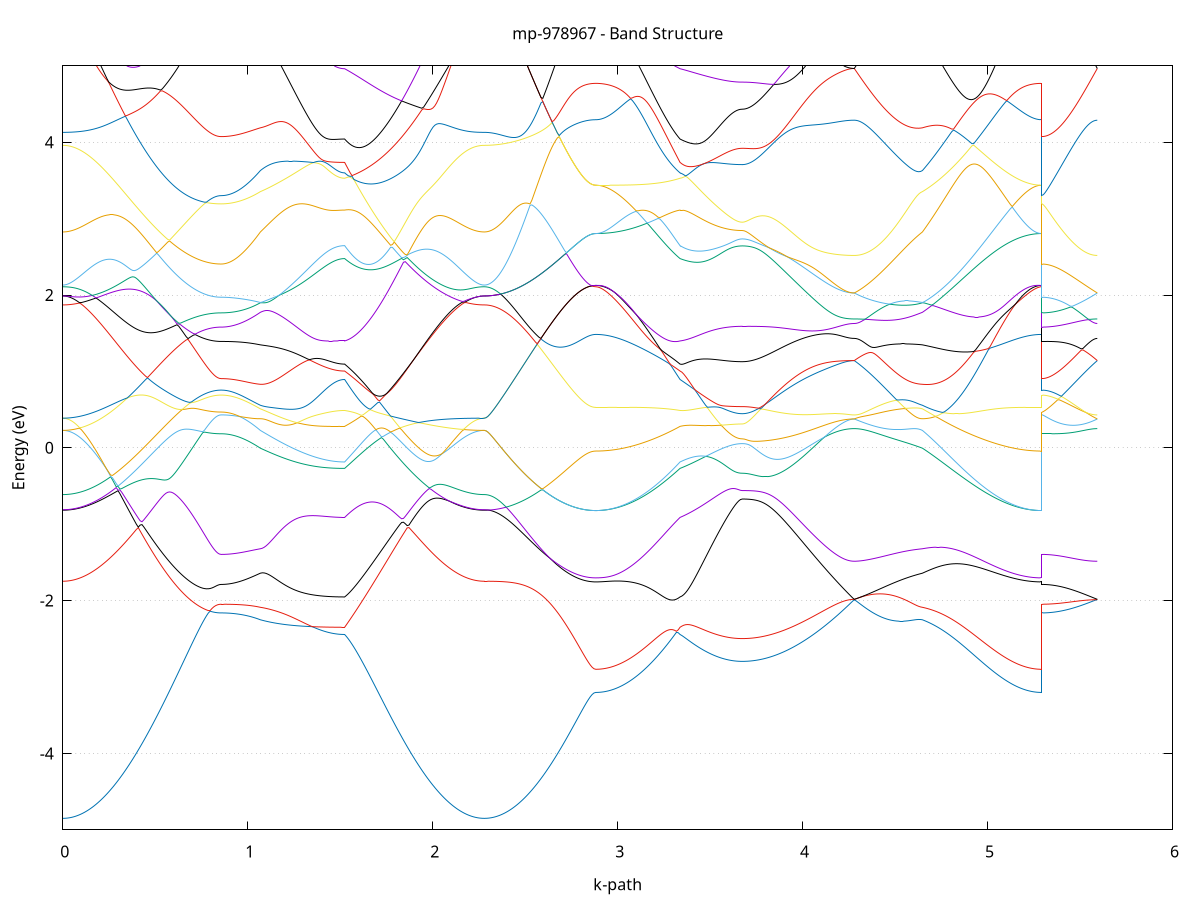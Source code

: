 set title 'mp-978967 - Band Structure'
set xlabel 'k-path'
set ylabel 'Energy (eV)'
set grid y
set yrange [-5:5]
set terminal png size 800,600
set output 'mp-978967_bands_gnuplot.png'
plot '-' using 1:2 with lines notitle, '-' using 1:2 with lines notitle, '-' using 1:2 with lines notitle, '-' using 1:2 with lines notitle, '-' using 1:2 with lines notitle, '-' using 1:2 with lines notitle, '-' using 1:2 with lines notitle, '-' using 1:2 with lines notitle, '-' using 1:2 with lines notitle, '-' using 1:2 with lines notitle, '-' using 1:2 with lines notitle, '-' using 1:2 with lines notitle, '-' using 1:2 with lines notitle, '-' using 1:2 with lines notitle, '-' using 1:2 with lines notitle, '-' using 1:2 with lines notitle, '-' using 1:2 with lines notitle, '-' using 1:2 with lines notitle, '-' using 1:2 with lines notitle, '-' using 1:2 with lines notitle, '-' using 1:2 with lines notitle, '-' using 1:2 with lines notitle, '-' using 1:2 with lines notitle, '-' using 1:2 with lines notitle, '-' using 1:2 with lines notitle, '-' using 1:2 with lines notitle, '-' using 1:2 with lines notitle, '-' using 1:2 with lines notitle, '-' using 1:2 with lines notitle, '-' using 1:2 with lines notitle, '-' using 1:2 with lines notitle, '-' using 1:2 with lines notitle, '-' using 1:2 with lines notitle, '-' using 1:2 with lines notitle, '-' using 1:2 with lines notitle, '-' using 1:2 with lines notitle, '-' using 1:2 with lines notitle, '-' using 1:2 with lines notitle, '-' using 1:2 with lines notitle, '-' using 1:2 with lines notitle, '-' using 1:2 with lines notitle, '-' using 1:2 with lines notitle, '-' using 1:2 with lines notitle, '-' using 1:2 with lines notitle, '-' using 1:2 with lines notitle, '-' using 1:2 with lines notitle, '-' using 1:2 with lines notitle, '-' using 1:2 with lines notitle
0.000000 -35.276340
0.009957 -35.276340
0.019914 -35.276340
0.029872 -35.276340
0.039829 -35.276340
0.049786 -35.276340
0.059743 -35.276240
0.069700 -35.276240
0.079658 -35.276240
0.089615 -35.276340
0.099572 -35.276240
0.109529 -35.276240
0.119486 -35.276240
0.129444 -35.276240
0.139401 -35.276240
0.149358 -35.276240
0.159315 -35.276240
0.169272 -35.276240
0.179230 -35.276240
0.189187 -35.276240
0.199144 -35.276240
0.209101 -35.276240
0.219058 -35.276240
0.229016 -35.276240
0.238973 -35.276240
0.248930 -35.276240
0.258887 -35.276240
0.268844 -35.276240
0.278802 -35.276240
0.288759 -35.276240
0.298716 -35.276240
0.308673 -35.276240
0.318630 -35.276240
0.328588 -35.276240
0.338545 -35.276240
0.348502 -35.276140
0.358459 -35.276140
0.368416 -35.276140
0.378374 -35.276140
0.388331 -35.276140
0.398288 -35.276140
0.408245 -35.276140
0.418202 -35.276140
0.428160 -35.276140
0.438117 -35.276140
0.448074 -35.276140
0.458031 -35.276140
0.467988 -35.276040
0.477946 -35.276040
0.487903 -35.276040
0.497860 -35.276040
0.507817 -35.276040
0.517775 -35.276040
0.527732 -35.276040
0.537689 -35.276040
0.547646 -35.276040
0.557603 -35.276040
0.567561 -35.275940
0.577518 -35.275940
0.587475 -35.275940
0.597432 -35.275940
0.607389 -35.275940
0.617347 -35.275940
0.627304 -35.275940
0.637261 -35.275940
0.647218 -35.275940
0.657175 -35.275940
0.667133 -35.275940
0.677090 -35.275840
0.687047 -35.275840
0.697004 -35.275840
0.706961 -35.275840
0.716919 -35.275840
0.726876 -35.275840
0.736833 -35.275840
0.746790 -35.275840
0.756747 -35.275840
0.766705 -35.275840
0.776662 -35.275840
0.786619 -35.275840
0.796576 -35.275840
0.806533 -35.275840
0.816491 -35.275840
0.826448 -35.275840
0.836405 -35.275840
0.846362 -35.275840
0.856319 -35.275840
0.856319 -35.275840
0.865954 -35.275740
0.875589 -35.275840
0.885223 -35.275840
0.894858 -35.275840
0.904492 -35.275840
0.914127 -35.275840
0.923762 -35.275840
0.933396 -35.275840
0.943031 -35.275840
0.952666 -35.275840
0.962300 -35.275840
0.971935 -35.275840
0.981569 -35.275840
0.991204 -35.275840
1.000839 -35.275840
1.010473 -35.275840
1.020108 -35.275940
1.029742 -35.275940
1.039377 -35.275940
1.049012 -35.275940
1.058646 -35.275940
1.068281 -35.275940
1.068281 -35.275940
1.078186 -35.275940
1.088091 -35.275940
1.097996 -35.275940
1.107901 -35.276040
1.117806 -35.276040
1.127711 -35.276040
1.137616 -35.276040
1.147521 -35.276040
1.157426 -35.276040
1.167331 -35.276040
1.177236 -35.276040
1.187141 -35.276040
1.197046 -35.276140
1.206951 -35.276140
1.216856 -35.276140
1.226761 -35.276140
1.236666 -35.276140
1.246571 -35.276140
1.256476 -35.276140
1.266381 -35.276140
1.276286 -35.276140
1.286191 -35.276240
1.296096 -35.276240
1.306001 -35.276240
1.315906 -35.276240
1.325811 -35.276240
1.335716 -35.276240
1.345621 -35.276240
1.355526 -35.276240
1.365431 -35.276240
1.375336 -35.276240
1.385241 -35.276340
1.395146 -35.276340
1.405051 -35.276340
1.414956 -35.276340
1.424861 -35.276340
1.434766 -35.276340
1.444671 -35.276340
1.454576 -35.276340
1.464481 -35.276340
1.474386 -35.276340
1.484291 -35.276340
1.494196 -35.276340
1.504101 -35.276340
1.514006 -35.276340
1.523911 -35.276340
1.523911 -35.276340
1.533850 -35.276340
1.543789 -35.276340
1.553729 -35.276340
1.563668 -35.276340
1.573607 -35.276340
1.583547 -35.276340
1.593486 -35.276340
1.603425 -35.276340
1.613365 -35.276340
1.623304 -35.276340
1.633243 -35.276240
1.643183 -35.276240
1.653122 -35.276240
1.663061 -35.276240
1.673001 -35.276240
1.682940 -35.276240
1.692879 -35.276240
1.702819 -35.276240
1.712758 -35.276240
1.722697 -35.276240
1.732637 -35.276240
1.742576 -35.276240
1.752515 -35.276240
1.762455 -35.276240
1.772394 -35.276240
1.782333 -35.276240
1.792272 -35.276240
1.802212 -35.276240
1.812151 -35.276240
1.822090 -35.276240
1.832030 -35.276240
1.841969 -35.276240
1.851908 -35.276240
1.861848 -35.276240
1.871787 -35.276240
1.881726 -35.276240
1.891666 -35.276240
1.901605 -35.276240
1.911544 -35.276240
1.921484 -35.276240
1.931423 -35.276240
1.941362 -35.276240
1.951302 -35.276240
1.961241 -35.276240
1.971180 -35.276240
1.981120 -35.276240
1.991059 -35.276240
2.000998 -35.276240
2.010938 -35.276240
2.020877 -35.276240
2.030816 -35.276240
2.040756 -35.276240
2.050695 -35.276240
2.060634 -35.276240
2.070574 -35.276240
2.080513 -35.276240
2.090452 -35.276240
2.100392 -35.276240
2.110331 -35.276240
2.120270 -35.276240
2.130210 -35.276240
2.140149 -35.276240
2.150088 -35.276240
2.160028 -35.276240
2.169967 -35.276240
2.179906 -35.276340
2.189845 -35.276240
2.199785 -35.276340
2.209724 -35.276240
2.219663 -35.276340
2.229603 -35.276340
2.239542 -35.276240
2.249481 -35.276240
2.259421 -35.276340
2.269360 -35.276340
2.279299 -35.276240
2.279299 -35.276340
2.289177 -35.276340
2.299054 -35.276340
2.308931 -35.276340
2.318808 -35.276340
2.328685 -35.276340
2.338562 -35.276340
2.348439 -35.276340
2.358317 -35.276340
2.368194 -35.276340
2.378071 -35.276340
2.387948 -35.276340
2.397825 -35.276340
2.407702 -35.276340
2.417580 -35.276340
2.427457 -35.276340
2.437334 -35.276340
2.447211 -35.276340
2.457088 -35.276340
2.466965 -35.276340
2.476842 -35.276340
2.486720 -35.276340
2.496597 -35.276340
2.506474 -35.276340
2.516351 -35.276440
2.526228 -35.276440
2.536105 -35.276440
2.545982 -35.276440
2.555860 -35.276440
2.565737 -35.276440
2.575614 -35.276440
2.585491 -35.276440
2.595368 -35.276440
2.605245 -35.276440
2.615122 -35.276440
2.625000 -35.276440
2.634877 -35.276440
2.644754 -35.276440
2.654631 -35.276540
2.664508 -35.276540
2.674385 -35.276540
2.684263 -35.276540
2.694140 -35.276540
2.704017 -35.276540
2.713894 -35.276540
2.723771 -35.276540
2.733648 -35.276540
2.743525 -35.276540
2.753403 -35.276540
2.763280 -35.276540
2.773157 -35.276540
2.783034 -35.276540
2.792911 -35.276540
2.802788 -35.276540
2.812665 -35.276540
2.822543 -35.276540
2.832420 -35.276540
2.842297 -35.276540
2.852174 -35.276540
2.862051 -35.276540
2.871928 -35.276540
2.881805 -35.276540
2.881805 -35.276540
2.891710 -35.276540
2.901615 -35.276540
2.911520 -35.276540
2.921425 -35.276540
2.931330 -35.276540
2.941235 -35.276540
2.951140 -35.276540
2.961045 -35.276540
2.970950 -35.276540
2.980855 -35.276540
2.990760 -35.276540
3.000665 -35.276540
3.010570 -35.276540
3.020475 -35.276540
3.030380 -35.276540
3.040285 -35.276540
3.050190 -35.276540
3.060095 -35.276540
3.070000 -35.276540
3.079905 -35.276540
3.089810 -35.276540
3.099715 -35.276540
3.109620 -35.276540
3.119525 -35.276540
3.129430 -35.276440
3.139335 -35.276440
3.149240 -35.276440
3.159145 -35.276440
3.169050 -35.276440
3.178955 -35.276440
3.188860 -35.276440
3.198765 -35.276440
3.208670 -35.276440
3.218575 -35.276440
3.228480 -35.276440
3.238385 -35.276440
3.248290 -35.276440
3.258195 -35.276440
3.268100 -35.276440
3.278005 -35.276340
3.287910 -35.276340
3.297815 -35.276340
3.307720 -35.276340
3.317625 -35.276340
3.327530 -35.276340
3.337435 -35.276340
3.337435 -35.276340
3.347332 -35.276340
3.357228 -35.276340
3.367124 -35.276340
3.377021 -35.276340
3.386917 -35.276340
3.396814 -35.276340
3.406710 -35.276340
3.416607 -35.276340
3.426503 -35.276340
3.436399 -35.276340
3.446296 -35.276340
3.456192 -35.276340
3.466089 -35.276240
3.475985 -35.276340
3.485881 -35.276340
3.495778 -35.276340
3.505674 -35.276340
3.515571 -35.276340
3.525467 -35.276340
3.535363 -35.276240
3.545260 -35.276240
3.555156 -35.276240
3.565053 -35.276240
3.574949 -35.276240
3.584845 -35.276240
3.594742 -35.276240
3.604638 -35.276240
3.614535 -35.276240
3.624431 -35.276240
3.634327 -35.276240
3.644224 -35.276240
3.654120 -35.276240
3.664017 -35.276240
3.673913 -35.276240
3.673913 -35.276240
3.683839 -35.276240
3.693766 -35.276240
3.703692 -35.276240
3.713619 -35.276240
3.723545 -35.276240
3.733471 -35.276240
3.743398 -35.276240
3.753324 -35.276240
3.763250 -35.276240
3.773177 -35.276240
3.783103 -35.276240
3.793030 -35.276240
3.802956 -35.276240
3.812882 -35.276240
3.822809 -35.276240
3.832735 -35.276240
3.842661 -35.276140
3.852588 -35.276140
3.862514 -35.276140
3.872441 -35.276140
3.882367 -35.276140
3.892293 -35.276140
3.902220 -35.276140
3.912146 -35.276140
3.922073 -35.276140
3.931999 -35.276140
3.941925 -35.276040
3.951852 -35.276040
3.961778 -35.276040
3.971704 -35.276040
3.981631 -35.276040
3.991557 -35.276040
4.001484 -35.276040
4.011410 -35.276040
4.021336 -35.275940
4.031263 -35.275940
4.041189 -35.275940
4.051115 -35.275940
4.061042 -35.275940
4.070968 -35.275940
4.080895 -35.275940
4.090821 -35.275940
4.100747 -35.275940
4.110674 -35.275940
4.120600 -35.275840
4.130527 -35.275840
4.140453 -35.275840
4.150379 -35.275840
4.160306 -35.275840
4.170232 -35.275840
4.180158 -35.275840
4.190085 -35.275840
4.200011 -35.275840
4.209938 -35.275840
4.219864 -35.275840
4.229790 -35.275840
4.239717 -35.275840
4.249643 -35.275840
4.259569 -35.275740
4.269496 -35.275840
4.279422 -35.275840
4.279422 -35.275840
4.289378 -35.275840
4.299333 -35.275840
4.309288 -35.275840
4.319244 -35.275840
4.329199 -35.275840
4.339155 -35.275840
4.349110 -35.275840
4.359065 -35.275840
4.369021 -35.275840
4.378976 -35.275840
4.388931 -35.275840
4.398887 -35.275840
4.408842 -35.275840
4.418798 -35.275840
4.428753 -35.275840
4.438708 -35.275840
4.448664 -35.275840
4.458619 -35.275840
4.468575 -35.275840
4.478530 -35.275840
4.488485 -35.275840
4.498441 -35.275840
4.508396 -35.275840
4.518351 -35.275840
4.528307 -35.275840
4.538262 -35.275840
4.548218 -35.275940
4.558173 -35.275940
4.568128 -35.275940
4.578084 -35.275940
4.588039 -35.275940
4.597994 -35.275940
4.607950 -35.275940
4.617905 -35.275940
4.627861 -35.275940
4.637816 -35.275940
4.647771 -35.275940
4.647771 -35.275940
4.657685 -35.275940
4.667598 -35.275940
4.677511 -35.276040
4.687424 -35.276040
4.697337 -35.276040
4.707251 -35.276040
4.717164 -35.276040
4.727077 -35.276040
4.736990 -35.276040
4.746903 -35.276140
4.756817 -35.276140
4.766730 -35.276140
4.776643 -35.276140
4.786556 -35.276140
4.796469 -35.276140
4.806383 -35.276140
4.816296 -35.276140
4.826209 -35.276240
4.836122 -35.276240
4.846035 -35.276240
4.855949 -35.276240
4.865862 -35.276240
4.875775 -35.276240
4.885688 -35.276340
4.895601 -35.276340
4.905515 -35.276340
4.915428 -35.276340
4.925341 -35.276340
4.935254 -35.276340
4.945167 -35.276340
4.955080 -35.276340
4.964994 -35.276440
4.974907 -35.276440
4.984820 -35.276440
4.994733 -35.276440
5.004646 -35.276440
5.014560 -35.276440
5.024473 -35.276440
5.034386 -35.276440
5.044299 -35.276440
5.054212 -35.276440
5.064126 -35.276540
5.074039 -35.276540
5.083952 -35.276540
5.093865 -35.276540
5.103778 -35.276540
5.113692 -35.276540
5.123605 -35.276540
5.133518 -35.276540
5.143431 -35.276540
5.153344 -35.276540
5.163258 -35.276540
5.173171 -35.276540
5.183084 -35.276540
5.192997 -35.276540
5.202910 -35.276540
5.212824 -35.276540
5.222737 -35.276540
5.232650 -35.276540
5.242563 -35.276540
5.252476 -35.276540
5.262390 -35.276540
5.272303 -35.276540
5.282216 -35.276540
5.292129 -35.276540
5.292129 -35.275840
5.301847 -35.275740
5.311565 -35.275840
5.321283 -35.275840
5.331001 -35.275840
5.340718 -35.275840
5.350436 -35.275840
5.360154 -35.275840
5.369872 -35.275740
5.379590 -35.275840
5.389308 -35.275840
5.399025 -35.275840
5.408743 -35.275840
5.418461 -35.275840
5.428179 -35.275840
5.437897 -35.275840
5.447615 -35.275840
5.457332 -35.275840
5.467050 -35.275840
5.476768 -35.275840
5.486486 -35.275740
5.496204 -35.275840
5.505922 -35.275840
5.515640 -35.275740
5.525357 -35.275840
5.535075 -35.275840
5.544793 -35.275840
5.554511 -35.275840
5.564229 -35.275840
5.573947 -35.275840
5.583664 -35.275840
5.593382 -35.275840
e
0.000000 -23.756240
0.009957 -23.756140
0.019914 -23.756140
0.029872 -23.756140
0.039829 -23.756140
0.049786 -23.756140
0.059743 -23.756140
0.069700 -23.756140
0.079658 -23.756140
0.089615 -23.756140
0.099572 -23.756140
0.109529 -23.756140
0.119486 -23.756140
0.129444 -23.756140
0.139401 -23.756240
0.149358 -23.756340
0.159315 -23.756440
0.169272 -23.756540
0.179230 -23.756640
0.189187 -23.756840
0.199144 -23.757040
0.209101 -23.757240
0.219058 -23.757540
0.229016 -23.757840
0.238973 -23.758240
0.248930 -23.758640
0.258887 -23.759040
0.268844 -23.759540
0.278802 -23.760040
0.288759 -23.760540
0.298716 -23.761140
0.308673 -23.761740
0.318630 -23.762340
0.328588 -23.763040
0.338545 -23.763740
0.348502 -23.764540
0.358459 -23.765340
0.368416 -23.766140
0.378374 -23.766940
0.388331 -23.767740
0.398288 -23.768640
0.408245 -23.769540
0.418202 -23.770440
0.428160 -23.771340
0.438117 -23.772240
0.448074 -23.773140
0.458031 -23.774140
0.467988 -23.775040
0.477946 -23.775940
0.487903 -23.776940
0.497860 -23.777840
0.507817 -23.778840
0.517775 -23.779740
0.527732 -23.780640
0.537689 -23.781540
0.547646 -23.782440
0.557603 -23.783340
0.567561 -23.784240
0.577518 -23.785140
0.587475 -23.785940
0.597432 -23.786840
0.607389 -23.787640
0.617347 -23.788440
0.627304 -23.789140
0.637261 -23.789940
0.647218 -23.790640
0.657175 -23.791340
0.667133 -23.791940
0.677090 -23.792640
0.687047 -23.793240
0.697004 -23.793840
0.706961 -23.794340
0.716919 -23.794840
0.726876 -23.795340
0.736833 -23.795740
0.746790 -23.796240
0.756747 -23.796540
0.766705 -23.796940
0.776662 -23.797240
0.786619 -23.797540
0.796576 -23.797740
0.806533 -23.797940
0.816491 -23.798140
0.826448 -23.798240
0.836405 -23.798340
0.846362 -23.798440
0.856319 -23.798440
0.856319 -23.798440
0.865954 -23.798340
0.875589 -23.798140
0.885223 -23.797740
0.894858 -23.797140
0.904492 -23.796440
0.914127 -23.795540
0.923762 -23.794540
0.933396 -23.793340
0.943031 -23.791940
0.952666 -23.790440
0.962300 -23.788840
0.971935 -23.787040
0.981569 -23.785040
0.991204 -23.782940
1.000839 -23.780740
1.010473 -23.778340
1.020108 -23.775740
1.029742 -23.773140
1.039377 -23.770340
1.049012 -23.767340
1.058646 -23.765140
1.068281 -23.765440
1.068281 -23.765440
1.078186 -23.765540
1.088091 -23.765640
1.097996 -23.765740
1.107901 -23.765740
1.117806 -23.765640
1.127711 -23.765540
1.137616 -23.765340
1.147521 -23.765040
1.157426 -23.764740
1.167331 -23.764340
1.177236 -23.763840
1.187141 -23.763340
1.197046 -23.762740
1.206951 -23.762140
1.216856 -23.761440
1.226761 -23.760640
1.236666 -23.759840
1.246571 -23.758940
1.256476 -23.758040
1.266381 -23.757040
1.276286 -23.755940
1.286191 -23.754840
1.296096 -23.753740
1.306001 -23.752540
1.315906 -23.751240
1.325811 -23.749940
1.335716 -23.748640
1.345621 -23.747240
1.355526 -23.745740
1.365431 -23.744340
1.375336 -23.742840
1.385241 -23.741340
1.395146 -23.739740
1.405051 -23.738240
1.414956 -23.736640
1.424861 -23.735140
1.434766 -23.733540
1.444671 -23.732040
1.454576 -23.730540
1.464481 -23.729140
1.474386 -23.727840
1.484291 -23.726740
1.494196 -23.725740
1.504101 -23.724940
1.514006 -23.724440
1.523911 -23.724240
1.523911 -23.724240
1.533850 -23.723740
1.543789 -23.723240
1.553729 -23.722740
1.563668 -23.722240
1.573607 -23.721740
1.583547 -23.721240
1.593486 -23.720740
1.603425 -23.720240
1.613365 -23.719840
1.623304 -23.719340
1.633243 -23.718740
1.643183 -23.718240
1.653122 -23.717740
1.663061 -23.717140
1.673001 -23.716540
1.682940 -23.715840
1.692879 -23.715240
1.702819 -23.714540
1.712758 -23.713840
1.722697 -23.713040
1.732637 -23.712240
1.742576 -23.711440
1.752515 -23.711640
1.762455 -23.713840
1.772394 -23.715940
1.782333 -23.717940
1.792272 -23.719940
1.802212 -23.721940
1.812151 -23.723840
1.822090 -23.725640
1.832030 -23.727440
1.841969 -23.729140
1.851908 -23.730840
1.861848 -23.732440
1.871787 -23.733940
1.881726 -23.735440
1.891666 -23.736840
1.901605 -23.738240
1.911544 -23.739540
1.921484 -23.740840
1.931423 -23.742040
1.941362 -23.743140
1.951302 -23.744240
1.961241 -23.745340
1.971180 -23.746240
1.981120 -23.747240
1.991059 -23.748040
2.000998 -23.748840
2.010938 -23.749640
2.020877 -23.750340
2.030816 -23.751040
2.040756 -23.751640
2.050695 -23.752140
2.060634 -23.752640
2.070574 -23.753140
2.080513 -23.753540
2.090452 -23.753940
2.100392 -23.754340
2.110331 -23.754640
2.120270 -23.754840
2.130210 -23.755140
2.140149 -23.755340
2.150088 -23.755440
2.160028 -23.755640
2.169967 -23.755740
2.179906 -23.755840
2.189845 -23.755940
2.199785 -23.756040
2.209724 -23.756040
2.219663 -23.756140
2.229603 -23.756140
2.239542 -23.756140
2.249481 -23.756140
2.259421 -23.756140
2.269360 -23.756140
2.279299 -23.756240
2.279299 -23.756240
2.289177 -23.756140
2.299054 -23.756040
2.308931 -23.755740
2.318808 -23.755440
2.328685 -23.755040
2.338562 -23.754540
2.348439 -23.753940
2.358317 -23.753340
2.368194 -23.752540
2.378071 -23.751640
2.387948 -23.750740
2.397825 -23.749740
2.407702 -23.748640
2.417580 -23.747440
2.427457 -23.746140
2.437334 -23.744840
2.447211 -23.743340
2.457088 -23.741840
2.466965 -23.740240
2.476842 -23.738640
2.486720 -23.736840
2.496597 -23.735040
2.506474 -23.733240
2.516351 -23.731240
2.526228 -23.731840
2.536105 -23.733340
2.545982 -23.734840
2.555860 -23.736340
2.565737 -23.737740
2.575614 -23.739140
2.585491 -23.740540
2.595368 -23.741940
2.605245 -23.743240
2.615122 -23.744540
2.625000 -23.745840
2.634877 -23.747040
2.644754 -23.748240
2.654631 -23.749340
2.664508 -23.750540
2.674385 -23.751540
2.684263 -23.752640
2.694140 -23.753540
2.704017 -23.754540
2.713894 -23.755440
2.723771 -23.756240
2.733648 -23.757040
2.743525 -23.757840
2.753403 -23.758540
2.763280 -23.759240
2.773157 -23.759840
2.783034 -23.760340
2.792911 -23.760840
2.802788 -23.761340
2.812665 -23.761740
2.822543 -23.762040
2.832420 -23.762340
2.842297 -23.762640
2.852174 -23.762740
2.862051 -23.762940
2.871928 -23.763040
2.881805 -23.763040
2.881805 -23.763040
2.891710 -23.763040
2.901615 -23.762940
2.911520 -23.762740
2.921425 -23.762540
2.931330 -23.762240
2.941235 -23.761840
2.951140 -23.761440
2.961045 -23.760940
2.970950 -23.760340
2.980855 -23.759740
2.990760 -23.759040
3.000665 -23.758240
3.010570 -23.757440
3.020475 -23.756540
3.030380 -23.755640
3.040285 -23.754740
3.050190 -23.753740
3.060095 -23.752640
3.070000 -23.751540
3.079905 -23.750440
3.089810 -23.749340
3.099715 -23.748140
3.109620 -23.746940
3.119525 -23.745740
3.129430 -23.744440
3.139335 -23.743240
3.149240 -23.742040
3.159145 -23.740740
3.169050 -23.739540
3.178955 -23.738340
3.188860 -23.737140
3.198765 -23.736040
3.208670 -23.734940
3.218575 -23.733840
3.228480 -23.732740
3.238385 -23.731740
3.248290 -23.730840
3.258195 -23.729940
3.268100 -23.729040
3.278005 -23.728240
3.287910 -23.727440
3.297815 -23.726740
3.307720 -23.726040
3.317625 -23.725440
3.327530 -23.724840
3.337435 -23.724240
3.337435 -23.724240
3.347332 -23.724040
3.357228 -23.723840
3.367124 -23.723640
3.377021 -23.723540
3.386917 -23.723440
3.396814 -23.723340
3.406710 -23.723340
3.416607 -23.723340
3.426503 -23.723440
3.436399 -23.723640
3.446296 -23.723840
3.456192 -23.724040
3.466089 -23.724340
3.475985 -23.724740
3.485881 -23.725040
3.495778 -23.725540
3.505674 -23.725940
3.515571 -23.726440
3.525467 -23.726940
3.535363 -23.727440
3.545260 -23.727840
3.555156 -23.728340
3.565053 -23.728840
3.574949 -23.729240
3.584845 -23.729640
3.594742 -23.730040
3.604638 -23.730440
3.614535 -23.730740
3.624431 -23.731040
3.634327 -23.731240
3.644224 -23.731440
3.654120 -23.731540
3.664017 -23.731640
3.673913 -23.731640
3.673913 -23.731640
3.683839 -23.731640
3.693766 -23.731640
3.703692 -23.731640
3.713619 -23.731740
3.723545 -23.731740
3.733471 -23.731840
3.743398 -23.731940
3.753324 -23.732040
3.763250 -23.732140
3.773177 -23.732340
3.783103 -23.732540
3.793030 -23.732740
3.802956 -23.732940
3.812882 -23.733340
3.822809 -23.733640
3.832735 -23.734140
3.842661 -23.734740
3.852588 -23.735340
3.862514 -23.736140
3.872441 -23.737040
3.882367 -23.738040
3.892293 -23.739240
3.902220 -23.740640
3.912146 -23.742140
3.922073 -23.743840
3.931999 -23.745640
3.941925 -23.747540
3.951852 -23.749540
3.961778 -23.751640
3.971704 -23.753840
3.981631 -23.756040
3.991557 -23.758240
4.001484 -23.760440
4.011410 -23.762540
4.021336 -23.764740
4.031263 -23.766840
4.041189 -23.768940
4.051115 -23.770940
4.061042 -23.772940
4.070968 -23.774840
4.080895 -23.776740
4.090821 -23.778440
4.100747 -23.780140
4.110674 -23.781840
4.120600 -23.783340
4.130527 -23.784840
4.140453 -23.786240
4.150379 -23.787440
4.160306 -23.788640
4.170232 -23.789840
4.180158 -23.790840
4.190085 -23.791740
4.200011 -23.792540
4.209938 -23.793340
4.219864 -23.793940
4.229790 -23.794540
4.239717 -23.794940
4.249643 -23.795240
4.259569 -23.795540
4.269496 -23.795640
4.279422 -23.795740
4.279422 -23.795740
4.289378 -23.795740
4.299333 -23.795640
4.309288 -23.795640
4.319244 -23.795540
4.329199 -23.795340
4.339155 -23.795240
4.349110 -23.795040
4.359065 -23.794740
4.369021 -23.794440
4.378976 -23.794040
4.388931 -23.793640
4.398887 -23.793240
4.408842 -23.792740
4.418798 -23.792140
4.428753 -23.791440
4.438708 -23.790740
4.448664 -23.790040
4.458619 -23.789140
4.468575 -23.788240
4.478530 -23.787340
4.488485 -23.786240
4.498441 -23.785140
4.508396 -23.784040
4.518351 -23.782740
4.528307 -23.781440
4.538262 -23.780040
4.548218 -23.778640
4.558173 -23.777140
4.568128 -23.775540
4.578084 -23.773940
4.588039 -23.772240
4.597994 -23.770440
4.607950 -23.768740
4.617905 -23.766840
4.627861 -23.765140
4.637816 -23.765240
4.647771 -23.765440
4.647771 -23.765440
4.657685 -23.765640
4.667598 -23.765940
4.677511 -23.766140
4.687424 -23.766340
4.697337 -23.766540
4.707251 -23.766740
4.717164 -23.766840
4.727077 -23.767040
4.736990 -23.767140
4.746903 -23.767240
4.756817 -23.767340
4.766730 -23.767440
4.776643 -23.767540
4.786556 -23.767540
4.796469 -23.767640
4.806383 -23.767640
4.816296 -23.767640
4.826209 -23.767640
4.836122 -23.767640
4.846035 -23.767640
4.855949 -23.767640
4.865862 -23.767540
4.875775 -23.767540
4.885688 -23.767440
4.895601 -23.767340
4.905515 -23.767240
4.915428 -23.767140
4.925341 -23.767040
4.935254 -23.766940
4.945167 -23.766840
4.955080 -23.766740
4.964994 -23.766640
4.974907 -23.766440
4.984820 -23.766340
4.994733 -23.766240
5.004646 -23.766040
5.014560 -23.765940
5.024473 -23.765740
5.034386 -23.765640
5.044299 -23.765440
5.054212 -23.765340
5.064126 -23.765140
5.074039 -23.765040
5.083952 -23.764840
5.093865 -23.764740
5.103778 -23.764540
5.113692 -23.764440
5.123605 -23.764340
5.133518 -23.764140
5.143431 -23.764040
5.153344 -23.763940
5.163258 -23.763840
5.173171 -23.763740
5.183084 -23.763540
5.192997 -23.763540
5.202910 -23.763440
5.212824 -23.763340
5.222737 -23.763240
5.232650 -23.763240
5.242563 -23.763140
5.252476 -23.763140
5.262390 -23.763040
5.272303 -23.763040
5.282216 -23.763040
5.292129 -23.763040
5.292129 -23.798440
5.301847 -23.798440
5.311565 -23.798440
5.321283 -23.798340
5.331001 -23.798340
5.340718 -23.798240
5.350436 -23.798240
5.360154 -23.798140
5.369872 -23.798040
5.379590 -23.797940
5.389308 -23.797840
5.399025 -23.797740
5.408743 -23.797540
5.418461 -23.797440
5.428179 -23.797340
5.437897 -23.797140
5.447615 -23.797040
5.457332 -23.796940
5.467050 -23.796740
5.476768 -23.796640
5.486486 -23.796540
5.496204 -23.796440
5.505922 -23.796240
5.515640 -23.796140
5.525357 -23.796040
5.535075 -23.795940
5.544793 -23.795940
5.554511 -23.795840
5.564229 -23.795840
5.573947 -23.795740
5.583664 -23.795740
5.593382 -23.795740
e
0.000000 -23.703840
0.009957 -23.703840
0.019914 -23.703840
0.029872 -23.703840
0.039829 -23.703840
0.049786 -23.703840
0.059743 -23.703740
0.069700 -23.703740
0.079658 -23.703640
0.089615 -23.703540
0.099572 -23.703540
0.109529 -23.703340
0.119486 -23.703240
0.129444 -23.703040
0.139401 -23.702940
0.149358 -23.702640
0.159315 -23.702440
0.169272 -23.702140
0.179230 -23.701840
0.189187 -23.701440
0.199144 -23.701040
0.209101 -23.700540
0.219058 -23.700040
0.229016 -23.699540
0.238973 -23.698840
0.248930 -23.698240
0.258887 -23.697540
0.268844 -23.696740
0.278802 -23.695940
0.288759 -23.695040
0.298716 -23.694040
0.308673 -23.693040
0.318630 -23.692040
0.328588 -23.691840
0.338545 -23.694040
0.348502 -23.696240
0.358459 -23.698440
0.368416 -23.700640
0.378374 -23.702740
0.388331 -23.704840
0.398288 -23.706940
0.408245 -23.709040
0.418202 -23.711040
0.428160 -23.713040
0.438117 -23.715040
0.448074 -23.716940
0.458031 -23.718840
0.467988 -23.720740
0.477946 -23.722640
0.487903 -23.724440
0.497860 -23.726240
0.507817 -23.727940
0.517775 -23.729640
0.527732 -23.731340
0.537689 -23.732940
0.547646 -23.734540
0.557603 -23.736040
0.567561 -23.737540
0.577518 -23.739040
0.587475 -23.740440
0.597432 -23.741840
0.607389 -23.743140
0.617347 -23.744440
0.627304 -23.745640
0.637261 -23.746840
0.647218 -23.748040
0.657175 -23.749140
0.667133 -23.750140
0.677090 -23.751140
0.687047 -23.752040
0.697004 -23.752940
0.706961 -23.753840
0.716919 -23.754640
0.726876 -23.755340
0.736833 -23.756040
0.746790 -23.756640
0.756747 -23.757240
0.766705 -23.757740
0.776662 -23.758240
0.786619 -23.758640
0.796576 -23.759040
0.806533 -23.759340
0.816491 -23.759540
0.826448 -23.759740
0.836405 -23.759840
0.846362 -23.759940
0.856319 -23.760040
0.856319 -23.760040
0.865954 -23.760040
0.875589 -23.760040
0.885223 -23.760240
0.894858 -23.760340
0.904492 -23.760540
0.914127 -23.760740
0.923762 -23.760940
0.933396 -23.761240
0.943031 -23.761540
0.952666 -23.761840
0.962300 -23.762140
0.971935 -23.762440
0.981569 -23.762740
0.991204 -23.763140
1.000839 -23.763440
1.010473 -23.763740
1.020108 -23.764040
1.029742 -23.764340
1.039377 -23.764640
1.049012 -23.764940
1.058646 -23.764340
1.068281 -23.761140
1.068281 -23.761140
1.078186 -23.758740
1.088091 -23.756240
1.097996 -23.753740
1.107901 -23.751140
1.117806 -23.748440
1.127711 -23.745640
1.137616 -23.742840
1.147521 -23.739940
1.157426 -23.737040
1.167331 -23.734040
1.177236 -23.731040
1.187141 -23.727940
1.197046 -23.724740
1.206951 -23.721640
1.216856 -23.718440
1.226761 -23.715140
1.236666 -23.711940
1.246571 -23.708640
1.256476 -23.705340
1.266381 -23.702140
1.276286 -23.698840
1.286191 -23.695540
1.296096 -23.693140
1.306001 -23.692440
1.315906 -23.691840
1.325811 -23.691440
1.335716 -23.691240
1.345621 -23.691040
1.355526 -23.691040
1.365431 -23.691240
1.375336 -23.691540
1.385241 -23.692040
1.395146 -23.692540
1.405051 -23.693340
1.414956 -23.694140
1.424861 -23.695040
1.434766 -23.696040
1.444671 -23.697140
1.454576 -23.698240
1.464481 -23.699240
1.474386 -23.700340
1.484291 -23.701340
1.494196 -23.702140
1.504101 -23.702840
1.514006 -23.703240
1.523911 -23.703340
1.523911 -23.703340
1.533850 -23.701240
1.543789 -23.699140
1.553729 -23.696940
1.563668 -23.694840
1.573607 -23.692740
1.583547 -23.690640
1.593486 -23.688440
1.603425 -23.686340
1.613365 -23.684340
1.623304 -23.682240
1.633243 -23.682340
1.643183 -23.684940
1.653122 -23.687640
1.663061 -23.690240
1.673001 -23.692740
1.682940 -23.695240
1.692879 -23.697740
1.702819 -23.700140
1.712758 -23.702540
1.722697 -23.704940
1.732637 -23.707240
1.742576 -23.709440
1.752515 -23.710540
1.762455 -23.709640
1.772394 -23.708740
1.782333 -23.707740
1.792272 -23.706740
1.802212 -23.705640
1.812151 -23.704540
1.822090 -23.703340
1.832030 -23.702140
1.841969 -23.700940
1.851908 -23.699640
1.861848 -23.698340
1.871787 -23.696940
1.881726 -23.695540
1.891666 -23.694140
1.901605 -23.692640
1.911544 -23.691040
1.921484 -23.689540
1.931423 -23.687840
1.941362 -23.686240
1.951302 -23.684540
1.961241 -23.682840
1.971180 -23.681040
1.981120 -23.679240
1.991059 -23.677440
2.000998 -23.675840
2.010938 -23.677740
2.020877 -23.679540
2.030816 -23.681340
2.040756 -23.683040
2.050695 -23.684740
2.060634 -23.686340
2.070574 -23.687840
2.080513 -23.689240
2.090452 -23.690640
2.100392 -23.692040
2.110331 -23.693240
2.120270 -23.694440
2.130210 -23.695640
2.140149 -23.696640
2.150088 -23.697640
2.160028 -23.698540
2.169967 -23.699440
2.179906 -23.700140
2.189845 -23.700840
2.199785 -23.701540
2.209724 -23.702040
2.219663 -23.702540
2.229603 -23.702940
2.239542 -23.703240
2.249481 -23.703540
2.259421 -23.703740
2.269360 -23.703840
2.279299 -23.703840
2.279299 -23.703840
2.289177 -23.703940
2.299054 -23.704140
2.308931 -23.704540
2.318808 -23.705040
2.328685 -23.705640
2.338562 -23.706340
2.348439 -23.707140
2.358317 -23.708140
2.368194 -23.709140
2.378071 -23.710240
2.387948 -23.711440
2.397825 -23.712740
2.407702 -23.714040
2.417580 -23.715440
2.427457 -23.716840
2.437334 -23.718240
2.447211 -23.719740
2.457088 -23.721240
2.466965 -23.722740
2.476842 -23.724240
2.486720 -23.725740
2.496597 -23.727340
2.506474 -23.728840
2.516351 -23.730340
2.526228 -23.731840
2.536105 -23.733340
2.545982 -23.734840
2.555860 -23.736340
2.565737 -23.737740
2.575614 -23.739140
2.585491 -23.740540
2.595368 -23.741940
2.605245 -23.743240
2.615122 -23.744540
2.625000 -23.745840
2.634877 -23.747040
2.644754 -23.748240
2.654631 -23.749340
2.664508 -23.750540
2.674385 -23.751540
2.684263 -23.752640
2.694140 -23.753540
2.704017 -23.754540
2.713894 -23.755440
2.723771 -23.756240
2.733648 -23.757040
2.743525 -23.757840
2.753403 -23.758540
2.763280 -23.759240
2.773157 -23.759840
2.783034 -23.760340
2.792911 -23.760840
2.802788 -23.761340
2.812665 -23.761740
2.822543 -23.762040
2.832420 -23.762340
2.842297 -23.762640
2.852174 -23.762740
2.862051 -23.762940
2.871928 -23.763040
2.881805 -23.763040
2.881805 -23.763040
2.891710 -23.763040
2.901615 -23.762840
2.911520 -23.762740
2.921425 -23.762440
2.931330 -23.762140
2.941235 -23.761840
2.951140 -23.761340
2.961045 -23.760840
2.970950 -23.760340
2.980855 -23.759640
2.990760 -23.758940
3.000665 -23.758240
3.010570 -23.757440
3.020475 -23.756540
3.030380 -23.755640
3.040285 -23.754640
3.050190 -23.753540
3.060095 -23.752440
3.070000 -23.751240
3.079905 -23.750040
3.089810 -23.748740
3.099715 -23.747440
3.109620 -23.746040
3.119525 -23.744640
3.129430 -23.743140
3.139335 -23.741540
3.149240 -23.739940
3.159145 -23.738340
3.169050 -23.736640
3.178955 -23.734940
3.188860 -23.733240
3.198765 -23.731440
3.208670 -23.729540
3.218575 -23.727740
3.228480 -23.725840
3.238385 -23.723840
3.248290 -23.721940
3.258195 -23.719940
3.268100 -23.717940
3.278005 -23.715940
3.287910 -23.713840
3.297815 -23.711740
3.307720 -23.709740
3.317625 -23.707640
3.327530 -23.705440
3.337435 -23.703340
3.337435 -23.703340
3.347332 -23.702440
3.357228 -23.701440
3.367124 -23.700440
3.377021 -23.699340
3.386917 -23.698240
3.396814 -23.697140
3.406710 -23.696040
3.416607 -23.694940
3.426503 -23.693740
3.436399 -23.692540
3.446296 -23.691340
3.456192 -23.690140
3.466089 -23.688940
3.475985 -23.687740
3.485881 -23.686540
3.495778 -23.685340
3.505674 -23.684140
3.515571 -23.683040
3.525467 -23.681840
3.535363 -23.680740
3.545260 -23.679640
3.555156 -23.678640
3.565053 -23.677640
3.574949 -23.676640
3.584845 -23.675740
3.594742 -23.674940
3.604638 -23.674140
3.614535 -23.673540
3.624431 -23.672940
3.634327 -23.672440
3.644224 -23.672040
3.654120 -23.671840
3.664017 -23.671640
3.673913 -23.671540
3.673913 -23.671540
3.683839 -23.671740
3.693766 -23.672240
3.703692 -23.672940
3.713619 -23.673940
3.723545 -23.675140
3.733471 -23.676540
3.743398 -23.678140
3.753324 -23.679840
3.763250 -23.681640
3.773177 -23.683440
3.783103 -23.685440
3.793030 -23.687340
3.802956 -23.689340
3.812882 -23.691340
3.822809 -23.693440
3.832735 -23.695440
3.842661 -23.697440
3.852588 -23.699440
3.862514 -23.701440
3.872441 -23.703740
3.882367 -23.705840
3.892293 -23.707640
3.902220 -23.709340
3.912146 -23.710840
3.922073 -23.712440
3.931999 -23.714240
3.941925 -23.715840
3.951852 -23.717440
3.961778 -23.719040
3.971704 -23.720540
3.981631 -23.721940
3.991557 -23.723340
4.001484 -23.724640
4.011410 -23.725840
4.021336 -23.727040
4.031263 -23.728240
4.041189 -23.729240
4.051115 -23.730340
4.061042 -23.731240
4.070968 -23.732140
4.080895 -23.732940
4.090821 -23.733640
4.100747 -23.734340
4.110674 -23.734940
4.120600 -23.735540
4.130527 -23.736040
4.140453 -23.736440
4.150379 -23.736840
4.160306 -23.737140
4.170232 -23.737440
4.180158 -23.737640
4.190085 -23.737840
4.200011 -23.737940
4.209938 -23.738040
4.219864 -23.738140
4.229790 -23.738140
4.239717 -23.738240
4.249643 -23.738240
4.259569 -23.738240
4.269496 -23.738240
4.279422 -23.738240
4.279422 -23.738240
4.289378 -23.738240
4.299333 -23.738240
4.309288 -23.738240
4.319244 -23.738340
4.329199 -23.738540
4.339155 -23.738840
4.349110 -23.739440
4.359065 -23.740140
4.369021 -23.741140
4.378976 -23.742340
4.388931 -23.743640
4.398887 -23.744940
4.408842 -23.746340
4.418798 -23.747640
4.428753 -23.749040
4.438708 -23.750340
4.448664 -23.751540
4.458619 -23.752740
4.468575 -23.753940
4.478530 -23.755040
4.488485 -23.756140
4.498441 -23.757140
4.508396 -23.758040
4.518351 -23.758940
4.528307 -23.759840
4.538262 -23.760540
4.548218 -23.761340
4.558173 -23.761940
4.568128 -23.762540
4.578084 -23.763140
4.588039 -23.763640
4.597994 -23.764040
4.607950 -23.764440
4.617905 -23.764740
4.627861 -23.764940
4.637816 -23.763040
4.647771 -23.761140
4.647771 -23.761140
4.657685 -23.757740
4.667598 -23.754240
4.677511 -23.750640
4.687424 -23.746840
4.697337 -23.742940
4.707251 -23.739040
4.717164 -23.734940
4.727077 -23.730740
4.736990 -23.726440
4.746903 -23.722140
4.756817 -23.717640
4.766730 -23.713140
4.776643 -23.708540
4.786556 -23.703940
4.796469 -23.699240
4.806383 -23.697040
4.816296 -23.695740
4.826209 -23.694340
4.836122 -23.693040
4.846035 -23.691740
4.855949 -23.690440
4.865862 -23.689140
4.875775 -23.687940
4.885688 -23.686640
4.895601 -23.685440
4.905515 -23.684240
4.915428 -23.683040
4.925341 -23.682440
4.935254 -23.685740
4.945167 -23.689140
4.955080 -23.692540
4.964994 -23.695840
4.974907 -23.699240
4.984820 -23.702540
4.994733 -23.705840
5.004646 -23.709040
5.014560 -23.712240
5.024473 -23.715440
5.034386 -23.718540
5.044299 -23.721540
5.054212 -23.724540
5.064126 -23.727440
5.074039 -23.730240
5.083952 -23.732940
5.093865 -23.735540
5.103778 -23.738140
5.113692 -23.740540
5.123605 -23.742840
5.133518 -23.745140
5.143431 -23.747240
5.153344 -23.749140
5.163258 -23.751040
5.173171 -23.752740
5.183084 -23.754340
5.192997 -23.755840
5.202910 -23.757240
5.212824 -23.758440
5.222737 -23.759540
5.232650 -23.760440
5.242563 -23.761240
5.252476 -23.761840
5.262390 -23.762340
5.272303 -23.762740
5.282216 -23.762940
5.292129 -23.763040
5.292129 -23.760040
5.301847 -23.759940
5.311565 -23.759840
5.321283 -23.759540
5.331001 -23.759240
5.340718 -23.758840
5.350436 -23.758340
5.360154 -23.757740
5.369872 -23.757040
5.379590 -23.756240
5.389308 -23.755440
5.399025 -23.754440
5.408743 -23.753340
5.418461 -23.752240
5.428179 -23.751040
5.437897 -23.749740
5.447615 -23.748340
5.457332 -23.746840
5.467050 -23.745240
5.476768 -23.743640
5.486486 -23.741940
5.496204 -23.740140
5.505922 -23.738240
5.515640 -23.737740
5.525357 -23.737840
5.535075 -23.737940
5.544793 -23.738040
5.554511 -23.738040
5.564229 -23.738140
5.573947 -23.738240
5.583664 -23.738240
5.593382 -23.738240
e
0.000000 -23.703840
0.009957 -23.703840
0.019914 -23.703540
0.029872 -23.703140
0.039829 -23.702540
0.049786 -23.701840
0.059743 -23.700940
0.069700 -23.699940
0.079658 -23.698640
0.089615 -23.697340
0.099572 -23.695840
0.109529 -23.694140
0.119486 -23.692340
0.129444 -23.690340
0.139401 -23.688140
0.149358 -23.685940
0.159315 -23.683540
0.169272 -23.680940
0.179230 -23.678240
0.189187 -23.675440
0.199144 -23.672540
0.209101 -23.669440
0.219058 -23.666540
0.229016 -23.668840
0.238973 -23.671240
0.248930 -23.673540
0.258887 -23.675940
0.268844 -23.678240
0.278802 -23.680540
0.288759 -23.682840
0.298716 -23.685140
0.308673 -23.687340
0.318630 -23.689640
0.328588 -23.690940
0.338545 -23.689840
0.348502 -23.688640
0.358459 -23.687440
0.368416 -23.686140
0.378374 -23.684840
0.388331 -23.683440
0.398288 -23.682040
0.408245 -23.680640
0.418202 -23.679240
0.428160 -23.677740
0.438117 -23.676240
0.448074 -23.674640
0.458031 -23.673140
0.467988 -23.671540
0.477946 -23.669940
0.487903 -23.668340
0.497860 -23.666740
0.507817 -23.665140
0.517775 -23.666740
0.527732 -23.669640
0.537689 -23.672540
0.547646 -23.675440
0.557603 -23.678440
0.567561 -23.681440
0.577518 -23.684340
0.587475 -23.687340
0.597432 -23.690340
0.607389 -23.693240
0.617347 -23.696140
0.627304 -23.698940
0.637261 -23.701740
0.647218 -23.704440
0.657175 -23.707040
0.667133 -23.709540
0.677090 -23.712040
0.687047 -23.714340
0.697004 -23.716540
0.706961 -23.718740
0.716919 -23.720740
0.726876 -23.722640
0.736833 -23.724440
0.746790 -23.726040
0.756747 -23.727540
0.766705 -23.728940
0.776662 -23.730140
0.786619 -23.731240
0.796576 -23.732240
0.806533 -23.733040
0.816491 -23.733740
0.826448 -23.734240
0.836405 -23.734640
0.846362 -23.734840
0.856319 -23.734940
0.856319 -23.734940
0.865954 -23.734840
0.875589 -23.734740
0.885223 -23.734540
0.894858 -23.734240
0.904492 -23.733740
0.914127 -23.733340
0.923762 -23.732740
0.933396 -23.732140
0.943031 -23.731440
0.952666 -23.730640
0.962300 -23.729840
0.971935 -23.729040
0.981569 -23.728040
0.991204 -23.727140
1.000839 -23.726140
1.010473 -23.725140
1.020108 -23.724040
1.029742 -23.722940
1.039377 -23.721840
1.049012 -23.720640
1.058646 -23.719440
1.068281 -23.718240
1.068281 -23.718240
1.078186 -23.717340
1.088091 -23.716440
1.097996 -23.715440
1.107901 -23.714340
1.117806 -23.713240
1.127711 -23.712140
1.137616 -23.710940
1.147521 -23.709840
1.157426 -23.708540
1.167331 -23.707340
1.177236 -23.706140
1.187141 -23.704940
1.197046 -23.703640
1.206951 -23.702440
1.216856 -23.701240
1.226761 -23.700040
1.236666 -23.698840
1.246571 -23.697740
1.256476 -23.696640
1.266381 -23.695640
1.276286 -23.694740
1.286191 -23.693840
1.296096 -23.692340
1.306001 -23.689140
1.315906 -23.686040
1.325811 -23.682940
1.335716 -23.679940
1.345621 -23.677040
1.355526 -23.674240
1.365431 -23.671540
1.375336 -23.669040
1.385241 -23.666640
1.395146 -23.664440
1.405051 -23.662440
1.414956 -23.660540
1.424861 -23.658940
1.434766 -23.657540
1.444671 -23.656240
1.454576 -23.655140
1.464481 -23.654240
1.474386 -23.653540
1.484291 -23.652940
1.494196 -23.652440
1.504101 -23.652140
1.514006 -23.651940
1.523911 -23.651840
1.523911 -23.651840
1.533850 -23.654640
1.543789 -23.657440
1.553729 -23.660240
1.563668 -23.663040
1.573607 -23.665840
1.583547 -23.668640
1.593486 -23.671440
1.603425 -23.674140
1.613365 -23.676940
1.623304 -23.679640
1.633243 -23.680140
1.643183 -23.678140
1.653122 -23.676140
1.663061 -23.674140
1.673001 -23.672140
1.682940 -23.670240
1.692879 -23.668340
1.702819 -23.666440
1.712758 -23.664640
1.722697 -23.662840
1.732637 -23.661140
1.742576 -23.659340
1.752515 -23.657740
1.762455 -23.656040
1.772394 -23.654440
1.782333 -23.652940
1.792272 -23.651440
1.802212 -23.649940
1.812151 -23.648540
1.822090 -23.647140
1.832030 -23.645840
1.841969 -23.644840
1.851908 -23.646640
1.861848 -23.648540
1.871787 -23.650440
1.881726 -23.652240
1.891666 -23.654140
1.901605 -23.656040
1.911544 -23.657940
1.921484 -23.659740
1.931423 -23.661640
1.941362 -23.663540
1.951302 -23.665540
1.961241 -23.667740
1.971180 -23.669840
1.981120 -23.671940
1.991059 -23.673940
2.000998 -23.675540
2.010938 -23.676140
2.020877 -23.677840
2.030816 -23.679540
2.040756 -23.681140
2.050695 -23.682740
2.060634 -23.684340
2.070574 -23.685840
2.080513 -23.687340
2.090452 -23.688840
2.100392 -23.690240
2.110331 -23.691540
2.120270 -23.692840
2.130210 -23.694140
2.140149 -23.695340
2.150088 -23.696440
2.160028 -23.697440
2.169967 -23.698440
2.179906 -23.699340
2.189845 -23.700240
2.199785 -23.700940
2.209724 -23.701640
2.219663 -23.702240
2.229603 -23.702740
2.239542 -23.703140
2.249481 -23.703440
2.259421 -23.703740
2.269360 -23.703840
2.279299 -23.703840
2.279299 -23.703840
2.289177 -23.703940
2.299054 -23.704140
2.308931 -23.704540
2.318808 -23.705040
2.328685 -23.705640
2.338562 -23.706340
2.348439 -23.707140
2.358317 -23.708140
2.368194 -23.709140
2.378071 -23.710240
2.387948 -23.711440
2.397825 -23.712740
2.407702 -23.714040
2.417580 -23.715440
2.427457 -23.716840
2.437334 -23.718240
2.447211 -23.719740
2.457088 -23.721240
2.466965 -23.722740
2.476842 -23.724240
2.486720 -23.725740
2.496597 -23.727340
2.506474 -23.728840
2.516351 -23.730340
2.526228 -23.729240
2.536105 -23.727240
2.545982 -23.725140
2.555860 -23.722940
2.565737 -23.720740
2.575614 -23.718440
2.585491 -23.716140
2.595368 -23.713840
2.605245 -23.711440
2.615122 -23.709040
2.625000 -23.706640
2.634877 -23.704140
2.644754 -23.701640
2.654631 -23.699140
2.664508 -23.696740
2.674385 -23.694240
2.684263 -23.691740
2.694140 -23.689240
2.704017 -23.686840
2.713894 -23.684440
2.723771 -23.682140
2.733648 -23.679840
2.743525 -23.677640
2.753403 -23.675440
2.763280 -23.673440
2.773157 -23.671440
2.783034 -23.669640
2.792911 -23.667840
2.802788 -23.666340
2.812665 -23.664840
2.822543 -23.663540
2.832420 -23.662440
2.842297 -23.661540
2.852174 -23.660840
2.862051 -23.660340
2.871928 -23.660040
2.881805 -23.659940
2.881805 -23.659940
2.891710 -23.659940
2.901615 -23.659940
2.911520 -23.660040
2.921425 -23.660140
2.931330 -23.660240
2.941235 -23.660440
2.951140 -23.660640
2.961045 -23.660840
2.970950 -23.661040
2.980855 -23.661340
2.990760 -23.661540
3.000665 -23.661840
3.010570 -23.662140
3.020475 -23.662440
3.030380 -23.662740
3.040285 -23.662940
3.050190 -23.663240
3.060095 -23.663440
3.070000 -23.663740
3.079905 -23.663940
3.089810 -23.664040
3.099715 -23.664240
3.109620 -23.664340
3.119525 -23.664340
3.129430 -23.664340
3.139335 -23.664240
3.149240 -23.664140
3.159145 -23.663840
3.169050 -23.663540
3.178955 -23.663140
3.188860 -23.662640
3.198765 -23.662040
3.208670 -23.661340
3.218575 -23.660540
3.228480 -23.659540
3.238385 -23.658540
3.248290 -23.657340
3.258195 -23.655940
3.268100 -23.654540
3.278005 -23.652940
3.287910 -23.651240
3.297815 -23.649440
3.307720 -23.647540
3.317625 -23.646340
3.327530 -23.649140
3.337435 -23.651840
3.337435 -23.651840
3.347332 -23.653240
3.357228 -23.654740
3.367124 -23.656140
3.377021 -23.657640
3.386917 -23.659040
3.396814 -23.660340
3.406710 -23.661440
3.416607 -23.662540
3.426503 -23.663440
3.436399 -23.664240
3.446296 -23.664940
3.456192 -23.665440
3.466089 -23.665840
3.475985 -23.666140
3.485881 -23.666340
3.495778 -23.666340
3.505674 -23.666240
3.515571 -23.666140
3.525467 -23.665840
3.535363 -23.665540
3.545260 -23.665140
3.555156 -23.664640
3.565053 -23.664140
3.574949 -23.663640
3.584845 -23.663140
3.594742 -23.662540
3.604638 -23.662040
3.614535 -23.661540
3.624431 -23.661040
3.634327 -23.660640
3.644224 -23.660340
3.654120 -23.660040
3.664017 -23.659940
3.673913 -23.659840
3.673913 -23.659840
3.683839 -23.660040
3.693766 -23.660740
3.703692 -23.661840
3.713619 -23.663340
3.723545 -23.665040
3.733471 -23.667140
3.743398 -23.669440
3.753324 -23.671840
3.763250 -23.674540
3.773177 -23.677240
3.783103 -23.679940
3.793030 -23.682740
3.802956 -23.685640
3.812882 -23.688440
3.822809 -23.691240
3.832735 -23.693940
3.842661 -23.696540
3.852588 -23.699040
3.862514 -23.701340
3.872441 -23.703340
3.882367 -23.705240
3.892293 -23.707140
3.902220 -23.708940
3.912146 -23.710740
3.922073 -23.712140
3.931999 -23.713240
3.941925 -23.714140
3.951852 -23.714940
3.961778 -23.715640
3.971704 -23.716140
3.981631 -23.716640
3.991557 -23.716940
4.001484 -23.717240
4.011410 -23.717540
4.021336 -23.717740
4.031263 -23.717840
4.041189 -23.717940
4.051115 -23.718040
4.061042 -23.718140
4.070968 -23.718140
4.080895 -23.718240
4.090821 -23.718240
4.100747 -23.718240
4.110674 -23.718240
4.120600 -23.718240
4.130527 -23.718140
4.140453 -23.718140
4.150379 -23.718140
4.160306 -23.718140
4.170232 -23.718140
4.180158 -23.718040
4.190085 -23.718040
4.200011 -23.718040
4.209938 -23.718040
4.219864 -23.717940
4.229790 -23.717940
4.239717 -23.717940
4.249643 -23.717940
4.259569 -23.717940
4.269496 -23.717940
4.279422 -23.717940
4.279422 -23.717940
4.289378 -23.720040
4.299333 -23.722040
4.309288 -23.723940
4.319244 -23.725640
4.329199 -23.727240
4.339155 -23.728540
4.349110 -23.729540
4.359065 -23.730240
4.369021 -23.730740
4.378976 -23.730840
4.388931 -23.730840
4.398887 -23.730640
4.408842 -23.730440
4.418798 -23.730140
4.428753 -23.729740
4.438708 -23.729340
4.448664 -23.728940
4.458619 -23.728440
4.468575 -23.728040
4.478530 -23.727540
4.488485 -23.727040
4.498441 -23.726540
4.508396 -23.726040
4.518351 -23.725540
4.528307 -23.725040
4.538262 -23.724540
4.548218 -23.724040
4.558173 -23.723540
4.568128 -23.723040
4.578084 -23.722440
4.588039 -23.721940
4.597994 -23.721440
4.607950 -23.720840
4.617905 -23.720240
4.627861 -23.719640
4.637816 -23.718940
4.647771 -23.718240
4.647771 -23.718240
4.657685 -23.717040
4.667598 -23.715740
4.677511 -23.714440
4.687424 -23.713140
4.697337 -23.711840
4.707251 -23.710540
4.717164 -23.709240
4.727077 -23.707840
4.736990 -23.706540
4.746903 -23.705140
4.756817 -23.703740
4.766730 -23.702440
4.776643 -23.701040
4.786556 -23.699740
4.796469 -23.698340
4.806383 -23.694440
4.816296 -23.689640
4.826209 -23.684740
4.836122 -23.679840
4.846035 -23.674840
4.855949 -23.669940
4.865862 -23.664940
4.875775 -23.666040
4.885688 -23.669240
4.895601 -23.672440
4.905515 -23.675740
4.915428 -23.679040
4.925341 -23.681840
4.935254 -23.680740
4.945167 -23.679640
4.955080 -23.678540
4.964994 -23.677440
4.974907 -23.676440
4.984820 -23.675440
4.994733 -23.674440
5.004646 -23.673440
5.014560 -23.672540
5.024473 -23.671640
5.034386 -23.670740
5.044299 -23.669940
5.054212 -23.669140
5.064126 -23.668440
5.074039 -23.667640
5.083952 -23.666940
5.093865 -23.666340
5.103778 -23.665640
5.113692 -23.665040
5.123605 -23.664540
5.133518 -23.663940
5.143431 -23.663440
5.153344 -23.663040
5.163258 -23.662540
5.173171 -23.662140
5.183084 -23.661840
5.192997 -23.661440
5.202910 -23.661140
5.212824 -23.660940
5.222737 -23.660640
5.232650 -23.660440
5.242563 -23.660340
5.252476 -23.660140
5.262390 -23.660040
5.272303 -23.659940
5.282216 -23.659940
5.292129 -23.659940
5.292129 -23.734940
5.301847 -23.734940
5.311565 -23.734940
5.321283 -23.735040
5.331001 -23.735040
5.340718 -23.735140
5.350436 -23.735240
5.360154 -23.735340
5.369872 -23.735440
5.379590 -23.735540
5.389308 -23.735640
5.399025 -23.735840
5.408743 -23.735940
5.418461 -23.736140
5.428179 -23.736340
5.437897 -23.736440
5.447615 -23.736640
5.457332 -23.736840
5.467050 -23.736940
5.476768 -23.737140
5.486486 -23.737240
5.496204 -23.737440
5.505922 -23.737540
5.515640 -23.736240
5.525357 -23.734240
5.535075 -23.732040
5.544793 -23.729940
5.554511 -23.727640
5.564229 -23.725340
5.573947 -23.722940
5.583664 -23.720440
5.593382 -23.717940
e
0.000000 -23.621640
0.009957 -23.621940
0.019914 -23.622840
0.029872 -23.624240
0.039829 -23.625840
0.049786 -23.627740
0.059743 -23.629740
0.069700 -23.631840
0.079658 -23.633940
0.089615 -23.636240
0.099572 -23.638440
0.109529 -23.640740
0.119486 -23.643040
0.129444 -23.645340
0.139401 -23.647640
0.149358 -23.650040
0.159315 -23.652340
0.169272 -23.654740
0.179230 -23.657140
0.189187 -23.659440
0.199144 -23.661840
0.209101 -23.664140
0.219058 -23.666240
0.229016 -23.662940
0.238973 -23.659540
0.248930 -23.656040
0.258887 -23.652440
0.268844 -23.648640
0.278802 -23.644840
0.288759 -23.640940
0.298716 -23.636940
0.308673 -23.632840
0.318630 -23.630540
0.328588 -23.631340
0.338545 -23.632340
0.348502 -23.633340
0.358459 -23.634440
0.368416 -23.635640
0.378374 -23.636940
0.388331 -23.638340
0.398288 -23.639940
0.408245 -23.641540
0.418202 -23.643240
0.428160 -23.645140
0.438117 -23.647040
0.448074 -23.649140
0.458031 -23.651340
0.467988 -23.653640
0.477946 -23.656140
0.487903 -23.658640
0.497860 -23.661240
0.507817 -23.663940
0.517775 -23.663540
0.527732 -23.661940
0.537689 -23.660340
0.547646 -23.658740
0.557603 -23.657140
0.567561 -23.655540
0.577518 -23.653940
0.587475 -23.652440
0.597432 -23.650840
0.607389 -23.649340
0.617347 -23.647840
0.627304 -23.646440
0.637261 -23.644940
0.647218 -23.643540
0.657175 -23.642240
0.667133 -23.640940
0.677090 -23.639640
0.687047 -23.638440
0.697004 -23.637240
0.706961 -23.636140
0.716919 -23.635140
0.726876 -23.634140
0.736833 -23.633140
0.746790 -23.632240
0.756747 -23.631440
0.766705 -23.630740
0.776662 -23.630040
0.786619 -23.629440
0.796576 -23.628940
0.806533 -23.628540
0.816491 -23.628140
0.826448 -23.627840
0.836405 -23.627640
0.846362 -23.627540
0.856319 -23.627540
0.856319 -23.627540
0.865954 -23.627540
0.875589 -23.627440
0.885223 -23.627440
0.894858 -23.627340
0.904492 -23.627340
0.914127 -23.627240
0.923762 -23.627040
0.933396 -23.626940
0.943031 -23.626840
0.952666 -23.626640
0.962300 -23.626440
0.971935 -23.626240
0.981569 -23.626040
0.991204 -23.625840
1.000839 -23.625540
1.010473 -23.625340
1.020108 -23.625040
1.029742 -23.624740
1.039377 -23.624440
1.049012 -23.624140
1.058646 -23.623840
1.068281 -23.623440
1.068281 -23.623440
1.078186 -23.623240
1.088091 -23.623040
1.097996 -23.622840
1.107901 -23.622640
1.117806 -23.622540
1.127711 -23.622340
1.137616 -23.622240
1.147521 -23.622740
1.157426 -23.623740
1.167331 -23.624740
1.177236 -23.625740
1.187141 -23.626740
1.197046 -23.627840
1.206951 -23.628840
1.216856 -23.629940
1.226761 -23.630940
1.236666 -23.632040
1.246571 -23.633040
1.256476 -23.634140
1.266381 -23.635140
1.276286 -23.636140
1.286191 -23.637040
1.296096 -23.637940
1.306001 -23.638740
1.315906 -23.639540
1.325811 -23.640240
1.335716 -23.640840
1.345621 -23.641340
1.355526 -23.641740
1.365431 -23.642040
1.375336 -23.642340
1.385241 -23.642440
1.395146 -23.642540
1.405051 -23.642540
1.414956 -23.642440
1.424861 -23.642340
1.434766 -23.642240
1.444671 -23.642040
1.454576 -23.641840
1.464481 -23.641640
1.474386 -23.641540
1.484291 -23.641340
1.494196 -23.641240
1.504101 -23.641140
1.514006 -23.641040
1.523911 -23.641040
1.523911 -23.641040
1.533850 -23.638740
1.543789 -23.636240
1.553729 -23.633640
1.563668 -23.631040
1.573607 -23.628340
1.583547 -23.625540
1.593486 -23.622640
1.603425 -23.619740
1.613365 -23.616840
1.623304 -23.613740
1.633243 -23.610740
1.643183 -23.611140
1.653122 -23.612640
1.663061 -23.614140
1.673001 -23.615640
1.682940 -23.617140
1.692879 -23.618740
1.702819 -23.620340
1.712758 -23.621940
1.722697 -23.623540
1.732637 -23.625240
1.742576 -23.626940
1.752515 -23.628640
1.762455 -23.630340
1.772394 -23.632140
1.782333 -23.633840
1.792272 -23.635640
1.802212 -23.637440
1.812151 -23.639240
1.822090 -23.641140
1.832030 -23.642940
1.841969 -23.644540
1.851908 -23.643240
1.861848 -23.644040
1.871787 -23.646540
1.881726 -23.649040
1.891666 -23.651540
1.901605 -23.654040
1.911544 -23.656440
1.921484 -23.658740
1.931423 -23.661040
1.941362 -23.663340
1.951302 -23.665340
1.961241 -23.667240
1.971180 -23.669040
1.981120 -23.670840
1.991059 -23.672640
2.000998 -23.674340
2.010938 -23.673640
2.020877 -23.671740
2.030816 -23.669740
2.040756 -23.667840
2.050695 -23.665740
2.060634 -23.663740
2.070574 -23.661640
2.080513 -23.659540
2.090452 -23.657440
2.100392 -23.655340
2.110331 -23.653240
2.120270 -23.651040
2.130210 -23.648840
2.140149 -23.646740
2.150088 -23.644540
2.160028 -23.642340
2.169967 -23.640140
2.179906 -23.637940
2.189845 -23.635840
2.199785 -23.633740
2.209724 -23.631640
2.219663 -23.629540
2.229603 -23.627640
2.239542 -23.625840
2.249481 -23.624140
2.259421 -23.622840
2.269360 -23.621940
2.279299 -23.621640
2.279299 -23.621640
2.289177 -23.621540
2.299054 -23.621340
2.308931 -23.620940
2.318808 -23.620340
2.328685 -23.619740
2.338562 -23.618840
2.348439 -23.617840
2.358317 -23.616840
2.368194 -23.615640
2.378071 -23.614340
2.387948 -23.612940
2.397825 -23.611440
2.407702 -23.609840
2.417580 -23.608240
2.427457 -23.606540
2.437334 -23.604740
2.447211 -23.603640
2.457088 -23.603540
2.466965 -23.603440
2.476842 -23.603340
2.486720 -23.603240
2.496597 -23.603040
2.506474 -23.602940
2.516351 -23.602840
2.526228 -23.602740
2.536105 -23.602540
2.545982 -23.602440
2.555860 -23.602240
2.565737 -23.602140
2.575614 -23.602040
2.585491 -23.601840
2.595368 -23.601740
2.605245 -23.601640
2.615122 -23.601440
2.625000 -23.601340
2.634877 -23.601240
2.644754 -23.601040
2.654631 -23.600940
2.664508 -23.600840
2.674385 -23.600640
2.684263 -23.600540
2.694140 -23.600440
2.704017 -23.600340
2.713894 -23.600240
2.723771 -23.600140
2.733648 -23.600040
2.743525 -23.599940
2.753403 -23.599840
2.763280 -23.599740
2.773157 -23.599640
2.783034 -23.599640
2.792911 -23.599540
2.802788 -23.599440
2.812665 -23.599440
2.822543 -23.599340
2.832420 -23.599340
2.842297 -23.599340
2.852174 -23.599240
2.862051 -23.599240
2.871928 -23.599240
2.881805 -23.599240
2.881805 -23.599240
2.891710 -23.599240
2.901615 -23.599240
2.911520 -23.599340
2.921425 -23.599440
2.931330 -23.599440
2.941235 -23.599640
2.951140 -23.599740
2.961045 -23.599840
2.970950 -23.600040
2.980855 -23.600240
2.990760 -23.600440
3.000665 -23.600740
3.010570 -23.601040
3.020475 -23.601340
3.030380 -23.601740
3.040285 -23.602140
3.050190 -23.602540
3.060095 -23.603040
3.070000 -23.603640
3.079905 -23.604240
3.089810 -23.604840
3.099715 -23.605640
3.109620 -23.606440
3.119525 -23.607340
3.129430 -23.608240
3.139335 -23.609340
3.149240 -23.610540
3.159145 -23.611840
3.169050 -23.613240
3.178955 -23.614740
3.188860 -23.616340
3.198765 -23.618040
3.208670 -23.619940
3.218575 -23.621840
3.228480 -23.623940
3.238385 -23.626140
3.248290 -23.628440
3.258195 -23.630740
3.268100 -23.633240
3.278005 -23.635740
3.287910 -23.638340
3.297815 -23.640940
3.307720 -23.643640
3.317625 -23.645440
3.327530 -23.643340
3.337435 -23.641040
3.337435 -23.641040
3.347332 -23.639940
3.357228 -23.638640
3.367124 -23.637240
3.377021 -23.635940
3.386917 -23.634540
3.396814 -23.633340
3.406710 -23.632140
3.416607 -23.631040
3.426503 -23.629940
3.436399 -23.629040
3.446296 -23.628240
3.456192 -23.627540
3.466089 -23.626940
3.475985 -23.626440
3.485881 -23.626140
3.495778 -23.626040
3.505674 -23.625940
3.515571 -23.626040
3.525467 -23.626240
3.535363 -23.626540
3.545260 -23.626940
3.555156 -23.627440
3.565053 -23.627940
3.574949 -23.628540
3.584845 -23.629140
3.594742 -23.629740
3.604638 -23.630240
3.614535 -23.630840
3.624431 -23.631340
3.634327 -23.631740
3.644224 -23.632140
3.654120 -23.632340
3.664017 -23.632540
3.673913 -23.632640
3.673913 -23.632640
3.683839 -23.632540
3.693766 -23.632340
3.703692 -23.632040
3.713619 -23.631640
3.723545 -23.631340
3.733471 -23.631040
3.743398 -23.630940
3.753324 -23.630940
3.763250 -23.631140
3.773177 -23.631640
3.783103 -23.632340
3.793030 -23.633240
3.802956 -23.634440
3.812882 -23.635740
3.822809 -23.637340
3.832735 -23.639040
3.842661 -23.640840
3.852588 -23.642840
3.862514 -23.644840
3.872441 -23.646940
3.882367 -23.649140
3.892293 -23.651340
3.902220 -23.653640
3.912146 -23.656040
3.922073 -23.658340
3.931999 -23.660740
3.941925 -23.663040
3.951852 -23.665440
3.961778 -23.667840
3.971704 -23.670140
3.981631 -23.672540
3.991557 -23.674840
4.001484 -23.677240
4.011410 -23.679540
4.021336 -23.681740
4.031263 -23.684040
4.041189 -23.686140
4.051115 -23.688340
4.061042 -23.690440
4.070968 -23.692540
4.080895 -23.694540
4.090821 -23.696540
4.100747 -23.698440
4.110674 -23.700240
4.120600 -23.702040
4.130527 -23.703740
4.140453 -23.705340
4.150379 -23.706940
4.160306 -23.708440
4.170232 -23.709840
4.180158 -23.711140
4.190085 -23.712340
4.200011 -23.713440
4.209938 -23.714440
4.219864 -23.715340
4.229790 -23.716140
4.239717 -23.716740
4.249643 -23.717240
4.259569 -23.717640
4.269496 -23.717840
4.279422 -23.717940
4.279422 -23.717940
4.289378 -23.715740
4.299333 -23.713540
4.309288 -23.711240
4.319244 -23.708840
4.329199 -23.706540
4.339155 -23.704040
4.349110 -23.701640
4.359065 -23.699140
4.369021 -23.696540
4.378976 -23.693940
4.388931 -23.691340
4.398887 -23.688640
4.408842 -23.685940
4.418798 -23.683240
4.428753 -23.680540
4.438708 -23.677740
4.448664 -23.675040
4.458619 -23.672240
4.468575 -23.669440
4.478530 -23.666640
4.488485 -23.663840
4.498441 -23.660940
4.508396 -23.658140
4.518351 -23.655340
4.528307 -23.652540
4.538262 -23.649740
4.548218 -23.647040
4.558173 -23.644240
4.568128 -23.641540
4.578084 -23.638840
4.588039 -23.636140
4.597994 -23.633540
4.607950 -23.631040
4.617905 -23.628540
4.627861 -23.626340
4.637816 -23.624440
4.647771 -23.623440
4.647771 -23.623440
4.657685 -23.623140
4.667598 -23.622740
4.677511 -23.622340
4.687424 -23.621940
4.697337 -23.622340
4.707251 -23.623940
4.717164 -23.625640
4.727077 -23.627440
4.736990 -23.629340
4.746903 -23.631340
4.756817 -23.633440
4.766730 -23.635640
4.776643 -23.637940
4.786556 -23.640340
4.796469 -23.642840
4.806383 -23.645440
4.816296 -23.648140
4.826209 -23.650940
4.836122 -23.653840
4.846035 -23.656740
4.855949 -23.659740
4.865862 -23.662840
4.875775 -23.659840
4.885688 -23.654840
4.895601 -23.649840
4.905515 -23.644740
4.915428 -23.639740
4.925341 -23.634740
4.935254 -23.629740
4.945167 -23.624740
4.955080 -23.619740
4.964994 -23.614840
4.974907 -23.609940
4.984820 -23.607340
4.994733 -23.606840
5.004646 -23.606440
5.014560 -23.605940
5.024473 -23.605540
5.034386 -23.605140
5.044299 -23.604740
5.054212 -23.604340
5.064126 -23.603940
5.074039 -23.603540
5.083952 -23.603140
5.093865 -23.602840
5.103778 -23.602540
5.113692 -23.602140
5.123605 -23.601840
5.133518 -23.601540
5.143431 -23.601340
5.153344 -23.601040
5.163258 -23.600840
5.173171 -23.600540
5.183084 -23.600340
5.192997 -23.600140
5.202910 -23.600040
5.212824 -23.599840
5.222737 -23.599740
5.232650 -23.599540
5.242563 -23.599440
5.252476 -23.599440
5.262390 -23.599340
5.272303 -23.599240
5.282216 -23.599240
5.292129 -23.599240
5.292129 -23.627540
5.301847 -23.628040
5.311565 -23.629640
5.321283 -23.631840
5.331001 -23.634540
5.340718 -23.637440
5.350436 -23.640540
5.360154 -23.643740
5.369872 -23.647040
5.379590 -23.650340
5.389308 -23.653640
5.399025 -23.656940
5.408743 -23.660340
5.418461 -23.663640
5.428179 -23.666940
5.437897 -23.670240
5.447615 -23.673540
5.457332 -23.676740
5.467050 -23.680040
5.476768 -23.683240
5.486486 -23.686340
5.496204 -23.689440
5.505922 -23.692540
5.515640 -23.695540
5.525357 -23.698540
5.535075 -23.701440
5.544793 -23.704340
5.554511 -23.707140
5.564229 -23.709940
5.573947 -23.712640
5.583664 -23.715340
5.593382 -23.717940
e
0.000000 -23.621640
0.009957 -23.621640
0.019914 -23.621640
0.029872 -23.621740
0.039829 -23.621740
0.049786 -23.621740
0.059743 -23.621840
0.069700 -23.621940
0.079658 -23.621940
0.089615 -23.622040
0.099572 -23.622140
0.109529 -23.622240
0.119486 -23.622440
0.129444 -23.622540
0.139401 -23.622740
0.149358 -23.622940
0.159315 -23.623140
0.169272 -23.623340
0.179230 -23.623540
0.189187 -23.623840
0.199144 -23.624140
0.209101 -23.624440
0.219058 -23.624740
0.229016 -23.625140
0.238973 -23.625540
0.248930 -23.626040
0.258887 -23.626540
0.268844 -23.627040
0.278802 -23.627640
0.288759 -23.628240
0.298716 -23.628940
0.308673 -23.629740
0.318630 -23.628740
0.328588 -23.624540
0.338545 -23.620240
0.348502 -23.615840
0.358459 -23.611440
0.368416 -23.607040
0.378374 -23.602540
0.388331 -23.598040
0.398288 -23.593540
0.408245 -23.588940
0.418202 -23.584340
0.428160 -23.579740
0.438117 -23.575140
0.448074 -23.570540
0.458031 -23.569140
0.467988 -23.571640
0.477946 -23.574040
0.487903 -23.576240
0.497860 -23.578340
0.507817 -23.580340
0.517775 -23.582240
0.527732 -23.583940
0.537689 -23.585640
0.547646 -23.587140
0.557603 -23.588540
0.567561 -23.589840
0.577518 -23.591140
0.587475 -23.592240
0.597432 -23.593340
0.607389 -23.594440
0.617347 -23.595340
0.627304 -23.596240
0.637261 -23.597040
0.647218 -23.597840
0.657175 -23.598540
0.667133 -23.599240
0.677090 -23.599840
0.687047 -23.600440
0.697004 -23.601040
0.706961 -23.601540
0.716919 -23.602040
0.726876 -23.602440
0.736833 -23.602840
0.746790 -23.603140
0.756747 -23.603540
0.766705 -23.603840
0.776662 -23.604040
0.786619 -23.604340
0.796576 -23.604540
0.806533 -23.604640
0.816491 -23.604840
0.826448 -23.604940
0.836405 -23.605040
0.846362 -23.605040
0.856319 -23.605040
0.856319 -23.605040
0.865954 -23.605040
0.875589 -23.605140
0.885223 -23.605240
0.894858 -23.605340
0.904492 -23.605540
0.914127 -23.605740
0.923762 -23.606040
0.933396 -23.606240
0.943031 -23.606640
0.952666 -23.607040
0.962300 -23.607440
0.971935 -23.607940
0.981569 -23.608440
0.991204 -23.608940
1.000839 -23.609640
1.010473 -23.610240
1.020108 -23.611040
1.029742 -23.611840
1.039377 -23.612640
1.049012 -23.613540
1.058646 -23.614540
1.068281 -23.615640
1.068281 -23.615640
1.078186 -23.616440
1.088091 -23.617240
1.097996 -23.618140
1.107901 -23.619040
1.117806 -23.619940
1.127711 -23.620840
1.137616 -23.621740
1.147521 -23.622140
1.157426 -23.622040
1.167331 -23.622040
1.177236 -23.621940
1.187141 -23.621840
1.197046 -23.621840
1.206951 -23.621740
1.216856 -23.621740
1.226761 -23.621640
1.236666 -23.621540
1.246571 -23.621440
1.256476 -23.621340
1.266381 -23.621140
1.276286 -23.620940
1.286191 -23.620740
1.296096 -23.620440
1.306001 -23.620140
1.315906 -23.619740
1.325811 -23.619240
1.335716 -23.618740
1.345621 -23.618140
1.355526 -23.617340
1.365431 -23.616440
1.375336 -23.615440
1.385241 -23.614340
1.395146 -23.613140
1.405051 -23.611740
1.414956 -23.610140
1.424861 -23.608540
1.434766 -23.606840
1.444671 -23.605040
1.454576 -23.603240
1.464481 -23.601440
1.474386 -23.599840
1.484291 -23.598240
1.494196 -23.596940
1.504101 -23.595940
1.514006 -23.595340
1.523911 -23.595140
1.523911 -23.595140
1.533850 -23.596340
1.543789 -23.597640
1.553729 -23.598940
1.563668 -23.600240
1.573607 -23.601540
1.583547 -23.602840
1.593486 -23.604140
1.603425 -23.605540
1.613365 -23.606840
1.623304 -23.608240
1.633243 -23.609740
1.643183 -23.607640
1.653122 -23.604540
1.663061 -23.601340
1.673001 -23.598140
1.682940 -23.594940
1.692879 -23.596240
1.702819 -23.599240
1.712758 -23.602140
1.722697 -23.605040
1.732637 -23.608040
1.742576 -23.610940
1.752515 -23.613740
1.762455 -23.616640
1.772394 -23.619540
1.782333 -23.622340
1.792272 -23.625140
1.802212 -23.627940
1.812151 -23.630640
1.822090 -23.633440
1.832030 -23.636140
1.841969 -23.638740
1.851908 -23.641440
1.861848 -23.642040
1.871787 -23.640940
1.881726 -23.639740
1.891666 -23.638740
1.901605 -23.637640
1.911544 -23.636640
1.921484 -23.635740
1.931423 -23.634840
1.941362 -23.633940
1.951302 -23.633140
1.961241 -23.632340
1.971180 -23.631540
1.981120 -23.630840
1.991059 -23.630140
2.000998 -23.629540
2.010938 -23.628940
2.020877 -23.628340
2.030816 -23.627740
2.040756 -23.627240
2.050695 -23.626740
2.060634 -23.626240
2.070574 -23.625840
2.080513 -23.625440
2.090452 -23.625040
2.100392 -23.624640
2.110331 -23.624340
2.120270 -23.624040
2.130210 -23.623740
2.140149 -23.623440
2.150088 -23.623140
2.160028 -23.622940
2.169967 -23.622740
2.179906 -23.622540
2.189845 -23.622340
2.199785 -23.622240
2.209724 -23.622040
2.219663 -23.621940
2.229603 -23.621840
2.239542 -23.621840
2.249481 -23.621740
2.259421 -23.621740
2.269360 -23.621640
2.279299 -23.621640
2.279299 -23.621640
2.289177 -23.621540
2.299054 -23.621340
2.308931 -23.620940
2.318808 -23.620340
2.328685 -23.619740
2.338562 -23.618840
2.348439 -23.617840
2.358317 -23.616840
2.368194 -23.615640
2.378071 -23.614340
2.387948 -23.612940
2.397825 -23.611440
2.407702 -23.609840
2.417580 -23.608240
2.427457 -23.606540
2.437334 -23.604740
2.447211 -23.603040
2.457088 -23.601140
2.466965 -23.599340
2.476842 -23.597440
2.486720 -23.595440
2.496597 -23.593540
2.506474 -23.591640
2.516351 -23.589640
2.526228 -23.587640
2.536105 -23.585640
2.545982 -23.583740
2.555860 -23.581740
2.565737 -23.579740
2.575614 -23.577840
2.585491 -23.575840
2.595368 -23.573940
2.605245 -23.572040
2.615122 -23.570140
2.625000 -23.568240
2.634877 -23.566440
2.644754 -23.564640
2.654631 -23.562840
2.664508 -23.561140
2.674385 -23.559440
2.684263 -23.557740
2.694140 -23.556140
2.704017 -23.554540
2.713894 -23.553040
2.723771 -23.551540
2.733648 -23.550140
2.743525 -23.548840
2.753403 -23.547540
2.763280 -23.546340
2.773157 -23.545140
2.783034 -23.544140
2.792911 -23.543140
2.802788 -23.542240
2.812665 -23.541440
2.822543 -23.540740
2.832420 -23.540140
2.842297 -23.539640
2.852174 -23.539340
2.862051 -23.539040
2.871928 -23.538840
2.881805 -23.538840
2.881805 -23.538840
2.891710 -23.538740
2.901615 -23.538740
2.911520 -23.538740
2.921425 -23.538740
2.931330 -23.538640
2.941235 -23.538640
2.951140 -23.538540
2.961045 -23.538440
2.970950 -23.538440
2.980855 -23.538340
2.990760 -23.538240
3.000665 -23.538140
3.010570 -23.537940
3.020475 -23.537840
3.030380 -23.537740
3.040285 -23.537540
3.050190 -23.537440
3.060095 -23.539740
3.070000 -23.542440
3.079905 -23.545140
3.089810 -23.547840
3.099715 -23.550540
3.109620 -23.553140
3.119525 -23.555740
3.129430 -23.558240
3.139335 -23.560740
3.149240 -23.563140
3.159145 -23.565440
3.169050 -23.567740
3.178955 -23.569940
3.188860 -23.572040
3.198765 -23.574040
3.208670 -23.575940
3.218575 -23.577740
3.228480 -23.579540
3.238385 -23.581240
3.248290 -23.582840
3.258195 -23.584340
3.268100 -23.585840
3.278005 -23.587240
3.287910 -23.588640
3.297815 -23.589940
3.307720 -23.591240
3.317625 -23.592540
3.327530 -23.593840
3.337435 -23.595140
3.337435 -23.595140
3.347332 -23.595640
3.357228 -23.596240
3.367124 -23.596740
3.377021 -23.597240
3.386917 -23.597840
3.396814 -23.598340
3.406710 -23.598740
3.416607 -23.599240
3.426503 -23.599640
3.436399 -23.600040
3.446296 -23.600440
3.456192 -23.600740
3.466089 -23.600940
3.475985 -23.601140
3.485881 -23.601240
3.495778 -23.601240
3.505674 -23.601240
3.515571 -23.601140
3.525467 -23.601040
3.535363 -23.600740
3.545260 -23.600540
3.555156 -23.600240
3.565053 -23.599940
3.574949 -23.599740
3.584845 -23.599440
3.594742 -23.599140
3.604638 -23.598840
3.614535 -23.598640
3.624431 -23.598440
3.634327 -23.598240
3.644224 -23.598140
3.654120 -23.598040
3.664017 -23.597940
3.673913 -23.597940
3.673913 -23.597940
3.683839 -23.597940
3.693766 -23.597940
3.703692 -23.597940
3.713619 -23.597840
3.723545 -23.597740
3.733471 -23.597540
3.743398 -23.597140
3.753324 -23.596640
3.763250 -23.595940
3.773177 -23.594940
3.783103 -23.593840
3.793030 -23.592440
3.802956 -23.590940
3.812882 -23.589240
3.822809 -23.587440
3.832735 -23.585440
3.842661 -23.583440
3.852588 -23.581340
3.862514 -23.579140
3.872441 -23.576940
3.882367 -23.574740
3.892293 -23.572440
3.902220 -23.570140
3.912146 -23.567840
3.922073 -23.565540
3.931999 -23.563340
3.941925 -23.561040
3.951852 -23.558840
3.961778 -23.556640
3.971704 -23.554440
3.981631 -23.552240
3.991557 -23.550140
4.001484 -23.548040
4.011410 -23.546040
4.021336 -23.544040
4.031263 -23.542140
4.041189 -23.540240
4.051115 -23.538440
4.061042 -23.536640
4.070968 -23.534940
4.080895 -23.533240
4.090821 -23.531740
4.100747 -23.530240
4.110674 -23.528740
4.120600 -23.527340
4.130527 -23.526040
4.140453 -23.524840
4.150379 -23.523640
4.160306 -23.522640
4.170232 -23.521640
4.180158 -23.520740
4.190085 -23.519840
4.200011 -23.519140
4.209938 -23.518440
4.219864 -23.517940
4.229790 -23.517440
4.239717 -23.517040
4.249643 -23.516740
4.259569 -23.516440
4.269496 -23.516340
4.279422 -23.516340
4.279422 -23.516340
4.289378 -23.518440
4.299333 -23.520540
4.309288 -23.522840
4.319244 -23.525140
4.329199 -23.527440
4.339155 -23.529840
4.349110 -23.532340
4.359065 -23.534840
4.369021 -23.537340
4.378976 -23.539940
4.388931 -23.542640
4.398887 -23.545340
4.408842 -23.548040
4.418798 -23.550840
4.428753 -23.553640
4.438708 -23.556440
4.448664 -23.559240
4.458619 -23.562140
4.468575 -23.565040
4.478530 -23.567940
4.488485 -23.570940
4.498441 -23.573840
4.508396 -23.576840
4.518351 -23.579840
4.528307 -23.582840
4.538262 -23.585840
4.548218 -23.588840
4.558173 -23.591840
4.568128 -23.594840
4.578084 -23.597740
4.588039 -23.600740
4.597994 -23.603640
4.607950 -23.606540
4.617905 -23.609340
4.627861 -23.611940
4.637816 -23.614240
4.647771 -23.615640
4.647771 -23.615640
4.657685 -23.616840
4.667598 -23.618040
4.677511 -23.619440
4.687424 -23.620840
4.697337 -23.621540
4.707251 -23.621040
4.717164 -23.620640
4.727077 -23.620240
4.736990 -23.619740
4.746903 -23.619240
4.756817 -23.618840
4.766730 -23.618340
4.776643 -23.617840
4.786556 -23.617340
4.796469 -23.616840
4.806383 -23.616340
4.816296 -23.615840
4.826209 -23.615340
4.836122 -23.614840
4.846035 -23.614340
4.855949 -23.613840
4.865862 -23.613340
4.875775 -23.612840
4.885688 -23.612240
4.895601 -23.611740
4.905515 -23.611240
4.915428 -23.610740
4.925341 -23.610240
4.935254 -23.609740
4.945167 -23.609240
4.955080 -23.608740
4.964994 -23.608240
4.974907 -23.607840
4.984820 -23.605040
4.994733 -23.600240
5.004646 -23.595540
5.014560 -23.590840
5.024473 -23.586140
5.034386 -23.581540
5.044299 -23.577040
5.054212 -23.572640
5.064126 -23.568240
5.074039 -23.563940
5.083952 -23.559740
5.093865 -23.555640
5.103778 -23.551640
5.113692 -23.547740
5.123605 -23.543940
5.133518 -23.540240
5.143431 -23.537340
5.153344 -23.537540
5.163258 -23.537740
5.173171 -23.537940
5.183084 -23.538040
5.192997 -23.538140
5.202910 -23.538340
5.212824 -23.538440
5.222737 -23.538540
5.232650 -23.538540
5.242563 -23.538640
5.252476 -23.538740
5.262390 -23.538740
5.272303 -23.538740
5.282216 -23.538740
5.292129 -23.538840
5.292129 -23.605040
5.301847 -23.604540
5.311565 -23.602940
5.321283 -23.600740
5.331001 -23.598140
5.340718 -23.595140
5.350436 -23.592140
5.360154 -23.588940
5.369872 -23.585740
5.379590 -23.582440
5.389308 -23.579140
5.399025 -23.575840
5.408743 -23.572540
5.418461 -23.569240
5.428179 -23.566040
5.437897 -23.562740
5.447615 -23.559540
5.457332 -23.556340
5.467050 -23.553240
5.476768 -23.550040
5.486486 -23.547040
5.496204 -23.543940
5.505922 -23.540940
5.515640 -23.538040
5.525357 -23.535140
5.535075 -23.532240
5.544793 -23.529440
5.554511 -23.526740
5.564229 -23.524040
5.573947 -23.521340
5.583664 -23.518840
5.593382 -23.516340
e
0.000000 -23.604640
0.009957 -23.604340
0.019914 -23.603440
0.029872 -23.602140
0.039829 -23.600540
0.049786 -23.598840
0.059743 -23.596940
0.069700 -23.594940
0.079658 -23.592940
0.089615 -23.590840
0.099572 -23.588740
0.109529 -23.586640
0.119486 -23.584540
0.129444 -23.582440
0.139401 -23.580340
0.149358 -23.578340
0.159315 -23.576240
0.169272 -23.574140
0.179230 -23.572040
0.189187 -23.569940
0.199144 -23.567940
0.209101 -23.565940
0.219058 -23.563840
0.229016 -23.561840
0.238973 -23.559840
0.248930 -23.557840
0.258887 -23.555840
0.268844 -23.553940
0.278802 -23.551940
0.288759 -23.550040
0.298716 -23.548140
0.308673 -23.546240
0.318630 -23.544340
0.328588 -23.542440
0.338545 -23.540540
0.348502 -23.538740
0.358459 -23.537840
0.368416 -23.541340
0.378374 -23.544740
0.388331 -23.548140
0.398288 -23.551440
0.408245 -23.554640
0.418202 -23.557740
0.428160 -23.560840
0.438117 -23.563740
0.448074 -23.566440
0.458031 -23.565940
0.467988 -23.561440
0.477946 -23.556840
0.487903 -23.552340
0.497860 -23.547840
0.507817 -23.543340
0.517775 -23.538940
0.527732 -23.534640
0.537689 -23.530340
0.547646 -23.526040
0.557603 -23.521840
0.567561 -23.517740
0.577518 -23.513740
0.587475 -23.509840
0.597432 -23.505940
0.607389 -23.502240
0.617347 -23.498540
0.627304 -23.495040
0.637261 -23.492840
0.647218 -23.491540
0.657175 -23.490340
0.667133 -23.489140
0.677090 -23.488040
0.687047 -23.486840
0.697004 -23.485740
0.706961 -23.484740
0.716919 -23.483740
0.726876 -23.482740
0.736833 -23.481840
0.746790 -23.480940
0.756747 -23.480140
0.766705 -23.479340
0.776662 -23.478640
0.786619 -23.478040
0.796576 -23.477540
0.806533 -23.477040
0.816491 -23.476640
0.826448 -23.476240
0.836405 -23.476040
0.846362 -23.475940
0.856319 -23.475840
0.856319 -23.475840
0.865954 -23.475840
0.875589 -23.475940
0.885223 -23.476040
0.894858 -23.476140
0.904492 -23.476340
0.914127 -23.476540
0.923762 -23.476740
0.933396 -23.477040
0.943031 -23.477340
0.952666 -23.477740
0.962300 -23.478140
0.971935 -23.478540
0.981569 -23.479040
0.991204 -23.479440
1.000839 -23.480040
1.010473 -23.480540
1.020108 -23.481140
1.029742 -23.481740
1.039377 -23.482440
1.049012 -23.483140
1.058646 -23.483840
1.068281 -23.484640
1.068281 -23.484640
1.078186 -23.485140
1.088091 -23.485840
1.097996 -23.486740
1.107901 -23.487640
1.117806 -23.488740
1.127711 -23.489940
1.137616 -23.491240
1.147521 -23.492640
1.157426 -23.494040
1.167331 -23.495540
1.177236 -23.496940
1.187141 -23.498440
1.197046 -23.499840
1.206951 -23.501340
1.216856 -23.502740
1.226761 -23.504140
1.236666 -23.505440
1.246571 -23.506840
1.256476 -23.508140
1.266381 -23.509340
1.276286 -23.510640
1.286191 -23.511840
1.296096 -23.512940
1.306001 -23.514040
1.315906 -23.515140
1.325811 -23.516140
1.335716 -23.517140
1.345621 -23.518140
1.355526 -23.519040
1.365431 -23.519840
1.375336 -23.520740
1.385241 -23.521440
1.395146 -23.522240
1.405051 -23.522840
1.414956 -23.525540
1.424861 -23.528440
1.434766 -23.531240
1.444671 -23.533940
1.454576 -23.536540
1.464481 -23.539040
1.474386 -23.541240
1.484291 -23.543140
1.494196 -23.544840
1.504101 -23.546040
1.514006 -23.546840
1.523911 -23.547040
1.523911 -23.547040
1.533850 -23.549840
1.543789 -23.552640
1.553729 -23.555440
1.563668 -23.558240
1.573607 -23.561140
1.583547 -23.564040
1.593486 -23.566940
1.603425 -23.569840
1.613365 -23.572740
1.623304 -23.575640
1.633243 -23.578640
1.643183 -23.581540
1.653122 -23.584440
1.663061 -23.587440
1.673001 -23.590340
1.682940 -23.593340
1.692879 -23.591840
1.702819 -23.588640
1.712758 -23.585440
1.722697 -23.582240
1.732637 -23.579040
1.742576 -23.575940
1.752515 -23.572840
1.762455 -23.569840
1.772394 -23.566840
1.782333 -23.563940
1.792272 -23.561240
1.802212 -23.558540
1.812151 -23.556040
1.822090 -23.553740
1.832030 -23.551740
1.841969 -23.549940
1.851908 -23.548440
1.861848 -23.547240
1.871787 -23.546440
1.881726 -23.545840
1.891666 -23.545640
1.901605 -23.545740
1.911544 -23.546040
1.921484 -23.546640
1.931423 -23.547340
1.941362 -23.548140
1.951302 -23.549140
1.961241 -23.550240
1.971180 -23.551440
1.981120 -23.552740
1.991059 -23.554040
2.000998 -23.555540
2.010938 -23.557040
2.020877 -23.558540
2.030816 -23.560140
2.040756 -23.561840
2.050695 -23.563540
2.060634 -23.565340
2.070574 -23.567140
2.080513 -23.568940
2.090452 -23.570840
2.100392 -23.572740
2.110331 -23.574740
2.120270 -23.576640
2.130210 -23.578640
2.140149 -23.580640
2.150088 -23.582740
2.160028 -23.584740
2.169967 -23.586840
2.179906 -23.588840
2.189845 -23.590940
2.199785 -23.592940
2.209724 -23.594940
2.219663 -23.596940
2.229603 -23.598840
2.239542 -23.600540
2.249481 -23.602140
2.259421 -23.603440
2.269360 -23.604340
2.279299 -23.604640
2.279299 -23.604640
2.289177 -23.604640
2.299054 -23.604640
2.308931 -23.604640
2.318808 -23.604540
2.328685 -23.604540
2.338562 -23.604540
2.348439 -23.604440
2.358317 -23.604440
2.368194 -23.604340
2.378071 -23.604240
2.387948 -23.604240
2.397825 -23.604140
2.407702 -23.604040
2.417580 -23.603940
2.427457 -23.603840
2.437334 -23.603740
2.447211 -23.603040
2.457088 -23.601140
2.466965 -23.599340
2.476842 -23.597440
2.486720 -23.595440
2.496597 -23.593540
2.506474 -23.591640
2.516351 -23.589640
2.526228 -23.587640
2.536105 -23.585640
2.545982 -23.583740
2.555860 -23.581740
2.565737 -23.579740
2.575614 -23.577840
2.585491 -23.575840
2.595368 -23.573940
2.605245 -23.572040
2.615122 -23.570140
2.625000 -23.568240
2.634877 -23.566440
2.644754 -23.564640
2.654631 -23.562840
2.664508 -23.561140
2.674385 -23.559440
2.684263 -23.557740
2.694140 -23.556140
2.704017 -23.554540
2.713894 -23.553040
2.723771 -23.551540
2.733648 -23.550140
2.743525 -23.548840
2.753403 -23.547540
2.763280 -23.546340
2.773157 -23.545140
2.783034 -23.544140
2.792911 -23.543140
2.802788 -23.542240
2.812665 -23.541440
2.822543 -23.540740
2.832420 -23.540140
2.842297 -23.539640
2.852174 -23.539340
2.862051 -23.539040
2.871928 -23.538840
2.881805 -23.538840
2.881805 -23.538840
2.891710 -23.538740
2.901615 -23.538740
2.911520 -23.538640
2.921425 -23.538440
2.931330 -23.538240
2.941235 -23.538040
2.951140 -23.537740
2.961045 -23.537440
2.970950 -23.537040
2.980855 -23.536740
2.990760 -23.536240
3.000665 -23.535840
3.010570 -23.535340
3.020475 -23.534840
3.030380 -23.534340
3.040285 -23.534340
3.050190 -23.537040
3.060095 -23.537240
3.070000 -23.537040
3.079905 -23.536840
3.089810 -23.536640
3.099715 -23.536440
3.109620 -23.536240
3.119525 -23.535940
3.129430 -23.535740
3.139335 -23.535440
3.149240 -23.535140
3.159145 -23.534840
3.169050 -23.534540
3.178955 -23.534240
3.188860 -23.533940
3.198765 -23.533540
3.208670 -23.533240
3.218575 -23.532840
3.228480 -23.532440
3.238385 -23.532040
3.248290 -23.531640
3.258195 -23.531140
3.268100 -23.530740
3.278005 -23.531140
3.287910 -23.533740
3.297815 -23.536340
3.307720 -23.538940
3.317625 -23.541640
3.327530 -23.544340
3.337435 -23.547040
3.337435 -23.547040
3.347332 -23.548340
3.357228 -23.549740
3.367124 -23.551340
3.377021 -23.552940
3.386917 -23.554540
3.396814 -23.556240
3.406710 -23.557940
3.416607 -23.559640
3.426503 -23.561440
3.436399 -23.563240
3.446296 -23.564940
3.456192 -23.566740
3.466089 -23.568440
3.475985 -23.570140
3.485881 -23.571840
3.495778 -23.573540
3.505674 -23.575140
3.515571 -23.576740
3.525467 -23.578340
3.535363 -23.579840
3.545260 -23.581240
3.555156 -23.582640
3.565053 -23.583940
3.574949 -23.585140
3.584845 -23.586340
3.594742 -23.587340
3.604638 -23.588340
3.614535 -23.589140
3.624431 -23.589940
3.634327 -23.590540
3.644224 -23.590940
3.654120 -23.591340
3.664017 -23.591540
3.673913 -23.591540
3.673913 -23.591540
3.683839 -23.591340
3.693766 -23.590640
3.703692 -23.589640
3.713619 -23.588140
3.723545 -23.586340
3.733471 -23.584340
3.743398 -23.582040
3.753324 -23.579540
3.763250 -23.576940
3.773177 -23.574240
3.783103 -23.571440
3.793030 -23.568640
3.802956 -23.565740
3.812882 -23.562940
3.822809 -23.560140
3.832735 -23.557340
3.842661 -23.554640
3.852588 -23.552040
3.862514 -23.549440
3.872441 -23.547040
3.882367 -23.544740
3.892293 -23.542640
3.902220 -23.540640
3.912146 -23.538740
3.922073 -23.537040
3.931999 -23.535440
3.941925 -23.533940
3.951852 -23.532640
3.961778 -23.531340
3.971704 -23.530240
3.981631 -23.529240
3.991557 -23.528240
4.001484 -23.527340
4.011410 -23.526540
4.021336 -23.525740
4.031263 -23.525040
4.041189 -23.524340
4.051115 -23.523740
4.061042 -23.523140
4.070968 -23.522540
4.080895 -23.521940
4.090821 -23.521440
4.100747 -23.520940
4.110674 -23.520440
4.120600 -23.520040
4.130527 -23.519540
4.140453 -23.519140
4.150379 -23.518740
4.160306 -23.518440
4.170232 -23.518140
4.180158 -23.517840
4.190085 -23.517540
4.200011 -23.517240
4.209938 -23.517040
4.219864 -23.516840
4.229790 -23.516640
4.239717 -23.516540
4.249643 -23.516440
4.259569 -23.516340
4.269496 -23.516340
4.279422 -23.516340
4.279422 -23.516340
4.289378 -23.514240
4.299333 -23.512240
4.309288 -23.510340
4.319244 -23.508540
4.329199 -23.506740
4.339155 -23.505040
4.349110 -23.503340
4.359065 -23.501740
4.369021 -23.500240
4.378976 -23.498840
4.388931 -23.497440
4.398887 -23.496140
4.408842 -23.494840
4.418798 -23.493640
4.428753 -23.492540
4.438708 -23.491540
4.448664 -23.490540
4.458619 -23.489640
4.468575 -23.488740
4.478530 -23.487940
4.488485 -23.487140
4.498441 -23.486540
4.508396 -23.485940
4.518351 -23.485340
4.528307 -23.484840
4.538262 -23.484440
4.548218 -23.484140
4.558173 -23.483840
4.568128 -23.483540
4.578084 -23.483440
4.588039 -23.483340
4.597994 -23.483340
4.607950 -23.483440
4.617905 -23.483640
4.627861 -23.483840
4.637816 -23.484140
4.647771 -23.484640
4.647771 -23.484640
4.657685 -23.485340
4.667598 -23.486240
4.677511 -23.487040
4.687424 -23.487940
4.697337 -23.488840
4.707251 -23.490540
4.717164 -23.492740
4.727077 -23.494840
4.736990 -23.496840
4.746903 -23.498940
4.756817 -23.500940
4.766730 -23.502940
4.776643 -23.504840
4.786556 -23.506740
4.796469 -23.508540
4.806383 -23.510240
4.816296 -23.511940
4.826209 -23.513540
4.836122 -23.515140
4.846035 -23.516640
4.855949 -23.518040
4.865862 -23.519340
4.875775 -23.520640
4.885688 -23.521940
4.895601 -23.523040
4.905515 -23.524140
4.915428 -23.525140
4.925341 -23.526140
4.935254 -23.527040
4.945167 -23.527940
4.955080 -23.528740
4.964994 -23.529540
4.974907 -23.530240
4.984820 -23.530940
4.994733 -23.531540
5.004646 -23.532140
5.014560 -23.532740
5.024473 -23.533240
5.034386 -23.533740
5.044299 -23.534240
5.054212 -23.534640
5.064126 -23.535040
5.074039 -23.535440
5.083952 -23.535740
5.093865 -23.536040
5.103778 -23.536340
5.113692 -23.536640
5.123605 -23.536940
5.133518 -23.537140
5.143431 -23.536640
5.153344 -23.534840
5.163258 -23.535340
5.173171 -23.535840
5.183084 -23.536340
5.192997 -23.536740
5.202910 -23.537140
5.212824 -23.537440
5.222737 -23.537740
5.232650 -23.538040
5.242563 -23.538240
5.252476 -23.538440
5.262390 -23.538640
5.272303 -23.538740
5.282216 -23.538740
5.292129 -23.538840
5.292129 -23.475840
5.301847 -23.475940
5.311565 -23.476040
5.321283 -23.476240
5.331001 -23.476540
5.340718 -23.476940
5.350436 -23.477440
5.360154 -23.478040
5.369872 -23.478640
5.379590 -23.479440
5.389308 -23.480240
5.399025 -23.481140
5.408743 -23.482140
5.418461 -23.483240
5.428179 -23.484440
5.437897 -23.485740
5.447615 -23.487040
5.457332 -23.488440
5.467050 -23.489940
5.476768 -23.491540
5.486486 -23.493140
5.496204 -23.494940
5.505922 -23.496740
5.515640 -23.498640
5.525357 -23.500540
5.535075 -23.502640
5.544793 -23.504740
5.554511 -23.506940
5.564229 -23.509140
5.573947 -23.511440
5.583664 -23.513840
5.593382 -23.516340
e
0.000000 -23.451940
0.009957 -23.452040
0.019914 -23.452240
0.029872 -23.452640
0.039829 -23.453240
0.049786 -23.453940
0.059743 -23.454940
0.069700 -23.455940
0.079658 -23.457140
0.089615 -23.458540
0.099572 -23.460140
0.109529 -23.461740
0.119486 -23.463640
0.129444 -23.465540
0.139401 -23.467740
0.149358 -23.469940
0.159315 -23.472340
0.169272 -23.474840
0.179230 -23.477440
0.189187 -23.480240
0.199144 -23.483040
0.209101 -23.486040
0.219058 -23.489140
0.229016 -23.492240
0.238973 -23.495540
0.248930 -23.498840
0.258887 -23.502240
0.268844 -23.505640
0.278802 -23.509140
0.288759 -23.512640
0.298716 -23.516240
0.308673 -23.519840
0.318630 -23.523440
0.328588 -23.527040
0.338545 -23.530640
0.348502 -23.534240
0.358459 -23.536840
0.368416 -23.535040
0.378374 -23.533240
0.388331 -23.531440
0.398288 -23.529740
0.408245 -23.527940
0.418202 -23.526240
0.428160 -23.524540
0.438117 -23.522840
0.448074 -23.521140
0.458031 -23.519440
0.467988 -23.517840
0.477946 -23.516140
0.487903 -23.514540
0.497860 -23.512940
0.507817 -23.511340
0.517775 -23.509840
0.527732 -23.508240
0.537689 -23.506740
0.547646 -23.505240
0.557603 -23.503740
0.567561 -23.502340
0.577518 -23.500940
0.587475 -23.499540
0.597432 -23.498140
0.607389 -23.496740
0.617347 -23.495440
0.627304 -23.494140
0.637261 -23.491640
0.647218 -23.488240
0.657175 -23.485040
0.667133 -23.482040
0.677090 -23.479040
0.687047 -23.476240
0.697004 -23.473640
0.706961 -23.471040
0.716919 -23.468740
0.726876 -23.466440
0.736833 -23.464440
0.746790 -23.462440
0.756747 -23.460740
0.766705 -23.459140
0.776662 -23.457640
0.786619 -23.456340
0.796576 -23.455240
0.806533 -23.454340
0.816491 -23.453540
0.826448 -23.452940
0.836405 -23.452540
0.846362 -23.452540
0.856319 -23.452540
0.856319 -23.452540
0.865954 -23.452540
0.875589 -23.452740
0.885223 -23.453040
0.894858 -23.453440
0.904492 -23.454040
0.914127 -23.454640
0.923762 -23.455440
0.933396 -23.456240
0.943031 -23.457240
0.952666 -23.458340
0.962300 -23.459540
0.971935 -23.460840
0.981569 -23.462140
0.991204 -23.463640
1.000839 -23.465140
1.010473 -23.466840
1.020108 -23.468540
1.029742 -23.470240
1.039377 -23.472140
1.049012 -23.473940
1.058646 -23.475940
1.068281 -23.477940
1.068281 -23.477940
1.078186 -23.479340
1.088091 -23.480740
1.097996 -23.482040
1.107901 -23.483240
1.117806 -23.484340
1.127711 -23.485340
1.137616 -23.486340
1.147521 -23.487240
1.157426 -23.488140
1.167331 -23.489040
1.177236 -23.489940
1.187141 -23.490840
1.197046 -23.491740
1.206951 -23.492740
1.216856 -23.493640
1.226761 -23.494640
1.236666 -23.495640
1.246571 -23.496640
1.256476 -23.497640
1.266381 -23.498640
1.276286 -23.499640
1.286191 -23.500640
1.296096 -23.501740
1.306001 -23.502740
1.315906 -23.503740
1.325811 -23.504740
1.335716 -23.505740
1.345621 -23.506640
1.355526 -23.508040
1.365431 -23.510940
1.375336 -23.513840
1.385241 -23.516840
1.395146 -23.519740
1.405051 -23.522640
1.414956 -23.523540
1.424861 -23.524040
1.434766 -23.524640
1.444671 -23.525140
1.454576 -23.525540
1.464481 -23.525940
1.474386 -23.526240
1.484291 -23.526440
1.494196 -23.526740
1.504101 -23.526840
1.514006 -23.526940
1.523911 -23.526940
1.523911 -23.526940
1.533850 -23.526340
1.543789 -23.525740
1.553729 -23.525040
1.563668 -23.524340
1.573607 -23.523640
1.583547 -23.522840
1.593486 -23.522140
1.603425 -23.521340
1.613365 -23.520540
1.623304 -23.519640
1.633243 -23.518840
1.643183 -23.517940
1.653122 -23.516940
1.663061 -23.516040
1.673001 -23.515140
1.682940 -23.515240
1.692879 -23.515440
1.702819 -23.515640
1.712758 -23.515940
1.722697 -23.516140
1.732637 -23.516440
1.742576 -23.516640
1.752515 -23.516940
1.762455 -23.517240
1.772394 -23.517440
1.782333 -23.517640
1.792272 -23.517840
1.802212 -23.517940
1.812151 -23.517940
1.822090 -23.517840
1.832030 -23.517540
1.841969 -23.517040
1.851908 -23.516340
1.861848 -23.515440
1.871787 -23.514240
1.881726 -23.512740
1.891666 -23.511040
1.901605 -23.509140
1.911544 -23.507140
1.921484 -23.505040
1.931423 -23.502840
1.941362 -23.500540
1.951302 -23.498240
1.961241 -23.495840
1.971180 -23.493540
1.981120 -23.491240
1.991059 -23.488940
2.000998 -23.486640
2.010938 -23.484440
2.020877 -23.482240
2.030816 -23.480140
2.040756 -23.478040
2.050695 -23.476040
2.060634 -23.474040
2.070574 -23.472240
2.080513 -23.470440
2.090452 -23.468640
2.100392 -23.467040
2.110331 -23.465440
2.120270 -23.463940
2.130210 -23.462440
2.140149 -23.461140
2.150088 -23.459940
2.160028 -23.458740
2.169967 -23.457640
2.179906 -23.456640
2.189845 -23.455740
2.199785 -23.454940
2.209724 -23.454240
2.219663 -23.453640
2.229603 -23.453140
2.239542 -23.452640
2.249481 -23.452340
2.259421 -23.452140
2.269360 -23.451940
2.279299 -23.451940
2.279299 -23.451940
2.289177 -23.451940
2.299054 -23.451940
2.308931 -23.452040
2.318808 -23.452040
2.328685 -23.452140
2.338562 -23.452240
2.348439 -23.452340
2.358317 -23.452540
2.368194 -23.452640
2.378071 -23.452840
2.387948 -23.453040
2.397825 -23.453240
2.407702 -23.453540
2.417580 -23.453740
2.427457 -23.454040
2.437334 -23.454340
2.447211 -23.454640
2.457088 -23.454940
2.466965 -23.455240
2.476842 -23.455640
2.486720 -23.456040
2.496597 -23.456440
2.506474 -23.456840
2.516351 -23.457240
2.526228 -23.457640
2.536105 -23.458140
2.545982 -23.458640
2.555860 -23.459140
2.565737 -23.459640
2.575614 -23.460140
2.585491 -23.460740
2.595368 -23.461240
2.605245 -23.461840
2.615122 -23.462340
2.625000 -23.462940
2.634877 -23.463540
2.644754 -23.464140
2.654631 -23.464740
2.664508 -23.465340
2.674385 -23.466940
2.684263 -23.469540
2.694140 -23.472140
2.704017 -23.474740
2.713894 -23.477240
2.723771 -23.479640
2.733648 -23.482040
2.743525 -23.484340
2.753403 -23.486640
2.763280 -23.488740
2.773157 -23.490840
2.783034 -23.492740
2.792911 -23.494540
2.802788 -23.496140
2.812665 -23.497640
2.822543 -23.498940
2.832420 -23.500140
2.842297 -23.501040
2.852174 -23.501840
2.862051 -23.502340
2.871928 -23.502640
2.881805 -23.502740
2.881805 -23.502740
2.891710 -23.503040
2.901615 -23.503640
2.911520 -23.504740
2.921425 -23.506140
2.931330 -23.507840
2.941235 -23.509740
2.951140 -23.511840
2.961045 -23.514040
2.970950 -23.516340
2.980855 -23.518740
2.990760 -23.521240
3.000665 -23.523840
3.010570 -23.526440
3.020475 -23.529040
3.030380 -23.531740
3.040285 -23.533740
3.050190 -23.533240
3.060095 -23.532640
3.070000 -23.532040
3.079905 -23.531340
3.089810 -23.530740
3.099715 -23.530040
3.109620 -23.529440
3.119525 -23.528740
3.129430 -23.528140
3.139335 -23.527440
3.149240 -23.526740
3.159145 -23.526140
3.169050 -23.525440
3.178955 -23.524840
3.188860 -23.524140
3.198765 -23.523540
3.208670 -23.522940
3.218575 -23.522340
3.228480 -23.521740
3.238385 -23.521340
3.248290 -23.523740
3.258195 -23.526140
3.268100 -23.528640
3.278005 -23.530240
3.287910 -23.529740
3.297815 -23.529240
3.307720 -23.528640
3.317625 -23.528140
3.327530 -23.527540
3.337435 -23.526940
3.337435 -23.526940
3.347332 -23.526640
3.357228 -23.526240
3.367124 -23.525740
3.377021 -23.525140
3.386917 -23.524640
3.396814 -23.524040
3.406710 -23.523440
3.416607 -23.522840
3.426503 -23.522340
3.436399 -23.521740
3.446296 -23.521140
3.456192 -23.520640
3.466089 -23.520040
3.475985 -23.519540
3.485881 -23.519140
3.495778 -23.518640
3.505674 -23.518140
3.515571 -23.517740
3.525467 -23.517840
3.535363 -23.518040
3.545260 -23.518140
3.555156 -23.518340
3.565053 -23.518540
3.574949 -23.518640
3.584845 -23.518840
3.594742 -23.518940
3.604638 -23.519040
3.614535 -23.519140
3.624431 -23.519240
3.634327 -23.519340
3.644224 -23.519340
3.654120 -23.519440
3.664017 -23.519440
3.673913 -23.519440
3.673913 -23.519440
3.683839 -23.519440
3.693766 -23.519440
3.703692 -23.519340
3.713619 -23.519240
3.723545 -23.519040
3.733471 -23.518840
3.743398 -23.518640
3.753324 -23.518340
3.763250 -23.518040
3.773177 -23.517640
3.783103 -23.517240
3.793030 -23.516740
3.802956 -23.516240
3.812882 -23.515640
3.822809 -23.515040
3.832735 -23.514240
3.842661 -23.513440
3.852588 -23.512540
3.862514 -23.511440
3.872441 -23.510340
3.882367 -23.509140
3.892293 -23.507740
3.902220 -23.506240
3.912146 -23.504640
3.922073 -23.502940
3.931999 -23.501140
3.941925 -23.499240
3.951852 -23.497240
3.961778 -23.495240
3.971704 -23.493140
3.981631 -23.491040
3.991557 -23.488840
4.001484 -23.486740
4.011410 -23.484640
4.021336 -23.482540
4.031263 -23.480440
4.041189 -23.478440
4.051115 -23.476440
4.061042 -23.474440
4.070968 -23.472640
4.080895 -23.470740
4.090821 -23.469040
4.100747 -23.467340
4.110674 -23.465740
4.120600 -23.464240
4.130527 -23.462840
4.140453 -23.461440
4.150379 -23.460240
4.160306 -23.459040
4.170232 -23.457940
4.180158 -23.456940
4.190085 -23.456040
4.200011 -23.455340
4.209938 -23.454640
4.219864 -23.454040
4.229790 -23.453440
4.239717 -23.453040
4.249643 -23.452740
4.259569 -23.452540
4.269496 -23.452340
4.279422 -23.452340
4.279422 -23.452340
4.289378 -23.452340
4.299333 -23.452440
4.309288 -23.452540
4.319244 -23.452740
4.329199 -23.452940
4.339155 -23.453240
4.349110 -23.453440
4.359065 -23.453840
4.369021 -23.454240
4.378976 -23.454640
4.388931 -23.455040
4.398887 -23.455540
4.408842 -23.456040
4.418798 -23.456640
4.428753 -23.457240
4.438708 -23.457840
4.448664 -23.458540
4.458619 -23.459240
4.468575 -23.459940
4.478530 -23.460740
4.488485 -23.461540
4.498441 -23.462340
4.508396 -23.463240
4.518351 -23.464140
4.528307 -23.465040
4.538262 -23.466040
4.548218 -23.466940
4.558173 -23.467940
4.568128 -23.468940
4.578084 -23.470040
4.588039 -23.471040
4.597994 -23.472140
4.607950 -23.473240
4.617905 -23.474440
4.627861 -23.475540
4.637816 -23.476740
4.647771 -23.477940
4.647771 -23.477940
4.657685 -23.479940
4.667598 -23.482040
4.677511 -23.484140
4.687424 -23.486340
4.697337 -23.488440
4.707251 -23.489840
4.717164 -23.490740
4.727077 -23.491740
4.736990 -23.492740
4.746903 -23.493740
4.756817 -23.494840
4.766730 -23.495840
4.776643 -23.496940
4.786556 -23.498040
4.796469 -23.499140
4.806383 -23.500240
4.816296 -23.501340
4.826209 -23.502540
4.836122 -23.503640
4.846035 -23.504840
4.855949 -23.505940
4.865862 -23.507140
4.875775 -23.508240
4.885688 -23.509440
4.895601 -23.510540
4.905515 -23.511740
4.915428 -23.512840
4.925341 -23.514040
4.935254 -23.515140
4.945167 -23.516240
4.955080 -23.517340
4.964994 -23.518440
4.974907 -23.519540
4.984820 -23.520640
4.994733 -23.521640
5.004646 -23.522740
5.014560 -23.523740
5.024473 -23.524640
5.034386 -23.525640
5.044299 -23.526540
5.054212 -23.527440
5.064126 -23.528340
5.074039 -23.529240
5.083952 -23.530040
5.093865 -23.530840
5.103778 -23.531540
5.113692 -23.532240
5.123605 -23.532940
5.133518 -23.533640
5.143431 -23.534240
5.153344 -23.533140
5.163258 -23.529740
5.173171 -23.526440
5.183084 -23.523340
5.192997 -23.520340
5.202910 -23.517540
5.212824 -23.514840
5.222737 -23.512440
5.232650 -23.510140
5.242563 -23.508040
5.252476 -23.506240
5.262390 -23.504840
5.272303 -23.503740
5.282216 -23.503040
5.292129 -23.502740
5.292129 -23.452540
5.301847 -23.452540
5.311565 -23.452540
5.321283 -23.452540
5.331001 -23.452540
5.340718 -23.452540
5.350436 -23.452540
5.360154 -23.452540
5.369872 -23.452540
5.379590 -23.452540
5.389308 -23.452540
5.399025 -23.452540
5.408743 -23.452440
5.418461 -23.452440
5.428179 -23.452440
5.437897 -23.452440
5.447615 -23.452440
5.457332 -23.452440
5.467050 -23.452440
5.476768 -23.452440
5.486486 -23.452440
5.496204 -23.452440
5.505922 -23.452440
5.515640 -23.452440
5.525357 -23.452440
5.535075 -23.452440
5.544793 -23.452340
5.554511 -23.452340
5.564229 -23.452340
5.573947 -23.452340
5.583664 -23.452340
5.593382 -23.452340
e
0.000000 -23.451940
0.009957 -23.451940
0.019914 -23.451940
0.029872 -23.451840
0.039829 -23.451840
0.049786 -23.451740
0.059743 -23.451740
0.069700 -23.451640
0.079658 -23.451540
0.089615 -23.451440
0.099572 -23.451340
0.109529 -23.451240
0.119486 -23.451040
0.129444 -23.450940
0.139401 -23.450840
0.149358 -23.450640
0.159315 -23.450440
0.169272 -23.450340
0.179230 -23.450140
0.189187 -23.449940
0.199144 -23.449740
0.209101 -23.449540
0.219058 -23.449440
0.229016 -23.449240
0.238973 -23.449040
0.248930 -23.448840
0.258887 -23.448640
0.268844 -23.448440
0.278802 -23.448240
0.288759 -23.448040
0.298716 -23.447840
0.308673 -23.447640
0.318630 -23.447440
0.328588 -23.447240
0.338545 -23.447040
0.348502 -23.446840
0.358459 -23.446740
0.368416 -23.446540
0.378374 -23.446440
0.388331 -23.446240
0.398288 -23.446140
0.408245 -23.446040
0.418202 -23.445940
0.428160 -23.445840
0.438117 -23.445740
0.448074 -23.445640
0.458031 -23.445540
0.467988 -23.445540
0.477946 -23.445540
0.487903 -23.445440
0.497860 -23.445440
0.507817 -23.445540
0.517775 -23.445540
0.527732 -23.445540
0.537689 -23.445640
0.547646 -23.445740
0.557603 -23.445840
0.567561 -23.445940
0.577518 -23.446040
0.587475 -23.446240
0.597432 -23.446340
0.607389 -23.446540
0.617347 -23.446740
0.627304 -23.446940
0.637261 -23.447140
0.647218 -23.447440
0.657175 -23.447640
0.667133 -23.447940
0.677090 -23.448240
0.687047 -23.448540
0.697004 -23.448840
0.706961 -23.449140
0.716919 -23.449440
0.726876 -23.449740
0.736833 -23.450040
0.746790 -23.450340
0.756747 -23.450640
0.766705 -23.450940
0.776662 -23.451240
0.786619 -23.451540
0.796576 -23.451740
0.806533 -23.451940
0.816491 -23.452140
0.826448 -23.452340
0.836405 -23.452440
0.846362 -23.452240
0.856319 -23.452140
0.856319 -23.452140
0.865954 -23.452140
0.875589 -23.452240
0.885223 -23.452240
0.894858 -23.452240
0.904492 -23.452340
0.914127 -23.452440
0.923762 -23.452540
0.933396 -23.452640
0.943031 -23.452740
0.952666 -23.452840
0.962300 -23.453040
0.971935 -23.453140
0.981569 -23.453340
0.991204 -23.453540
1.000839 -23.453740
1.010473 -23.453940
1.020108 -23.454140
1.029742 -23.454440
1.039377 -23.454640
1.049012 -23.454940
1.058646 -23.455140
1.068281 -23.455440
1.068281 -23.455440
1.078186 -23.455740
1.088091 -23.456140
1.097996 -23.456740
1.107901 -23.457340
1.117806 -23.458240
1.127711 -23.459140
1.137616 -23.460240
1.147521 -23.461440
1.157426 -23.462840
1.167331 -23.464240
1.177236 -23.465840
1.187141 -23.467440
1.197046 -23.469240
1.206951 -23.471040
1.216856 -23.473040
1.226761 -23.475040
1.236666 -23.477140
1.246571 -23.479340
1.256476 -23.481640
1.266381 -23.484040
1.276286 -23.486440
1.286191 -23.488940
1.296096 -23.491540
1.306001 -23.494140
1.315906 -23.496840
1.325811 -23.499540
1.335716 -23.502340
1.345621 -23.505140
1.355526 -23.507640
1.365431 -23.508540
1.375336 -23.509440
1.385241 -23.510240
1.395146 -23.511040
1.405051 -23.511840
1.414956 -23.512540
1.424861 -23.513240
1.434766 -23.513840
1.444671 -23.514440
1.454576 -23.514940
1.464481 -23.515340
1.474386 -23.515740
1.484291 -23.516040
1.494196 -23.516240
1.504101 -23.516440
1.514006 -23.516540
1.523911 -23.516540
1.523911 -23.516540
1.533850 -23.516240
1.543789 -23.515940
1.553729 -23.515740
1.563668 -23.515440
1.573607 -23.515240
1.583547 -23.515140
1.593486 -23.515040
1.603425 -23.514940
1.613365 -23.514840
1.623304 -23.514840
1.633243 -23.514840
1.643183 -23.514840
1.653122 -23.514940
1.663061 -23.515040
1.673001 -23.515040
1.682940 -23.514040
1.692879 -23.512940
1.702819 -23.511940
1.712758 -23.510840
1.722697 -23.509640
1.732637 -23.508540
1.742576 -23.507340
1.752515 -23.506140
1.762455 -23.504940
1.772394 -23.503640
1.782333 -23.502440
1.792272 -23.501140
1.802212 -23.499840
1.812151 -23.498440
1.822090 -23.497140
1.832030 -23.495740
1.841969 -23.494340
1.851908 -23.493040
1.861848 -23.491640
1.871787 -23.490240
1.881726 -23.488740
1.891666 -23.487340
1.901605 -23.485940
1.911544 -23.484540
1.921484 -23.483140
1.931423 -23.481740
1.941362 -23.480340
1.951302 -23.478940
1.961241 -23.477540
1.971180 -23.476140
1.981120 -23.474840
1.991059 -23.473540
2.000998 -23.472240
2.010938 -23.470940
2.020877 -23.469640
2.030816 -23.468440
2.040756 -23.467240
2.050695 -23.466140
2.060634 -23.464940
2.070574 -23.463840
2.080513 -23.462840
2.090452 -23.461840
2.100392 -23.460840
2.110331 -23.459940
2.120270 -23.459040
2.130210 -23.458240
2.140149 -23.457440
2.150088 -23.456640
2.160028 -23.455940
2.169967 -23.455340
2.179906 -23.454740
2.189845 -23.454240
2.199785 -23.453740
2.209724 -23.453340
2.219663 -23.452940
2.229603 -23.452640
2.239542 -23.452340
2.249481 -23.452140
2.259421 -23.452040
2.269360 -23.451940
2.279299 -23.451940
2.279299 -23.451940
2.289177 -23.451940
2.299054 -23.451940
2.308931 -23.452040
2.318808 -23.452040
2.328685 -23.452140
2.338562 -23.452240
2.348439 -23.452340
2.358317 -23.452540
2.368194 -23.452640
2.378071 -23.452840
2.387948 -23.453040
2.397825 -23.453240
2.407702 -23.453540
2.417580 -23.453740
2.427457 -23.454040
2.437334 -23.454340
2.447211 -23.454640
2.457088 -23.454940
2.466965 -23.455240
2.476842 -23.455640
2.486720 -23.456040
2.496597 -23.456440
2.506474 -23.456840
2.516351 -23.457240
2.526228 -23.457640
2.536105 -23.458140
2.545982 -23.458640
2.555860 -23.459140
2.565737 -23.459640
2.575614 -23.460140
2.585491 -23.460740
2.595368 -23.461240
2.605245 -23.461840
2.615122 -23.462340
2.625000 -23.462940
2.634877 -23.463540
2.644754 -23.464140
2.654631 -23.464740
2.664508 -23.465340
2.674385 -23.466040
2.684263 -23.466640
2.694140 -23.467240
2.704017 -23.467840
2.713894 -23.468440
2.723771 -23.469040
2.733648 -23.469640
2.743525 -23.470240
2.753403 -23.470840
2.763280 -23.471340
2.773157 -23.471840
2.783034 -23.472340
2.792911 -23.472840
2.802788 -23.473240
2.812665 -23.473640
2.822543 -23.473940
2.832420 -23.474240
2.842297 -23.474540
2.852174 -23.474740
2.862051 -23.474840
2.871928 -23.474940
2.881805 -23.474940
2.881805 -23.474940
2.891710 -23.475040
2.901615 -23.475140
2.911520 -23.475340
2.921425 -23.475540
2.931330 -23.475940
2.941235 -23.476340
2.951140 -23.476840
2.961045 -23.477440
2.970950 -23.478040
2.980855 -23.478840
2.990760 -23.479640
3.000665 -23.480440
3.010570 -23.481440
3.020475 -23.482440
3.030380 -23.483540
3.040285 -23.484740
3.050190 -23.485940
3.060095 -23.487240
3.070000 -23.488640
3.079905 -23.490040
3.089810 -23.491540
3.099715 -23.493140
3.109620 -23.494740
3.119525 -23.496440
3.129430 -23.498240
3.139335 -23.500040
3.149240 -23.501940
3.159145 -23.503840
3.169050 -23.505840
3.178955 -23.507940
3.188860 -23.510040
3.198765 -23.512140
3.208670 -23.514340
3.218575 -23.516640
3.228480 -23.518940
3.238385 -23.521140
3.248290 -23.520640
3.258195 -23.520040
3.268100 -23.519540
3.278005 -23.519040
3.287910 -23.518540
3.297815 -23.518140
3.307720 -23.517640
3.317625 -23.517240
3.327530 -23.516940
3.337435 -23.516540
3.337435 -23.516540
3.347332 -23.516440
3.357228 -23.516340
3.367124 -23.516240
3.377021 -23.516240
3.386917 -23.516240
3.396814 -23.516240
3.406710 -23.516240
3.416607 -23.516340
3.426503 -23.516340
3.436399 -23.516440
3.446296 -23.516540
3.456192 -23.516740
3.466089 -23.516840
3.475985 -23.517040
3.485881 -23.517140
3.495778 -23.517340
3.505674 -23.517440
3.515571 -23.517640
3.525467 -23.517340
3.535363 -23.517040
3.545260 -23.516640
3.555156 -23.516340
3.565053 -23.516040
3.574949 -23.515740
3.584845 -23.515540
3.594742 -23.515240
3.604638 -23.515040
3.614535 -23.514940
3.624431 -23.514740
3.634327 -23.514640
3.644224 -23.514540
3.654120 -23.514440
3.664017 -23.514440
3.673913 -23.514440
3.673913 -23.514440
3.683839 -23.514340
3.693766 -23.514140
3.703692 -23.513640
3.713619 -23.513140
3.723545 -23.512440
3.733471 -23.511540
3.743398 -23.510540
3.753324 -23.509440
3.763250 -23.508240
3.773177 -23.507040
3.783103 -23.505640
3.793030 -23.504140
3.802956 -23.502640
3.812882 -23.501140
3.822809 -23.499540
3.832735 -23.497940
3.842661 -23.496340
3.852588 -23.494640
3.862514 -23.492940
3.872441 -23.491340
3.882367 -23.489640
3.892293 -23.487940
3.902220 -23.486340
3.912146 -23.484740
3.922073 -23.483140
3.931999 -23.481540
3.941925 -23.479940
3.951852 -23.478440
3.961778 -23.476940
3.971704 -23.475440
3.981631 -23.474040
3.991557 -23.472640
4.001484 -23.471240
4.011410 -23.469940
4.021336 -23.468740
4.031263 -23.467440
4.041189 -23.466340
4.051115 -23.465140
4.061042 -23.464040
4.070968 -23.463040
4.080895 -23.462040
4.090821 -23.461040
4.100747 -23.460240
4.110674 -23.459340
4.120600 -23.458540
4.130527 -23.457740
4.140453 -23.457040
4.150379 -23.456440
4.160306 -23.455840
4.170232 -23.455240
4.180158 -23.454740
4.190085 -23.454340
4.200011 -23.453840
4.209938 -23.453540
4.219864 -23.453240
4.229790 -23.452940
4.239717 -23.452740
4.249643 -23.452540
4.259569 -23.452440
4.269496 -23.452340
4.279422 -23.452340
4.279422 -23.452340
4.289378 -23.452340
4.299333 -23.452340
4.309288 -23.452340
4.319244 -23.452340
4.329199 -23.452340
4.339155 -23.452340
4.349110 -23.452340
4.359065 -23.452340
4.369021 -23.452340
4.378976 -23.452440
4.388931 -23.452440
4.398887 -23.452440
4.408842 -23.452540
4.418798 -23.452540
4.428753 -23.452640
4.438708 -23.452640
4.448664 -23.452740
4.458619 -23.452840
4.468575 -23.452940
4.478530 -23.453040
4.488485 -23.453140
4.498441 -23.453240
4.508396 -23.453340
4.518351 -23.453440
4.528307 -23.453640
4.538262 -23.453740
4.548218 -23.453840
4.558173 -23.454040
4.568128 -23.454140
4.578084 -23.454340
4.588039 -23.454440
4.597994 -23.454640
4.607950 -23.454740
4.617905 -23.454940
4.627861 -23.455140
4.637816 -23.455240
4.647771 -23.455440
4.647771 -23.455440
4.657685 -23.455740
4.667598 -23.456040
4.677511 -23.456340
4.687424 -23.456740
4.697337 -23.457040
4.707251 -23.457340
4.717164 -23.457740
4.727077 -23.458140
4.736990 -23.458440
4.746903 -23.458840
4.756817 -23.459240
4.766730 -23.459640
4.776643 -23.460040
4.786556 -23.460440
4.796469 -23.460840
4.806383 -23.461240
4.816296 -23.461640
4.826209 -23.462040
4.836122 -23.462440
4.846035 -23.462840
4.855949 -23.463240
4.865862 -23.463640
4.875775 -23.464040
4.885688 -23.464540
4.895601 -23.464940
4.905515 -23.465340
4.915428 -23.465740
4.925341 -23.466140
4.935254 -23.466540
4.945167 -23.466940
4.955080 -23.467340
4.964994 -23.467740
4.974907 -23.468140
4.984820 -23.468440
4.994733 -23.468840
5.004646 -23.469240
5.014560 -23.469540
5.024473 -23.469940
5.034386 -23.470240
5.044299 -23.470540
5.054212 -23.470940
5.064126 -23.471240
5.074039 -23.471540
5.083952 -23.471840
5.093865 -23.472040
5.103778 -23.472340
5.113692 -23.472640
5.123605 -23.472840
5.133518 -23.473140
5.143431 -23.473340
5.153344 -23.473540
5.163258 -23.473740
5.173171 -23.473940
5.183084 -23.474040
5.192997 -23.474240
5.202910 -23.474340
5.212824 -23.474440
5.222737 -23.474640
5.232650 -23.474740
5.242563 -23.474740
5.252476 -23.474840
5.262390 -23.474940
5.272303 -23.474940
5.282216 -23.474940
5.292129 -23.474940
5.292129 -23.452140
5.301847 -23.452140
5.311565 -23.452140
5.321283 -23.452140
5.331001 -23.452140
5.340718 -23.452140
5.350436 -23.452140
5.360154 -23.452140
5.369872 -23.452140
5.379590 -23.452140
5.389308 -23.452240
5.399025 -23.452240
5.408743 -23.452240
5.418461 -23.452240
5.428179 -23.452240
5.437897 -23.452240
5.447615 -23.452240
5.457332 -23.452240
5.467050 -23.452240
5.476768 -23.452240
5.486486 -23.452240
5.496204 -23.452240
5.505922 -23.452240
5.515640 -23.452240
5.525357 -23.452240
5.535075 -23.452340
5.544793 -23.452340
5.554511 -23.452340
5.564229 -23.452340
5.573947 -23.452340
5.583664 -23.452340
5.593382 -23.452340
e
0.000000 -23.400840
0.009957 -23.400940
0.019914 -23.400940
0.029872 -23.400940
0.039829 -23.400940
0.049786 -23.401040
0.059743 -23.401140
0.069700 -23.401140
0.079658 -23.401240
0.089615 -23.401340
0.099572 -23.401440
0.109529 -23.401540
0.119486 -23.401740
0.129444 -23.401840
0.139401 -23.402040
0.149358 -23.402140
0.159315 -23.402340
0.169272 -23.402540
0.179230 -23.402840
0.189187 -23.403040
0.199144 -23.403240
0.209101 -23.403540
0.219058 -23.403840
0.229016 -23.404040
0.238973 -23.404340
0.248930 -23.404740
0.258887 -23.405040
0.268844 -23.405440
0.278802 -23.405740
0.288759 -23.406140
0.298716 -23.406540
0.308673 -23.406940
0.318630 -23.407440
0.328588 -23.407840
0.338545 -23.408340
0.348502 -23.408840
0.358459 -23.409340
0.368416 -23.409840
0.378374 -23.410440
0.388331 -23.410940
0.398288 -23.411540
0.408245 -23.412140
0.418202 -23.412740
0.428160 -23.413340
0.438117 -23.413940
0.448074 -23.414640
0.458031 -23.415340
0.467988 -23.415940
0.477946 -23.416640
0.487903 -23.417340
0.497860 -23.418040
0.507817 -23.418740
0.517775 -23.419540
0.527732 -23.420240
0.537689 -23.420940
0.547646 -23.421740
0.557603 -23.422440
0.567561 -23.423240
0.577518 -23.423940
0.587475 -23.424740
0.597432 -23.425440
0.607389 -23.426240
0.617347 -23.426940
0.627304 -23.427640
0.637261 -23.428440
0.647218 -23.429140
0.657175 -23.429840
0.667133 -23.430440
0.677090 -23.431140
0.687047 -23.431740
0.697004 -23.432440
0.706961 -23.432940
0.716919 -23.433540
0.726876 -23.434040
0.736833 -23.434640
0.746790 -23.435040
0.756747 -23.435540
0.766705 -23.435940
0.776662 -23.436240
0.786619 -23.436640
0.796576 -23.436940
0.806533 -23.437140
0.816491 -23.437340
0.826448 -23.437540
0.836405 -23.437640
0.846362 -23.437640
0.856319 -23.437740
0.856319 -23.437740
0.865954 -23.437740
0.875589 -23.437740
0.885223 -23.437740
0.894858 -23.437740
0.904492 -23.437740
0.914127 -23.437740
0.923762 -23.437840
0.933396 -23.437840
0.943031 -23.437840
0.952666 -23.437940
0.962300 -23.437940
0.971935 -23.438040
0.981569 -23.438040
0.991204 -23.438140
1.000839 -23.438140
1.010473 -23.438240
1.020108 -23.438340
1.029742 -23.438440
1.039377 -23.438440
1.049012 -23.438540
1.058646 -23.438640
1.068281 -23.438740
1.068281 -23.438740
1.078186 -23.438840
1.088091 -23.438740
1.097996 -23.438740
1.107901 -23.438540
1.117806 -23.438340
1.127711 -23.438140
1.137616 -23.437840
1.147521 -23.437440
1.157426 -23.437040
1.167331 -23.436640
1.177236 -23.436240
1.187141 -23.435740
1.197046 -23.435240
1.206951 -23.434740
1.216856 -23.434240
1.226761 -23.433740
1.236666 -23.433240
1.246571 -23.432640
1.256476 -23.432140
1.266381 -23.431640
1.276286 -23.431140
1.286191 -23.430640
1.296096 -23.430140
1.306001 -23.429640
1.315906 -23.429140
1.325811 -23.428640
1.335716 -23.428240
1.345621 -23.427740
1.355526 -23.427340
1.365431 -23.426940
1.375336 -23.426540
1.385241 -23.426140
1.395146 -23.425840
1.405051 -23.425540
1.414956 -23.425240
1.424861 -23.424940
1.434766 -23.424640
1.444671 -23.424440
1.454576 -23.424240
1.464481 -23.424040
1.474386 -23.423940
1.484291 -23.423840
1.494196 -23.423740
1.504101 -23.423640
1.514006 -23.423640
1.523911 -23.423640
1.523911 -23.423640
1.533850 -23.423040
1.543789 -23.422540
1.553729 -23.421940
1.563668 -23.421440
1.573607 -23.421040
1.583547 -23.420540
1.593486 -23.420040
1.603425 -23.419540
1.613365 -23.419140
1.623304 -23.418740
1.633243 -23.418240
1.643183 -23.417840
1.653122 -23.417440
1.663061 -23.417040
1.673001 -23.416640
1.682940 -23.416140
1.692879 -23.415740
1.702819 -23.415440
1.712758 -23.415040
1.722697 -23.414640
1.732637 -23.414240
1.742576 -23.413840
1.752515 -23.413440
1.762455 -23.413040
1.772394 -23.412740
1.782333 -23.412340
1.792272 -23.411940
1.802212 -23.411540
1.812151 -23.411240
1.822090 -23.410840
1.832030 -23.410440
1.841969 -23.410140
1.851908 -23.409740
1.861848 -23.409440
1.871787 -23.409040
1.881726 -23.408740
1.891666 -23.408340
1.901605 -23.408040
1.911544 -23.407740
1.921484 -23.407440
1.931423 -23.407040
1.941362 -23.406740
1.951302 -23.406440
1.961241 -23.406140
1.971180 -23.405840
1.981120 -23.405540
1.991059 -23.405240
2.000998 -23.404940
2.010938 -23.404740
2.020877 -23.404440
2.030816 -23.404240
2.040756 -23.403940
2.050695 -23.403740
2.060634 -23.403440
2.070574 -23.403240
2.080513 -23.403040
2.090452 -23.402840
2.100392 -23.402640
2.110331 -23.402440
2.120270 -23.402240
2.130210 -23.402140
2.140149 -23.401940
2.150088 -23.401840
2.160028 -23.401640
2.169967 -23.401540
2.179906 -23.401440
2.189845 -23.401340
2.199785 -23.401240
2.209724 -23.401140
2.219663 -23.401040
2.229603 -23.401040
2.239542 -23.400940
2.249481 -23.400940
2.259421 -23.400940
2.269360 -23.400940
2.279299 -23.400840
2.279299 -23.400840
2.289177 -23.400940
2.299054 -23.401040
2.308931 -23.401340
2.318808 -23.401640
2.328685 -23.402140
2.338562 -23.402640
2.348439 -23.403240
2.358317 -23.404040
2.368194 -23.404840
2.378071 -23.405740
2.387948 -23.406740
2.397825 -23.407840
2.407702 -23.409040
2.417580 -23.410340
2.427457 -23.411740
2.437334 -23.413140
2.447211 -23.414740
2.457088 -23.416340
2.466965 -23.418040
2.476842 -23.419840
2.486720 -23.421640
2.496597 -23.423640
2.506474 -23.425640
2.516351 -23.427640
2.526228 -23.429840
2.536105 -23.432040
2.545982 -23.434240
2.555860 -23.436540
2.565737 -23.438940
2.575614 -23.441340
2.585491 -23.443740
2.595368 -23.446240
2.605245 -23.448840
2.615122 -23.451340
2.625000 -23.453940
2.634877 -23.456540
2.644754 -23.459140
2.654631 -23.461740
2.664508 -23.464340
2.674385 -23.466040
2.684263 -23.466640
2.694140 -23.467240
2.704017 -23.467840
2.713894 -23.468440
2.723771 -23.469040
2.733648 -23.469640
2.743525 -23.470240
2.753403 -23.470840
2.763280 -23.471340
2.773157 -23.471840
2.783034 -23.472340
2.792911 -23.472840
2.802788 -23.473240
2.812665 -23.473640
2.822543 -23.473940
2.832420 -23.474240
2.842297 -23.474540
2.852174 -23.474740
2.862051 -23.474840
2.871928 -23.474940
2.881805 -23.474940
2.881805 -23.474940
2.891710 -23.474740
2.901615 -23.474240
2.911520 -23.473340
2.921425 -23.472240
2.931330 -23.470940
2.941235 -23.469440
2.951140 -23.467940
2.961045 -23.466340
2.970950 -23.464640
2.980855 -23.463040
2.990760 -23.461340
3.000665 -23.459740
3.010570 -23.458040
3.020475 -23.456440
3.030380 -23.454940
3.040285 -23.453340
3.050190 -23.451840
3.060095 -23.450340
3.070000 -23.448940
3.079905 -23.447440
3.089810 -23.446140
3.099715 -23.444840
3.109620 -23.443540
3.119525 -23.442240
3.129430 -23.441040
3.139335 -23.439840
3.149240 -23.438740
3.159145 -23.437640
3.169050 -23.436640
3.178955 -23.435640
3.188860 -23.434640
3.198765 -23.433640
3.208670 -23.432740
3.218575 -23.431940
3.228480 -23.431040
3.238385 -23.430240
3.248290 -23.429440
3.258195 -23.428740
3.268100 -23.428040
3.278005 -23.427340
3.287910 -23.426640
3.297815 -23.425940
3.307720 -23.425340
3.317625 -23.424740
3.327530 -23.424140
3.337435 -23.423640
3.337435 -23.423640
3.347332 -23.423340
3.357228 -23.423040
3.367124 -23.422740
3.377021 -23.422440
3.386917 -23.422040
3.396814 -23.421740
3.406710 -23.421340
3.416607 -23.420940
3.426503 -23.420540
3.436399 -23.420140
3.446296 -23.419740
3.456192 -23.419340
3.466089 -23.418940
3.475985 -23.418440
3.485881 -23.418040
3.495778 -23.417640
3.505674 -23.417240
3.515571 -23.416840
3.525467 -23.416440
3.535363 -23.416040
3.545260 -23.415740
3.555156 -23.415440
3.565053 -23.415040
3.574949 -23.414740
3.584845 -23.414540
3.594742 -23.414240
3.604638 -23.414040
3.614535 -23.413840
3.624431 -23.413640
3.634327 -23.413540
3.644224 -23.413440
3.654120 -23.413340
3.664017 -23.413340
3.673913 -23.413340
3.673913 -23.413340
3.683839 -23.413340
3.693766 -23.413340
3.703692 -23.413440
3.713619 -23.413540
3.723545 -23.413640
3.733471 -23.413840
3.743398 -23.413940
3.753324 -23.414140
3.763250 -23.414440
3.773177 -23.414640
3.783103 -23.414940
3.793030 -23.415240
3.802956 -23.415640
3.812882 -23.415940
3.822809 -23.416340
3.832735 -23.416740
3.842661 -23.417140
3.852588 -23.417640
3.862514 -23.418040
3.872441 -23.418540
3.882367 -23.419040
3.892293 -23.419540
3.902220 -23.420140
3.912146 -23.420640
3.922073 -23.421240
3.931999 -23.421840
3.941925 -23.422340
3.951852 -23.422940
3.961778 -23.423540
3.971704 -23.424240
3.981631 -23.424840
3.991557 -23.425440
4.001484 -23.426040
4.011410 -23.426640
4.021336 -23.427340
4.031263 -23.427940
4.041189 -23.428540
4.051115 -23.429140
4.061042 -23.429740
4.070968 -23.430340
4.080895 -23.430940
4.090821 -23.431440
4.100747 -23.432040
4.110674 -23.432540
4.120600 -23.433040
4.130527 -23.433540
4.140453 -23.433940
4.150379 -23.434440
4.160306 -23.434840
4.170232 -23.435140
4.180158 -23.435540
4.190085 -23.435840
4.200011 -23.436140
4.209938 -23.436340
4.219864 -23.436540
4.229790 -23.436740
4.239717 -23.436840
4.249643 -23.436940
4.259569 -23.437040
4.269496 -23.437040
4.279422 -23.437140
4.279422 -23.437140
4.289378 -23.437140
4.299333 -23.437140
4.309288 -23.437040
4.319244 -23.437040
4.329199 -23.437040
4.339155 -23.437040
4.349110 -23.436940
4.359065 -23.436940
4.369021 -23.436940
4.378976 -23.436840
4.388931 -23.436840
4.398887 -23.436840
4.408842 -23.436840
4.418798 -23.436840
4.428753 -23.436840
4.438708 -23.436840
4.448664 -23.436840
4.458619 -23.436840
4.468575 -23.436940
4.478530 -23.436940
4.488485 -23.437040
4.498441 -23.437040
4.508396 -23.437140
4.518351 -23.437240
4.528307 -23.437340
4.538262 -23.437440
4.548218 -23.437640
4.558173 -23.437740
4.568128 -23.437840
4.578084 -23.438040
4.588039 -23.438140
4.597994 -23.438240
4.607950 -23.438340
4.617905 -23.438540
4.627861 -23.438640
4.637816 -23.438640
4.647771 -23.438740
4.647771 -23.438740
4.657685 -23.438840
4.667598 -23.438940
4.677511 -23.439140
4.687424 -23.439240
4.697337 -23.439340
4.707251 -23.439540
4.717164 -23.439640
4.727077 -23.439840
4.736990 -23.439940
4.746903 -23.440140
4.756817 -23.440340
4.766730 -23.440540
4.776643 -23.440740
4.786556 -23.440940
4.796469 -23.441140
4.806383 -23.441340
4.816296 -23.441640
4.826209 -23.441840
4.836122 -23.442140
4.846035 -23.442440
4.855949 -23.442740
4.865862 -23.443040
4.875775 -23.443340
4.885688 -23.443640
4.895601 -23.444040
4.905515 -23.444340
4.915428 -23.444740
4.925341 -23.445140
4.935254 -23.445540
4.945167 -23.446040
4.955080 -23.446440
4.964994 -23.446940
4.974907 -23.447440
4.984820 -23.447940
4.994733 -23.448540
5.004646 -23.449140
5.014560 -23.449740
5.024473 -23.450340
5.034386 -23.451040
5.044299 -23.451640
5.054212 -23.452440
5.064126 -23.453140
5.074039 -23.453940
5.083952 -23.454740
5.093865 -23.455640
5.103778 -23.456540
5.113692 -23.457440
5.123605 -23.458340
5.133518 -23.459340
5.143431 -23.460440
5.153344 -23.461440
5.163258 -23.462540
5.173171 -23.463740
5.183084 -23.464840
5.192997 -23.466040
5.202910 -23.467240
5.212824 -23.468440
5.222737 -23.469640
5.232650 -23.470740
5.242563 -23.471840
5.252476 -23.472840
5.262390 -23.473740
5.272303 -23.474440
5.282216 -23.474840
5.292129 -23.474940
5.292129 -23.437740
5.301847 -23.437740
5.311565 -23.437740
5.321283 -23.437740
5.331001 -23.437640
5.340718 -23.437640
5.350436 -23.437640
5.360154 -23.437640
5.369872 -23.437640
5.379590 -23.437540
5.389308 -23.437540
5.399025 -23.437540
5.408743 -23.437540
5.418461 -23.437440
5.428179 -23.437440
5.437897 -23.437440
5.447615 -23.437340
5.457332 -23.437340
5.467050 -23.437340
5.476768 -23.437340
5.486486 -23.437240
5.496204 -23.437240
5.505922 -23.437240
5.515640 -23.437240
5.525357 -23.437140
5.535075 -23.437140
5.544793 -23.437140
5.554511 -23.437140
5.564229 -23.437140
5.573947 -23.437140
5.583664 -23.437140
5.593382 -23.437140
e
0.000000 -17.445540
0.009957 -17.445540
0.019914 -17.445540
0.029872 -17.445540
0.039829 -17.445540
0.049786 -17.445640
0.059743 -17.445640
0.069700 -17.445640
0.079658 -17.445640
0.089615 -17.445640
0.099572 -17.445640
0.109529 -17.445640
0.119486 -17.445640
0.129444 -17.445740
0.139401 -17.445740
0.149358 -17.445740
0.159315 -17.445740
0.169272 -17.445740
0.179230 -17.445840
0.189187 -17.445840
0.199144 -17.445840
0.209101 -17.445940
0.219058 -17.445940
0.229016 -17.445940
0.238973 -17.445940
0.248930 -17.446040
0.258887 -17.446040
0.268844 -17.446040
0.278802 -17.446140
0.288759 -17.446140
0.298716 -17.446140
0.308673 -17.446240
0.318630 -17.446240
0.328588 -17.446340
0.338545 -17.446340
0.348502 -17.446740
0.358459 -17.447140
0.368416 -17.447640
0.378374 -17.448040
0.388331 -17.448440
0.398288 -17.448840
0.408245 -17.449140
0.418202 -17.449440
0.428160 -17.449740
0.438117 -17.450040
0.448074 -17.450240
0.458031 -17.450440
0.467988 -17.450640
0.477946 -17.450740
0.487903 -17.450840
0.497860 -17.450940
0.507817 -17.451040
0.517775 -17.451040
0.527732 -17.451040
0.537689 -17.451040
0.547646 -17.450940
0.557603 -17.450840
0.567561 -17.450740
0.577518 -17.450640
0.587475 -17.450540
0.597432 -17.450440
0.607389 -17.450240
0.617347 -17.450040
0.627304 -17.449840
0.637261 -17.449640
0.647218 -17.449440
0.657175 -17.449240
0.667133 -17.449040
0.677090 -17.448840
0.687047 -17.448640
0.697004 -17.448340
0.706961 -17.448140
0.716919 -17.447940
0.726876 -17.447740
0.736833 -17.447640
0.746790 -17.447640
0.756747 -17.447640
0.766705 -17.447640
0.776662 -17.447740
0.786619 -17.447740
0.796576 -17.447740
0.806533 -17.447740
0.816491 -17.447740
0.826448 -17.447740
0.836405 -17.447740
0.846362 -17.447740
0.856319 -17.447740
0.856319 -17.447740
0.865954 -17.447740
0.875589 -17.447740
0.885223 -17.447740
0.894858 -17.447840
0.904492 -17.447840
0.914127 -17.447940
0.923762 -17.447940
0.933396 -17.448040
0.943031 -17.448040
0.952666 -17.448140
0.962300 -17.448240
0.971935 -17.448340
0.981569 -17.448440
0.991204 -17.448540
1.000839 -17.448640
1.010473 -17.448840
1.020108 -17.448940
1.029742 -17.449040
1.039377 -17.449240
1.049012 -17.449340
1.058646 -17.449540
1.068281 -17.449740
1.068281 -17.449740
1.078186 -17.449840
1.088091 -17.449940
1.097996 -17.450040
1.107901 -17.450240
1.117806 -17.450340
1.127711 -17.450440
1.137616 -17.450540
1.147521 -17.450740
1.157426 -17.450840
1.167331 -17.450940
1.177236 -17.451140
1.187141 -17.451240
1.197046 -17.451340
1.206951 -17.451540
1.216856 -17.451640
1.226761 -17.451740
1.236666 -17.451840
1.246571 -17.452040
1.256476 -17.452140
1.266381 -17.452240
1.276286 -17.452340
1.286191 -17.452440
1.296096 -17.452540
1.306001 -17.452740
1.315906 -17.452840
1.325811 -17.452940
1.335716 -17.453040
1.345621 -17.453140
1.355526 -17.453140
1.365431 -17.453240
1.375336 -17.453340
1.385241 -17.453440
1.395146 -17.453540
1.405051 -17.453540
1.414956 -17.453640
1.424861 -17.453740
1.434766 -17.453740
1.444671 -17.453840
1.454576 -17.453840
1.464481 -17.453840
1.474386 -17.453940
1.484291 -17.453940
1.494196 -17.453940
1.504101 -17.453940
1.514006 -17.453940
1.523911 -17.453940
1.523911 -17.453940
1.533850 -17.453740
1.543789 -17.453540
1.553729 -17.453240
1.563668 -17.453040
1.573607 -17.452840
1.583547 -17.452540
1.593486 -17.452540
1.603425 -17.452840
1.613365 -17.453040
1.623304 -17.453340
1.633243 -17.453540
1.643183 -17.453740
1.653122 -17.453840
1.663061 -17.454040
1.673001 -17.454040
1.682940 -17.454140
1.692879 -17.454140
1.702819 -17.454140
1.712758 -17.454140
1.722697 -17.454040
1.732637 -17.453940
1.742576 -17.453840
1.752515 -17.453640
1.762455 -17.453440
1.772394 -17.453240
1.782333 -17.452940
1.792272 -17.452640
1.802212 -17.452340
1.812151 -17.451940
1.822090 -17.451640
1.832030 -17.451240
1.841969 -17.450840
1.851908 -17.450340
1.861848 -17.449840
1.871787 -17.449440
1.881726 -17.448940
1.891666 -17.448340
1.901605 -17.447840
1.911544 -17.447240
1.921484 -17.446940
1.931423 -17.446840
1.941362 -17.446740
1.951302 -17.446640
1.961241 -17.446640
1.971180 -17.446540
1.981120 -17.446440
1.991059 -17.446340
2.000998 -17.446340
2.010938 -17.446240
2.020877 -17.446240
2.030816 -17.446140
2.040756 -17.446140
2.050695 -17.446040
2.060634 -17.446040
2.070574 -17.445940
2.080513 -17.445940
2.090452 -17.445840
2.100392 -17.445840
2.110331 -17.445840
2.120270 -17.445740
2.130210 -17.445740
2.140149 -17.445740
2.150088 -17.445740
2.160028 -17.445740
2.169967 -17.445640
2.179906 -17.445640
2.189845 -17.445640
2.199785 -17.445640
2.209724 -17.445640
2.219663 -17.445640
2.229603 -17.445640
2.239542 -17.445540
2.249481 -17.445540
2.259421 -17.445540
2.269360 -17.445540
2.279299 -17.445540
2.279299 -17.445540
2.289177 -17.445540
2.299054 -17.445640
2.308931 -17.445640
2.318808 -17.445740
2.328685 -17.445840
2.338562 -17.445940
2.348439 -17.446040
2.358317 -17.446240
2.368194 -17.446440
2.378071 -17.446640
2.387948 -17.446840
2.397825 -17.447040
2.407702 -17.447340
2.417580 -17.447540
2.427457 -17.447840
2.437334 -17.448140
2.447211 -17.448440
2.457088 -17.448740
2.466965 -17.449040
2.476842 -17.449440
2.486720 -17.449740
2.496597 -17.450140
2.506474 -17.450540
2.516351 -17.450940
2.526228 -17.451240
2.536105 -17.451640
2.545982 -17.452040
2.555860 -17.452440
2.565737 -17.452840
2.575614 -17.453240
2.585491 -17.453640
2.595368 -17.454040
2.605245 -17.454440
2.615122 -17.454840
2.625000 -17.455240
2.634877 -17.455640
2.644754 -17.456040
2.654631 -17.456440
2.664508 -17.456740
2.674385 -17.457140
2.684263 -17.457440
2.694140 -17.457840
2.704017 -17.458140
2.713894 -17.458440
2.723771 -17.458740
2.733648 -17.459040
2.743525 -17.459340
2.753403 -17.459540
2.763280 -17.459840
2.773157 -17.460040
2.783034 -17.460240
2.792911 -17.460440
2.802788 -17.460540
2.812665 -17.460740
2.822543 -17.460840
2.832420 -17.460940
2.842297 -17.461040
2.852174 -17.461140
2.862051 -17.461140
2.871928 -17.461240
2.881805 -17.461240
2.881805 -17.461240
2.891710 -17.461240
2.901615 -17.461240
2.911520 -17.461140
2.921425 -17.461140
2.931330 -17.461140
2.941235 -17.461040
2.951140 -17.461040
2.961045 -17.460940
2.970950 -17.460840
2.980855 -17.460840
2.990760 -17.460740
3.000665 -17.460640
3.010570 -17.460540
3.020475 -17.460340
3.030380 -17.460240
3.040285 -17.460140
3.050190 -17.460040
3.060095 -17.459840
3.070000 -17.459740
3.079905 -17.459540
3.089810 -17.459340
3.099715 -17.459240
3.109620 -17.459040
3.119525 -17.458840
3.129430 -17.458640
3.139335 -17.458440
3.149240 -17.458240
3.159145 -17.458040
3.169050 -17.457840
3.178955 -17.457640
3.188860 -17.457440
3.198765 -17.457240
3.208670 -17.457040
3.218575 -17.456740
3.228480 -17.456540
3.238385 -17.456340
3.248290 -17.456140
3.258195 -17.455840
3.268100 -17.455640
3.278005 -17.455440
3.287910 -17.455140
3.297815 -17.454940
3.307720 -17.454640
3.317625 -17.454440
3.327530 -17.454240
3.337435 -17.453940
3.337435 -17.453940
3.347332 -17.453840
3.357228 -17.453740
3.367124 -17.453740
3.377021 -17.453640
3.386917 -17.453640
3.396814 -17.453640
3.406710 -17.453640
3.416607 -17.453740
3.426503 -17.453740
3.436399 -17.453940
3.446296 -17.454040
3.456192 -17.454140
3.466089 -17.454340
3.475985 -17.454540
3.485881 -17.454640
3.495778 -17.454840
3.505674 -17.454940
3.515571 -17.455140
3.525467 -17.455240
3.535363 -17.455440
3.545260 -17.455540
3.555156 -17.455740
3.565053 -17.455840
3.574949 -17.455940
3.584845 -17.456040
3.594742 -17.456140
3.604638 -17.456240
3.614535 -17.456340
3.624431 -17.456340
3.634327 -17.456440
3.644224 -17.456440
3.654120 -17.456440
3.664017 -17.456540
3.673913 -17.456540
3.673913 -17.456540
3.683839 -17.456440
3.693766 -17.456440
3.703692 -17.456440
3.713619 -17.456340
3.723545 -17.456340
3.733471 -17.456240
3.743398 -17.456140
3.753324 -17.455940
3.763250 -17.455840
3.773177 -17.455740
3.783103 -17.455540
3.793030 -17.455340
3.802956 -17.455140
3.812882 -17.454940
3.822809 -17.454740
3.832735 -17.454540
3.842661 -17.454340
3.852588 -17.454040
3.862514 -17.453840
3.872441 -17.453540
3.882367 -17.453340
3.892293 -17.453040
3.902220 -17.452840
3.912146 -17.452540
3.922073 -17.452340
3.931999 -17.452040
3.941925 -17.451740
3.951852 -17.451540
3.961778 -17.451240
3.971704 -17.451040
3.981631 -17.450840
3.991557 -17.450640
4.001484 -17.450340
4.011410 -17.450140
4.021336 -17.449940
4.031263 -17.449740
4.041189 -17.449640
4.051115 -17.449440
4.061042 -17.449240
4.070968 -17.449140
4.080895 -17.449040
4.090821 -17.448840
4.100747 -17.448740
4.110674 -17.448640
4.120600 -17.448540
4.130527 -17.448440
4.140453 -17.448340
4.150379 -17.448240
4.160306 -17.448140
4.170232 -17.448140
4.180158 -17.448040
4.190085 -17.447940
4.200011 -17.447940
4.209938 -17.447840
4.219864 -17.447840
4.229790 -17.447840
4.239717 -17.447740
4.249643 -17.447740
4.259569 -17.447740
4.269496 -17.447740
4.279422 -17.447740
4.279422 -17.447740
4.289378 -17.447740
4.299333 -17.447740
4.309288 -17.447740
4.319244 -17.447740
4.329199 -17.447740
4.339155 -17.447740
4.349110 -17.447840
4.359065 -17.447840
4.369021 -17.447840
4.378976 -17.447840
4.388931 -17.447940
4.398887 -17.447940
4.408842 -17.447940
4.418798 -17.448040
4.428753 -17.448040
4.438708 -17.448040
4.448664 -17.448140
4.458619 -17.448140
4.468575 -17.448240
4.478530 -17.448240
4.488485 -17.448340
4.498441 -17.448440
4.508396 -17.448440
4.518351 -17.448540
4.528307 -17.448640
4.538262 -17.448740
4.548218 -17.448740
4.558173 -17.448840
4.568128 -17.448940
4.578084 -17.449040
4.588039 -17.449140
4.597994 -17.449240
4.607950 -17.449340
4.617905 -17.449440
4.627861 -17.449540
4.637816 -17.449640
4.647771 -17.449740
4.647771 -17.449740
4.657685 -17.449840
4.667598 -17.450040
4.677511 -17.450240
4.687424 -17.450440
4.697337 -17.450640
4.707251 -17.450840
4.717164 -17.451040
4.727077 -17.451240
4.736990 -17.451440
4.746903 -17.451740
4.756817 -17.451940
4.766730 -17.452140
4.776643 -17.452340
4.786556 -17.452640
4.796469 -17.452840
4.806383 -17.453040
4.816296 -17.453340
4.826209 -17.453540
4.836122 -17.453840
4.846035 -17.454040
4.855949 -17.454340
4.865862 -17.454540
4.875775 -17.454840
4.885688 -17.455040
4.895601 -17.455240
4.905515 -17.455540
4.915428 -17.455740
4.925341 -17.456040
4.935254 -17.456240
4.945167 -17.456440
4.955080 -17.456740
4.964994 -17.456940
4.974907 -17.457140
4.984820 -17.457340
4.994733 -17.457640
5.004646 -17.457840
5.014560 -17.458040
5.024473 -17.458240
5.034386 -17.458440
5.044299 -17.458640
5.054212 -17.458840
5.064126 -17.459040
5.074039 -17.459140
5.083952 -17.459340
5.093865 -17.459540
5.103778 -17.459640
5.113692 -17.459840
5.123605 -17.459940
5.133518 -17.460140
5.143431 -17.460240
5.153344 -17.460340
5.163258 -17.460540
5.173171 -17.460640
5.183084 -17.460740
5.192997 -17.460740
5.202910 -17.460840
5.212824 -17.460940
5.222737 -17.461040
5.232650 -17.461040
5.242563 -17.461140
5.252476 -17.461140
5.262390 -17.461140
5.272303 -17.461240
5.282216 -17.461240
5.292129 -17.461240
5.292129 -17.447740
5.301847 -17.447740
5.311565 -17.447740
5.321283 -17.447740
5.331001 -17.447740
5.340718 -17.447740
5.350436 -17.447740
5.360154 -17.447740
5.369872 -17.447740
5.379590 -17.447740
5.389308 -17.447740
5.399025 -17.447740
5.408743 -17.447740
5.418461 -17.447740
5.428179 -17.447740
5.437897 -17.447740
5.447615 -17.447740
5.457332 -17.447740
5.467050 -17.447740
5.476768 -17.447740
5.486486 -17.447740
5.496204 -17.447740
5.505922 -17.447740
5.515640 -17.447740
5.525357 -17.447740
5.535075 -17.447740
5.544793 -17.447740
5.554511 -17.447740
5.564229 -17.447740
5.573947 -17.447740
5.583664 -17.447740
5.593382 -17.447740
e
0.000000 -17.431240
0.009957 -17.431340
0.019914 -17.431340
0.029872 -17.431440
0.039829 -17.431640
0.049786 -17.431740
0.059743 -17.431940
0.069700 -17.432240
0.079658 -17.432540
0.089615 -17.432840
0.099572 -17.433140
0.109529 -17.433540
0.119486 -17.433940
0.129444 -17.434440
0.139401 -17.434840
0.149358 -17.435340
0.159315 -17.435840
0.169272 -17.436440
0.179230 -17.436940
0.189187 -17.437540
0.199144 -17.438140
0.209101 -17.438640
0.219058 -17.439240
0.229016 -17.439840
0.238973 -17.440440
0.248930 -17.441040
0.258887 -17.441740
0.268844 -17.442240
0.278802 -17.442840
0.288759 -17.443440
0.298716 -17.444040
0.308673 -17.444640
0.318630 -17.445140
0.328588 -17.445640
0.338545 -17.446240
0.348502 -17.446340
0.358459 -17.446440
0.368416 -17.446440
0.378374 -17.446540
0.388331 -17.446540
0.398288 -17.446540
0.408245 -17.446640
0.418202 -17.446640
0.428160 -17.446640
0.438117 -17.446740
0.448074 -17.446740
0.458031 -17.446840
0.467988 -17.446840
0.477946 -17.446840
0.487903 -17.446940
0.497860 -17.446940
0.507817 -17.447040
0.517775 -17.447040
0.527732 -17.447040
0.537689 -17.447140
0.547646 -17.447140
0.557603 -17.447140
0.567561 -17.447240
0.577518 -17.447240
0.587475 -17.447240
0.597432 -17.447340
0.607389 -17.447340
0.617347 -17.447340
0.627304 -17.447440
0.637261 -17.447440
0.647218 -17.447440
0.657175 -17.447440
0.667133 -17.447540
0.677090 -17.447540
0.687047 -17.447540
0.697004 -17.447540
0.706961 -17.447540
0.716919 -17.447640
0.726876 -17.447640
0.736833 -17.447540
0.746790 -17.447340
0.756747 -17.447240
0.766705 -17.447040
0.776662 -17.446940
0.786619 -17.446740
0.796576 -17.446640
0.806533 -17.446540
0.816491 -17.446440
0.826448 -17.446440
0.836405 -17.446340
0.846362 -17.446340
0.856319 -17.446340
0.856319 -17.446340
0.865954 -17.446340
0.875589 -17.446240
0.885223 -17.446240
0.894858 -17.446240
0.904492 -17.446140
0.914127 -17.446140
0.923762 -17.446040
0.933396 -17.445940
0.943031 -17.445840
0.952666 -17.445740
0.962300 -17.445640
0.971935 -17.445540
0.981569 -17.445340
0.991204 -17.445240
1.000839 -17.445040
1.010473 -17.444940
1.020108 -17.444740
1.029742 -17.444540
1.039377 -17.444340
1.049012 -17.444140
1.058646 -17.443940
1.068281 -17.443740
1.068281 -17.443740
1.078186 -17.443540
1.088091 -17.443440
1.097996 -17.443340
1.107901 -17.443240
1.117806 -17.443140
1.127711 -17.443140
1.137616 -17.443240
1.147521 -17.443240
1.157426 -17.443340
1.167331 -17.443540
1.177236 -17.443740
1.187141 -17.443940
1.197046 -17.444140
1.206951 -17.444340
1.216856 -17.444540
1.226761 -17.444840
1.236666 -17.445040
1.246571 -17.445340
1.256476 -17.445540
1.266381 -17.445840
1.276286 -17.446040
1.286191 -17.446240
1.296096 -17.446540
1.306001 -17.446740
1.315906 -17.447040
1.325811 -17.447240
1.335716 -17.447440
1.345621 -17.447640
1.355526 -17.447840
1.365431 -17.448040
1.375336 -17.448240
1.385241 -17.448440
1.395146 -17.448540
1.405051 -17.448740
1.414956 -17.448840
1.424861 -17.448940
1.434766 -17.449140
1.444671 -17.449240
1.454576 -17.449340
1.464481 -17.449440
1.474386 -17.449440
1.484291 -17.449540
1.494196 -17.449540
1.504101 -17.449640
1.514006 -17.449640
1.523911 -17.449640
1.523911 -17.449640
1.533850 -17.450140
1.543789 -17.450540
1.553729 -17.451040
1.563668 -17.451440
1.573607 -17.451840
1.583547 -17.452140
1.593486 -17.452340
1.603425 -17.452140
1.613365 -17.451940
1.623304 -17.451640
1.633243 -17.451440
1.643183 -17.451240
1.653122 -17.451040
1.663061 -17.450840
1.673001 -17.450640
1.682940 -17.450440
1.692879 -17.450240
1.702819 -17.450040
1.712758 -17.449840
1.722697 -17.449640
1.732637 -17.449540
1.742576 -17.449340
1.752515 -17.449140
1.762455 -17.448940
1.772394 -17.448840
1.782333 -17.448640
1.792272 -17.448540
1.802212 -17.448340
1.812151 -17.448240
1.822090 -17.448040
1.832030 -17.447940
1.841969 -17.447840
1.851908 -17.447640
1.861848 -17.447540
1.871787 -17.447440
1.881726 -17.447340
1.891666 -17.447240
1.901605 -17.447140
1.911544 -17.447040
1.921484 -17.446740
1.931423 -17.446140
1.941362 -17.445540
1.951302 -17.444940
1.961241 -17.444340
1.971180 -17.443740
1.981120 -17.443140
1.991059 -17.442540
2.000998 -17.441940
2.010938 -17.441340
2.020877 -17.440740
2.030816 -17.440140
2.040756 -17.439540
2.050695 -17.438940
2.060634 -17.438340
2.070574 -17.437840
2.080513 -17.437240
2.090452 -17.436740
2.100392 -17.436240
2.110331 -17.435740
2.120270 -17.435240
2.130210 -17.434840
2.140149 -17.434340
2.150088 -17.433940
2.160028 -17.433540
2.169967 -17.433240
2.179906 -17.432940
2.189845 -17.432640
2.199785 -17.432340
2.209724 -17.432040
2.219663 -17.431840
2.229603 -17.431740
2.239542 -17.431540
2.249481 -17.431440
2.259421 -17.431340
2.269360 -17.431340
2.279299 -17.431240
2.279299 -17.431240
2.289177 -17.431240
2.299054 -17.431240
2.308931 -17.431240
2.318808 -17.431240
2.328685 -17.431240
2.338562 -17.431240
2.348439 -17.431140
2.358317 -17.431140
2.368194 -17.431140
2.378071 -17.431040
2.387948 -17.431040
2.397825 -17.430940
2.407702 -17.430940
2.417580 -17.430840
2.427457 -17.430740
2.437334 -17.430740
2.447211 -17.430640
2.457088 -17.430540
2.466965 -17.430540
2.476842 -17.430440
2.486720 -17.430340
2.496597 -17.430240
2.506474 -17.430240
2.516351 -17.430140
2.526228 -17.430040
2.536105 -17.429940
2.545982 -17.429840
2.555860 -17.429740
2.565737 -17.429640
2.575614 -17.429540
2.585491 -17.429440
2.595368 -17.429440
2.605245 -17.429340
2.615122 -17.429240
2.625000 -17.429140
2.634877 -17.429040
2.644754 -17.428940
2.654631 -17.428840
2.664508 -17.428840
2.674385 -17.428740
2.684263 -17.428640
2.694140 -17.428540
2.704017 -17.428440
2.713894 -17.428440
2.723771 -17.428340
2.733648 -17.428240
2.743525 -17.428240
2.753403 -17.428140
2.763280 -17.428140
2.773157 -17.428040
2.783034 -17.428040
2.792911 -17.427940
2.802788 -17.427940
2.812665 -17.427840
2.822543 -17.427840
2.832420 -17.427840
2.842297 -17.427840
2.852174 -17.427840
2.862051 -17.427740
2.871928 -17.427740
2.881805 -17.427740
2.881805 -17.427740
2.891710 -17.427840
2.901615 -17.427840
2.911520 -17.427940
2.921425 -17.428040
2.931330 -17.428140
2.941235 -17.428340
2.951140 -17.428540
2.961045 -17.428840
2.970950 -17.429040
2.980855 -17.429340
2.990760 -17.429740
3.000665 -17.430040
3.010570 -17.430440
3.020475 -17.430840
3.030380 -17.431240
3.040285 -17.431740
3.050190 -17.432240
3.060095 -17.432740
3.070000 -17.433240
3.079905 -17.433740
3.089810 -17.434340
3.099715 -17.434940
3.109620 -17.435540
3.119525 -17.436140
3.129430 -17.436740
3.139335 -17.437340
3.149240 -17.437940
3.159145 -17.438640
3.169050 -17.439240
3.178955 -17.439940
3.188860 -17.440540
3.198765 -17.441240
3.208670 -17.441840
3.218575 -17.442540
3.228480 -17.443240
3.238385 -17.443840
3.248290 -17.444440
3.258195 -17.445140
3.268100 -17.445740
3.278005 -17.446340
3.287910 -17.446940
3.297815 -17.447440
3.307720 -17.448040
3.317625 -17.448640
3.327530 -17.449140
3.337435 -17.449640
3.337435 -17.449640
3.347332 -17.449840
3.357228 -17.450040
3.367124 -17.450240
3.377021 -17.450340
3.386917 -17.450440
3.396814 -17.450540
3.406710 -17.450540
3.416607 -17.450540
3.426503 -17.450540
3.436399 -17.450440
3.446296 -17.450440
3.456192 -17.450340
3.466089 -17.450140
3.475985 -17.450040
3.485881 -17.449940
3.495778 -17.449740
3.505674 -17.449640
3.515571 -17.449540
3.525467 -17.449340
3.535363 -17.449240
3.545260 -17.449140
3.555156 -17.448940
3.565053 -17.448840
3.574949 -17.448740
3.584845 -17.448640
3.594742 -17.448540
3.604638 -17.448440
3.614535 -17.448440
3.624431 -17.448340
3.634327 -17.448340
3.644224 -17.448240
3.654120 -17.448240
3.664017 -17.448240
3.673913 -17.448240
3.673913 -17.448240
3.683839 -17.448240
3.693766 -17.448240
3.703692 -17.448240
3.713619 -17.448140
3.723545 -17.448140
3.733471 -17.448140
3.743398 -17.448140
3.753324 -17.448040
3.763250 -17.448040
3.773177 -17.447940
3.783103 -17.447940
3.793030 -17.447840
3.802956 -17.447740
3.812882 -17.447740
3.822809 -17.447640
3.832735 -17.447540
3.842661 -17.447440
3.852588 -17.447340
3.862514 -17.447240
3.872441 -17.447140
3.882367 -17.447040
3.892293 -17.446940
3.902220 -17.446840
3.912146 -17.446640
3.922073 -17.446540
3.931999 -17.446340
3.941925 -17.446240
3.951852 -17.446040
3.961778 -17.445840
3.971704 -17.445640
3.981631 -17.445440
3.991557 -17.445340
4.001484 -17.445040
4.011410 -17.444840
4.021336 -17.444640
4.031263 -17.444440
4.041189 -17.444240
4.051115 -17.443940
4.061042 -17.443740
4.070968 -17.443540
4.080895 -17.443340
4.090821 -17.443040
4.100747 -17.442840
4.110674 -17.442640
4.120600 -17.442440
4.130527 -17.442240
4.140453 -17.442040
4.150379 -17.441840
4.160306 -17.441640
4.170232 -17.441540
4.180158 -17.441340
4.190085 -17.441240
4.200011 -17.441040
4.209938 -17.440940
4.219864 -17.440840
4.229790 -17.440740
4.239717 -17.440740
4.249643 -17.440640
4.259569 -17.440640
4.269496 -17.440640
4.279422 -17.440540
4.279422 -17.440540
4.289378 -17.440840
4.299333 -17.441040
4.309288 -17.441340
4.319244 -17.441540
4.329199 -17.441740
4.339155 -17.441940
4.349110 -17.442240
4.359065 -17.442440
4.369021 -17.442640
4.378976 -17.442840
4.388931 -17.442940
4.398887 -17.443140
4.408842 -17.443340
4.418798 -17.443440
4.428753 -17.443640
4.438708 -17.443740
4.448664 -17.443840
4.458619 -17.444040
4.468575 -17.444140
4.478530 -17.444140
4.488485 -17.444240
4.498441 -17.444340
4.508396 -17.444340
4.518351 -17.444440
4.528307 -17.444440
4.538262 -17.444440
4.548218 -17.444440
4.558173 -17.444440
4.568128 -17.444440
4.578084 -17.444340
4.588039 -17.444340
4.597994 -17.444240
4.607950 -17.444140
4.617905 -17.444040
4.627861 -17.443940
4.637816 -17.443840
4.647771 -17.443740
4.647771 -17.443740
4.657685 -17.443440
4.667598 -17.443240
4.677511 -17.442940
4.687424 -17.442740
4.697337 -17.442440
4.707251 -17.442140
4.717164 -17.441840
4.727077 -17.441640
4.736990 -17.441340
4.746903 -17.441040
4.756817 -17.441240
4.766730 -17.441340
4.776643 -17.441440
4.786556 -17.441540
4.796469 -17.441540
4.806383 -17.441640
4.816296 -17.441640
4.826209 -17.441640
4.836122 -17.441540
4.846035 -17.441540
4.855949 -17.441440
4.865862 -17.441340
4.875775 -17.441140
4.885688 -17.440940
4.895601 -17.440740
4.905515 -17.440540
4.915428 -17.440340
4.925341 -17.440040
4.935254 -17.439740
4.945167 -17.439440
4.955080 -17.439140
4.964994 -17.438740
4.974907 -17.438340
4.984820 -17.437940
4.994733 -17.437540
5.004646 -17.437140
5.014560 -17.436740
5.024473 -17.436240
5.034386 -17.435840
5.044299 -17.435340
5.054212 -17.434940
5.064126 -17.434440
5.074039 -17.434040
5.083952 -17.433540
5.093865 -17.433140
5.103778 -17.432640
5.113692 -17.432240
5.123605 -17.431840
5.133518 -17.431440
5.143431 -17.431040
5.153344 -17.430640
5.163258 -17.430240
5.173171 -17.429940
5.183084 -17.429540
5.192997 -17.429240
5.202910 -17.429040
5.212824 -17.428740
5.222737 -17.428540
5.232650 -17.428340
5.242563 -17.428140
5.252476 -17.428040
5.262390 -17.427940
5.272303 -17.427840
5.282216 -17.427840
5.292129 -17.427740
5.292129 -17.446340
5.301847 -17.446340
5.311565 -17.446240
5.321283 -17.446240
5.331001 -17.446240
5.340718 -17.446140
5.350436 -17.446040
5.360154 -17.445940
5.369872 -17.445840
5.379590 -17.445740
5.389308 -17.445640
5.399025 -17.445440
5.408743 -17.445240
5.418461 -17.445140
5.428179 -17.444940
5.437897 -17.444740
5.447615 -17.444540
5.457332 -17.444340
5.467050 -17.444140
5.476768 -17.443840
5.486486 -17.443640
5.496204 -17.443340
5.505922 -17.443140
5.515640 -17.442840
5.525357 -17.442540
5.535075 -17.442340
5.544793 -17.442040
5.554511 -17.441740
5.564229 -17.441440
5.573947 -17.441140
5.583664 -17.440840
5.593382 -17.440540
e
0.000000 -17.431240
0.009957 -17.431240
0.019914 -17.431240
0.029872 -17.431340
0.039829 -17.431340
0.049786 -17.431340
0.059743 -17.431340
0.069700 -17.431340
0.079658 -17.431340
0.089615 -17.431340
0.099572 -17.431440
0.109529 -17.431440
0.119486 -17.431440
0.129444 -17.431540
0.139401 -17.431540
0.149358 -17.431540
0.159315 -17.431640
0.169272 -17.431640
0.179230 -17.431740
0.189187 -17.431740
0.199144 -17.431740
0.209101 -17.431840
0.219058 -17.431840
0.229016 -17.431940
0.238973 -17.431940
0.248930 -17.432040
0.258887 -17.432140
0.268844 -17.432140
0.278802 -17.432240
0.288759 -17.432240
0.298716 -17.432340
0.308673 -17.432440
0.318630 -17.432440
0.328588 -17.432540
0.338545 -17.432540
0.348502 -17.432640
0.358459 -17.432740
0.368416 -17.432740
0.378374 -17.432840
0.388331 -17.432940
0.398288 -17.432940
0.408245 -17.433040
0.418202 -17.433140
0.428160 -17.433140
0.438117 -17.433240
0.448074 -17.433340
0.458031 -17.433340
0.467988 -17.433440
0.477946 -17.433540
0.487903 -17.433540
0.497860 -17.433640
0.507817 -17.433640
0.517775 -17.433740
0.527732 -17.433840
0.537689 -17.433840
0.547646 -17.433940
0.557603 -17.433940
0.567561 -17.434040
0.577518 -17.434040
0.587475 -17.434140
0.597432 -17.434140
0.607389 -17.434240
0.617347 -17.434240
0.627304 -17.434340
0.637261 -17.434340
0.647218 -17.434440
0.657175 -17.434440
0.667133 -17.434440
0.677090 -17.434540
0.687047 -17.434540
0.697004 -17.434540
0.706961 -17.434640
0.716919 -17.434640
0.726876 -17.434640
0.736833 -17.434740
0.746790 -17.434740
0.756747 -17.434740
0.766705 -17.434740
0.776662 -17.434740
0.786619 -17.434840
0.796576 -17.434840
0.806533 -17.434840
0.816491 -17.434840
0.826448 -17.434840
0.836405 -17.434840
0.846362 -17.434840
0.856319 -17.434840
0.856319 -17.434840
0.865954 -17.434840
0.875589 -17.434940
0.885223 -17.434940
0.894858 -17.435040
0.904492 -17.435140
0.914127 -17.435240
0.923762 -17.435340
0.933396 -17.435540
0.943031 -17.435640
0.952666 -17.435840
0.962300 -17.436040
0.971935 -17.436240
0.981569 -17.436440
0.991204 -17.436640
1.000839 -17.436940
1.010473 -17.437140
1.020108 -17.437440
1.029742 -17.437740
1.039377 -17.437940
1.049012 -17.438240
1.058646 -17.438440
1.068281 -17.438740
1.068281 -17.438740
1.078186 -17.438940
1.088091 -17.439140
1.097996 -17.439240
1.107901 -17.439440
1.117806 -17.439540
1.127711 -17.439540
1.137616 -17.439540
1.147521 -17.439540
1.157426 -17.439540
1.167331 -17.439440
1.177236 -17.439340
1.187141 -17.439240
1.197046 -17.439040
1.206951 -17.438940
1.216856 -17.438740
1.226761 -17.438540
1.236666 -17.438440
1.246571 -17.438240
1.256476 -17.438040
1.266381 -17.437940
1.276286 -17.437740
1.286191 -17.437540
1.296096 -17.437440
1.306001 -17.437240
1.315906 -17.437040
1.325811 -17.436940
1.335716 -17.436840
1.345621 -17.436640
1.355526 -17.436540
1.365431 -17.436440
1.375336 -17.436240
1.385241 -17.436140
1.395146 -17.436040
1.405051 -17.435940
1.414956 -17.435840
1.424861 -17.435740
1.434766 -17.435640
1.444671 -17.435640
1.454576 -17.435540
1.464481 -17.435540
1.474386 -17.435440
1.484291 -17.435440
1.494196 -17.435340
1.504101 -17.435340
1.514006 -17.435340
1.523911 -17.435340
1.523911 -17.435340
1.533850 -17.435540
1.543789 -17.435740
1.553729 -17.435840
1.563668 -17.436040
1.573607 -17.436140
1.583547 -17.436240
1.593486 -17.436440
1.603425 -17.436540
1.613365 -17.436640
1.623304 -17.436740
1.633243 -17.436840
1.643183 -17.436940
1.653122 -17.437040
1.663061 -17.437040
1.673001 -17.437140
1.682940 -17.437140
1.692879 -17.437140
1.702819 -17.437240
1.712758 -17.437240
1.722697 -17.437240
1.732637 -17.437240
1.742576 -17.437140
1.752515 -17.437140
1.762455 -17.437140
1.772394 -17.437040
1.782333 -17.437040
1.792272 -17.436940
1.802212 -17.436840
1.812151 -17.436840
1.822090 -17.436740
1.832030 -17.436640
1.841969 -17.436540
1.851908 -17.436440
1.861848 -17.436240
1.871787 -17.436140
1.881726 -17.436040
1.891666 -17.435840
1.901605 -17.435740
1.911544 -17.435640
1.921484 -17.435440
1.931423 -17.435340
1.941362 -17.435140
1.951302 -17.434940
1.961241 -17.434840
1.971180 -17.434640
1.981120 -17.434540
1.991059 -17.434340
2.000998 -17.434140
2.010938 -17.434040
2.020877 -17.433840
2.030816 -17.433640
2.040756 -17.433540
2.050695 -17.433340
2.060634 -17.433240
2.070574 -17.433040
2.080513 -17.432940
2.090452 -17.432740
2.100392 -17.432640
2.110331 -17.432440
2.120270 -17.432340
2.130210 -17.432240
2.140149 -17.432140
2.150088 -17.432040
2.160028 -17.431940
2.169967 -17.431840
2.179906 -17.431740
2.189845 -17.431640
2.199785 -17.431540
2.209724 -17.431540
2.219663 -17.431440
2.229603 -17.431440
2.239542 -17.431340
2.249481 -17.431340
2.259421 -17.431340
2.269360 -17.431240
2.279299 -17.431240
2.279299 -17.431240
2.289177 -17.431240
2.299054 -17.431240
2.308931 -17.431240
2.318808 -17.431240
2.328685 -17.431240
2.338562 -17.431240
2.348439 -17.431140
2.358317 -17.431140
2.368194 -17.431140
2.378071 -17.431040
2.387948 -17.431040
2.397825 -17.430940
2.407702 -17.430940
2.417580 -17.430840
2.427457 -17.430740
2.437334 -17.430740
2.447211 -17.430640
2.457088 -17.430540
2.466965 -17.430540
2.476842 -17.430440
2.486720 -17.430340
2.496597 -17.430240
2.506474 -17.430240
2.516351 -17.430140
2.526228 -17.430040
2.536105 -17.429940
2.545982 -17.429840
2.555860 -17.429740
2.565737 -17.429640
2.575614 -17.429540
2.585491 -17.429440
2.595368 -17.429440
2.605245 -17.429340
2.615122 -17.429240
2.625000 -17.429140
2.634877 -17.429040
2.644754 -17.428940
2.654631 -17.428840
2.664508 -17.428840
2.674385 -17.428740
2.684263 -17.428640
2.694140 -17.428540
2.704017 -17.428440
2.713894 -17.428440
2.723771 -17.428340
2.733648 -17.428240
2.743525 -17.428240
2.753403 -17.428140
2.763280 -17.428140
2.773157 -17.428040
2.783034 -17.428040
2.792911 -17.427940
2.802788 -17.427940
2.812665 -17.427840
2.822543 -17.427840
2.832420 -17.427840
2.842297 -17.427840
2.852174 -17.427840
2.862051 -17.427740
2.871928 -17.427740
2.881805 -17.427740
2.881805 -17.427740
2.891710 -17.427740
2.901615 -17.427840
2.911520 -17.427840
2.921425 -17.427840
2.931330 -17.427940
2.941235 -17.427940
2.951140 -17.428040
2.961045 -17.428140
2.970950 -17.428240
2.980855 -17.428340
2.990760 -17.428440
3.000665 -17.428540
3.010570 -17.428640
3.020475 -17.428840
3.030380 -17.428940
3.040285 -17.429140
3.050190 -17.429340
3.060095 -17.429440
3.070000 -17.429640
3.079905 -17.429840
3.089810 -17.430040
3.099715 -17.430240
3.109620 -17.430440
3.119525 -17.430640
3.129430 -17.430840
3.139335 -17.431040
3.149240 -17.431240
3.159145 -17.431540
3.169050 -17.431740
3.178955 -17.431940
3.188860 -17.432140
3.198765 -17.432440
3.208670 -17.432640
3.218575 -17.432840
3.228480 -17.433040
3.238385 -17.433340
3.248290 -17.433540
3.258195 -17.433740
3.268100 -17.433940
3.278005 -17.434140
3.287910 -17.434340
3.297815 -17.434540
3.307720 -17.434740
3.317625 -17.434940
3.327530 -17.435140
3.337435 -17.435340
3.337435 -17.435340
3.347332 -17.435440
3.357228 -17.435540
3.367124 -17.435540
3.377021 -17.435640
3.386917 -17.435740
3.396814 -17.435840
3.406710 -17.435940
3.416607 -17.435940
3.426503 -17.436040
3.436399 -17.436140
3.446296 -17.436240
3.456192 -17.436240
3.466089 -17.436340
3.475985 -17.436440
3.485881 -17.436440
3.495778 -17.436540
3.505674 -17.436540
3.515571 -17.436640
3.525467 -17.436740
3.535363 -17.436740
3.545260 -17.436840
3.555156 -17.436840
3.565053 -17.436840
3.574949 -17.436940
3.584845 -17.436940
3.594742 -17.436940
3.604638 -17.437040
3.614535 -17.437040
3.624431 -17.437040
3.634327 -17.437040
3.644224 -17.437140
3.654120 -17.437140
3.664017 -17.437140
3.673913 -17.437140
3.673913 -17.437140
3.683839 -17.437140
3.693766 -17.437140
3.703692 -17.437140
3.713619 -17.437140
3.723545 -17.437140
3.733471 -17.437240
3.743398 -17.437240
3.753324 -17.437240
3.763250 -17.437340
3.773177 -17.437340
3.783103 -17.437340
3.793030 -17.437440
3.802956 -17.437440
3.812882 -17.437540
3.822809 -17.437640
3.832735 -17.437640
3.842661 -17.437740
3.852588 -17.437840
3.862514 -17.437840
3.872441 -17.437940
3.882367 -17.438040
3.892293 -17.438140
3.902220 -17.438240
3.912146 -17.438240
3.922073 -17.438340
3.931999 -17.438440
3.941925 -17.438540
3.951852 -17.438640
3.961778 -17.438740
3.971704 -17.438840
3.981631 -17.438940
3.991557 -17.438940
4.001484 -17.439040
4.011410 -17.439140
4.021336 -17.439240
4.031263 -17.439340
4.041189 -17.439440
4.051115 -17.439540
4.061042 -17.439540
4.070968 -17.439640
4.080895 -17.439740
4.090821 -17.439840
4.100747 -17.439940
4.110674 -17.439940
4.120600 -17.440040
4.130527 -17.440140
4.140453 -17.440140
4.150379 -17.440240
4.160306 -17.440240
4.170232 -17.440340
4.180158 -17.440340
4.190085 -17.440440
4.200011 -17.440440
4.209938 -17.440440
4.219864 -17.440540
4.229790 -17.440540
4.239717 -17.440540
4.249643 -17.440540
4.259569 -17.440540
4.269496 -17.440540
4.279422 -17.440540
4.279422 -17.440540
4.289378 -17.440340
4.299333 -17.440140
4.309288 -17.439840
4.319244 -17.439640
4.329199 -17.439440
4.339155 -17.439240
4.349110 -17.439040
4.359065 -17.438840
4.369021 -17.438740
4.378976 -17.438540
4.388931 -17.438440
4.398887 -17.438240
4.408842 -17.438140
4.418798 -17.438040
4.428753 -17.437940
4.438708 -17.437840
4.448664 -17.437740
4.458619 -17.437640
4.468575 -17.437640
4.478530 -17.437540
4.488485 -17.437540
4.498441 -17.437540
4.508396 -17.437540
4.518351 -17.437540
4.528307 -17.437540
4.538262 -17.437640
4.548218 -17.437640
4.558173 -17.437740
4.568128 -17.437740
4.578084 -17.437840
4.588039 -17.437940
4.597994 -17.438040
4.607950 -17.438240
4.617905 -17.438340
4.627861 -17.438440
4.637816 -17.438640
4.647771 -17.438740
4.647771 -17.438740
4.657685 -17.439040
4.667598 -17.439340
4.677511 -17.439540
4.687424 -17.439840
4.697337 -17.440040
4.707251 -17.440240
4.717164 -17.440540
4.727077 -17.440740
4.736990 -17.440840
4.746903 -17.441040
4.756817 -17.440740
4.766730 -17.440340
4.776643 -17.440040
4.786556 -17.439740
4.796469 -17.439440
4.806383 -17.439140
4.816296 -17.438740
4.826209 -17.438440
4.836122 -17.438140
4.846035 -17.437740
4.855949 -17.437440
4.865862 -17.437140
4.875775 -17.436740
4.885688 -17.436440
4.895601 -17.436140
4.905515 -17.435740
4.915428 -17.435440
4.925341 -17.435140
4.935254 -17.434740
4.945167 -17.434440
4.955080 -17.434140
4.964994 -17.433840
4.974907 -17.433440
4.984820 -17.433140
4.994733 -17.432840
5.004646 -17.432540
5.014560 -17.432240
5.024473 -17.431940
5.034386 -17.431740
5.044299 -17.431440
5.054212 -17.431140
5.064126 -17.430940
5.074039 -17.430640
5.083952 -17.430440
5.093865 -17.430140
5.103778 -17.429940
5.113692 -17.429740
5.123605 -17.429540
5.133518 -17.429340
5.143431 -17.429140
5.153344 -17.428940
5.163258 -17.428840
5.173171 -17.428640
5.183084 -17.428540
5.192997 -17.428440
5.202910 -17.428240
5.212824 -17.428140
5.222737 -17.428040
5.232650 -17.428040
5.242563 -17.427940
5.252476 -17.427840
5.262390 -17.427840
5.272303 -17.427840
5.282216 -17.427740
5.292129 -17.427740
5.292129 -17.434840
5.301847 -17.434840
5.311565 -17.434840
5.321283 -17.434940
5.331001 -17.434940
5.340718 -17.435040
5.350436 -17.435140
5.360154 -17.435240
5.369872 -17.435340
5.379590 -17.435440
5.389308 -17.435540
5.399025 -17.435740
5.408743 -17.435840
5.418461 -17.436040
5.428179 -17.436240
5.437897 -17.436440
5.447615 -17.436640
5.457332 -17.436840
5.467050 -17.437040
5.476768 -17.437340
5.486486 -17.437540
5.496204 -17.437840
5.505922 -17.438040
5.515640 -17.438340
5.525357 -17.438640
5.535075 -17.438840
5.544793 -17.439140
5.554511 -17.439440
5.564229 -17.439740
5.573947 -17.440040
5.583664 -17.440340
5.593382 -17.440540
e
0.000000 -4.850440
0.009957 -4.849840
0.019914 -4.848140
0.029872 -4.845340
0.039829 -4.841340
0.049786 -4.836140
0.059743 -4.829840
0.069700 -4.822440
0.079658 -4.813940
0.089615 -4.804240
0.099572 -4.793440
0.109529 -4.781540
0.119486 -4.768540
0.129444 -4.754440
0.139401 -4.739240
0.149358 -4.722940
0.159315 -4.705640
0.169272 -4.687240
0.179230 -4.667740
0.189187 -4.647140
0.199144 -4.625540
0.209101 -4.602940
0.219058 -4.579340
0.229016 -4.554740
0.238973 -4.529140
0.248930 -4.502540
0.258887 -4.474940
0.268844 -4.446440
0.278802 -4.417040
0.288759 -4.386640
0.298716 -4.355340
0.308673 -4.323140
0.318630 -4.290140
0.328588 -4.256140
0.338545 -4.221440
0.348502 -4.185840
0.358459 -4.149340
0.368416 -4.112140
0.378374 -4.074140
0.388331 -4.035440
0.398288 -3.995940
0.408245 -3.955640
0.418202 -3.914740
0.428160 -3.873140
0.438117 -3.830840
0.448074 -3.787840
0.458031 -3.744240
0.467988 -3.700040
0.477946 -3.655240
0.487903 -3.609940
0.497860 -3.564040
0.507817 -3.517540
0.517775 -3.470640
0.527732 -3.423140
0.537689 -3.375340
0.547646 -3.327040
0.557603 -3.278240
0.567561 -3.229140
0.577518 -3.179740
0.587475 -3.129940
0.597432 -3.079840
0.607389 -3.029540
0.617347 -2.978940
0.627304 -2.928240
0.637261 -2.877340
0.647218 -2.826340
0.657175 -2.775340
0.667133 -2.724340
0.677090 -2.673440
0.687047 -2.622740
0.697004 -2.572240
0.706961 -2.522040
0.716919 -2.472440
0.726876 -2.423540
0.736833 -2.375540
0.746790 -2.328740
0.756747 -2.283540
0.766705 -2.240440
0.776662 -2.199940
0.786619 -2.163040
0.796576 -2.138740
0.806533 -2.145540
0.816491 -2.151140
0.826448 -2.155540
0.836405 -2.158640
0.846362 -2.160540
0.856319 -2.161140
0.856319 -2.161140
0.865954 -2.161340
0.875589 -2.161840
0.885223 -2.162640
0.894858 -2.163840
0.904492 -2.165340
0.914127 -2.167140
0.923762 -2.169340
0.933396 -2.171940
0.943031 -2.174840
0.952666 -2.178140
0.962300 -2.181740
0.971935 -2.185840
0.981569 -2.190340
0.991204 -2.195240
1.000839 -2.200540
1.010473 -2.206340
1.020108 -2.212540
1.029742 -2.219240
1.039377 -2.226440
1.049012 -2.234040
1.058646 -2.242240
1.068281 -2.250940
1.068281 -2.250940
1.078186 -2.257240
1.088091 -2.263340
1.097996 -2.269040
1.107901 -2.274440
1.117806 -2.279640
1.127711 -2.284540
1.137616 -2.289140
1.147521 -2.293440
1.157426 -2.297540
1.167331 -2.301440
1.177236 -2.305040
1.187141 -2.308540
1.197046 -2.311740
1.206951 -2.314740
1.216856 -2.317540
1.226761 -2.320140
1.236666 -2.322640
1.246571 -2.324940
1.256476 -2.327140
1.266381 -2.329140
1.276286 -2.330940
1.286191 -2.332640
1.296096 -2.334340
1.306001 -2.335740
1.315906 -2.337140
1.325811 -2.338440
1.335716 -2.339640
1.345621 -2.340740
1.355526 -2.348340
1.365431 -2.358440
1.375336 -2.368140
1.385241 -2.377340
1.395146 -2.386040
1.405051 -2.394240
1.414956 -2.401840
1.424861 -2.408940
1.434766 -2.415340
1.444671 -2.421140
1.454576 -2.426340
1.464481 -2.430840
1.474386 -2.434640
1.484291 -2.437840
1.494196 -2.440340
1.504101 -2.442040
1.514006 -2.443140
1.523911 -2.443440
1.523911 -2.443440
1.533850 -2.470840
1.543789 -2.501440
1.553729 -2.534940
1.563668 -2.570840
1.573607 -2.608540
1.583547 -2.648040
1.593486 -2.688940
1.603425 -2.730940
1.613365 -2.774040
1.623304 -2.818040
1.633243 -2.862740
1.643183 -2.908140
1.653122 -2.953940
1.663061 -3.000240
1.673001 -3.046840
1.682940 -3.093640
1.692879 -3.140640
1.702819 -3.187840
1.712758 -3.234940
1.722697 -3.282040
1.732637 -3.329040
1.742576 -3.375940
1.752515 -3.422640
1.762455 -3.469040
1.772394 -3.515240
1.782333 -3.561040
1.792272 -3.606440
1.802212 -3.651440
1.812151 -3.695940
1.822090 -3.740040
1.832030 -3.783540
1.841969 -3.826540
1.851908 -3.868940
1.861848 -3.910640
1.871787 -3.951740
1.881726 -3.992240
1.891666 -4.031940
1.901605 -4.070940
1.911544 -4.109240
1.921484 -4.146640
1.931423 -4.183340
1.941362 -4.219240
1.951302 -4.254240
1.961241 -4.288440
1.971180 -4.321740
1.981120 -4.354140
1.991059 -4.385640
2.000998 -4.416140
2.010938 -4.445740
2.020877 -4.474440
2.030816 -4.502140
2.040756 -4.528840
2.050695 -4.554640
2.060634 -4.579340
2.070574 -4.603040
2.080513 -4.625640
2.090452 -4.647340
2.100392 -4.667840
2.110331 -4.687440
2.120270 -4.705840
2.130210 -4.723240
2.140149 -4.739440
2.150088 -4.754640
2.160028 -4.768740
2.169967 -4.781740
2.179906 -4.793640
2.189845 -4.804440
2.199785 -4.814040
2.209724 -4.822540
2.219663 -4.829940
2.229603 -4.836240
2.239542 -4.841340
2.249481 -4.845340
2.259421 -4.848140
2.269360 -4.849840
2.279299 -4.850440
2.279299 -4.850440
2.289177 -4.849840
2.299054 -4.848240
2.308931 -4.845340
2.318808 -4.841440
2.328685 -4.836440
2.338562 -4.830240
2.348439 -4.822940
2.358317 -4.814540
2.368194 -4.805040
2.378071 -4.794440
2.387948 -4.782740
2.397825 -4.769940
2.407702 -4.756140
2.417580 -4.741140
2.427457 -4.725140
2.437334 -4.708040
2.447211 -4.689840
2.457088 -4.670640
2.466965 -4.650340
2.476842 -4.629040
2.486720 -4.606740
2.496597 -4.583440
2.506474 -4.559140
2.516351 -4.533740
2.526228 -4.507440
2.536105 -4.480240
2.545982 -4.452040
2.555860 -4.422840
2.565737 -4.392840
2.575614 -4.361840
2.585491 -4.330040
2.595368 -4.297340
2.605245 -4.263740
2.615122 -4.229340
2.625000 -4.194140
2.634877 -4.158140
2.644754 -4.121340
2.654631 -4.083840
2.664508 -4.045640
2.674385 -4.006740
2.684263 -3.967240
2.694140 -3.927040
2.704017 -3.886240
2.713894 -3.844940
2.723771 -3.803140
2.733648 -3.760840
2.743525 -3.718140
2.753403 -3.675140
2.763280 -3.631740
2.773157 -3.588240
2.783034 -3.544640
2.792911 -3.501040
2.802788 -3.457740
2.812665 -3.414840
2.822543 -3.372840
2.832420 -3.332140
2.842297 -3.293640
2.852174 -3.258640
2.862051 -3.229540
2.871928 -3.209440
2.881805 -3.202140
2.881805 -3.202140
2.891710 -3.201640
2.901615 -3.200340
2.911520 -3.198140
2.921425 -3.195140
2.931330 -3.191240
2.941235 -3.186340
2.951140 -3.180740
2.961045 -3.174140
2.970950 -3.166740
2.980855 -3.158540
2.990760 -3.149440
3.000665 -3.139440
3.010570 -3.128640
3.020475 -3.116940
3.030380 -3.104440
3.040285 -3.091140
3.050190 -3.076940
3.060095 -3.062040
3.070000 -3.046240
3.079905 -3.029640
3.089810 -3.012240
3.099715 -2.994040
3.109620 -2.975140
3.119525 -2.955440
3.129430 -2.934940
3.139335 -2.913640
3.149240 -2.891640
3.159145 -2.868940
3.169050 -2.845540
3.178955 -2.821340
3.188860 -2.796540
3.198765 -2.771040
3.208670 -2.744740
3.218575 -2.717940
3.228480 -2.690340
3.238385 -2.662240
3.248290 -2.633440
3.258195 -2.604040
3.268100 -2.574140
3.278005 -2.543540
3.287910 -2.512440
3.297815 -2.480740
3.307720 -2.448540
3.317625 -2.415840
3.327530 -2.420240
3.337435 -2.443440
3.337435 -2.443440
3.347332 -2.457340
3.357228 -2.473940
3.367124 -2.491340
3.377021 -2.508840
3.386917 -2.526240
3.396814 -2.543340
3.406710 -2.560140
3.416607 -2.576440
3.426503 -2.592240
3.436399 -2.607640
3.446296 -2.622440
3.456192 -2.636740
3.466089 -2.650540
3.475985 -2.663640
3.485881 -2.676240
3.495778 -2.688240
3.505674 -2.699740
3.515571 -2.710440
3.525467 -2.720640
3.535363 -2.730240
3.545260 -2.739140
3.555156 -2.747440
3.565053 -2.755040
3.574949 -2.762040
3.584845 -2.768340
3.594742 -2.774040
3.604638 -2.779040
3.614535 -2.783440
3.624431 -2.787140
3.634327 -2.790140
3.644224 -2.792440
3.654120 -2.794140
3.664017 -2.795140
3.673913 -2.795440
3.673913 -2.795440
3.683839 -2.795240
3.693766 -2.794440
3.703692 -2.793240
3.713619 -2.791440
3.723545 -2.789240
3.733471 -2.786440
3.743398 -2.783240
3.753324 -2.779440
3.763250 -2.775240
3.773177 -2.770540
3.783103 -2.765340
3.793030 -2.759640
3.802956 -2.753440
3.812882 -2.746740
3.822809 -2.739640
3.832735 -2.732040
3.842661 -2.724040
3.852588 -2.715440
3.862514 -2.706540
3.872441 -2.697040
3.882367 -2.687140
3.892293 -2.676840
3.902220 -2.666140
3.912146 -2.654940
3.922073 -2.643240
3.931999 -2.631240
3.941925 -2.618740
3.951852 -2.605940
3.961778 -2.592640
3.971704 -2.578940
3.981631 -2.564940
3.991557 -2.550440
4.001484 -2.535640
4.011410 -2.520440
4.021336 -2.504840
4.031263 -2.488940
4.041189 -2.472640
4.051115 -2.455940
4.061042 -2.438940
4.070968 -2.421640
4.080895 -2.403940
4.090821 -2.385940
4.100747 -2.367540
4.110674 -2.348940
4.120600 -2.329940
4.130527 -2.310640
4.140453 -2.290940
4.150379 -2.271040
4.160306 -2.250840
4.170232 -2.230340
4.180158 -2.209540
4.190085 -2.188440
4.200011 -2.167040
4.209938 -2.145340
4.219864 -2.123340
4.229790 -2.101140
4.239717 -2.078640
4.249643 -2.055840
4.259569 -2.032740
4.269496 -2.009540
4.279422 -1.988140
4.279422 -1.988140
4.289378 -2.003640
4.299333 -2.021840
4.309288 -2.040140
4.319244 -2.058140
4.329199 -2.075940
4.339155 -2.093240
4.349110 -2.109940
4.359065 -2.126140
4.369021 -2.141640
4.378976 -2.156440
4.388931 -2.170340
4.398887 -2.183540
4.408842 -2.195840
4.418798 -2.207240
4.428753 -2.217840
4.438708 -2.227340
4.448664 -2.235940
4.458619 -2.243640
4.468575 -2.250340
4.478530 -2.256040
4.488485 -2.260740
4.498441 -2.264440
4.508396 -2.267140
4.518351 -2.268940
4.528307 -2.269840
4.538262 -2.269840
4.548218 -2.268940
4.558173 -2.267240
4.568128 -2.264840
4.578084 -2.261840
4.588039 -2.258340
4.597994 -2.254740
4.607950 -2.251240
4.617905 -2.248340
4.627861 -2.246840
4.637816 -2.247340
4.647771 -2.250940
4.647771 -2.250940
4.657685 -2.260440
4.667598 -2.270440
4.677511 -2.281040
4.687424 -2.292240
4.697337 -2.304040
4.707251 -2.316340
4.717164 -2.329340
4.727077 -2.342840
4.736990 -2.356940
4.746903 -2.371540
4.756817 -2.386740
4.766730 -2.402540
4.776643 -2.418840
4.786556 -2.435640
4.796469 -2.452940
4.806383 -2.470740
4.816296 -2.488940
4.826209 -2.507540
4.836122 -2.526540
4.846035 -2.545940
4.855949 -2.565640
4.865862 -2.585640
4.875775 -2.605840
4.885688 -2.626340
4.895601 -2.647040
4.905515 -2.667740
4.915428 -2.688640
4.925341 -2.709640
4.935254 -2.730540
4.945167 -2.751540
4.955080 -2.772340
4.964994 -2.793140
4.974907 -2.813740
4.984820 -2.834240
4.994733 -2.854440
5.004646 -2.874340
5.014560 -2.894040
5.024473 -2.913340
5.034386 -2.932240
5.044299 -2.950740
5.054212 -2.968840
5.064126 -2.986440
5.074039 -3.003540
5.083952 -3.020040
5.093865 -3.036040
5.103778 -3.051440
5.113692 -3.066140
5.123605 -3.080240
5.133518 -3.093740
5.143431 -3.106440
5.153344 -3.118440
5.163258 -3.129740
5.173171 -3.140240
5.183084 -3.149940
5.192997 -3.158840
5.202910 -3.167040
5.212824 -3.174340
5.222737 -3.180740
5.232650 -3.186440
5.242563 -3.191240
5.252476 -3.195140
5.262390 -3.198140
5.272303 -3.200340
5.282216 -3.201640
5.292129 -3.202140
5.292129 -2.161140
5.301847 -2.160940
5.311565 -2.160340
5.321283 -2.159240
5.331001 -2.157740
5.340718 -2.155740
5.350436 -2.153440
5.360154 -2.150640
5.369872 -2.147440
5.379590 -2.143840
5.389308 -2.139840
5.399025 -2.135440
5.408743 -2.130640
5.418461 -2.125440
5.428179 -2.119940
5.437897 -2.114040
5.447615 -2.107840
5.457332 -2.101240
5.467050 -2.094340
5.476768 -2.087140
5.486486 -2.079640
5.496204 -2.071940
5.505922 -2.063940
5.515640 -2.055640
5.525357 -2.047240
5.535075 -2.038540
5.544793 -2.029640
5.554511 -2.020640
5.564229 -2.011540
5.573947 -2.002240
5.583664 -1.992840
5.593382 -1.988140
e
0.000000 -1.746540
0.009957 -1.746040
0.019914 -1.744540
0.029872 -1.742040
0.039829 -1.738640
0.049786 -1.734140
0.059743 -1.728740
0.069700 -1.722340
0.079658 -1.714940
0.089615 -1.706640
0.099572 -1.697440
0.109529 -1.687240
0.119486 -1.676140
0.129444 -1.664140
0.139401 -1.651240
0.149358 -1.637540
0.159315 -1.622940
0.169272 -1.607440
0.179230 -1.591140
0.189187 -1.574140
0.199144 -1.556240
0.209101 -1.537640
0.219058 -1.518240
0.229016 -1.498240
0.238973 -1.477440
0.248930 -1.455940
0.258887 -1.433840
0.268844 -1.411040
0.278802 -1.387740
0.288759 -1.363740
0.298716 -1.339240
0.308673 -1.314140
0.318630 -1.288440
0.328588 -1.262340
0.338545 -1.235740
0.348502 -1.208640
0.358459 -1.181140
0.368416 -1.153140
0.378374 -1.124840
0.388331 -1.096140
0.398288 -1.067340
0.408245 -1.045240
0.418202 -1.088140
0.428160 -1.130640
0.438117 -1.172740
0.448074 -1.214340
0.458031 -1.255340
0.467988 -1.295740
0.477946 -1.335540
0.487903 -1.374740
0.497860 -1.413340
0.507817 -1.451140
0.517775 -1.488240
0.527732 -1.524640
0.537689 -1.560240
0.547646 -1.595040
0.557603 -1.628940
0.567561 -1.662040
0.577518 -1.694240
0.587475 -1.725540
0.597432 -1.755840
0.607389 -1.785240
0.617347 -1.813740
0.627304 -1.841140
0.637261 -1.867540
0.647218 -1.892940
0.657175 -1.917340
0.667133 -1.940540
0.677090 -1.962740
0.687047 -1.983740
0.697004 -2.003740
0.706961 -2.022540
0.716919 -2.040140
0.726876 -2.056640
0.736833 -2.072040
0.746790 -2.086140
0.756747 -2.099040
0.766705 -2.110840
0.776662 -2.121340
0.786619 -2.130640
0.796576 -2.130540
0.806533 -2.103240
0.816491 -2.081640
0.826448 -2.065840
0.836405 -2.055340
0.846362 -2.049340
0.856319 -2.047440
0.856319 -2.047440
0.865954 -2.047440
0.875589 -2.047540
0.885223 -2.047840
0.894858 -2.048140
0.904492 -2.048540
0.914127 -2.049140
0.923762 -2.049840
0.933396 -2.050640
0.943031 -2.051540
0.952666 -2.052740
0.962300 -2.054040
0.971935 -2.055640
0.981569 -2.057440
0.991204 -2.059440
1.000839 -2.061740
1.010473 -2.064340
1.020108 -2.067340
1.029742 -2.070640
1.039377 -2.074240
1.049012 -2.078240
1.058646 -2.082740
1.068281 -2.087640
1.068281 -2.087640
1.078186 -2.091640
1.088091 -2.096240
1.097996 -2.101340
1.107901 -2.106840
1.117806 -2.112740
1.127711 -2.118940
1.137616 -2.125640
1.147521 -2.132640
1.157426 -2.140040
1.167331 -2.147840
1.177236 -2.156040
1.187141 -2.164640
1.197046 -2.173640
1.206951 -2.183040
1.216856 -2.192940
1.226761 -2.203140
1.236666 -2.213640
1.246571 -2.224540
1.256476 -2.235640
1.266381 -2.247040
1.276286 -2.258540
1.286191 -2.270040
1.296096 -2.281640
1.306001 -2.293240
1.315906 -2.304740
1.325811 -2.315940
1.335716 -2.327040
1.345621 -2.337840
1.355526 -2.341740
1.365431 -2.342640
1.375336 -2.343440
1.385241 -2.344240
1.395146 -2.344940
1.405051 -2.345540
1.414956 -2.346140
1.424861 -2.346640
1.434766 -2.347140
1.444671 -2.347540
1.454576 -2.347840
1.464481 -2.348140
1.474386 -2.348440
1.484291 -2.348640
1.494196 -2.348740
1.504101 -2.348840
1.514006 -2.348940
1.523911 -2.348940
1.523911 -2.348940
1.533850 -2.314740
1.543789 -2.279940
1.553729 -2.244840
1.563668 -2.209240
1.573607 -2.173240
1.583547 -2.136940
1.593486 -2.100240
1.603425 -2.063140
1.613365 -2.025840
1.623304 -1.988140
1.633243 -1.950140
1.643183 -1.911940
1.653122 -1.873440
1.663061 -1.834740
1.673001 -1.795840
1.682940 -1.756740
1.692879 -1.717440
1.702819 -1.678040
1.712758 -1.638540
1.722697 -1.598840
1.732637 -1.559140
1.742576 -1.519340
1.752515 -1.479540
1.762455 -1.439640
1.772394 -1.399840
1.782333 -1.360040
1.792272 -1.320440
1.802212 -1.280840
1.812151 -1.241440
1.822090 -1.202140
1.832030 -1.163140
1.841969 -1.124540
1.851908 -1.086240
1.861848 -1.048340
1.871787 -1.043940
1.881726 -1.070140
1.891666 -1.096840
1.901605 -1.123640
1.911544 -1.150440
1.921484 -1.177340
1.931423 -1.204140
1.941362 -1.230640
1.951302 -1.257040
1.961241 -1.283040
1.971180 -1.308740
1.981120 -1.333940
1.991059 -1.358740
2.000998 -1.383040
2.010938 -1.406840
2.020877 -1.429940
2.030816 -1.452540
2.040756 -1.474340
2.050695 -1.495540
2.060634 -1.516040
2.070574 -1.535740
2.080513 -1.554640
2.090452 -1.572840
2.100392 -1.590140
2.110331 -1.606640
2.120270 -1.622340
2.130210 -1.637140
2.140149 -1.650940
2.150088 -1.663940
2.160028 -1.676040
2.169967 -1.687240
2.179906 -1.697440
2.189845 -1.706740
2.199785 -1.715040
2.209724 -1.722340
2.219663 -1.728740
2.229603 -1.734240
2.239542 -1.738640
2.249481 -1.742040
2.259421 -1.744540
2.269360 -1.746040
2.279299 -1.746540
2.279299 -1.746540
2.289177 -1.746540
2.299054 -1.746640
2.308931 -1.746840
2.318808 -1.747140
2.328685 -1.747540
2.338562 -1.748140
2.348439 -1.748740
2.358317 -1.749640
2.368194 -1.750640
2.378071 -1.751840
2.387948 -1.753440
2.397825 -1.755240
2.407702 -1.757440
2.417580 -1.759940
2.427457 -1.762940
2.437334 -1.766440
2.447211 -1.770540
2.457088 -1.775240
2.466965 -1.780640
2.476842 -1.786740
2.486720 -1.793640
2.496597 -1.801440
2.506474 -1.810240
2.516351 -1.819940
2.526228 -1.830840
2.536105 -1.842840
2.545982 -1.856040
2.555860 -1.870540
2.565737 -1.886340
2.575614 -1.903440
2.585491 -1.922040
2.595368 -1.941940
2.605245 -1.963340
2.615122 -1.986140
2.625000 -2.010440
2.634877 -2.036140
2.644754 -2.063240
2.654631 -2.091840
2.664508 -2.121740
2.674385 -2.152940
2.684263 -2.185340
2.694140 -2.219040
2.704017 -2.253940
2.713894 -2.289940
2.723771 -2.326940
2.733648 -2.364840
2.743525 -2.403740
2.753403 -2.443340
2.763280 -2.483640
2.773157 -2.524540
2.783034 -2.565840
2.792911 -2.607440
2.802788 -2.649040
2.812665 -2.690540
2.822543 -2.731340
2.832420 -2.771140
2.842297 -2.808840
2.852174 -2.843240
2.862051 -2.871940
2.871928 -2.891840
2.881805 -2.899040
2.881805 -2.899040
2.891710 -2.898640
2.901615 -2.897340
2.911520 -2.895240
2.921425 -2.892340
2.931330 -2.888540
2.941235 -2.883940
2.951140 -2.878540
2.961045 -2.872340
2.970950 -2.865240
2.980855 -2.857440
2.990760 -2.848740
3.000665 -2.839240
3.010570 -2.829040
3.020475 -2.818040
3.030380 -2.806240
3.040285 -2.793740
3.050190 -2.780440
3.060095 -2.766540
3.070000 -2.751840
3.079905 -2.736440
3.089810 -2.720440
3.099715 -2.703840
3.109620 -2.686540
3.119525 -2.668640
3.129430 -2.650340
3.139335 -2.631440
3.149240 -2.612040
3.159145 -2.592340
3.169050 -2.572340
3.178955 -2.552040
3.188860 -2.531540
3.198765 -2.511140
3.208670 -2.490840
3.218575 -2.470940
3.228480 -2.451740
3.238385 -2.433540
3.248290 -2.416840
3.258195 -2.402240
3.268100 -2.390440
3.278005 -2.382340
3.287910 -2.378940
3.297815 -2.380740
3.307720 -2.388340
3.317625 -2.401640
3.327530 -2.382640
3.337435 -2.348940
3.337435 -2.348940
3.347332 -2.334140
3.357228 -2.322540
3.367124 -2.315740
3.377021 -2.313440
3.386917 -2.314840
3.396814 -2.319240
3.406710 -2.325740
3.416607 -2.333640
3.426503 -2.342540
3.436399 -2.352040
3.446296 -2.361840
3.456192 -2.371840
3.466089 -2.381740
3.475985 -2.391540
3.485881 -2.401140
3.495778 -2.410440
3.505674 -2.419340
3.515571 -2.427940
3.525467 -2.436040
3.535363 -2.443740
3.545260 -2.450940
3.555156 -2.457640
3.565053 -2.463840
3.574949 -2.469540
3.584845 -2.474740
3.594742 -2.479440
3.604638 -2.483540
3.614535 -2.487140
3.624431 -2.490140
3.634327 -2.492640
3.644224 -2.494540
3.654120 -2.495940
3.664017 -2.496740
3.673913 -2.497040
3.673913 -2.497040
3.683839 -2.496840
3.693766 -2.496140
3.703692 -2.495040
3.713619 -2.493540
3.723545 -2.491540
3.733471 -2.489140
3.743398 -2.486240
3.753324 -2.482940
3.763250 -2.479240
3.773177 -2.475140
3.783103 -2.470540
3.793030 -2.465540
3.802956 -2.460140
3.812882 -2.454440
3.822809 -2.448240
3.832735 -2.441640
3.842661 -2.434640
3.852588 -2.427340
3.862514 -2.419640
3.872441 -2.411540
3.882367 -2.403140
3.892293 -2.394340
3.902220 -2.385240
3.912146 -2.375740
3.922073 -2.365940
3.931999 -2.355940
3.941925 -2.345540
3.951852 -2.334840
3.961778 -2.323940
3.971704 -2.312740
3.981631 -2.301240
3.991557 -2.289540
4.001484 -2.277640
4.011410 -2.265540
4.021336 -2.253140
4.031263 -2.240640
4.041189 -2.227940
4.051115 -2.215140
4.061042 -2.202240
4.070968 -2.189140
4.080895 -2.176040
4.090821 -2.162940
4.100747 -2.149740
4.110674 -2.136540
4.120600 -2.123440
4.130527 -2.110540
4.140453 -2.097640
4.150379 -2.085040
4.160306 -2.072740
4.170232 -2.060740
4.180158 -2.049240
4.190085 -2.038240
4.200011 -2.027940
4.209938 -2.018340
4.219864 -2.009640
4.229790 -2.002040
4.239717 -1.995540
4.249643 -1.990340
4.259569 -1.986540
4.269496 -1.984240
4.279422 -1.983440
4.279422 -1.983440
4.289378 -1.976340
4.299333 -1.967140
4.309288 -1.958640
4.319244 -1.950740
4.329199 -1.943440
4.339155 -1.936940
4.349110 -1.931140
4.359065 -1.926040
4.369021 -1.921640
4.378976 -1.918040
4.388931 -1.915240
4.398887 -1.913240
4.408842 -1.912040
4.418798 -1.911640
4.428753 -1.912140
4.438708 -1.913440
4.448664 -1.915540
4.458619 -1.918640
4.468575 -1.922440
4.478530 -1.927140
4.488485 -1.932740
4.498441 -1.939140
4.508396 -1.946340
4.518351 -1.954340
4.528307 -1.963140
4.538262 -1.972640
4.548218 -1.982840
4.558173 -1.993740
4.568128 -2.005140
4.578084 -2.017040
4.588039 -2.029340
4.597994 -2.041640
4.607950 -2.053640
4.617905 -2.065040
4.627861 -2.075040
4.637816 -2.082840
4.647771 -2.087640
4.647771 -2.087640
4.657685 -2.093140
4.667598 -2.099140
4.677511 -2.105640
4.687424 -2.112740
4.697337 -2.120340
4.707251 -2.128540
4.717164 -2.137340
4.727077 -2.146640
4.736990 -2.156640
4.746903 -2.167140
4.756817 -2.178340
4.766730 -2.190040
4.776643 -2.202340
4.786556 -2.215240
4.796469 -2.228640
4.806383 -2.242640
4.816296 -2.257140
4.826209 -2.272240
4.836122 -2.287740
4.846035 -2.303640
4.855949 -2.320040
4.865862 -2.336840
4.875775 -2.353940
4.885688 -2.371440
4.895601 -2.389140
4.905515 -2.407140
4.915428 -2.425340
4.925341 -2.443640
4.935254 -2.462140
4.945167 -2.480740
4.955080 -2.499340
4.964994 -2.517940
4.974907 -2.536540
4.984820 -2.555040
4.994733 -2.573440
5.004646 -2.591640
5.014560 -2.609640
5.024473 -2.627340
5.034386 -2.644840
5.044299 -2.661940
5.054212 -2.678740
5.064126 -2.695040
5.074039 -2.711040
5.083952 -2.726540
5.093865 -2.741440
5.103778 -2.755940
5.113692 -2.769840
5.123605 -2.783140
5.133518 -2.795840
5.143431 -2.807840
5.153344 -2.819240
5.163258 -2.829940
5.173171 -2.839940
5.183084 -2.849140
5.192997 -2.857640
5.202910 -2.865440
5.212824 -2.872440
5.222737 -2.878540
5.232650 -2.883940
5.242563 -2.888540
5.252476 -2.892340
5.262390 -2.895240
5.272303 -2.897340
5.282216 -2.898540
5.292129 -2.899040
5.292129 -2.047440
5.301847 -2.047240
5.311565 -2.046840
5.321283 -2.046240
5.331001 -2.045340
5.340718 -2.044140
5.350436 -2.042740
5.360154 -2.041140
5.369872 -2.039240
5.379590 -2.037140
5.389308 -2.034940
5.399025 -2.032540
5.408743 -2.029940
5.418461 -2.027240
5.428179 -2.024340
5.437897 -2.021440
5.447615 -2.018440
5.457332 -2.015440
5.467050 -2.012440
5.476768 -2.009540
5.486486 -2.006640
5.496204 -2.003840
5.505922 -2.001140
5.515640 -1.998640
5.525357 -1.996340
5.535075 -1.994240
5.544793 -1.992440
5.554511 -1.990940
5.564229 -1.989740
5.573947 -1.988840
5.583664 -1.988340
5.593382 -1.983440
e
0.000000 -0.816440
0.009957 -0.816140
0.019914 -0.815140
0.029872 -0.813440
0.039829 -0.811140
0.049786 -0.808140
0.059743 -0.804540
0.069700 -0.800240
0.079658 -0.795340
0.089615 -0.789840
0.099572 -0.783640
0.109529 -0.776840
0.119486 -0.769540
0.129444 -0.761540
0.139401 -0.753040
0.149358 -0.743940
0.159315 -0.734340
0.169272 -0.724240
0.179230 -0.713640
0.189187 -0.702640
0.199144 -0.691140
0.209101 -0.679240
0.219058 -0.667040
0.229016 -0.654440
0.238973 -0.641540
0.248930 -0.628440
0.258887 -0.615140
0.268844 -0.601740
0.278802 -0.588240
0.288759 -0.574640
0.298716 -0.561340
0.308673 -0.599840
0.318630 -0.645040
0.328588 -0.690240
0.338545 -0.735340
0.348502 -0.780240
0.358459 -0.825140
0.368416 -0.869640
0.378374 -0.914040
0.388331 -0.958140
0.398288 -1.001840
0.408245 -1.038440
0.418202 -1.011240
0.428160 -1.005040
0.438117 -1.035840
0.448074 -1.070840
0.458031 -1.106240
0.467988 -1.141340
0.477946 -1.176140
0.487903 -1.210440
0.497860 -1.244340
0.507817 -1.277640
0.517775 -1.310340
0.527732 -1.342440
0.537689 -1.373940
0.547646 -1.404740
0.557603 -1.434840
0.567561 -1.464240
0.577518 -1.492840
0.587475 -1.520740
0.597432 -1.547740
0.607389 -1.573840
0.617347 -1.599140
0.627304 -1.623440
0.637261 -1.646840
0.647218 -1.669340
0.657175 -1.690740
0.667133 -1.711140
0.677090 -1.730440
0.687047 -1.748540
0.697004 -1.765540
0.706961 -1.781240
0.716919 -1.795640
0.726876 -1.808540
0.736833 -1.819940
0.746790 -1.829640
0.756747 -1.837340
0.766705 -1.842740
0.776662 -1.845540
0.786619 -1.845340
0.796576 -1.841640
0.806533 -1.834340
0.816491 -1.823940
0.826448 -1.811740
0.836405 -1.799940
0.846362 -1.791340
0.856319 -1.788140
0.856319 -1.788140
0.865954 -1.787840
0.875589 -1.786740
0.885223 -1.784840
0.894858 -1.782340
0.904492 -1.779040
0.914127 -1.775040
0.923762 -1.770440
0.933396 -1.765140
0.943031 -1.759140
0.952666 -1.752640
0.962300 -1.745440
0.971935 -1.737840
0.981569 -1.729640
0.991204 -1.720940
1.000839 -1.711940
1.010473 -1.702540
1.020108 -1.692740
1.029742 -1.682740
1.039377 -1.672540
1.049012 -1.662140
1.058646 -1.651640
1.068281 -1.641140
1.068281 -1.641140
1.078186 -1.636440
1.088091 -1.637340
1.097996 -1.643140
1.107901 -1.652740
1.117806 -1.665040
1.127711 -1.679240
1.137616 -1.694640
1.147521 -1.710640
1.157426 -1.726840
1.167331 -1.743040
1.177236 -1.758940
1.187141 -1.774340
1.197046 -1.789140
1.206951 -1.803340
1.216856 -1.816740
1.226761 -1.829340
1.236666 -1.841140
1.246571 -1.852140
1.256476 -1.862240
1.266381 -1.871540
1.276286 -1.880140
1.286191 -1.888040
1.296096 -1.895140
1.306001 -1.901640
1.315906 -1.907540
1.325811 -1.912940
1.335716 -1.917740
1.345621 -1.922140
1.355526 -1.926040
1.365431 -1.929540
1.375336 -1.932740
1.385241 -1.935640
1.395146 -1.938140
1.405051 -1.940440
1.414956 -1.942440
1.424861 -1.944240
1.434766 -1.945840
1.444671 -1.947240
1.454576 -1.948340
1.464481 -1.949340
1.474386 -1.950240
1.484291 -1.950840
1.494196 -1.951340
1.504101 -1.951740
1.514006 -1.951940
1.523911 -1.952040
1.523911 -1.952040
1.533850 -1.932240
1.543789 -1.909740
1.553729 -1.885240
1.563668 -1.858940
1.573607 -1.831340
1.583547 -1.802540
1.593486 -1.772740
1.603425 -1.742240
1.613365 -1.710940
1.623304 -1.679240
1.633243 -1.646940
1.643183 -1.614240
1.653122 -1.581240
1.663061 -1.547940
1.673001 -1.514340
1.682940 -1.480540
1.692879 -1.446540
1.702819 -1.412440
1.712758 -1.378240
1.722697 -1.343940
1.732637 -1.309640
1.742576 -1.275240
1.752515 -1.240840
1.762455 -1.206540
1.772394 -1.172340
1.782333 -1.138140
1.792272 -1.104240
1.802212 -1.070540
1.812151 -1.037340
1.822090 -1.005140
1.832030 -0.977440
1.841969 -0.973840
1.851908 -0.993840
1.861848 -1.018240
1.871787 -1.011040
1.881726 -0.974340
1.891666 -0.938440
1.901605 -0.903440
1.911544 -0.869540
1.921484 -0.837140
1.931423 -0.806240
1.941362 -0.777440
1.951302 -0.750840
1.961241 -0.727140
1.971180 -0.706540
1.981120 -0.689440
1.991059 -0.676040
2.000998 -0.666540
2.010938 -0.660740
2.020877 -0.658340
2.030816 -0.658840
2.040756 -0.661840
2.050695 -0.666840
2.060634 -0.673440
2.070574 -0.681040
2.080513 -0.689540
2.090452 -0.698540
2.100392 -0.709940
2.110331 -0.721340
2.120270 -0.732140
2.130210 -0.742340
2.140149 -0.751840
2.150088 -0.760740
2.160028 -0.768940
2.169967 -0.776540
2.179906 -0.783440
2.189845 -0.789640
2.199785 -0.795340
2.209724 -0.800240
2.219663 -0.804540
2.229603 -0.808140
2.239542 -0.811140
2.249481 -0.813440
2.259421 -0.815140
2.269360 -0.816140
2.279299 -0.816440
2.279299 -0.816440
2.289177 -0.816140
2.299054 -0.815340
2.308931 -0.818140
2.318808 -0.824240
2.328685 -0.831940
2.338562 -0.841240
2.348439 -0.852140
2.358317 -0.864440
2.368194 -0.878240
2.378071 -0.893240
2.387948 -0.909540
2.397825 -0.926940
2.407702 -0.945340
2.417580 -0.964640
2.427457 -0.984840
2.437334 -1.005640
2.447211 -1.027240
2.457088 -1.049240
2.466965 -1.071740
2.476842 -1.094540
2.486720 -1.117640
2.496597 -1.140940
2.506474 -1.164240
2.516351 -1.187640
2.526228 -1.210940
2.536105 -1.234140
2.545982 -1.257040
2.555860 -1.279740
2.565737 -1.302140
2.575614 -1.324240
2.585491 -1.345840
2.595368 -1.367140
2.605245 -1.387840
2.615122 -1.408140
2.625000 -1.427840
2.634877 -1.447240
2.644754 -1.470440
2.654631 -1.492840
2.664508 -1.514440
2.674385 -1.535240
2.684263 -1.555140
2.694140 -1.574140
2.704017 -1.592340
2.713894 -1.609640
2.723771 -1.625940
2.733648 -1.641440
2.743525 -1.655940
2.753403 -1.669440
2.763280 -1.682040
2.773157 -1.693640
2.783034 -1.704240
2.792911 -1.713940
2.802788 -1.722540
2.812665 -1.730240
2.822543 -1.736840
2.832420 -1.742440
2.842297 -1.747040
2.852174 -1.750640
2.862051 -1.753140
2.871928 -1.754740
2.881805 -1.755240
2.881805 -1.755240
2.891710 -1.755040
2.901615 -1.754340
2.911520 -1.753340
2.921425 -1.752040
2.931330 -1.750540
2.941235 -1.748940
2.951140 -1.747440
2.961045 -1.746040
2.970950 -1.744840
2.980855 -1.744040
2.990760 -1.743540
3.000665 -1.743440
3.010570 -1.743840
3.020475 -1.744640
3.030380 -1.745940
3.040285 -1.747640
3.050190 -1.749940
3.060095 -1.752840
3.070000 -1.756340
3.079905 -1.760440
3.089810 -1.765240
3.099715 -1.770840
3.109620 -1.777140
3.119525 -1.784240
3.129430 -1.792240
3.139335 -1.801140
3.149240 -1.810940
3.159145 -1.821740
3.169050 -1.833440
3.178955 -1.845940
3.188860 -1.859440
3.198765 -1.873640
3.208670 -1.888640
3.218575 -1.904040
3.228480 -1.919740
3.238385 -1.935340
3.248290 -1.950440
3.258195 -1.964340
3.268100 -1.976440
3.278005 -1.985840
3.287910 -1.991540
3.297815 -1.992940
3.307720 -1.989540
3.317625 -1.981240
3.327530 -1.968540
3.337435 -1.952040
3.337435 -1.952040
3.347332 -1.940540
3.357228 -1.922240
3.367124 -1.897440
3.377021 -1.866940
3.386917 -1.831840
3.396814 -1.793240
3.406710 -1.752040
3.416607 -1.708840
3.426503 -1.664240
3.436399 -1.618640
3.446296 -1.572340
3.456192 -1.525640
3.466089 -1.478740
3.475985 -1.431740
3.485881 -1.384840
3.495778 -1.338040
3.505674 -1.291440
3.515571 -1.245340
3.525467 -1.199540
3.535363 -1.154340
3.545260 -1.109740
3.555156 -1.065740
3.565053 -1.022640
3.574949 -0.980240
3.584845 -0.938940
3.594742 -0.898640
3.604638 -0.859640
3.614535 -0.822040
3.624431 -0.786240
3.634327 -0.752740
3.644224 -0.722240
3.654120 -0.696240
3.664017 -0.677440
3.673913 -0.670240
3.673913 -0.670240
3.683839 -0.670440
3.693766 -0.671140
3.703692 -0.672240
3.713619 -0.673840
3.723545 -0.676240
3.733471 -0.679440
3.743398 -0.683640
3.753324 -0.688940
3.763250 -0.695740
3.773177 -0.704140
3.783103 -0.714240
3.793030 -0.726140
3.802956 -0.739940
3.812882 -0.755440
3.822809 -0.772740
3.832735 -0.791640
3.842661 -0.812040
3.852588 -0.833740
3.862514 -0.856540
3.872441 -0.880440
3.882367 -0.905140
3.892293 -0.930640
3.902220 -0.956740
3.912146 -0.983440
3.922073 -1.010540
3.931999 -1.038040
3.941925 -1.065940
3.951852 -1.093940
3.961778 -1.122240
3.971704 -1.150640
3.981631 -1.179240
3.991557 -1.207840
4.001484 -1.236440
4.011410 -1.265140
4.021336 -1.293840
4.031263 -1.322440
4.041189 -1.350940
4.051115 -1.379440
4.061042 -1.407840
4.070968 -1.436040
4.080895 -1.464240
4.090821 -1.492240
4.100747 -1.520040
4.110674 -1.547740
4.120600 -1.575140
4.130527 -1.602540
4.140453 -1.629640
4.150379 -1.656540
4.160306 -1.683240
4.170232 -1.709740
4.180158 -1.736040
4.190085 -1.762040
4.200011 -1.787940
4.209938 -1.813440
4.219864 -1.838840
4.229790 -1.863940
4.239717 -1.888840
4.249643 -1.913440
4.259569 -1.937740
4.269496 -1.961840
4.279422 -1.983440
4.279422 -1.983440
4.289378 -1.975340
4.299333 -1.966840
4.309288 -1.958040
4.319244 -1.948940
4.329199 -1.939440
4.339155 -1.929840
4.349110 -1.919940
4.359065 -1.909840
4.369021 -1.899540
4.378976 -1.889140
4.388931 -1.878540
4.398887 -1.867940
4.408842 -1.857240
4.418798 -1.846540
4.428753 -1.835840
4.438708 -1.825140
4.448664 -1.814440
4.458619 -1.803840
4.468575 -1.793440
4.478530 -1.783040
4.488485 -1.772840
4.498441 -1.762840
4.508396 -1.753040
4.518351 -1.743340
4.528307 -1.733940
4.538262 -1.724740
4.548218 -1.715840
4.558173 -1.707240
4.568128 -1.698840
4.578084 -1.690640
4.588039 -1.682840
4.597994 -1.675240
4.607950 -1.667940
4.617905 -1.660840
4.627861 -1.654040
4.637816 -1.647540
4.647771 -1.641140
4.647771 -1.641140
4.657685 -1.630440
4.667598 -1.619740
4.677511 -1.609340
4.687424 -1.599140
4.697337 -1.589240
4.707251 -1.579840
4.717164 -1.570840
4.727077 -1.562340
4.736990 -1.554540
4.746903 -1.547340
4.756817 -1.540740
4.766730 -1.535040
4.776643 -1.530040
4.786556 -1.525740
4.796469 -1.522340
4.806383 -1.519840
4.816296 -1.518040
4.826209 -1.517140
4.836122 -1.517040
4.846035 -1.517640
4.855949 -1.519140
4.865862 -1.521240
4.875775 -1.524140
4.885688 -1.527640
4.895601 -1.531840
4.905515 -1.536540
4.915428 -1.541740
4.925341 -1.547540
4.935254 -1.553640
4.945167 -1.560240
4.955080 -1.567140
4.964994 -1.574240
4.974907 -1.581740
4.984820 -1.589340
4.994733 -1.597140
5.004646 -1.605040
5.014560 -1.613040
5.024473 -1.621040
5.034386 -1.629040
5.044299 -1.637040
5.054212 -1.644940
5.064126 -1.652740
5.074039 -1.660440
5.083952 -1.668040
5.093865 -1.675340
5.103778 -1.682540
5.113692 -1.689440
5.123605 -1.696040
5.133518 -1.702440
5.143431 -1.708540
5.153344 -1.714240
5.163258 -1.719740
5.173171 -1.724840
5.183084 -1.729540
5.192997 -1.733940
5.202910 -1.737940
5.212824 -1.741440
5.222737 -1.744640
5.232650 -1.747440
5.242563 -1.749840
5.252476 -1.751740
5.262390 -1.753240
5.272303 -1.754340
5.282216 -1.755040
5.292129 -1.755240
5.292129 -1.788140
5.301847 -1.788440
5.311565 -1.789240
5.321283 -1.790540
5.331001 -1.792340
5.340718 -1.794640
5.350436 -1.797440
5.360154 -1.800740
5.369872 -1.804540
5.379590 -1.808840
5.389308 -1.813540
5.399025 -1.818640
5.408743 -1.824240
5.418461 -1.830240
5.428179 -1.836640
5.437897 -1.843440
5.447615 -1.850540
5.457332 -1.858040
5.467050 -1.865740
5.476768 -1.873840
5.486486 -1.882140
5.496204 -1.890640
5.505922 -1.899440
5.515640 -1.908340
5.525357 -1.917440
5.535075 -1.926740
5.544793 -1.936040
5.554511 -1.945440
5.564229 -1.954940
5.573947 -1.964440
5.583664 -1.973940
5.593382 -1.983440
e
0.000000 -0.810240
0.009957 -0.809940
0.019914 -0.808840
0.029872 -0.807040
0.039829 -0.804540
0.049786 -0.801240
0.059743 -0.797340
0.069700 -0.792640
0.079658 -0.787240
0.089615 -0.781240
0.099572 -0.774440
0.109529 -0.766940
0.119486 -0.758740
0.129444 -0.749840
0.139401 -0.740340
0.149358 -0.730140
0.159315 -0.719240
0.169272 -0.707640
0.179230 -0.695440
0.189187 -0.682540
0.199144 -0.669040
0.209101 -0.654940
0.219058 -0.640140
0.229016 -0.624840
0.238973 -0.608840
0.248930 -0.592340
0.258887 -0.575140
0.268844 -0.557540
0.278802 -0.539240
0.288759 -0.520540
0.298716 -0.554640
0.308673 -0.550640
0.318630 -0.581140
0.328588 -0.618940
0.338545 -0.656840
0.348502 -0.694940
0.358459 -0.732940
0.368416 -0.770940
0.378374 -0.808740
0.388331 -0.846340
0.398288 -0.883640
0.408245 -0.920340
0.418202 -0.954840
0.428160 -0.967640
0.438117 -0.942940
0.448074 -0.913240
0.458031 -0.882740
0.467988 -0.851740
0.477946 -0.820740
0.487903 -0.789540
0.497860 -0.758240
0.507817 -0.727440
0.517775 -0.697140
0.527732 -0.667740
0.537689 -0.639940
0.547646 -0.615040
0.557603 -0.594940
0.567561 -0.581840
0.577518 -0.577440
0.587475 -0.581440
0.597432 -0.592440
0.607389 -0.608340
0.617347 -0.628140
0.627304 -0.650840
0.637261 -0.676140
0.647218 -0.703440
0.657175 -0.732740
0.667133 -0.763740
0.677090 -0.796340
0.687047 -0.830340
0.697004 -0.865640
0.706961 -0.902040
0.716919 -0.939440
0.726876 -0.977840
0.736833 -1.016840
0.746790 -1.056440
0.756747 -1.096340
0.766705 -1.136240
0.776662 -1.176140
0.786619 -1.215340
0.796576 -1.253340
0.806533 -1.289540
0.816491 -1.322840
0.826448 -1.351840
0.836405 -1.374940
0.846362 -1.390040
0.856319 -1.395240
0.856319 -1.395240
0.865954 -1.395040
0.875589 -1.394440
0.885223 -1.393340
0.894858 -1.391940
0.904492 -1.390040
0.914127 -1.387840
0.923762 -1.385140
0.933396 -1.382240
0.943031 -1.378940
0.952666 -1.375340
0.962300 -1.371440
0.971935 -1.367240
0.981569 -1.362940
0.991204 -1.358440
1.000839 -1.353740
1.010473 -1.349040
1.020108 -1.344240
1.029742 -1.339440
1.039377 -1.334640
1.049012 -1.330040
1.058646 -1.325540
1.068281 -1.321240
1.068281 -1.321240
1.078186 -1.315040
1.088091 -1.302940
1.097996 -1.285740
1.107901 -1.264740
1.117806 -1.240940
1.127711 -1.215340
1.137616 -1.188940
1.147521 -1.162240
1.157426 -1.135640
1.167331 -1.109640
1.177236 -1.084440
1.187141 -1.060440
1.197046 -1.037740
1.206951 -1.016440
1.216856 -0.996840
1.226761 -0.978840
1.236666 -0.962640
1.246571 -0.948240
1.256476 -0.935540
1.266381 -0.924640
1.276286 -0.915340
1.286191 -0.907640
1.296096 -0.901340
1.306001 -0.896540
1.315906 -0.892840
1.325811 -0.890240
1.335716 -0.888740
1.345621 -0.888040
1.355526 -0.887940
1.365431 -0.888440
1.375336 -0.889540
1.385241 -0.891040
1.395146 -0.892740
1.405051 -0.894540
1.414956 -0.896640
1.424861 -0.898640
1.434766 -0.900640
1.444671 -0.902640
1.454576 -0.904440
1.464481 -0.906140
1.474386 -0.907640
1.484291 -0.908840
1.494196 -0.909840
1.504101 -0.910540
1.514006 -0.911040
1.523911 -0.911040
1.523911 -0.911140
1.533850 -0.888040
1.543789 -0.865640
1.553729 -0.844540
1.563668 -0.824440
1.573607 -0.805540
1.583547 -0.788040
1.593486 -0.771840
1.603425 -0.757640
1.613365 -0.744840
1.623304 -0.733940
1.633243 -0.724840
1.643183 -0.717740
1.653122 -0.712640
1.663061 -0.709540
1.673001 -0.708540
1.682940 -0.709640
1.692879 -0.712840
1.702819 -0.718040
1.712758 -0.725240
1.722697 -0.734440
1.732637 -0.745440
1.742576 -0.758240
1.752515 -0.772840
1.762455 -0.788940
1.772394 -0.806540
1.782333 -0.825440
1.792272 -0.845640
1.802212 -0.866640
1.812151 -0.888540
1.822090 -0.910340
1.832030 -0.928740
1.841969 -0.924040
1.851908 -0.896440
1.861848 -0.865340
1.871787 -0.833740
1.881726 -0.802040
1.891666 -0.770940
1.901605 -0.740240
1.911544 -0.710140
1.921484 -0.680840
1.931423 -0.652540
1.941362 -0.625340
1.951302 -0.599440
1.961241 -0.575040
1.971180 -0.552840
1.981120 -0.532840
1.991059 -0.542940
2.000998 -0.561140
2.010938 -0.578840
2.020877 -0.595840
2.030816 -0.612240
2.040756 -0.628040
2.050695 -0.643240
2.060634 -0.657840
2.070574 -0.671740
2.080513 -0.685140
2.090452 -0.697840
2.100392 -0.707740
2.110331 -0.717140
2.120270 -0.726440
2.130210 -0.735540
2.140149 -0.744340
2.150088 -0.752840
2.160028 -0.760840
2.169967 -0.768440
2.179906 -0.775440
2.189845 -0.781840
2.199785 -0.787740
2.209724 -0.792940
2.219663 -0.797440
2.229603 -0.801340
2.239542 -0.804540
2.249481 -0.807040
2.259421 -0.808840
2.269360 -0.809940
2.279299 -0.810240
2.279299 -0.810240
2.289177 -0.811140
2.299054 -0.813740
2.308931 -0.813940
2.318808 -0.811940
2.328685 -0.809440
2.338562 -0.806340
2.348439 -0.802640
2.358317 -0.798440
2.368194 -0.793640
2.378071 -0.788340
2.387948 -0.782440
2.397825 -0.778140
2.407702 -0.803440
2.417580 -0.829740
2.427457 -0.856940
2.437334 -0.884940
2.447211 -0.913540
2.457088 -0.942540
2.466965 -0.972040
2.476842 -1.001740
2.486720 -1.031540
2.496597 -1.061540
2.506474 -1.091340
2.516351 -1.121140
2.526228 -1.150740
2.536105 -1.180140
2.545982 -1.209140
2.555860 -1.237740
2.565737 -1.265940
2.575614 -1.293640
2.585491 -1.320840
2.595368 -1.347440
2.605245 -1.373440
2.615122 -1.398740
2.625000 -1.423340
2.634877 -1.446940
2.644754 -1.465740
2.654631 -1.483740
2.664508 -1.501240
2.674385 -1.518140
2.684263 -1.534240
2.694140 -1.549940
2.704017 -1.564840
2.713894 -1.579240
2.723771 -1.592840
2.733648 -1.605640
2.743525 -1.617840
2.753403 -1.629140
2.763280 -1.639840
2.773157 -1.649640
2.783034 -1.658640
2.792911 -1.666940
2.802788 -1.674340
2.812665 -1.680840
2.822543 -1.686540
2.832420 -1.691240
2.842297 -1.695340
2.852174 -1.698440
2.862051 -1.700640
2.871928 -1.701840
2.881805 -1.702440
2.881805 -1.702440
2.891710 -1.702040
2.901615 -1.701240
2.911520 -1.700040
2.921425 -1.698040
2.931330 -1.695340
2.941235 -1.691840
2.951140 -1.687440
2.961045 -1.682040
2.970950 -1.675540
2.980855 -1.668040
2.990760 -1.659340
3.000665 -1.649540
3.010570 -1.638740
3.020475 -1.626840
3.030380 -1.613940
3.040285 -1.600140
3.050190 -1.585340
3.060095 -1.569440
3.070000 -1.553040
3.079905 -1.535540
3.089810 -1.517240
3.099715 -1.498240
3.109620 -1.478240
3.119525 -1.457840
3.129430 -1.436540
3.139335 -1.414640
3.149240 -1.392140
3.159145 -1.368840
3.169050 -1.345240
3.178955 -1.321040
3.188860 -1.296240
3.198765 -1.271240
3.208670 -1.245740
3.218575 -1.219940
3.228480 -1.193840
3.238385 -1.167540
3.248290 -1.141340
3.258195 -1.114740
3.268100 -1.088440
3.278005 -1.062140
3.287910 -1.035940
3.297815 -1.010040
3.307720 -0.984540
3.317625 -0.959540
3.327530 -0.935040
3.337435 -0.911140
3.337435 -0.911140
3.347332 -0.900440
3.357228 -0.889440
3.367124 -0.877840
3.377021 -0.865940
3.386917 -0.853540
3.396814 -0.840840
3.406710 -0.827640
3.416607 -0.814040
3.426503 -0.800040
3.436399 -0.785940
3.446296 -0.771340
3.456192 -0.756440
3.466089 -0.741240
3.475985 -0.725840
3.485881 -0.710140
3.495778 -0.694340
3.505674 -0.678340
3.515571 -0.662340
3.525467 -0.646340
3.535363 -0.630540
3.545260 -0.615040
3.555156 -0.599940
3.565053 -0.585440
3.574949 -0.571940
3.584845 -0.559640
3.594742 -0.548940
3.604638 -0.540440
3.614535 -0.534840
3.624431 -0.532540
3.634327 -0.534240
3.644224 -0.539640
3.654120 -0.547740
3.664017 -0.555840
3.673913 -0.559540
3.673913 -0.559540
3.683839 -0.559640
3.693766 -0.559840
3.703692 -0.560340
3.713619 -0.560940
3.723545 -0.561940
3.733471 -0.563240
3.743398 -0.565140
3.753324 -0.567540
3.763250 -0.570840
3.773177 -0.574940
3.783103 -0.580140
3.793030 -0.586540
3.802956 -0.594340
3.812882 -0.603640
3.822809 -0.614540
3.832735 -0.627040
3.842661 -0.641240
3.852588 -0.656940
3.862514 -0.674240
3.872441 -0.692840
3.882367 -0.712640
3.892293 -0.733540
3.902220 -0.755340
3.912146 -0.777940
3.922073 -0.801140
3.931999 -0.824940
3.941925 -0.849140
3.951852 -0.873640
3.961778 -0.898440
3.971704 -0.923340
3.981631 -0.948340
3.991557 -0.973340
4.001484 -0.998340
4.011410 -1.023240
4.021336 -1.048040
4.031263 -1.072640
4.041189 -1.097040
4.051115 -1.121240
4.061042 -1.145040
4.070968 -1.168640
4.080895 -1.191840
4.090821 -1.214540
4.100747 -1.236940
4.110674 -1.258740
4.120600 -1.280140
4.130527 -1.300840
4.140453 -1.320940
4.150379 -1.340340
4.160306 -1.358940
4.170232 -1.376740
4.180158 -1.393540
4.190085 -1.409340
4.200011 -1.423940
4.209938 -1.437340
4.219864 -1.449340
4.229790 -1.459740
4.239717 -1.468540
4.249643 -1.475440
4.259569 -1.480540
4.269496 -1.483640
4.279422 -1.484640
4.279422 -1.484640
4.289378 -1.484140
4.299333 -1.482740
4.309288 -1.480640
4.319244 -1.477940
4.329199 -1.474640
4.339155 -1.470840
4.349110 -1.466740
4.359065 -1.462340
4.369021 -1.457540
4.378976 -1.452640
4.388931 -1.447440
4.398887 -1.442040
4.408842 -1.436540
4.418798 -1.430840
4.428753 -1.425040
4.438708 -1.419140
4.448664 -1.413240
4.458619 -1.407340
4.468575 -1.401340
4.478530 -1.395440
4.488485 -1.389640
4.498441 -1.383840
4.508396 -1.378240
4.518351 -1.372740
4.528307 -1.367440
4.538262 -1.362240
4.548218 -1.357340
4.558173 -1.352640
4.568128 -1.348140
4.578084 -1.343940
4.588039 -1.339940
4.597994 -1.336240
4.607950 -1.332840
4.617905 -1.329540
4.627861 -1.326640
4.637816 -1.323840
4.647771 -1.321240
4.647771 -1.321240
4.657685 -1.317140
4.667598 -1.313340
4.677511 -1.309940
4.687424 -1.306940
4.697337 -1.304440
4.707251 -1.302540
4.717164 -1.301140
4.727077 -1.300440
4.736990 -1.300440
4.746903 -1.301040
4.756817 -1.302340
4.766730 -1.304440
4.776643 -1.307140
4.786556 -1.310640
4.796469 -1.314840
4.806383 -1.319740
4.816296 -1.325340
4.826209 -1.331640
4.836122 -1.338440
4.846035 -1.345940
4.855949 -1.353940
4.865862 -1.362540
4.875775 -1.371540
4.885688 -1.380940
4.895601 -1.390840
4.905515 -1.400940
4.915428 -1.411440
4.925341 -1.422240
4.935254 -1.433140
4.945167 -1.444240
4.955080 -1.455440
4.964994 -1.466740
4.974907 -1.478140
4.984820 -1.489440
4.994733 -1.500840
5.004646 -1.512040
5.014560 -1.523240
5.024473 -1.534240
5.034386 -1.545040
5.044299 -1.555740
5.054212 -1.566140
5.064126 -1.576340
5.074039 -1.586240
5.083952 -1.595840
5.093865 -1.605140
5.103778 -1.614140
5.113692 -1.622740
5.123605 -1.631040
5.133518 -1.638740
5.143431 -1.646340
5.153344 -1.653340
5.163258 -1.659840
5.173171 -1.666140
5.183084 -1.671840
5.192997 -1.677040
5.202910 -1.681840
5.212824 -1.686140
5.222737 -1.689940
5.232650 -1.693240
5.242563 -1.696040
5.252476 -1.698340
5.262390 -1.700140
5.272303 -1.701440
5.282216 -1.702240
5.292129 -1.702440
5.292129 -1.395240
5.301847 -1.395440
5.311565 -1.396040
5.321283 -1.397140
5.331001 -1.398540
5.340718 -1.400340
5.350436 -1.402540
5.360154 -1.405140
5.369872 -1.408040
5.379590 -1.411240
5.389308 -1.414740
5.399025 -1.418540
5.408743 -1.422440
5.418461 -1.426640
5.428179 -1.431040
5.437897 -1.435440
5.447615 -1.439940
5.457332 -1.444440
5.467050 -1.448940
5.476768 -1.453340
5.486486 -1.457740
5.496204 -1.461840
5.505922 -1.465740
5.515640 -1.469440
5.525357 -1.472840
5.535075 -1.475840
5.544793 -1.478440
5.554511 -1.480640
5.564229 -1.482340
5.573947 -1.483640
5.583664 -1.484440
5.593382 -1.484640
e
0.000000 -0.612040
0.009957 -0.611640
0.019914 -0.610540
0.029872 -0.608740
0.039829 -0.606240
0.049786 -0.603040
0.059743 -0.599040
0.069700 -0.594440
0.079658 -0.589140
0.089615 -0.583040
0.099572 -0.576240
0.109529 -0.568840
0.119486 -0.560740
0.129444 -0.551840
0.139401 -0.542340
0.149358 -0.532240
0.159315 -0.521340
0.169272 -0.509940
0.179230 -0.497740
0.189187 -0.485040
0.199144 -0.471640
0.209101 -0.457640
0.219058 -0.442940
0.229016 -0.427740
0.238973 -0.411940
0.248930 -0.395640
0.258887 -0.378640
0.268844 -0.419740
0.278802 -0.464540
0.288759 -0.509540
0.298716 -0.504440
0.308673 -0.539340
0.318630 -0.533440
0.328588 -0.520640
0.338545 -0.507840
0.348502 -0.495440
0.358459 -0.483440
0.368416 -0.471940
0.378374 -0.461040
0.388331 -0.450840
0.398288 -0.441440
0.408245 -0.432840
0.418202 -0.425140
0.428160 -0.418540
0.438117 -0.412940
0.448074 -0.408440
0.458031 -0.405240
0.467988 -0.403240
0.477946 -0.402440
0.487903 -0.402940
0.497860 -0.404540
0.507817 -0.407340
0.517775 -0.410940
0.527732 -0.415040
0.537689 -0.418940
0.547646 -0.421440
0.557603 -0.420940
0.567561 -0.414840
0.577518 -0.401540
0.587475 -0.381340
0.597432 -0.355840
0.607389 -0.326940
0.617347 -0.295640
0.627304 -0.262840
0.637261 -0.229040
0.647218 -0.194440
0.657175 -0.159340
0.667133 -0.123740
0.677090 -0.087940
0.687047 -0.051940
0.697004 -0.015740
0.706961 0.020360
0.716919 0.056560
0.726876 0.092560
0.736833 0.128260
0.746790 0.163660
0.756747 0.198460
0.766705 0.205760
0.776662 0.201460
0.786619 0.197460
0.796576 0.194060
0.806533 0.190960
0.816491 0.188460
0.826448 0.186560
0.836405 0.185160
0.846362 0.184260
0.856319 0.183960
0.856319 0.183960
0.865954 0.183560
0.875589 0.182260
0.885223 0.180060
0.894858 0.176960
0.904492 0.173060
0.914127 0.168260
0.923762 0.162660
0.933396 0.156260
0.943031 0.149060
0.952666 0.141160
0.962300 0.132360
0.971935 0.122960
0.981569 0.112760
0.991204 0.101960
1.000839 0.090560
1.010473 0.078460
1.020108 0.065860
1.029742 0.052660
1.039377 0.039060
1.049012 0.024960
1.058646 0.010360
1.068281 -0.004640
1.068281 -0.004640
1.078186 -0.015540
1.088091 -0.026440
1.097996 -0.037140
1.107901 -0.047740
1.117806 -0.058240
1.127711 -0.068540
1.137616 -0.078740
1.147521 -0.088640
1.157426 -0.098440
1.167331 -0.107940
1.177236 -0.117340
1.187141 -0.126440
1.197046 -0.135340
1.206951 -0.143940
1.216856 -0.152340
1.226761 -0.160440
1.236666 -0.168240
1.246571 -0.175840
1.256476 -0.183040
1.266381 -0.190040
1.276286 -0.196640
1.286191 -0.203040
1.296096 -0.209140
1.306001 -0.214840
1.315906 -0.220240
1.325811 -0.225340
1.335716 -0.230240
1.345621 -0.234740
1.355526 -0.238940
1.365431 -0.242740
1.375336 -0.246340
1.385241 -0.249640
1.395146 -0.252640
1.405051 -0.255340
1.414956 -0.257740
1.424861 -0.259940
1.434766 -0.261840
1.444671 -0.263540
1.454576 -0.264940
1.464481 -0.266140
1.474386 -0.267140
1.484291 -0.267940
1.494196 -0.268640
1.504101 -0.269040
1.514006 -0.269240
1.523911 -0.269340
1.523911 -0.269340
1.533850 -0.247840
1.543789 -0.226140
1.553729 -0.204340
1.563668 -0.182440
1.573607 -0.160640
1.583547 -0.138840
1.593486 -0.117140
1.603425 -0.095540
1.613365 -0.074140
1.623304 -0.052940
1.633243 -0.032140
1.643183 -0.011640
1.653122 0.008560
1.663061 0.028160
1.673001 0.047260
1.682940 0.065960
1.692879 0.083960
1.702819 0.101360
1.712758 0.118060
1.722697 0.134160
1.732637 0.114460
1.742576 0.084060
1.752515 0.053860
1.762455 0.023960
1.772394 -0.005740
1.782333 -0.035040
1.792272 -0.063940
1.802212 -0.092440
1.812151 -0.120640
1.822090 -0.148340
1.832030 -0.175640
1.841969 -0.202440
1.851908 -0.228840
1.861848 -0.254640
1.871787 -0.280040
1.881726 -0.304940
1.891666 -0.329340
1.901605 -0.353140
1.911544 -0.376440
1.921484 -0.399240
1.931423 -0.421440
1.941362 -0.443140
1.951302 -0.464240
1.961241 -0.484740
1.971180 -0.504740
1.981120 -0.524140
1.991059 -0.515540
2.000998 -0.501140
2.010938 -0.490240
2.020877 -0.482740
2.030816 -0.478640
2.040756 -0.477640
2.050695 -0.479340
2.060634 -0.483240
2.070574 -0.488840
2.080513 -0.495840
2.090452 -0.503640
2.100392 -0.512040
2.110331 -0.520740
2.120270 -0.529540
2.130210 -0.538240
2.140149 -0.546840
2.150088 -0.555140
2.160028 -0.563040
2.169967 -0.570440
2.179906 -0.577340
2.189845 -0.583740
2.199785 -0.589540
2.209724 -0.594740
2.219663 -0.599240
2.229603 -0.603140
2.239542 -0.606340
2.249481 -0.608840
2.259421 -0.610540
2.269360 -0.611640
2.279299 -0.612040
2.279299 -0.612040
2.289177 -0.613340
2.299054 -0.617140
2.308931 -0.623640
2.318808 -0.632540
2.328685 -0.643740
2.338562 -0.657340
2.348439 -0.673040
2.358317 -0.690640
2.368194 -0.710240
2.378071 -0.731440
2.387948 -0.754140
2.397825 -0.775940
2.407702 -0.768940
2.417580 -0.761440
2.427457 -0.753340
2.437334 -0.744740
2.447211 -0.735540
2.457088 -0.725840
2.466965 -0.715540
2.476842 -0.704740
2.486720 -0.693440
2.496597 -0.681640
2.506474 -0.669240
2.516351 -0.656340
2.526228 -0.643040
2.536105 -0.629140
2.545982 -0.614740
2.555860 -0.599940
2.565737 -0.584540
2.575614 -0.568740
2.585491 -0.552540
2.595368 -0.549940
2.605245 -0.567940
2.615122 -0.585440
2.625000 -0.602240
2.634877 -0.618540
2.644754 -0.634240
2.654631 -0.649340
2.664508 -0.663740
2.674385 -0.677640
2.684263 -0.690840
2.694140 -0.703440
2.704017 -0.715440
2.713894 -0.726740
2.723771 -0.737440
2.733648 -0.747540
2.743525 -0.757040
2.753403 -0.765840
2.763280 -0.773940
2.773157 -0.781440
2.783034 -0.788340
2.792911 -0.794540
2.802788 -0.800140
2.812665 -0.805040
2.822543 -0.809340
2.832420 -0.812940
2.842297 -0.815940
2.852174 -0.818240
2.862051 -0.819840
2.871928 -0.820840
2.881805 -0.821140
2.881805 -0.821140
2.891710 -0.820840
2.901615 -0.820040
2.911520 -0.818640
2.921425 -0.816640
2.931330 -0.814140
2.941235 -0.811040
2.951140 -0.807340
2.961045 -0.803140
2.970950 -0.798440
2.980855 -0.793140
2.990760 -0.787240
3.000665 -0.780840
3.010570 -0.773840
3.020475 -0.766340
3.030380 -0.758240
3.040285 -0.749640
3.050190 -0.740440
3.060095 -0.730840
3.070000 -0.720540
3.079905 -0.709840
3.089810 -0.698540
3.099715 -0.686840
3.109620 -0.674540
3.119525 -0.661640
3.129430 -0.648340
3.139335 -0.634540
3.149240 -0.620240
3.159145 -0.605440
3.169050 -0.590240
3.178955 -0.574540
3.188860 -0.558340
3.198765 -0.541640
3.208670 -0.524640
3.218575 -0.507140
3.228480 -0.489140
3.238385 -0.470840
3.248290 -0.452140
3.258195 -0.433040
3.268100 -0.413640
3.278005 -0.393840
3.287910 -0.373840
3.297815 -0.353440
3.307720 -0.332740
3.317625 -0.311840
3.327530 -0.290740
3.337435 -0.269340
3.337435 -0.269340
3.347332 -0.259640
3.357228 -0.249640
3.367124 -0.239340
3.377021 -0.228740
3.386917 -0.217840
3.396814 -0.206840
3.406710 -0.195440
3.416607 -0.183940
3.426503 -0.172340
3.436399 -0.160540
3.446296 -0.148540
3.456192 -0.136540
3.466089 -0.124540
3.475985 -0.112440
3.485881 -0.115040
3.495778 -0.120840
3.505674 -0.128240
3.515571 -0.137140
3.525467 -0.147540
3.535363 -0.159440
3.545260 -0.172640
3.555156 -0.187040
3.565053 -0.202540
3.574949 -0.219040
3.584845 -0.235940
3.594742 -0.253140
3.604638 -0.269840
3.614535 -0.285840
3.624431 -0.300140
3.634327 -0.312140
3.644224 -0.321440
3.654120 -0.327840
3.664017 -0.331440
3.673913 -0.332640
3.673913 -0.332640
3.683839 -0.333340
3.693766 -0.335340
3.703692 -0.338540
3.713619 -0.342740
3.723545 -0.347840
3.733471 -0.353340
3.743398 -0.359040
3.753324 -0.364540
3.763250 -0.369540
3.773177 -0.373640
3.783103 -0.376540
3.793030 -0.378140
3.802956 -0.378140
3.812882 -0.376540
3.822809 -0.373340
3.832735 -0.368540
3.842661 -0.362140
3.852588 -0.354240
3.862514 -0.345040
3.872441 -0.334640
3.882367 -0.322940
3.892293 -0.310240
3.902220 -0.296440
3.912146 -0.281740
3.922073 -0.266140
3.931999 -0.249740
3.941925 -0.232540
3.951852 -0.214740
3.961778 -0.196240
3.971704 -0.177040
3.981631 -0.157440
3.991557 -0.137240
4.001484 -0.116640
4.011410 -0.095640
4.021336 -0.074240
4.031263 -0.052540
4.041189 -0.030640
4.051115 -0.008540
4.061042 0.013660
4.070968 0.035960
4.080895 0.058260
4.090821 0.080460
4.100747 0.102560
4.110674 0.124460
4.120600 0.143060
4.130527 0.155360
4.140453 0.167060
4.150379 0.178160
4.160306 0.188560
4.170232 0.198260
4.180158 0.207260
4.190085 0.215460
4.200011 0.222860
4.209938 0.229460
4.219864 0.235260
4.229790 0.240160
4.239717 0.244160
4.249643 0.247260
4.259569 0.249560
4.269496 0.250860
4.279422 0.251360
4.279422 0.251360
4.289378 0.250760
4.299333 0.249160
4.309288 0.246460
4.319244 0.242860
4.329199 0.238360
4.339155 0.233060
4.349110 0.227160
4.359065 0.220760
4.369021 0.213860
4.378976 0.206660
4.388931 0.199260
4.398887 0.191560
4.408842 0.183760
4.418798 0.175960
4.428753 0.168160
4.438708 0.160260
4.448664 0.152460
4.458619 0.144660
4.468575 0.136860
4.478530 0.129260
4.488485 0.121660
4.498441 0.114060
4.508396 0.106660
4.518351 0.099160
4.528307 0.091760
4.538262 0.084260
4.548218 0.076760
4.558173 0.069260
4.568128 0.061660
4.578084 0.053960
4.588039 0.046060
4.597994 0.038060
4.607950 0.029960
4.617905 0.021560
4.627861 0.013060
4.637816 0.004360
4.647771 -0.004640
4.647771 -0.004640
4.657685 -0.020340
4.667598 -0.036540
4.677511 -0.052940
4.687424 -0.069640
4.697337 -0.086540
4.707251 -0.103740
4.717164 -0.121040
4.727077 -0.138540
4.736990 -0.156240
4.746903 -0.173940
4.756817 -0.191740
4.766730 -0.209540
4.776643 -0.227440
4.786556 -0.245240
4.796469 -0.263140
4.806383 -0.280940
4.816296 -0.298740
4.826209 -0.316440
4.836122 -0.334040
4.846035 -0.351540
4.855949 -0.368940
4.865862 -0.386240
4.875775 -0.403340
4.885688 -0.420340
4.895601 -0.437140
4.905515 -0.453740
4.915428 -0.470140
4.925341 -0.486340
4.935254 -0.502340
4.945167 -0.518040
4.955080 -0.533540
4.964994 -0.548740
4.974907 -0.563640
4.984820 -0.578240
4.994733 -0.592540
5.004646 -0.606440
5.014560 -0.620040
5.024473 -0.633340
5.034386 -0.646240
5.044299 -0.658740
5.054212 -0.670940
5.064126 -0.682640
5.074039 -0.693940
5.083952 -0.704840
5.093865 -0.715340
5.103778 -0.725340
5.113692 -0.734940
5.123605 -0.744040
5.133518 -0.752640
5.143431 -0.760840
5.153344 -0.768440
5.163258 -0.775640
5.173171 -0.782240
5.183084 -0.788440
5.192997 -0.794040
5.202910 -0.799140
5.212824 -0.803740
5.222737 -0.807840
5.232650 -0.811340
5.242563 -0.814340
5.252476 -0.816740
5.262390 -0.818740
5.272303 -0.820040
5.282216 -0.820840
5.292129 -0.821140
5.292129 0.183960
5.301847 0.183960
5.311565 0.183960
5.321283 0.183960
5.331001 0.183960
5.340718 0.183960
5.350436 0.184060
5.360154 0.184260
5.369872 0.184660
5.379590 0.185260
5.389308 0.185960
5.399025 0.187060
5.408743 0.188360
5.418461 0.190060
5.428179 0.192060
5.437897 0.194360
5.447615 0.197060
5.457332 0.200160
5.467050 0.203660
5.476768 0.207460
5.486486 0.211560
5.496204 0.215960
5.505922 0.220560
5.515640 0.225260
5.525357 0.229960
5.535075 0.234660
5.544793 0.239060
5.554511 0.243060
5.564229 0.246460
5.573947 0.249160
5.583664 0.250760
5.593382 0.251360
e
0.000000 0.228260
0.009957 0.227160
0.019914 0.223860
0.029872 0.218460
0.039829 0.210860
0.049786 0.201060
0.059743 0.189360
0.069700 0.175560
0.079658 0.159860
0.089615 0.142360
0.099572 0.123060
0.109529 0.102060
0.119486 0.079460
0.129444 0.055360
0.139401 0.029760
0.149358 0.002960
0.159315 -0.025040
0.169272 -0.054340
0.179230 -0.084740
0.189187 -0.116040
0.199144 -0.148240
0.209101 -0.181240
0.219058 -0.215040
0.229016 -0.249640
0.238973 -0.286940
0.248930 -0.330840
0.258887 -0.375140
0.268844 -0.393040
0.278802 -0.429840
0.288759 -0.467140
0.298716 -0.501240
0.308673 -0.481440
0.318630 -0.461140
0.328588 -0.440440
0.338545 -0.419240
0.348502 -0.397640
0.358459 -0.375640
0.368416 -0.353240
0.378374 -0.330440
0.388331 -0.307340
0.398288 -0.283940
0.408245 -0.260240
0.418202 -0.236240
0.428160 -0.212140
0.438117 -0.187740
0.448074 -0.163240
0.458031 -0.138540
0.467988 -0.113840
0.477946 -0.089140
0.487903 -0.064440
0.497860 -0.039840
0.507817 -0.015440
0.517775 0.008860
0.527732 0.032760
0.537689 0.056260
0.547646 0.079260
0.557603 0.101660
0.567561 0.123160
0.577518 0.143760
0.587475 0.163160
0.597432 0.181060
0.607389 0.197260
0.617347 0.211360
0.627304 0.223160
0.637261 0.232460
0.647218 0.239060
0.657175 0.243160
0.667133 0.244760
0.677090 0.244460
0.687047 0.242460
0.697004 0.239260
0.706961 0.235160
0.716919 0.230560
0.726876 0.225560
0.736833 0.220460
0.746790 0.215360
0.756747 0.210460
0.766705 0.232660
0.776662 0.265760
0.786619 0.297660
0.796576 0.327760
0.806533 0.355660
0.816491 0.380560
0.826448 0.401560
0.836405 0.417560
0.846362 0.427760
0.856319 0.431260
0.856319 0.431260
0.865954 0.431060
0.875589 0.430360
0.885223 0.429260
0.894858 0.427660
0.904492 0.425760
0.914127 0.423360
0.923762 0.420760
0.933396 0.417760
0.943031 0.414560
0.952666 0.411260
0.962300 0.403160
0.971935 0.391160
0.981569 0.378260
0.991204 0.364560
1.000839 0.349960
1.010473 0.334660
1.020108 0.318560
1.029742 0.301660
1.039377 0.284160
1.049012 0.266060
1.058646 0.247260
1.068281 0.227960
1.068281 0.227960
1.078186 0.213760
1.088091 0.199660
1.097996 0.185560
1.107901 0.171660
1.117806 0.157760
1.127711 0.143960
1.137616 0.130360
1.147521 0.116860
1.157426 0.103560
1.167331 0.090360
1.177236 0.077460
1.187141 0.064660
1.197046 0.052060
1.206951 0.039660
1.216856 0.027460
1.226761 0.015560
1.236666 0.003860
1.246571 -0.007540
1.256476 -0.018640
1.266381 -0.029540
1.276286 -0.040140
1.286191 -0.050440
1.296096 -0.060440
1.306001 -0.070240
1.315906 -0.079540
1.325811 -0.088640
1.335716 -0.097340
1.345621 -0.105740
1.355526 -0.113740
1.365431 -0.121340
1.375336 -0.128640
1.385241 -0.135540
1.395146 -0.142040
1.405051 -0.148140
1.414956 -0.153840
1.424861 -0.159040
1.434766 -0.163840
1.444671 -0.168240
1.454576 -0.172040
1.464481 -0.175440
1.474386 -0.178340
1.484291 -0.180740
1.494196 -0.182640
1.504101 -0.183940
1.514006 -0.184740
1.523911 -0.185040
1.523911 -0.185040
1.533850 -0.159140
1.543789 -0.132840
1.553729 -0.106440
1.563668 -0.079640
1.573607 -0.052740
1.583547 -0.025740
1.593486 0.001260
1.603425 0.028360
1.613365 0.055160
1.623304 0.081860
1.633243 0.107960
1.643183 0.133360
1.653122 0.157860
1.663061 0.180960
1.673001 0.202360
1.682940 0.221360
1.692879 0.236060
1.702819 0.205860
1.712758 0.175460
1.722697 0.144860
1.732637 0.149560
1.742576 0.164260
1.752515 0.178360
1.762455 0.191660
1.772394 0.204360
1.782333 0.187160
1.792272 0.165660
1.802212 0.142960
1.812151 0.119260
1.822090 0.095260
1.832030 0.070860
1.841969 0.046460
1.851908 0.022160
1.861848 -0.001740
1.871787 -0.025040
1.881726 -0.047740
1.891666 -0.069540
1.901605 -0.090140
1.911544 -0.109440
1.921484 -0.127140
1.931423 -0.142840
1.941362 -0.156340
1.951302 -0.167240
1.961241 -0.174940
1.971180 -0.179140
1.981120 -0.179540
1.991059 -0.175840
2.000998 -0.167940
2.010938 -0.156040
2.020877 -0.140540
2.030816 -0.121640
2.040756 -0.100040
2.050695 -0.076740
2.060634 -0.062240
2.070574 -0.045840
2.080513 -0.028440
2.090452 -0.010040
2.100392 0.008960
2.110331 0.028160
2.120270 0.047260
2.130210 0.066160
2.140149 0.084560
2.150088 0.102360
2.160028 0.119460
2.169967 0.135660
2.179906 0.150760
2.189845 0.164860
2.199785 0.177660
2.209724 0.189160
2.219663 0.199360
2.229603 0.208060
2.239542 0.215260
2.249481 0.220960
2.259421 0.225060
2.269360 0.227460
2.279299 0.228260
2.279299 0.228260
2.289177 0.221660
2.299054 0.204460
2.308931 0.181060
2.318808 0.154560
2.328685 0.126360
2.338562 0.097560
2.348439 0.068260
2.358317 0.039060
2.368194 0.009760
2.378071 -0.019240
2.387948 -0.048040
2.397825 -0.076440
2.407702 -0.104540
2.417580 -0.132340
2.427457 -0.159640
2.437334 -0.186640
2.447211 -0.213040
2.457088 -0.239140
2.466965 -0.264640
2.476842 -0.289740
2.486720 -0.314340
2.496597 -0.338440
2.506474 -0.362040
2.516351 -0.385040
2.526228 -0.407540
2.536105 -0.429540
2.545982 -0.451040
2.555860 -0.471940
2.565737 -0.492240
2.575614 -0.512040
2.585491 -0.531240
2.595368 -0.549940
2.605245 -0.567940
2.615122 -0.585440
2.625000 -0.602240
2.634877 -0.618540
2.644754 -0.634240
2.654631 -0.649340
2.664508 -0.663740
2.674385 -0.677640
2.684263 -0.690840
2.694140 -0.703440
2.704017 -0.715340
2.713894 -0.726740
2.723771 -0.737440
2.733648 -0.747540
2.743525 -0.757040
2.753403 -0.765740
2.763280 -0.773940
2.773157 -0.781440
2.783034 -0.788340
2.792911 -0.794540
2.802788 -0.800140
2.812665 -0.804940
2.822543 -0.809340
2.832420 -0.812940
2.842297 -0.815940
2.852174 -0.818240
2.862051 -0.819840
2.871928 -0.820740
2.881805 -0.821140
2.881805 -0.821140
2.891710 -0.820840
2.901615 -0.819840
2.911520 -0.818240
2.921425 -0.816040
2.931330 -0.813140
2.941235 -0.809740
2.951140 -0.805540
2.961045 -0.800840
2.970950 -0.795440
2.980855 -0.789340
2.990760 -0.782740
3.000665 -0.775440
3.010570 -0.767540
3.020475 -0.759040
3.030380 -0.749840
3.040285 -0.740140
3.050190 -0.729740
3.060095 -0.718740
3.070000 -0.707140
3.079905 -0.694940
3.089810 -0.682140
3.099715 -0.668740
3.109620 -0.654740
3.119525 -0.640240
3.129430 -0.625040
3.139335 -0.609340
3.149240 -0.593040
3.159145 -0.576140
3.169050 -0.558740
3.178955 -0.540740
3.188860 -0.522240
3.198765 -0.503140
3.208670 -0.483640
3.218575 -0.463440
3.228480 -0.442840
3.238385 -0.421740
3.248290 -0.400040
3.258195 -0.377940
3.268100 -0.355340
3.278005 -0.332240
3.287910 -0.308740
3.297815 -0.284840
3.307720 -0.260440
3.317625 -0.235640
3.327530 -0.210540
3.337435 -0.185040
3.337435 -0.185040
3.347332 -0.173840
3.357228 -0.163240
3.367124 -0.153140
3.377021 -0.143940
3.386917 -0.135440
3.396814 -0.127940
3.406710 -0.121340
3.416607 -0.115940
3.426503 -0.111640
3.436399 -0.108740
3.446296 -0.107040
3.456192 -0.106840
3.466089 -0.108040
3.475985 -0.110740
3.485881 -0.100340
3.495778 -0.088340
3.505674 -0.076440
3.515571 -0.064640
3.525467 -0.052940
3.535363 -0.041640
3.545260 -0.030540
3.555156 -0.019740
3.565053 -0.009340
3.574949 0.000560
3.584845 0.009860
3.594742 0.018560
3.604638 0.026560
3.614535 0.033660
3.624431 0.039960
3.634327 0.045260
3.644224 0.049460
3.654120 0.052460
3.664017 0.054360
3.673913 0.054960
3.673913 0.054960
3.683839 0.054160
3.693766 0.051260
3.703692 0.045460
3.713619 0.035760
3.723545 0.022060
3.733471 0.005360
3.743398 -0.012740
3.753324 -0.031340
3.763250 -0.049740
3.773177 -0.067540
3.783103 -0.084140
3.793030 -0.099240
3.802956 -0.112740
3.812882 -0.124440
3.822809 -0.134040
3.832735 -0.141540
3.842661 -0.146840
3.852588 -0.150040
3.862514 -0.151240
3.872441 -0.150440
3.882367 -0.147940
3.892293 -0.143740
3.902220 -0.138040
3.912146 -0.130940
3.922073 -0.122740
3.931999 -0.113340
3.941925 -0.103040
3.951852 -0.091840
3.961778 -0.079940
3.971704 -0.067340
3.981631 -0.054240
3.991557 -0.040740
4.001484 -0.026740
4.011410 -0.012540
4.021336 0.001960
4.031263 0.016560
4.041189 0.031260
4.051115 0.045960
4.061042 0.060560
4.070968 0.075060
4.080895 0.089360
4.090821 0.103360
4.100747 0.116960
4.110674 0.130260
4.120600 0.146060
4.130527 0.167360
4.140453 0.188160
4.150379 0.208460
4.160306 0.228160
4.170232 0.247160
4.180158 0.265360
4.190085 0.282760
4.200011 0.299260
4.209938 0.314660
4.219864 0.328860
4.229790 0.341860
4.239717 0.353460
4.249643 0.363260
4.259569 0.371060
4.269496 0.376160
4.279422 0.377960
4.279422 0.377960
4.289378 0.368260
4.299333 0.358760
4.309288 0.349360
4.319244 0.340160
4.329199 0.331160
4.339155 0.322460
4.349110 0.314060
4.359065 0.305960
4.369021 0.298160
4.378976 0.290760
4.388931 0.283760
4.398887 0.277160
4.408842 0.271060
4.418798 0.265460
4.428753 0.260260
4.438708 0.255560
4.448664 0.251460
4.458619 0.247960
4.468575 0.244960
4.478530 0.242560
4.488485 0.240760
4.498441 0.239560
4.508396 0.238860
4.518351 0.238860
4.528307 0.239360
4.538262 0.240360
4.548218 0.241760
4.558173 0.243660
4.568128 0.245660
4.578084 0.247860
4.588039 0.249760
4.597994 0.251160
4.607950 0.251260
4.617905 0.249660
4.627861 0.245460
4.637816 0.238260
4.647771 0.227960
4.647771 0.227960
4.657685 0.207660
4.667598 0.186760
4.677511 0.165360
4.687424 0.143660
4.697337 0.121560
4.707251 0.099160
4.717164 0.076360
4.727077 0.053460
4.736990 0.030260
4.746903 0.006960
4.756817 -0.016440
4.766730 -0.040040
4.776643 -0.063540
4.786556 -0.087140
4.796469 -0.110740
4.806383 -0.134340
4.816296 -0.157840
4.826209 -0.181140
4.836122 -0.204440
4.846035 -0.227540
4.855949 -0.250440
4.865862 -0.273140
4.875775 -0.295540
4.885688 -0.317740
4.895601 -0.339740
4.905515 -0.361340
4.915428 -0.382640
4.925341 -0.403640
4.935254 -0.424240
4.945167 -0.444440
4.955080 -0.464240
4.964994 -0.483740
4.974907 -0.502740
4.984820 -0.521240
4.994733 -0.539340
5.004646 -0.557040
5.014560 -0.574140
5.024473 -0.590840
5.034386 -0.606940
5.044299 -0.622540
5.054212 -0.637640
5.064126 -0.652240
5.074039 -0.666240
5.083952 -0.679740
5.093865 -0.692540
5.103778 -0.704940
5.113692 -0.716640
5.123605 -0.727740
5.133518 -0.738240
5.143431 -0.748240
5.153344 -0.757540
5.163258 -0.766140
5.173171 -0.774240
5.183084 -0.781740
5.192997 -0.788540
5.202910 -0.794740
5.212824 -0.800240
5.222737 -0.805140
5.232650 -0.809340
5.242563 -0.812940
5.252476 -0.815940
5.262390 -0.818240
5.272303 -0.819840
5.282216 -0.820840
5.292129 -0.821140
5.292129 0.431260
5.301847 0.425160
5.311565 0.412960
5.321283 0.399660
5.331001 0.386460
5.340718 0.373960
5.350436 0.362160
5.360154 0.351260
5.369872 0.341160
5.379590 0.332060
5.389308 0.323960
5.399025 0.316760
5.408743 0.310660
5.418461 0.305460
5.428179 0.301360
5.437897 0.298260
5.447615 0.296160
5.457332 0.295060
5.467050 0.294960
5.476768 0.295860
5.486486 0.297760
5.496204 0.300660
5.505922 0.304460
5.515640 0.309260
5.525357 0.314860
5.535075 0.321460
5.544793 0.328860
5.554511 0.337160
5.564229 0.346260
5.573947 0.356060
5.583664 0.366660
5.593382 0.377960
e
0.000000 0.228260
0.009957 0.228660
0.019914 0.229760
0.029872 0.231560
0.039829 0.234160
0.049786 0.237460
0.059743 0.241460
0.069700 0.246260
0.079658 0.251760
0.089615 0.257960
0.099572 0.239760
0.109529 0.211060
0.119486 0.180460
0.129444 0.148060
0.139401 0.114060
0.149358 0.078560
0.159315 0.041760
0.169272 0.003760
0.179230 -0.035340
0.189187 -0.075440
0.199144 -0.116340
0.209101 -0.158040
0.219058 -0.200440
0.229016 -0.243440
0.238973 -0.284740
0.248930 -0.320340
0.258887 -0.356540
0.268844 -0.361240
0.278802 -0.343240
0.288759 -0.324640
0.298716 -0.305640
0.308673 -0.286140
0.318630 -0.266140
0.328588 -0.245740
0.338545 -0.224940
0.348502 -0.203640
0.358459 -0.181940
0.368416 -0.159940
0.378374 -0.137540
0.388331 -0.114840
0.398288 -0.091740
0.408245 -0.068440
0.418202 -0.044840
0.428160 -0.021040
0.438117 0.003060
0.448074 0.027360
0.458031 0.051760
0.467988 0.076260
0.477946 0.100960
0.487903 0.125660
0.497860 0.150460
0.507817 0.175260
0.517775 0.200060
0.527732 0.224760
0.537689 0.249460
0.547646 0.274060
0.557603 0.298460
0.567561 0.322660
0.577518 0.346660
0.587475 0.370360
0.597432 0.393860
0.607389 0.416960
0.617347 0.439660
0.627304 0.461960
0.637261 0.483760
0.647218 0.501760
0.657175 0.503960
0.667133 0.507560
0.677090 0.511760
0.687047 0.515460
0.697004 0.517560
0.706961 0.517360
0.716919 0.515060
0.726876 0.511160
0.736833 0.506460
0.746790 0.501360
0.756747 0.496260
0.766705 0.491460
0.776662 0.486760
0.786619 0.482560
0.796576 0.478860
0.806533 0.475660
0.816491 0.472960
0.826448 0.470960
0.836405 0.469460
0.846362 0.468560
0.856319 0.468260
0.856319 0.468260
0.865954 0.467660
0.875589 0.466060
0.885223 0.463260
0.894858 0.459360
0.904492 0.454460
0.914127 0.448460
0.923762 0.441460
0.933396 0.433360
0.943031 0.424260
0.952666 0.414160
0.962300 0.407660
0.971935 0.404160
0.981569 0.400560
0.991204 0.397060
1.000839 0.393660
1.010473 0.390560
1.020108 0.387660
1.029742 0.385260
1.039377 0.383260
1.049012 0.381760
1.058646 0.380960
1.068281 0.380860
1.068281 0.380860
1.078186 0.379660
1.088091 0.375660
1.097996 0.369260
1.107901 0.361260
1.117806 0.352160
1.127711 0.342560
1.137616 0.332960
1.147521 0.323960
1.157426 0.315760
1.167331 0.308660
1.177236 0.302960
1.187141 0.298760
1.197046 0.296260
1.206951 0.295560
1.216856 0.296660
1.226761 0.299660
1.236666 0.304360
1.246571 0.310760
1.256476 0.318660
1.266381 0.327860
1.276286 0.322960
1.286191 0.317460
1.296096 0.312360
1.306001 0.307660
1.315906 0.303460
1.325811 0.299660
1.335716 0.296260
1.345621 0.293260
1.355526 0.290660
1.365431 0.288460
1.375336 0.286560
1.385241 0.284960
1.395146 0.283660
1.405051 0.282660
1.414956 0.281960
1.424861 0.281360
1.434766 0.280960
1.444671 0.280760
1.454576 0.280560
1.464481 0.280560
1.474386 0.280560
1.484291 0.280560
1.494196 0.280660
1.504101 0.280760
1.514006 0.280760
1.523911 0.280760
1.523911 0.280760
1.533850 0.294160
1.543789 0.307960
1.553729 0.321960
1.563668 0.336360
1.573607 0.351160
1.583547 0.366360
1.593486 0.381960
1.603425 0.398060
1.613365 0.414660
1.623304 0.410260
1.633243 0.392560
1.643183 0.371860
1.653122 0.348260
1.663061 0.322360
1.673001 0.294660
1.682940 0.265760
1.692879 0.237260
1.702819 0.249460
1.712758 0.257160
1.722697 0.259960
1.732637 0.257760
1.742576 0.250860
1.752515 0.239560
1.762455 0.224760
1.772394 0.207060
1.782333 0.216460
1.792272 0.227860
1.802212 0.238660
1.812151 0.248860
1.822090 0.258560
1.832030 0.236660
1.841969 0.208460
1.851908 0.180660
1.861848 0.153560
1.871787 0.126960
1.881726 0.101160
1.891666 0.076060
1.901605 0.051860
1.911544 0.028660
1.921484 0.006460
1.931423 -0.014440
1.941362 -0.033940
1.951302 -0.051740
1.961241 -0.067540
1.971180 -0.081240
1.981120 -0.092340
1.991059 -0.100440
2.000998 -0.105240
2.010938 -0.106440
2.020877 -0.104140
2.030816 -0.098140
2.040756 -0.088840
2.050695 -0.076240
2.060634 -0.050740
2.070574 -0.023940
2.080513 0.003660
2.090452 0.031860
2.100392 0.060260
2.110331 0.088760
2.120270 0.116860
2.130210 0.144660
2.140149 0.171660
2.150088 0.197960
2.160028 0.223160
2.169967 0.238960
2.179906 0.237160
2.189845 0.235460
2.199785 0.233960
2.209724 0.232660
2.219663 0.231460
2.229603 0.230560
2.239542 0.229760
2.249481 0.229060
2.259421 0.228660
2.269360 0.228360
2.279299 0.228260
2.279299 0.228260
2.289177 0.221660
2.299054 0.204460
2.308931 0.181060
2.318808 0.154560
2.328685 0.126460
2.338562 0.097560
2.348439 0.068260
2.358317 0.039060
2.368194 0.009760
2.378071 -0.019240
2.387948 -0.048040
2.397825 -0.076440
2.407702 -0.104540
2.417580 -0.132340
2.427457 -0.159640
2.437334 -0.186640
2.447211 -0.213040
2.457088 -0.239140
2.466965 -0.264640
2.476842 -0.289740
2.486720 -0.314340
2.496597 -0.338440
2.506474 -0.362040
2.516351 -0.385040
2.526228 -0.407540
2.536105 -0.429540
2.545982 -0.451040
2.555860 -0.471840
2.565737 -0.492240
2.575614 -0.512040
2.585491 -0.531240
2.595368 -0.535740
2.605245 -0.518640
2.615122 -0.501040
2.625000 -0.483040
2.634877 -0.464640
2.644754 -0.445940
2.654631 -0.426840
2.664508 -0.407340
2.674385 -0.387540
2.684263 -0.367540
2.694140 -0.347240
2.704017 -0.326740
2.713894 -0.306140
2.723771 -0.285340
2.733648 -0.264540
2.743525 -0.243740
2.753403 -0.223040
2.763280 -0.202540
2.773157 -0.182440
2.783034 -0.162740
2.792911 -0.143640
2.802788 -0.125440
2.812665 -0.108240
2.822543 -0.092340
2.832420 -0.078140
2.842297 -0.065840
2.852174 -0.055840
2.862051 -0.048440
2.871928 -0.043840
2.881805 -0.042340
2.881805 -0.042340
2.891710 -0.042140
2.901615 -0.041640
2.911520 -0.040740
2.921425 -0.039640
2.931330 -0.038040
2.941235 -0.036240
2.951140 -0.034040
2.961045 -0.031540
2.970950 -0.028640
2.980855 -0.025540
2.990760 -0.022040
3.000665 -0.018140
3.010570 -0.014040
3.020475 -0.009540
3.030380 -0.004740
3.040285 0.000360
3.050190 0.005760
3.060095 0.011460
3.070000 0.017460
3.079905 0.023760
3.089810 0.030360
3.099715 0.037260
3.109620 0.044460
3.119525 0.051860
3.129430 0.059660
3.139335 0.067660
3.149240 0.075960
3.159145 0.084460
3.169050 0.093260
3.178955 0.102360
3.188860 0.111660
3.198765 0.121160
3.208670 0.131060
3.218575 0.141060
3.228480 0.151360
3.238385 0.161960
3.248290 0.172660
3.258195 0.183660
3.268100 0.194960
3.278005 0.206460
3.287910 0.218160
3.297815 0.230160
3.307720 0.242460
3.317625 0.254960
3.327530 0.267760
3.337435 0.280760
3.337435 0.280760
3.347332 0.285960
3.357228 0.289960
3.367124 0.292660
3.377021 0.294360
3.386917 0.295360
3.396814 0.295560
3.406710 0.295260
3.416607 0.294760
3.426503 0.293960
3.436399 0.293160
3.446296 0.292260
3.456192 0.291560
3.466089 0.290960
3.475985 0.290560
3.485881 0.290360
3.495778 0.290360
3.505674 0.290660
3.515571 0.291160
3.525467 0.291960
3.535363 0.292960
3.545260 0.294160
3.555156 0.295560
3.565053 0.283860
3.574949 0.258460
3.584845 0.234660
3.594742 0.212360
3.604638 0.191960
3.614535 0.173360
3.624431 0.157060
3.634327 0.143260
3.644224 0.132160
3.654120 0.124060
3.664017 0.119160
3.673913 0.117360
3.673913 0.117360
3.683839 0.114860
3.693766 0.108260
3.703692 0.100060
3.713619 0.092960
3.723545 0.088360
3.733471 0.085960
3.743398 0.085160
3.753324 0.085260
3.763250 0.086060
3.773177 0.087360
3.783103 0.089060
3.793030 0.091060
3.802956 0.093460
3.812882 0.096060
3.822809 0.099060
3.832735 0.102260
3.842661 0.105760
3.852588 0.109560
3.862514 0.113660
3.872441 0.117960
3.882367 0.122560
3.892293 0.127460
3.902220 0.132560
3.912146 0.137960
3.922073 0.143660
3.931999 0.149560
3.941925 0.155760
3.951852 0.162160
3.961778 0.168860
3.971704 0.175760
3.981631 0.182960
3.991557 0.190260
4.001484 0.197860
4.011410 0.205560
4.021336 0.213560
4.031263 0.221660
4.041189 0.229860
4.051115 0.238160
4.061042 0.246560
4.070968 0.255060
4.080895 0.263560
4.090821 0.272160
4.100747 0.280660
4.110674 0.289060
4.120600 0.297360
4.130527 0.305560
4.140453 0.313560
4.150379 0.321360
4.160306 0.328760
4.170232 0.335960
4.180158 0.342660
4.190085 0.348960
4.200011 0.354760
4.209938 0.359960
4.219864 0.364560
4.229790 0.368560
4.239717 0.371960
4.249643 0.374560
4.259569 0.376460
4.269496 0.377560
4.279422 0.377960
4.279422 0.377960
4.289378 0.387360
4.299333 0.395460
4.309288 0.402160
4.319244 0.407660
4.329199 0.412460
4.339155 0.417060
4.349110 0.421660
4.359065 0.426560
4.369021 0.431660
4.378976 0.436960
4.388931 0.442360
4.398887 0.447960
4.408842 0.453560
4.418798 0.459060
4.428753 0.464560
4.438708 0.469960
4.448664 0.475260
4.458619 0.480260
4.468575 0.485060
4.478530 0.489660
4.488485 0.493960
4.498441 0.498060
4.508396 0.501760
4.518351 0.505160
4.528307 0.508360
4.538262 0.511160
4.548218 0.513760
4.558173 0.509760
4.568128 0.487660
4.578084 0.466360
4.588039 0.446360
4.597994 0.427960
4.607950 0.411660
4.617905 0.398260
4.627861 0.388360
4.637816 0.382560
4.647771 0.380860
4.647771 0.380860
4.657685 0.381660
4.667598 0.383360
4.677511 0.386160
4.687424 0.390060
4.697337 0.395160
4.707251 0.401560
4.717164 0.409360
4.727077 0.400160
4.736990 0.386560
4.746903 0.373060
4.756817 0.359660
4.766730 0.346360
4.776643 0.333260
4.786556 0.320360
4.796469 0.307660
4.806383 0.295160
4.816296 0.282860
4.826209 0.270760
4.836122 0.258760
4.846035 0.247160
4.855949 0.235660
4.865862 0.224360
4.875775 0.213260
4.885688 0.202460
4.895601 0.191860
4.905515 0.181360
4.915428 0.171160
4.925341 0.161160
4.935254 0.151260
4.945167 0.141660
4.955080 0.132260
4.964994 0.123060
4.974907 0.114060
4.984820 0.105160
4.994733 0.096560
5.004646 0.088160
5.014560 0.079960
5.024473 0.071960
5.034386 0.064260
5.044299 0.056660
5.054212 0.049360
5.064126 0.042260
5.074039 0.035460
5.083952 0.028860
5.093865 0.022560
5.103778 0.016460
5.113692 0.010660
5.123605 0.005060
5.133518 -0.000140
5.143431 -0.005140
5.153344 -0.009840
5.163258 -0.014240
5.173171 -0.018340
5.183084 -0.022140
5.192997 -0.025540
5.202910 -0.028740
5.212824 -0.031540
5.222737 -0.034040
5.232650 -0.036240
5.242563 -0.038040
5.252476 -0.039640
5.262390 -0.040740
5.272303 -0.041640
5.282216 -0.042140
5.292129 -0.042340
5.292129 0.468260
5.301847 0.475160
5.311565 0.489660
5.321283 0.506860
5.331001 0.525460
5.340718 0.544860
5.350436 0.565160
5.360154 0.586060
5.369872 0.607460
5.379590 0.629460
5.389308 0.627160
5.399025 0.616660
5.408743 0.605760
5.418461 0.594560
5.428179 0.583160
5.437897 0.571460
5.447615 0.559660
5.457332 0.547860
5.467050 0.535960
5.476768 0.524260
5.486486 0.512560
5.496204 0.501160
5.505922 0.490160
5.515640 0.479460
5.525357 0.469460
5.535075 0.458260
5.544793 0.443560
5.554511 0.429360
5.564229 0.415660
5.573947 0.402560
5.583664 0.389960
5.593382 0.377960
e
0.000000 0.388260
0.009957 0.386660
0.019914 0.381860
0.029872 0.373960
0.039829 0.362960
0.049786 0.349060
0.059743 0.332360
0.069700 0.312860
0.079658 0.290860
0.089615 0.266460
0.099572 0.264860
0.109529 0.272460
0.119486 0.280860
0.129444 0.289860
0.139401 0.299660
0.149358 0.310060
0.159315 0.321260
0.169272 0.333060
0.179230 0.345560
0.189187 0.358660
0.199144 0.372560
0.209101 0.386960
0.219058 0.402160
0.229016 0.417860
0.238973 0.434260
0.248930 0.451260
0.258887 0.468860
0.268844 0.486960
0.278802 0.505760
0.288759 0.525060
0.298716 0.544860
0.308673 0.565260
0.318630 0.586160
0.328588 0.607460
0.338545 0.629360
0.348502 0.651660
0.358459 0.661860
0.368416 0.669460
0.378374 0.676160
0.388331 0.681860
0.398288 0.686360
0.408245 0.689560
0.418202 0.691260
0.428160 0.691460
0.438117 0.690060
0.448074 0.686960
0.458031 0.682160
0.467988 0.675660
0.477946 0.667560
0.487903 0.657960
0.497860 0.647260
0.507817 0.635260
0.517775 0.622460
0.527732 0.609260
0.537689 0.595660
0.547646 0.581960
0.557603 0.568560
0.567561 0.555660
0.577518 0.543460
0.587475 0.532360
0.597432 0.522460
0.607389 0.514160
0.617347 0.507860
0.627304 0.503560
0.637261 0.501560
0.647218 0.505160
0.657175 0.525860
0.667133 0.546060
0.677090 0.565560
0.687047 0.584460
0.697004 0.593660
0.706961 0.596060
0.716919 0.601560
0.726876 0.609160
0.736833 0.618060
0.746790 0.627460
0.756747 0.636960
0.766705 0.646060
0.776662 0.654760
0.786619 0.662660
0.796576 0.669860
0.806533 0.675960
0.816491 0.681160
0.826448 0.685260
0.836405 0.688160
0.846362 0.689960
0.856319 0.690560
0.856319 0.690560
0.865954 0.690060
0.875589 0.688660
0.885223 0.686360
0.894858 0.683160
0.904492 0.678960
0.914127 0.674060
0.923762 0.668160
0.933396 0.661560
0.943031 0.654260
0.952666 0.646160
0.962300 0.637460
0.971935 0.628060
0.981569 0.618160
0.991204 0.607660
1.000839 0.596760
1.010473 0.585360
1.020108 0.573560
1.029742 0.561460
1.039377 0.549060
1.049012 0.536360
1.058646 0.523460
1.068281 0.510460
1.068281 0.510460
1.078186 0.500760
1.088091 0.490760
1.097996 0.480660
1.107901 0.470460
1.117806 0.460260
1.127711 0.449960
1.137616 0.439760
1.147521 0.429660
1.157426 0.419660
1.167331 0.409960
1.177236 0.400360
1.187141 0.391060
1.197046 0.382060
1.206951 0.373360
1.216856 0.364960
1.226761 0.356960
1.236666 0.349360
1.246571 0.342060
1.256476 0.335260
1.266381 0.328960
1.276286 0.338060
1.286191 0.348860
1.296096 0.359960
1.306001 0.370860
1.315906 0.381460
1.325811 0.391460
1.335716 0.400560
1.345621 0.409060
1.355526 0.416760
1.365431 0.423960
1.375336 0.430660
1.385241 0.436960
1.395146 0.442960
1.405051 0.448760
1.414956 0.454260
1.424861 0.459460
1.434766 0.464460
1.444671 0.469160
1.454576 0.473460
1.464481 0.477360
1.474386 0.480760
1.484291 0.483660
1.494196 0.485960
1.504101 0.487660
1.514006 0.488760
1.523911 0.489060
1.523911 0.489060
1.533850 0.484860
1.543789 0.480260
1.553729 0.475160
1.563668 0.469460
1.573607 0.463060
1.583547 0.455760
1.593486 0.447260
1.603425 0.437060
1.613365 0.424960
1.623304 0.431760
1.633243 0.449460
1.643183 0.467660
1.653122 0.486560
1.663061 0.499960
1.673001 0.488660
1.682940 0.478860
1.692879 0.470060
1.702819 0.462060
1.712758 0.454660
1.722697 0.447660
1.732637 0.440960
1.742576 0.434460
1.752515 0.428160
1.762455 0.421960
1.772394 0.414160
1.782333 0.383860
1.792272 0.353760
1.802212 0.324060
1.812151 0.294460
1.822090 0.265360
1.832030 0.267660
1.841969 0.276160
1.851908 0.284260
1.861848 0.291860
1.871787 0.299060
1.881726 0.305760
1.891666 0.312060
1.901605 0.317960
1.911544 0.323560
1.921484 0.328660
1.931423 0.326960
1.941362 0.321960
1.951302 0.317060
1.961241 0.312260
1.971180 0.307460
1.981120 0.302860
1.991059 0.298360
2.000998 0.293860
2.010938 0.289560
2.020877 0.285360
2.030816 0.281260
2.040756 0.277360
2.050695 0.273560
2.060634 0.269860
2.070574 0.266260
2.080513 0.262860
2.090452 0.259560
2.100392 0.256460
2.110331 0.253560
2.120270 0.250660
2.130210 0.248060
2.140149 0.245560
2.150088 0.243160
2.160028 0.241060
2.169967 0.247160
2.179906 0.269760
2.189845 0.290860
2.199785 0.310260
2.209724 0.327760
2.219663 0.343360
2.229603 0.356760
2.239542 0.367960
2.249481 0.376760
2.259421 0.383060
2.269360 0.386960
2.279299 0.388260
2.279299 0.388260
2.289177 0.395160
2.299054 0.413360
2.308931 0.438360
2.318808 0.467160
2.328685 0.498160
2.338562 0.530560
2.348439 0.563960
2.358317 0.598060
2.368194 0.632760
2.378071 0.667860
2.387948 0.703260
2.397825 0.738960
2.407702 0.774960
2.417580 0.811160
2.427457 0.847560
2.437334 0.884160
2.447211 0.920760
2.457088 0.957560
2.466965 0.994360
2.476842 1.031260
2.486720 1.068160
2.496597 1.105060
2.506474 1.141860
2.516351 1.178760
2.526228 1.215460
2.536105 1.252060
2.545982 1.288560
2.555860 1.324960
2.565737 1.354060
2.575614 1.323660
2.585491 1.292960
2.595368 1.261960
2.605245 1.230660
2.615122 1.199060
2.625000 1.167360
2.634877 1.135560
2.644754 1.103660
2.654631 1.071760
2.664508 1.039860
2.674385 1.007960
2.684263 0.976260
2.694140 0.944760
2.704017 0.913460
2.713894 0.882460
2.723771 0.851860
2.733648 0.821660
2.743525 0.792060
2.753403 0.763160
2.763280 0.734960
2.773157 0.707660
2.783034 0.681360
2.792911 0.656260
2.802788 0.632660
2.812665 0.610760
2.822543 0.590760
2.832420 0.573060
2.842297 0.557860
2.852174 0.545560
2.862051 0.536560
2.871928 0.531060
2.881805 0.529160
2.881805 0.529160
2.891710 0.529160
2.901615 0.529160
2.911520 0.529260
2.921425 0.529260
2.931330 0.529360
2.941235 0.529360
2.951140 0.529460
2.961045 0.529560
2.970950 0.529660
2.980855 0.529760
2.990760 0.529860
3.000665 0.529960
3.010570 0.529960
3.020475 0.530060
3.030380 0.530060
3.040285 0.530060
3.050190 0.530060
3.060095 0.530060
3.070000 0.529960
3.079905 0.529860
3.089810 0.529660
3.099715 0.529360
3.109620 0.529060
3.119525 0.528760
3.129430 0.528260
3.139335 0.527760
3.149240 0.527160
3.159145 0.526460
3.169050 0.525660
3.178955 0.524660
3.188860 0.523660
3.198765 0.522560
3.208670 0.521260
3.218575 0.519860
3.228480 0.518260
3.238385 0.516560
3.248290 0.514760
3.258195 0.512760
3.268100 0.510560
3.278005 0.508160
3.287910 0.505560
3.297815 0.502760
3.307720 0.499760
3.317625 0.496460
3.327530 0.492960
3.337435 0.489060
3.337435 0.489160
3.347332 0.487960
3.357228 0.488060
3.367124 0.489360
3.377021 0.491660
3.386917 0.494660
3.396814 0.498160
3.406710 0.502060
3.416607 0.506260
3.426503 0.510460
3.436399 0.514560
3.446296 0.518460
3.456192 0.522160
3.466089 0.525460
3.475985 0.528460
3.485881 0.522860
3.495778 0.490260
3.505674 0.458160
3.515571 0.426860
3.525467 0.396460
3.535363 0.366660
3.545260 0.337960
3.555156 0.310260
3.565053 0.297060
3.574949 0.298760
3.584845 0.300560
3.594742 0.302360
3.604638 0.304260
3.614535 0.305960
3.624431 0.307660
3.634327 0.309160
3.644224 0.310360
3.654120 0.311360
3.664017 0.311960
3.673913 0.312160
3.673913 0.312160
3.683839 0.315860
3.693766 0.326360
3.703692 0.342160
3.713619 0.361460
3.723545 0.383260
3.733471 0.406560
3.743398 0.430860
3.753324 0.455860
3.763250 0.481160
3.773177 0.506760
3.783103 0.507460
3.793030 0.502660
3.802956 0.497660
3.812882 0.492760
3.822809 0.487760
3.832735 0.482760
3.842661 0.477960
3.852588 0.473260
3.862514 0.468760
3.872441 0.464460
3.882367 0.460360
3.892293 0.456460
3.902220 0.452860
3.912146 0.449560
3.922073 0.446560
3.931999 0.443860
3.941925 0.441460
3.951852 0.439460
3.961778 0.437660
3.971704 0.436260
3.981631 0.435160
3.991557 0.434360
4.001484 0.433860
4.011410 0.433660
4.021336 0.433760
4.031263 0.434060
4.041189 0.434560
4.051115 0.435360
4.061042 0.436260
4.070968 0.437360
4.080895 0.438560
4.090821 0.439760
4.100747 0.441160
4.110674 0.442460
4.120600 0.443760
4.130527 0.444960
4.140453 0.445960
4.150379 0.446860
4.160306 0.447460
4.170232 0.447860
4.180158 0.447860
4.190085 0.447460
4.200011 0.446660
4.209938 0.445360
4.219864 0.443560
4.229790 0.441360
4.239717 0.438760
4.249643 0.435960
4.259569 0.433260
4.269496 0.431160
4.279422 0.430460
4.279422 0.430460
4.289378 0.431460
4.299333 0.434760
4.309288 0.440660
4.319244 0.448760
4.329199 0.458460
4.339155 0.469060
4.349110 0.480160
4.359065 0.491460
4.369021 0.502860
4.378976 0.514060
4.388931 0.525160
4.398887 0.536060
4.408842 0.546660
4.418798 0.556860
4.428753 0.566560
4.438708 0.575960
4.448664 0.584760
4.458619 0.592960
4.468575 0.600560
4.478530 0.607460
4.488485 0.613560
4.498441 0.618760
4.508396 0.622960
4.518351 0.603660
4.528307 0.579660
4.538262 0.555860
4.548218 0.532560
4.558173 0.515960
4.568128 0.517960
4.578084 0.519560
4.588039 0.520860
4.597994 0.521760
4.607950 0.522060
4.617905 0.521660
4.627861 0.520060
4.637816 0.516660
4.647771 0.510460
4.647771 0.510460
4.657685 0.496760
4.667598 0.483060
4.677511 0.469260
4.687424 0.455460
4.697337 0.441560
4.707251 0.427760
4.717164 0.413960
4.727077 0.418560
4.736990 0.429360
4.746903 0.441660
4.756817 0.455660
4.766730 0.458760
4.776643 0.454960
4.786556 0.451760
4.796469 0.449360
4.806383 0.447560
4.816296 0.446460
4.826209 0.445960
4.836122 0.445960
4.846035 0.446560
4.855949 0.447760
4.865862 0.449360
4.875775 0.451360
4.885688 0.453860
4.895601 0.456560
4.905515 0.459660
4.915428 0.463060
4.925341 0.466660
4.935254 0.470360
4.945167 0.474160
4.955080 0.478160
4.964994 0.482060
4.974907 0.485960
4.984820 0.489860
4.994733 0.493660
5.004646 0.497360
5.014560 0.500860
5.024473 0.504160
5.034386 0.507360
5.044299 0.510260
5.054212 0.512960
5.064126 0.515460
5.074039 0.517660
5.083952 0.519660
5.093865 0.521460
5.103778 0.523060
5.113692 0.524360
5.123605 0.525460
5.133518 0.526460
5.143431 0.527260
5.153344 0.527860
5.163258 0.528360
5.173171 0.528760
5.183084 0.528960
5.192997 0.529160
5.202910 0.529260
5.212824 0.529360
5.222737 0.529360
5.232650 0.529360
5.242563 0.529260
5.252476 0.529260
5.262390 0.529160
5.272303 0.529160
5.282216 0.529160
5.292129 0.529160
5.292129 0.690560
5.301847 0.689760
5.311565 0.687260
5.321283 0.683260
5.331001 0.677960
5.340718 0.671560
5.350436 0.664060
5.360154 0.655860
5.369872 0.646860
5.379590 0.637260
5.389308 0.651860
5.399025 0.673460
5.408743 0.659760
5.418461 0.645460
5.428179 0.630660
5.437897 0.615460
5.447615 0.599860
5.457332 0.584060
5.467050 0.568060
5.476768 0.552060
5.486486 0.535960
5.496204 0.520060
5.505922 0.504160
5.515640 0.488560
5.525357 0.473260
5.535075 0.460160
5.544793 0.451760
5.554511 0.444560
5.564229 0.438560
5.573947 0.434060
5.583664 0.431360
5.593382 0.430460
e
0.000000 0.388260
0.009957 0.388460
0.019914 0.389360
0.029872 0.390760
0.039829 0.392760
0.049786 0.395360
0.059743 0.398460
0.069700 0.402060
0.079658 0.406260
0.089615 0.411060
0.099572 0.416260
0.109529 0.422060
0.119486 0.428360
0.129444 0.435160
0.139401 0.442360
0.149358 0.450160
0.159315 0.458260
0.169272 0.466860
0.179230 0.475860
0.189187 0.485160
0.199144 0.494860
0.209101 0.504960
0.219058 0.515260
0.229016 0.525860
0.238973 0.536560
0.248930 0.547560
0.258887 0.558660
0.268844 0.569760
0.278802 0.580960
0.288759 0.592060
0.298716 0.603060
0.308673 0.613860
0.318630 0.624360
0.328588 0.634560
0.338545 0.644260
0.348502 0.653360
0.358459 0.674360
0.368416 0.697460
0.378374 0.720960
0.388331 0.744860
0.398288 0.769060
0.408245 0.793560
0.418202 0.818360
0.428160 0.843460
0.438117 0.868660
0.448074 0.894060
0.458031 0.915560
0.467988 0.894760
0.477946 0.874760
0.487903 0.855760
0.497860 0.837560
0.507817 0.820060
0.517775 0.803260
0.527732 0.786960
0.537689 0.771160
0.547646 0.755860
0.557603 0.740860
0.567561 0.726160
0.577518 0.711860
0.587475 0.697960
0.597432 0.684360
0.607389 0.671160
0.617347 0.658460
0.627304 0.646260
0.637261 0.634660
0.647218 0.623860
0.657175 0.614060
0.667133 0.605560
0.677090 0.598860
0.687047 0.594660
0.697004 0.602560
0.706961 0.619860
0.716919 0.636260
0.726876 0.651860
0.736833 0.666560
0.746790 0.680260
0.756747 0.692860
0.766705 0.704460
0.776662 0.714960
0.786619 0.724360
0.796576 0.732560
0.806533 0.739560
0.816491 0.745260
0.826448 0.749760
0.836405 0.753060
0.846362 0.754960
0.856319 0.755660
0.856319 0.755660
0.865954 0.754960
0.875589 0.753060
0.885223 0.749960
0.894858 0.745660
0.904492 0.740160
0.914127 0.733660
0.923762 0.726160
0.933396 0.717760
0.943031 0.708460
0.952666 0.698560
0.962300 0.687960
0.971935 0.676960
0.981569 0.665360
0.991204 0.653560
1.000839 0.641460
1.010473 0.629260
1.020108 0.616960
1.029742 0.604660
1.039377 0.592560
1.049012 0.580460
1.058646 0.568760
1.068281 0.557260
1.068281 0.557260
1.078186 0.549760
1.088091 0.543660
1.097996 0.538660
1.107901 0.534660
1.117806 0.531160
1.127711 0.528060
1.137616 0.525060
1.147521 0.522060
1.157426 0.519160
1.167331 0.516360
1.177236 0.513560
1.187141 0.510960
1.197046 0.508660
1.206951 0.506760
1.216856 0.505260
1.226761 0.504460
1.236666 0.504260
1.246571 0.504860
1.256476 0.506560
1.266381 0.509460
1.276286 0.513760
1.286191 0.519660
1.296096 0.527460
1.306001 0.537260
1.315906 0.549360
1.325811 0.563660
1.335716 0.579960
1.345621 0.598260
1.355526 0.618160
1.365431 0.639260
1.375336 0.661360
1.385241 0.683860
1.395146 0.706660
1.405051 0.729360
1.414956 0.751660
1.424861 0.773160
1.434766 0.793760
1.444671 0.813060
1.454576 0.830960
1.464481 0.847060
1.474386 0.861060
1.484291 0.872860
1.494196 0.882260
1.504101 0.889160
1.514006 0.893360
1.523911 0.894760
1.523911 0.894760
1.533850 0.858460
1.543789 0.822660
1.553729 0.787060
1.563668 0.752260
1.573607 0.718260
1.583547 0.685160
1.593486 0.653460
1.603425 0.623260
1.613365 0.595360
1.623304 0.570160
1.633243 0.547960
1.643183 0.529060
1.653122 0.513160
1.663061 0.506160
1.673001 0.526460
1.682940 0.547460
1.692879 0.569160
1.702819 0.591660
1.712758 0.597860
1.722697 0.567260
1.732637 0.536560
1.742576 0.505860
1.752515 0.475160
1.762455 0.444560
1.772394 0.415860
1.782333 0.409960
1.792272 0.403960
1.802212 0.398160
1.812151 0.392360
1.822090 0.386660
1.832030 0.380860
1.841969 0.375260
1.851908 0.369660
1.861848 0.364160
1.871787 0.358660
1.881726 0.353160
1.891666 0.347860
1.901605 0.342460
1.911544 0.337260
1.921484 0.332060
1.931423 0.333560
1.941362 0.338060
1.951302 0.342260
1.961241 0.346260
1.971180 0.349960
1.981120 0.353360
1.991059 0.356560
2.000998 0.359460
2.010938 0.362260
2.020877 0.364760
2.030816 0.367060
2.040756 0.369260
2.050695 0.371260
2.060634 0.373060
2.070574 0.374760
2.080513 0.376360
2.090452 0.377760
2.100392 0.379060
2.110331 0.380160
2.120270 0.381260
2.130210 0.382260
2.140149 0.383060
2.150088 0.383860
2.160028 0.384560
2.169967 0.385260
2.179906 0.385760
2.189845 0.386260
2.199785 0.386660
2.209724 0.387060
2.219663 0.387360
2.229603 0.387660
2.239542 0.387860
2.249481 0.387960
2.259421 0.388160
2.269360 0.388160
2.279299 0.388260
2.279299 0.388260
2.289177 0.395160
2.299054 0.413360
2.308931 0.438360
2.318808 0.467160
2.328685 0.498160
2.338562 0.530560
2.348439 0.563960
2.358317 0.598060
2.368194 0.632760
2.378071 0.667860
2.387948 0.703260
2.397825 0.738960
2.407702 0.774960
2.417580 0.811160
2.427457 0.847660
2.437334 0.884160
2.447211 0.920760
2.457088 0.957560
2.466965 0.994360
2.476842 1.031260
2.486720 1.068160
2.496597 1.105060
2.506474 1.141860
2.516351 1.178760
2.526228 1.215460
2.536105 1.252060
2.545982 1.288560
2.555860 1.325060
2.565737 1.361060
2.575614 1.396960
2.585491 1.425360
2.595368 1.406360
2.605245 1.389060
2.615122 1.373560
2.625000 1.359960
2.634877 1.348160
2.644754 1.338260
2.654631 1.330260
2.664508 1.324260
2.674385 1.320260
2.684263 1.318060
2.694140 1.317860
2.704017 1.319460
2.713894 1.322760
2.723771 1.327860
2.733648 1.334460
2.743525 1.342660
2.753403 1.352160
2.763280 1.362860
2.773157 1.374560
2.783034 1.387060
2.792911 1.400160
2.802788 1.413560
2.812665 1.426960
2.822543 1.439860
2.832420 1.451960
2.842297 1.462760
2.852174 1.471760
2.862051 1.478660
2.871928 1.482960
2.881805 1.484460
2.881805 1.484460
2.891710 1.484060
2.901615 1.482960
2.911520 1.481260
2.921425 1.478760
2.931330 1.475660
2.941235 1.471860
2.951140 1.467360
2.961045 1.462260
2.970950 1.456560
2.980855 1.450260
2.990760 1.443360
3.000665 1.435960
3.010570 1.428060
3.020475 1.419760
3.030380 1.410960
3.040285 1.401660
3.050190 1.392060
3.060095 1.382060
3.070000 1.371760
3.079905 1.361060
3.089810 1.350160
3.099715 1.338960
3.109620 1.327560
3.119525 1.315860
3.129430 1.303960
3.139335 1.291960
3.149240 1.279660
3.159145 1.267260
3.169050 1.254660
3.178955 1.241860
3.188860 1.228960
3.198765 1.215860
3.208670 1.202560
3.218575 1.189060
3.228480 1.175360
3.238385 1.161360
3.248290 1.147260
3.258195 1.132860
3.268100 1.118060
3.278005 1.103060
3.287910 1.078960
3.297815 1.041860
3.307720 1.004760
3.317625 0.967860
3.327530 0.931160
3.337435 0.894760
3.337435 0.894760
3.347332 0.878460
3.357228 0.861960
3.367124 0.845360
3.377021 0.828660
3.386917 0.811860
3.396814 0.794960
3.406710 0.778160
3.416607 0.761260
3.426503 0.728660
3.436399 0.693660
3.446296 0.658760
3.456192 0.624160
3.466089 0.589960
3.475985 0.556160
3.485881 0.530960
3.495778 0.533060
3.505674 0.534560
3.515571 0.535560
3.525467 0.535660
3.535363 0.534760
3.545260 0.532160
3.555156 0.526960
3.565053 0.519160
3.574949 0.509760
3.584845 0.499860
3.594742 0.490160
3.604638 0.480960
3.614535 0.472560
3.624431 0.465060
3.634327 0.458760
3.644224 0.453660
3.654120 0.449860
3.664017 0.447660
3.673913 0.446860
3.673913 0.446860
3.683839 0.447860
3.693766 0.450760
3.703692 0.455560
3.713619 0.462160
3.723545 0.470360
3.733471 0.480060
3.743398 0.491160
3.753324 0.503360
3.763250 0.514460
3.773177 0.512060
3.783103 0.532360
3.793030 0.557860
3.802956 0.578260
3.812882 0.594760
3.822809 0.611560
3.832735 0.628460
3.842661 0.645460
3.852588 0.662560
3.862514 0.679560
3.872441 0.696460
3.882367 0.713260
3.892293 0.729860
3.902220 0.746160
3.912146 0.762260
3.922073 0.778060
3.931999 0.793660
3.941925 0.808760
3.951852 0.823660
3.961778 0.838160
3.971704 0.852360
3.981631 0.866160
3.991557 0.879660
4.001484 0.892760
4.011410 0.905460
4.021336 0.917960
4.031263 0.930060
4.041189 0.941760
4.051115 0.953260
4.061042 0.964460
4.070968 0.975460
4.080895 0.986160
4.090821 0.996660
4.100747 1.006860
4.110674 1.016960
4.120600 1.026860
4.130527 1.036660
4.140453 1.046360
4.150379 1.055860
4.160306 1.065260
4.170232 1.074460
4.180158 1.083560
4.190085 1.092460
4.200011 1.101060
4.209938 1.109160
4.219864 1.116860
4.229790 1.123860
4.239717 1.129960
4.249643 1.135060
4.259569 1.138860
4.269496 1.141260
4.279422 1.142060
4.279422 1.142060
4.289378 1.124560
4.299333 1.106460
4.309288 1.087660
4.319244 1.068260
4.329199 1.048360
4.339155 1.027860
4.349110 1.006860
4.359065 0.985360
4.369021 0.963360
4.378976 0.940960
4.388931 0.918160
4.398887 0.895060
4.408842 0.871560
4.418798 0.847860
4.428753 0.823860
4.438708 0.799660
4.448664 0.775260
4.458619 0.750760
4.468575 0.726260
4.478530 0.701560
4.488485 0.676960
4.498441 0.652460
4.508396 0.627960
4.518351 0.626160
4.528307 0.628160
4.538262 0.628960
4.548218 0.628360
4.558173 0.626260
4.568128 0.622760
4.578084 0.617660
4.588039 0.611060
4.597994 0.603160
4.607950 0.594160
4.617905 0.584460
4.627861 0.574460
4.637816 0.565060
4.647771 0.557260
4.647771 0.557260
4.657685 0.545860
4.667598 0.534860
4.677511 0.524460
4.687424 0.514560
4.697337 0.505160
4.707251 0.496460
4.717164 0.488460
4.727077 0.481160
4.736990 0.474460
4.746903 0.468460
4.756817 0.463260
4.766730 0.471260
4.776643 0.488660
4.786556 0.507660
4.796469 0.528460
4.806383 0.550960
4.816296 0.575160
4.826209 0.601060
4.836122 0.628660
4.846035 0.657760
4.855949 0.688560
4.865862 0.720760
4.875775 0.754460
4.885688 0.789560
4.895601 0.825960
4.905515 0.863560
4.915428 0.902260
4.925341 0.941960
4.935254 0.982560
4.945167 1.024060
4.955080 1.066360
4.964994 1.109160
4.974907 1.152460
4.984820 1.196260
4.994733 1.240260
5.004646 1.284560
5.014560 1.306360
5.024473 1.313660
5.034386 1.321260
5.044299 1.329160
5.054212 1.337360
5.064126 1.345760
5.074039 1.354260
5.083952 1.362960
5.093865 1.371660
5.103778 1.380360
5.113692 1.389060
5.123605 1.397560
5.133518 1.406060
5.143431 1.414260
5.153344 1.422260
5.163258 1.429960
5.173171 1.437360
5.183084 1.444360
5.192997 1.450860
5.202910 1.456960
5.212824 1.462460
5.222737 1.467460
5.232650 1.471860
5.242563 1.475660
5.252476 1.478760
5.262390 1.481260
5.272303 1.482960
5.282216 1.484060
5.292129 1.484460
5.292129 0.755660
5.301847 0.754860
5.311565 0.752560
5.321283 0.748860
5.331001 0.743660
5.340718 0.737060
5.350436 0.729160
5.360154 0.720060
5.369872 0.709860
5.379590 0.698660
5.389308 0.686460
5.399025 0.674660
5.408743 0.697860
5.418461 0.721360
5.428179 0.745160
5.437897 0.769060
5.447615 0.793160
5.457332 0.817460
5.467050 0.841760
5.476768 0.866060
5.486486 0.890360
5.496204 0.914660
5.505922 0.938760
5.515640 0.962660
5.525357 0.986360
5.535075 1.009860
5.544793 1.032960
5.554511 1.055760
5.564229 1.078060
5.573947 1.099960
5.583664 1.121260
5.593382 1.142060
e
0.000000 1.870760
0.009957 1.871060
0.019914 1.871960
0.029872 1.873560
0.039829 1.875760
0.049786 1.878560
0.059743 1.881960
0.069700 1.885960
0.079658 1.890460
0.089615 1.895560
0.099572 1.882860
0.109529 1.863160
0.119486 1.842260
0.129444 1.820260
0.139401 1.797160
0.149358 1.773160
0.159315 1.748260
0.169272 1.722560
0.179230 1.696060
0.189187 1.668960
0.199144 1.641260
0.209101 1.613160
0.219058 1.584460
0.229016 1.555460
0.238973 1.526160
0.248930 1.496560
0.258887 1.466760
0.268844 1.436760
0.278802 1.406860
0.288759 1.376760
0.298716 1.346660
0.308673 1.316760
0.318630 1.286960
0.328588 1.257260
0.338545 1.227860
0.348502 1.198760
0.358459 1.170060
0.368416 1.141760
0.378374 1.113860
0.388331 1.086560
0.398288 1.059860
0.408245 1.033760
0.418202 1.008460
0.428160 0.983860
0.438117 0.960260
0.448074 0.937460
0.458031 0.919660
0.467988 0.945360
0.477946 0.971060
0.487903 0.996860
0.497860 1.022660
0.507817 1.048360
0.517775 1.073860
0.527732 1.099360
0.537689 1.124560
0.547646 1.149560
0.557603 1.174260
0.567561 1.198660
0.577518 1.222560
0.587475 1.246160
0.597432 1.269160
0.607389 1.291560
0.617347 1.313460
0.627304 1.334660
0.637261 1.355160
0.647218 1.374960
0.657175 1.393960
0.667133 1.412160
0.677090 1.420460
0.687047 1.385260
0.697004 1.349860
0.706961 1.314360
0.716919 1.278760
0.726876 1.243160
0.736833 1.207860
0.746790 1.172760
0.756747 1.138160
0.766705 1.104260
0.776662 1.071160
0.786619 1.039460
0.796576 1.009360
0.806533 0.981560
0.816491 0.956760
0.826448 0.935760
0.836405 0.919660
0.846362 0.909560
0.856319 0.906060
0.856319 0.906060
0.865954 0.905760
0.875589 0.905060
0.885223 0.903860
0.894858 0.902060
0.904492 0.899860
0.914127 0.897260
0.923762 0.894160
0.933396 0.890660
0.943031 0.886760
0.952666 0.882560
0.962300 0.878060
0.971935 0.873360
0.981569 0.868560
0.991204 0.863660
1.000839 0.858660
1.010473 0.853860
1.020108 0.849260
1.029742 0.844860
1.039377 0.840760
1.049012 0.837160
1.058646 0.834160
1.068281 0.831660
1.068281 0.831660
1.078186 0.831260
1.088091 0.833160
1.097996 0.837260
1.107901 0.843260
1.117806 0.851060
1.127711 0.860660
1.137616 0.871560
1.147521 0.883760
1.157426 0.897060
1.167331 0.911260
1.177236 0.926060
1.187141 0.941560
1.197046 0.957360
1.206951 0.973560
1.216856 0.989860
1.226761 1.006160
1.236666 1.022460
1.246571 1.038560
1.256476 1.054460
1.266381 1.069860
1.276286 1.084760
1.286191 1.098960
1.296096 1.112460
1.306001 1.124960
1.315906 1.136360
1.325811 1.146460
1.335716 1.149160
1.345621 1.137460
1.355526 1.125760
1.365431 1.114260
1.375336 1.103060
1.385241 1.092060
1.395146 1.081360
1.405051 1.071160
1.414956 1.061460
1.424861 1.052360
1.434766 1.043860
1.444671 1.036060
1.454576 1.029060
1.464481 1.022860
1.474386 1.017460
1.484291 1.013060
1.494196 1.009560
1.504101 1.007060
1.514006 1.005560
1.523911 1.005060
1.523911 1.005060
1.533850 0.987160
1.543789 0.968760
1.553729 0.949860
1.563668 0.930560
1.573607 0.910860
1.583547 0.890660
1.593486 0.870360
1.603425 0.849560
1.613365 0.828760
1.623304 0.807860
1.633243 0.787260
1.643183 0.767060
1.653122 0.747560
1.663061 0.729260
1.673001 0.712560
1.682940 0.688660
1.692879 0.658660
1.702819 0.628360
1.712758 0.614860
1.722697 0.638860
1.732637 0.663560
1.742576 0.689060
1.752515 0.711760
1.762455 0.731660
1.772394 0.754660
1.782333 0.780160
1.792272 0.807760
1.802212 0.836860
1.812151 0.867360
1.822090 0.898760
1.832030 0.931060
1.841969 0.964060
1.851908 0.997560
1.861848 1.031360
1.871787 1.065560
1.881726 1.100060
1.891666 1.134560
1.901605 1.168560
1.911544 1.200860
1.921484 1.233160
1.931423 1.265460
1.941362 1.297560
1.951302 1.329660
1.961241 1.361460
1.971180 1.393060
1.981120 1.424360
1.991059 1.455360
2.000998 1.485960
2.010938 1.516160
2.020877 1.545860
2.030816 1.575060
2.040756 1.603660
2.050695 1.631560
2.060634 1.658860
2.070574 1.685360
2.080513 1.711160
2.090452 1.736060
2.100392 1.760060
2.110331 1.783060
2.120270 1.805160
2.130210 1.826160
2.140149 1.846160
2.150088 1.864960
2.160028 1.882560
2.169967 1.898960
2.179906 1.902160
2.189845 1.896160
2.199785 1.890860
2.209724 1.886160
2.219663 1.882060
2.229603 1.878560
2.239542 1.875760
2.249481 1.873560
2.259421 1.871960
2.269360 1.871060
2.279299 1.870760
2.279299 1.870760
2.289177 1.870060
2.299054 1.867860
2.308931 1.864160
2.318808 1.859160
2.328685 1.852660
2.338562 1.844760
2.348439 1.835460
2.358317 1.824760
2.368194 1.812860
2.378071 1.799560
2.387948 1.784960
2.397825 1.769160
2.407702 1.752160
2.417580 1.734060
2.427457 1.714860
2.437334 1.694460
2.447211 1.673060
2.457088 1.650760
2.466965 1.627460
2.476842 1.603360
2.486720 1.578360
2.496597 1.552560
2.506474 1.526060
2.516351 1.498860
2.526228 1.470960
2.536105 1.442560
2.545982 1.413560
2.555860 1.384060
2.565737 1.361060
2.575614 1.396960
2.585491 1.432660
2.595368 1.468060
2.605245 1.503160
2.615122 1.537960
2.625000 1.572260
2.634877 1.606160
2.644754 1.639660
2.654631 1.672560
2.664508 1.704960
2.674385 1.736660
2.684263 1.767760
2.694140 1.798060
2.704017 1.827460
2.713894 1.856160
2.723771 1.883760
2.733648 1.910360
2.743525 1.935860
2.753403 1.960160
2.763280 1.983060
2.773157 2.004660
2.783034 2.024760
2.792911 2.043260
2.802788 2.060060
2.812665 2.075160
2.822543 2.088460
2.832420 2.099760
2.842297 2.109160
2.852174 2.116460
2.862051 2.118660
2.871928 2.111160
2.881805 2.108560
2.881805 2.108560
2.891710 2.105660
2.901615 2.098060
2.911520 2.087060
2.921425 2.073460
2.931330 2.057660
2.941235 2.039960
2.951140 2.020460
2.961045 1.999460
2.970950 1.977260
2.980855 1.953860
2.990760 1.929460
3.000665 1.904160
3.010570 1.878060
3.020475 1.851360
3.030380 1.823960
3.040285 1.795960
3.050190 1.767560
3.060095 1.738760
3.070000 1.709660
3.079905 1.680260
3.089810 1.650860
3.099715 1.621460
3.109620 1.592160
3.119525 1.563060
3.129430 1.534460
3.139335 1.506460
3.149240 1.479060
3.159145 1.452460
3.169050 1.426660
3.178955 1.401960
3.188860 1.378160
3.198765 1.355560
3.208670 1.333860
3.218575 1.313360
3.228480 1.293660
3.238385 1.264460
3.248290 1.227460
3.258195 1.190360
3.268100 1.153260
3.278005 1.116060
3.287910 1.087760
3.297815 1.071960
3.307720 1.055960
3.317625 1.039360
3.327530 1.022460
3.337435 1.005060
3.337435 1.005060
3.347332 0.990460
3.357228 0.965560
3.367124 0.935460
3.377021 0.902860
3.386917 0.868960
3.396814 0.834160
3.406710 0.799160
3.416607 0.763960
3.426503 0.744460
3.436399 0.727760
3.446296 0.711060
3.456192 0.694660
3.466089 0.678360
3.475985 0.662260
3.485881 0.646560
3.495778 0.631060
3.505674 0.616160
3.515571 0.601660
3.525467 0.587960
3.535363 0.575460
3.545260 0.564660
3.555156 0.556660
3.565053 0.551660
3.574949 0.548660
3.584845 0.546660
3.594742 0.545160
3.604638 0.543860
3.614535 0.542760
3.624431 0.541760
3.634327 0.540960
3.644224 0.540260
3.654120 0.539860
3.664017 0.539560
3.673913 0.539360
3.673913 0.539360
3.683839 0.539060
3.693766 0.538160
3.703692 0.536660
3.713619 0.534560
3.723545 0.531960
3.733471 0.528860
3.743398 0.525260
3.753324 0.521560
3.763250 0.519560
3.773177 0.531760
3.783103 0.546560
3.793030 0.562160
3.802956 0.583360
3.812882 0.608560
3.822809 0.633460
3.832735 0.658060
3.842661 0.682260
3.852588 0.706160
3.862514 0.729560
3.872441 0.752460
3.882367 0.774860
3.892293 0.796660
3.902220 0.817960
3.912146 0.838660
3.922073 0.858760
3.931999 0.878260
3.941925 0.897060
3.951852 0.915160
3.961778 0.932660
3.971704 0.949360
3.981631 0.965360
3.991557 0.980660
4.001484 0.995160
4.011410 1.008960
4.021336 1.021960
4.031263 1.034160
4.041189 1.045660
4.051115 1.056360
4.061042 1.066260
4.070968 1.075360
4.080895 1.083760
4.090821 1.091460
4.100747 1.098360
4.110674 1.104660
4.120600 1.110260
4.130527 1.115260
4.140453 1.119660
4.150379 1.123560
4.160306 1.126960
4.170232 1.129860
4.180158 1.132360
4.190085 1.134460
4.200011 1.136260
4.209938 1.137760
4.219864 1.138960
4.229790 1.139960
4.239717 1.140760
4.249643 1.141360
4.259569 1.141760
4.269496 1.141960
4.279422 1.142060
4.279422 1.142060
4.289378 1.158760
4.299333 1.174660
4.309288 1.189760
4.319244 1.203860
4.329199 1.216960
4.339155 1.228760
4.349110 1.238760
4.359065 1.246060
4.369021 1.248560
4.378976 1.243760
4.388931 1.231160
4.398887 1.213460
4.408842 1.193260
4.418798 1.171660
4.428753 1.149460
4.438708 1.126960
4.448664 1.104560
4.458619 1.082260
4.468575 1.060160
4.478530 1.038560
4.488485 1.017460
4.498441 0.997060
4.508396 0.977360
4.518351 0.958560
4.528307 0.940660
4.538262 0.923960
4.548218 0.908560
4.558173 0.894360
4.568128 0.881660
4.578084 0.870460
4.588039 0.860860
4.597994 0.852660
4.607950 0.845860
4.617905 0.840460
4.627861 0.836360
4.637816 0.833460
4.647771 0.831660
4.647771 0.831660
4.657685 0.829860
4.667598 0.828960
4.677511 0.828960
4.687424 0.829960
4.697337 0.832060
4.707251 0.835360
4.717164 0.839960
4.727077 0.845760
4.736990 0.853060
4.746903 0.861660
4.756817 0.871760
4.766730 0.883360
4.776643 0.896460
4.786556 0.910960
4.796469 0.927060
4.806383 0.944560
4.816296 0.963460
4.826209 0.983860
4.836122 1.005560
4.846035 1.028660
4.855949 1.052960
4.865862 1.078360
4.875775 1.104960
4.885688 1.132560
4.895601 1.161060
4.905515 1.190360
4.915428 1.220460
4.925341 1.251260
4.935254 1.263760
4.945167 1.267360
4.955080 1.271360
4.964994 1.276060
4.974907 1.281160
4.984820 1.286760
4.994733 1.292860
5.004646 1.299360
5.014560 1.328860
5.024473 1.373060
5.034386 1.417060
5.044299 1.460860
5.054212 1.504160
5.064126 1.547060
5.074039 1.589160
5.083952 1.630560
5.093865 1.671060
5.103778 1.710560
5.113692 1.748960
5.123605 1.785960
5.133518 1.821760
5.143431 1.855960
5.153344 1.885760
5.163258 1.906960
5.173171 1.927860
5.183084 1.948660
5.192997 1.969160
5.202910 1.989160
5.212824 2.008460
5.222737 2.026960
5.232650 2.044460
5.242563 2.060660
5.252476 2.075160
5.262390 2.087860
5.272303 2.098260
5.282216 2.105660
5.292129 2.108560
5.292129 0.906060
5.301847 0.907360
5.311565 0.911060
5.321283 0.917260
5.331001 0.925560
5.340718 0.935960
5.350436 0.948060
5.360154 0.961760
5.369872 0.976960
5.379590 0.993360
5.389308 1.010960
5.399025 1.029660
5.408743 1.049260
5.418461 1.069660
5.428179 1.090860
5.437897 1.112760
5.447615 1.135260
5.457332 1.158160
5.467050 1.181560
5.476768 1.205160
5.486486 1.229060
5.496204 1.252960
5.505922 1.276860
5.515640 1.282060
5.525357 1.267460
5.535075 1.252060
5.544793 1.235660
5.554511 1.218460
5.564229 1.200460
5.573947 1.181660
5.583664 1.162160
5.593382 1.142060
e
0.000000 1.988060
0.009957 1.986860
0.019914 1.983360
0.029872 1.977460
0.039829 1.969460
0.049786 1.959360
0.059743 1.947460
0.069700 1.933660
0.079658 1.918260
0.089615 1.901260
0.099572 1.901160
0.109529 1.907260
0.119486 1.913860
0.129444 1.920860
0.139401 1.928260
0.149358 1.935960
0.159315 1.944160
0.169272 1.952460
0.179230 1.961060
0.189187 1.945960
0.199144 1.928060
0.209101 1.909560
0.219058 1.890560
0.229016 1.871060
0.238973 1.851160
0.248930 1.830860
0.258887 1.810460
0.268844 1.789860
0.278802 1.769260
0.288759 1.748760
0.298716 1.728360
0.308673 1.708160
0.318630 1.688360
0.328588 1.668960
0.338545 1.650160
0.348502 1.632060
0.358459 1.614760
0.368416 1.598360
0.378374 1.582960
0.388331 1.568660
0.398288 1.555660
0.408245 1.544060
0.418202 1.533860
0.428160 1.525260
0.438117 1.518160
0.448074 1.512760
0.458031 1.508960
0.467988 1.506760
0.477946 1.506260
0.487903 1.507260
0.497860 1.509660
0.507817 1.513560
0.517775 1.518560
0.527732 1.524860
0.537689 1.532060
0.547646 1.540160
0.557603 1.548960
0.567561 1.558460
0.577518 1.568460
0.587475 1.578860
0.597432 1.589560
0.607389 1.600360
0.617347 1.611360
0.627304 1.591060
0.637261 1.557860
0.647218 1.524160
0.657175 1.489960
0.667133 1.455460
0.677090 1.429460
0.687047 1.445960
0.697004 1.461460
0.706961 1.476060
0.716919 1.481960
0.726876 1.469660
0.736833 1.458360
0.746790 1.447860
0.756747 1.438360
0.766705 1.429660
0.776662 1.421860
0.786619 1.415060
0.796576 1.409060
0.806533 1.404060
0.816491 1.399960
0.826448 1.396760
0.836405 1.394460
0.846362 1.393060
0.856319 1.392660
0.856319 1.392660
0.865954 1.392560
0.875589 1.392360
0.885223 1.392060
0.894858 1.391660
0.904492 1.391060
0.914127 1.390360
0.923762 1.389460
0.933396 1.388360
0.943031 1.387160
0.952666 1.385660
0.962300 1.383960
0.971935 1.381960
0.981569 1.379760
0.991204 1.377260
1.000839 1.374560
1.010473 1.371560
1.020108 1.368260
1.029742 1.364760
1.039377 1.360960
1.049012 1.356860
1.058646 1.352560
1.068281 1.348060
1.068281 1.348060
1.078186 1.344660
1.088091 1.341360
1.097996 1.337860
1.107901 1.334260
1.117806 1.330460
1.127711 1.326460
1.137616 1.322260
1.147521 1.317660
1.157426 1.312660
1.167331 1.307260
1.177236 1.301560
1.187141 1.295260
1.197046 1.288560
1.206951 1.281360
1.216856 1.273560
1.226761 1.265360
1.236666 1.256660
1.246571 1.247460
1.256476 1.237860
1.266381 1.227760
1.276286 1.217260
1.286191 1.206460
1.296096 1.195360
1.306001 1.184060
1.315906 1.172560
1.325811 1.160860
1.335716 1.154960
1.345621 1.161860
1.355526 1.166660
1.365431 1.169560
1.375336 1.170260
1.385241 1.168960
1.395146 1.165760
1.405051 1.160960
1.414956 1.154860
1.424861 1.147860
1.434766 1.140260
1.444671 1.132660
1.454576 1.125160
1.464481 1.118060
1.474386 1.111760
1.484291 1.106260
1.494196 1.101760
1.504101 1.098560
1.514006 1.096560
1.523911 1.095960
1.523911 1.095860
1.533850 1.075560
1.543789 1.054460
1.553729 1.032560
1.563668 1.010060
1.573607 0.986760
1.583547 0.962860
1.593486 0.938160
1.603425 0.912760
1.613365 0.886760
1.623304 0.860060
1.633243 0.832760
1.643183 0.804860
1.653122 0.776460
1.663061 0.747560
1.673001 0.718260
1.682940 0.698160
1.692879 0.686660
1.702819 0.678960
1.712758 0.675660
1.722697 0.677260
1.732637 0.684060
1.742576 0.695660
1.752515 0.715160
1.762455 0.742060
1.772394 0.769560
1.782333 0.797660
1.792272 0.826460
1.802212 0.855660
1.812151 0.885460
1.822090 0.915760
1.832030 0.946360
1.841969 0.977360
1.851908 1.008660
1.861848 1.040260
1.871787 1.072160
1.881726 1.104160
1.891666 1.136360
1.901605 1.169260
1.911544 1.204060
1.921484 1.238660
1.931423 1.273260
1.941362 1.307760
1.951302 1.342060
1.961241 1.376060
1.971180 1.409760
1.981120 1.443160
1.991059 1.476160
2.000998 1.508660
2.010938 1.540660
2.020877 1.572060
2.030816 1.602760
2.040756 1.632860
2.050695 1.662060
2.060634 1.690460
2.070574 1.717960
2.080513 1.744360
2.090452 1.769660
2.100392 1.793760
2.110331 1.816460
2.120270 1.837760
2.130210 1.857460
2.140149 1.875460
2.150088 1.891760
2.160028 1.906160
2.169967 1.908660
2.179906 1.914060
2.189845 1.927860
2.199785 1.940260
2.209724 1.951360
2.219663 1.960960
2.229603 1.969160
2.239542 1.975060
2.249481 1.980260
2.259421 1.984360
2.269360 1.987060
2.279299 1.988060
2.279299 1.988060
2.289177 1.988360
2.299054 1.989360
2.308931 1.990860
2.318808 1.993060
2.328685 1.995960
2.338562 1.999360
2.348439 2.003460
2.358317 2.008160
2.368194 2.010460
2.378071 1.989060
2.387948 1.966060
2.397825 1.941660
2.407702 1.915960
2.417580 1.889160
2.427457 1.861360
2.437334 1.832860
2.447211 1.803660
2.457088 1.774060
2.466965 1.744260
2.476842 1.714260
2.486720 1.684460
2.496597 1.654860
2.506474 1.625660
2.516351 1.597160
2.526228 1.569260
2.536105 1.542260
2.545982 1.516360
2.555860 1.491560
2.565737 1.468060
2.575614 1.445960
2.585491 1.432660
2.595368 1.468060
2.605245 1.503160
2.615122 1.537960
2.625000 1.572260
2.634877 1.606260
2.644754 1.639660
2.654631 1.672560
2.664508 1.704960
2.674385 1.736660
2.684263 1.767760
2.694140 1.798060
2.704017 1.827560
2.713894 1.856160
2.723771 1.883760
2.733648 1.910360
2.743525 1.935860
2.753403 1.960160
2.763280 1.983060
2.773157 2.004660
2.783034 2.024760
2.792911 2.043260
2.802788 2.060060
2.812665 2.075260
2.822543 2.088460
2.832420 2.099760
2.842297 2.109160
2.852174 2.116460
2.862051 2.121760
2.871928 2.124960
2.881805 2.125960
2.881805 2.125960
2.891710 2.125160
2.901615 2.122460
2.911520 2.118060
2.921425 2.111860
2.931330 2.104060
2.941235 2.094460
2.951140 2.083260
2.961045 2.070360
2.970950 2.055960
2.980855 2.039660
2.990760 2.019460
3.000665 1.997960
3.010570 1.975160
3.020475 1.951260
3.030380 1.926660
3.040285 1.901360
3.050190 1.875760
3.060095 1.850060
3.070000 1.823960
3.079905 1.798060
3.089810 1.772360
3.099715 1.746960
3.109620 1.716560
3.119525 1.684760
3.129430 1.652360
3.139335 1.619360
3.149240 1.585660
3.159145 1.551560
3.169050 1.516860
3.178955 1.481760
3.188860 1.446260
3.198765 1.410460
3.208670 1.374260
3.218575 1.337860
3.228480 1.301260
3.238385 1.274860
3.248290 1.256860
3.258195 1.239360
3.268100 1.222160
3.278005 1.205060
3.287910 1.187960
3.297815 1.170660
3.307720 1.152860
3.317625 1.134460
3.327530 1.115460
3.337435 1.095960
3.337435 1.095960
3.347332 1.092760
3.357228 1.097860
3.367124 1.106460
3.377021 1.115960
3.386917 1.125260
3.396814 1.133760
3.406710 1.141360
3.416607 1.147760
3.426503 1.152960
3.436399 1.157060
3.446296 1.160060
3.456192 1.162160
3.466089 1.163260
3.475985 1.163560
3.485881 1.163160
3.495778 1.162160
3.505674 1.160660
3.515571 1.158660
3.525467 1.156460
3.535363 1.153960
3.545260 1.151260
3.555156 1.148560
3.565053 1.145960
3.574949 1.143060
3.584845 1.140460
3.594742 1.137960
3.604638 1.135760
3.614535 1.133660
3.624431 1.131860
3.634327 1.130360
3.644224 1.129160
3.654120 1.128260
3.664017 1.127760
3.673913 1.127560
3.673913 1.127560
3.683839 1.128160
3.693766 1.129860
3.703692 1.132660
3.713619 1.136560
3.723545 1.141460
3.733471 1.147460
3.743398 1.154260
3.753324 1.161960
3.763250 1.170460
3.773177 1.179560
3.783103 1.189360
3.793030 1.199760
3.802956 1.210560
3.812882 1.221760
3.822809 1.233260
3.832735 1.245060
3.842661 1.257060
3.852588 1.269160
3.862514 1.281360
3.872441 1.293460
3.882367 1.305660
3.892293 1.317660
3.902220 1.329560
3.912146 1.341260
3.922073 1.352760
3.931999 1.363860
3.941925 1.374760
3.951852 1.385360
3.961778 1.395560
3.971704 1.405360
3.981631 1.414760
3.991557 1.423660
4.001484 1.432160
4.011410 1.440260
4.021336 1.447760
4.031263 1.454860
4.041189 1.461360
4.051115 1.467360
4.061042 1.472860
4.070968 1.477760
4.080895 1.482060
4.090821 1.485760
4.100747 1.488760
4.110674 1.491060
4.120600 1.492560
4.130527 1.493260
4.140453 1.492960
4.150379 1.491760
4.160306 1.489560
4.170232 1.486360
4.180158 1.482060
4.190085 1.476860
4.200011 1.470960
4.209938 1.464460
4.219864 1.457760
4.229790 1.451260
4.239717 1.445060
4.249643 1.439860
4.259569 1.435860
4.269496 1.433260
4.279422 1.432460
4.279422 1.432460
4.289378 1.430260
4.299333 1.423960
4.309288 1.413760
4.319244 1.400560
4.329199 1.385160
4.339155 1.368360
4.349110 1.351060
4.359065 1.334760
4.369021 1.321460
4.378976 1.314160
4.388931 1.313560
4.398887 1.316860
4.408842 1.321960
4.418798 1.327360
4.428753 1.332760
4.438708 1.337860
4.448664 1.342360
4.458619 1.346360
4.468575 1.349860
4.478530 1.352760
4.488485 1.355160
4.498441 1.357060
4.508396 1.358460
4.518351 1.359460
4.528307 1.360160
4.538262 1.360460
4.548218 1.360460
4.558173 1.360260
4.568128 1.359760
4.578084 1.359160
4.588039 1.358260
4.597994 1.357260
4.607950 1.355960
4.617905 1.354460
4.627861 1.352660
4.637816 1.350560
4.647771 1.348060
4.647771 1.348060
4.657685 1.343160
4.667598 1.338160
4.677511 1.332960
4.687424 1.327660
4.697337 1.322260
4.707251 1.316860
4.717164 1.311460
4.727077 1.305960
4.736990 1.300660
4.746903 1.295360
4.756817 1.290260
4.766730 1.285360
4.776643 1.280660
4.786556 1.276260
4.796469 1.272160
4.806383 1.268460
4.816296 1.265060
4.826209 1.262060
4.836122 1.259560
4.846035 1.257560
4.855949 1.256060
4.865862 1.255060
4.875775 1.254560
4.885688 1.254660
4.895601 1.255360
4.905515 1.256560
4.915428 1.258460
4.925341 1.260860
4.935254 1.282560
4.945167 1.314260
4.955080 1.346260
4.964994 1.378560
4.974907 1.410860
4.984820 1.443160
4.994733 1.475260
5.004646 1.507060
5.014560 1.538360
5.024473 1.568960
5.034386 1.598860
5.044299 1.627760
5.054212 1.655660
5.064126 1.682260
5.074039 1.707760
5.083952 1.732060
5.093865 1.755460
5.103778 1.778060
5.113692 1.800060
5.123605 1.821760
5.133518 1.843260
5.143431 1.864560
5.153344 1.888660
5.163258 1.919560
5.173171 1.948660
5.183084 1.975860
5.192997 2.001060
5.202910 2.024160
5.212824 2.045160
5.222737 2.063760
5.232650 2.080060
5.242563 2.093960
5.252476 2.105460
5.262390 2.114460
5.272303 2.120860
5.282216 2.124760
5.292129 2.125960
5.292129 1.392660
5.301847 1.392560
5.311565 1.392560
5.321283 1.392460
5.331001 1.392260
5.340718 1.391960
5.350436 1.391360
5.360154 1.390560
5.369872 1.389260
5.379590 1.387660
5.389308 1.385460
5.399025 1.382560
5.408743 1.379060
5.418461 1.374860
5.428179 1.369760
5.437897 1.363860
5.447615 1.357060
5.457332 1.349260
5.467050 1.340560
5.476768 1.330760
5.486486 1.320060
5.496204 1.308360
5.505922 1.295760
5.515640 1.300460
5.525357 1.323760
5.535075 1.346260
5.544793 1.367860
5.554511 1.387760
5.564229 1.405460
5.573947 1.419660
5.583664 1.429060
5.593382 1.432460
e
0.000000 1.988060
0.009957 1.987560
0.019914 1.986060
0.029872 1.983860
0.039829 1.981460
0.049786 1.979060
0.059743 1.976960
0.069700 1.975460
0.079658 1.974560
0.089615 1.974360
0.099572 1.974960
0.109529 1.976360
0.119486 1.978560
0.129444 1.981560
0.139401 1.985360
0.149358 1.989960
0.159315 1.995160
0.169272 1.979560
0.179230 1.963160
0.189187 1.969760
0.199144 1.978660
0.209101 1.987560
0.219058 1.996460
0.229016 2.005360
0.238973 2.014060
0.248930 2.022460
0.258887 2.030660
0.268844 2.038460
0.278802 2.045760
0.288759 2.052560
0.298716 2.058760
0.308673 2.064260
0.318630 2.068860
0.328588 2.072660
0.338545 2.075560
0.348502 2.077260
0.358459 2.077960
0.368416 2.077460
0.378374 2.075660
0.388331 2.072660
0.398288 2.068160
0.408245 2.062360
0.418202 2.055160
0.428160 2.046360
0.438117 2.036160
0.448074 2.024460
0.458031 2.011360
0.467988 1.996660
0.477946 1.980560
0.487903 1.962960
0.497860 1.943960
0.507817 1.923360
0.517775 1.895860
0.527732 1.868860
0.537689 1.842260
0.547646 1.816260
0.557603 1.790760
0.567561 1.765860
0.577518 1.741560
0.587475 1.716960
0.597432 1.686660
0.607389 1.655460
0.617347 1.623560
0.627304 1.622360
0.637261 1.610960
0.647218 1.591960
0.657175 1.573660
0.667133 1.556260
0.677090 1.539660
0.687047 1.523960
0.697004 1.509060
0.706961 1.495060
0.716919 1.489660
0.726876 1.502360
0.736833 1.514160
0.746790 1.524860
0.756747 1.534660
0.766705 1.543460
0.776662 1.551260
0.786619 1.558160
0.796576 1.564060
0.806533 1.569060
0.816491 1.573160
0.826448 1.576360
0.836405 1.578560
0.846362 1.579960
0.856319 1.580360
0.856319 1.580360
0.865954 1.580860
0.875589 1.582160
0.885223 1.584360
0.894858 1.587560
0.904492 1.591560
0.914127 1.596360
0.923762 1.602060
0.933396 1.608660
0.943031 1.615960
0.952666 1.624060
0.962300 1.632960
0.971935 1.642560
0.981569 1.652960
0.991204 1.663960
1.000839 1.675660
1.010473 1.687960
1.020108 1.700960
1.029742 1.714460
1.039377 1.728560
1.049012 1.743160
1.058646 1.758360
1.068281 1.773960
1.068281 1.773960
1.078186 1.784560
1.088091 1.792660
1.097996 1.797360
1.107901 1.797860
1.117806 1.794660
1.127711 1.788260
1.137616 1.779560
1.147521 1.769060
1.157426 1.757160
1.167331 1.744060
1.177236 1.730060
1.187141 1.715260
1.197046 1.699760
1.206951 1.683560
1.216856 1.666860
1.226761 1.649660
1.236666 1.632060
1.246571 1.614260
1.256476 1.596260
1.266381 1.578160
1.276286 1.560060
1.286191 1.542160
1.296096 1.524560
1.306001 1.507360
1.315906 1.490960
1.325811 1.475360
1.335716 1.460760
1.345621 1.447460
1.355526 1.435660
1.365431 1.425660
1.375336 1.417260
1.385241 1.410760
1.395146 1.405960
1.405051 1.402560
1.414956 1.400460
1.424861 1.399160
1.434766 1.398560
1.444671 1.398360
1.454576 1.398360
1.464481 1.398560
1.474386 1.398760
1.484291 1.398860
1.494196 1.399060
1.504101 1.399060
1.514006 1.399160
1.523911 1.399160
1.523911 1.399160
1.533850 1.406860
1.543789 1.417060
1.553729 1.429160
1.563668 1.443560
1.573607 1.460060
1.583547 1.478560
1.593486 1.498960
1.603425 1.521060
1.613365 1.544960
1.623304 1.570560
1.633243 1.597660
1.643183 1.626360
1.653122 1.656460
1.663061 1.687960
1.673001 1.720760
1.682940 1.754960
1.692879 1.790360
1.702819 1.826960
1.712758 1.864660
1.722697 1.903460
1.732637 1.943260
1.742576 1.984060
1.752515 2.025760
1.762455 2.068360
1.772394 2.111660
1.782333 2.155760
1.792272 2.200360
1.802212 2.245460
1.812151 2.291060
1.822090 2.336860
1.832030 2.382860
1.841969 2.428960
1.851908 2.436860
1.861848 2.411760
1.871787 2.387060
1.881726 2.362960
1.891666 2.339360
1.901605 2.316160
1.911544 2.293560
1.921484 2.271460
1.931423 2.249960
1.941362 2.228960
1.951302 2.208560
1.961241 2.188660
1.971180 2.169360
1.981120 2.150660
1.991059 2.132460
2.000998 2.114960
2.010938 2.097960
2.020877 2.081560
2.030816 2.065760
2.040756 2.050560
2.050695 2.035960
2.060634 2.022060
2.070574 2.008660
2.080513 1.995960
2.090452 1.983760
2.100392 1.972160
2.110331 1.961260
2.120270 1.950960
2.130210 1.941260
2.140149 1.932160
2.150088 1.923760
2.160028 1.915960
2.169967 1.918860
2.179906 1.929960
2.189845 1.939660
2.199785 1.948160
2.209724 1.955860
2.219663 1.962760
2.229603 1.969260
2.239542 1.975960
2.249481 1.981260
2.259421 1.985060
2.269360 1.987360
2.279299 1.988060
2.279299 1.988060
2.289177 1.988360
2.299054 1.989360
2.308931 1.990860
2.318808 1.993060
2.328685 1.995960
2.338562 1.999360
2.348439 2.003460
2.358317 2.008160
2.368194 2.013560
2.378071 2.019460
2.387948 2.026060
2.397825 2.033260
2.407702 2.040960
2.417580 2.049360
2.427457 2.058360
2.437334 2.067960
2.447211 2.078160
2.457088 2.088860
2.466965 2.100260
2.476842 2.112160
2.486720 2.124560
2.496597 2.137560
2.506474 2.151160
2.516351 2.165160
2.526228 2.179760
2.536105 2.194860
2.545982 2.210460
2.555860 2.226460
2.565737 2.243060
2.575614 2.259960
2.585491 2.277360
2.595368 2.295160
2.605245 2.313360
2.615122 2.331860
2.625000 2.350760
2.634877 2.369960
2.644754 2.389460
2.654631 2.409260
2.664508 2.429360
2.674385 2.449660
2.684263 2.470160
2.694140 2.490760
2.704017 2.511660
2.713894 2.532560
2.723771 2.540560
2.733648 2.500860
2.743525 2.461760
2.753403 2.423360
2.763280 2.385760
2.773157 2.349260
2.783034 2.314060
2.792911 2.280460
2.802788 2.248660
2.812665 2.219160
2.822543 2.192160
2.832420 2.168160
2.842297 2.147560
2.852174 2.130960
2.862051 2.121760
2.871928 2.124960
2.881805 2.125960
2.881805 2.125960
2.891710 2.126260
2.901615 2.125760
2.911520 2.123260
2.921425 2.118460
2.931330 2.111160
2.941235 2.101260
2.951140 2.089060
2.961045 2.074560
2.970950 2.058060
2.980855 2.039960
2.990760 2.022460
3.000665 2.003560
3.010570 1.983160
3.020475 1.961560
3.030380 1.938660
3.040285 1.914460
3.050190 1.889160
3.060095 1.862860
3.070000 1.835360
3.079905 1.806960
3.089810 1.777660
3.099715 1.747460
3.109620 1.721860
3.119525 1.697160
3.129430 1.673060
3.139335 1.649360
3.149240 1.626160
3.159145 1.603660
3.169050 1.581660
3.178955 1.560360
3.188860 1.539960
3.198765 1.519960
3.208670 1.501060
3.218575 1.483160
3.228480 1.466260
3.238385 1.450560
3.248290 1.436260
3.258195 1.423760
3.268100 1.412760
3.278005 1.403860
3.287910 1.397160
3.297815 1.392660
3.307720 1.390660
3.317625 1.390960
3.327530 1.393860
3.337435 1.399160
3.337435 1.399160
3.347332 1.402760
3.357228 1.407560
3.367124 1.413360
3.377021 1.419960
3.386917 1.427460
3.396814 1.435460
3.406710 1.443960
3.416607 1.452960
3.426503 1.462160
3.436399 1.471560
3.446296 1.481060
3.456192 1.490360
3.466089 1.499560
3.475985 1.508460
3.485881 1.516960
3.495778 1.525060
3.505674 1.532760
3.515571 1.539860
3.525467 1.546460
3.535363 1.552560
3.545260 1.558160
3.555156 1.563260
3.565053 1.567860
3.574949 1.572060
3.584845 1.575660
3.594742 1.578960
3.604638 1.581760
3.614535 1.584160
3.624431 1.586160
3.634327 1.587760
3.644224 1.589060
3.654120 1.589960
3.664017 1.590460
3.673913 1.590660
3.673913 1.590660
3.683839 1.590660
3.693766 1.590660
3.703692 1.590560
3.713619 1.590460
3.723545 1.590360
3.733471 1.590160
3.743398 1.589860
3.753324 1.589560
3.763250 1.589060
3.773177 1.588460
3.783103 1.587860
3.793030 1.586960
3.802956 1.585960
3.812882 1.584860
3.822809 1.583460
3.832735 1.581860
3.842661 1.580160
3.852588 1.578160
3.862514 1.576060
3.872441 1.573660
3.882367 1.571160
3.892293 1.568360
3.902220 1.565560
3.912146 1.562560
3.922073 1.559460
3.931999 1.556360
3.941925 1.553160
3.951852 1.550060
3.961778 1.546960
3.971704 1.543960
3.981631 1.541160
3.991557 1.538560
4.001484 1.536160
4.011410 1.534160
4.021336 1.532460
4.031263 1.531260
4.041189 1.530460
4.051115 1.530060
4.061042 1.530360
4.070968 1.531160
4.080895 1.532560
4.090821 1.534560
4.100747 1.537160
4.110674 1.540460
4.120600 1.544360
4.130527 1.548860
4.140453 1.553860
4.150379 1.559460
4.160306 1.565460
4.170232 1.571960
4.180158 1.578560
4.190085 1.585460
4.200011 1.592360
4.209938 1.599160
4.219864 1.605660
4.229790 1.611660
4.239717 1.616960
4.249643 1.621460
4.259569 1.624760
4.269496 1.626760
4.279422 1.627460
4.279422 1.627460
4.289378 1.629460
4.299333 1.635260
4.309288 1.644560
4.319244 1.656560
4.329199 1.670660
4.339155 1.682460
4.349110 1.680960
4.359065 1.679360
4.369021 1.677660
4.378976 1.675960
4.388931 1.674360
4.398887 1.672760
4.408842 1.671460
4.418798 1.670260
4.428753 1.669360
4.438708 1.668760
4.448664 1.668560
4.458619 1.668760
4.468575 1.669460
4.478530 1.670560
4.488485 1.672260
4.498441 1.674460
4.508396 1.677260
4.518351 1.680560
4.528307 1.684560
4.538262 1.689160
4.548218 1.694360
4.558173 1.700160
4.568128 1.706460
4.578084 1.713460
4.588039 1.720960
4.597994 1.728860
4.607950 1.737360
4.617905 1.746160
4.627861 1.755260
4.637816 1.764560
4.647771 1.773960
4.647771 1.773960
4.657685 1.790560
4.667598 1.807660
4.677511 1.825160
4.687424 1.843160
4.697337 1.861460
4.707251 1.860760
4.717164 1.852860
4.727077 1.844860
4.736990 1.836660
4.746903 1.828360
4.756817 1.819960
4.766730 1.811460
4.776643 1.803060
4.786556 1.794660
4.796469 1.786360
4.806383 1.778260
4.816296 1.770360
4.826209 1.762660
4.836122 1.755360
4.846035 1.748360
4.855949 1.741760
4.865862 1.735760
4.875775 1.730260
4.885688 1.725360
4.895601 1.721060
4.905515 1.717560
4.915428 1.714860
4.925341 1.713060
4.935254 1.712160
4.945167 1.712160
4.955080 1.713260
4.964994 1.715460
4.974907 1.718860
4.984820 1.723360
4.994733 1.729260
5.004646 1.736460
5.014560 1.745160
5.024473 1.755260
5.034386 1.766960
5.044299 1.780360
5.054212 1.795360
5.064126 1.811960
5.074039 1.830160
5.083952 1.849660
5.093865 1.870260
5.103778 1.891460
5.113692 1.913160
5.123605 1.934760
5.133518 1.956160
5.143431 1.976960
5.153344 1.997060
5.163258 2.016160
5.173171 2.034160
5.183084 2.050960
5.192997 2.066360
5.202910 2.080160
5.212824 2.092460
5.222737 2.102960
5.232650 2.111660
5.242563 2.118460
5.252476 2.123260
5.262390 2.126160
5.272303 2.127060
5.282216 2.126560
5.292129 2.125960
5.292129 1.580360
5.301847 1.580560
5.311565 1.581260
5.321283 1.582360
5.331001 1.583860
5.340718 1.585860
5.350436 1.588260
5.360154 1.590960
5.369872 1.594160
5.379590 1.597660
5.389308 1.601560
5.399025 1.605760
5.408743 1.610260
5.418461 1.614960
5.428179 1.619960
5.437897 1.625060
5.447615 1.630360
5.457332 1.635760
5.467050 1.641160
5.476768 1.646560
5.486486 1.651960
5.496204 1.657160
5.505922 1.662160
5.515640 1.666860
5.525357 1.671160
5.535075 1.675160
5.544793 1.678560
5.554511 1.666760
5.564229 1.651460
5.573947 1.638860
5.583664 1.630460
5.593382 1.627460
e
0.000000 2.108260
0.009957 2.107960
0.019914 2.107060
0.029872 2.105360
0.039829 2.102960
0.049786 2.099660
0.059743 2.095460
0.069700 2.090260
0.079658 2.084060
0.089615 2.076660
0.099572 2.068260
0.109529 2.058660
0.119486 2.048060
0.129444 2.036360
0.139401 2.023560
0.149358 2.009860
0.159315 1.995260
0.169272 2.001260
0.179230 2.008060
0.189187 2.015460
0.199144 2.023560
0.209101 2.032260
0.219058 2.041560
0.229016 2.051560
0.238973 2.062060
0.248930 2.073160
0.258887 2.084760
0.268844 2.096960
0.278802 2.109660
0.288759 2.122860
0.298716 2.136460
0.308673 2.150460
0.318630 2.164860
0.328588 2.179460
0.338545 2.194160
0.348502 2.208660
0.358459 2.222260
0.368416 2.233560
0.378374 2.238960
0.388331 2.234060
0.398288 2.218760
0.408245 2.197360
0.418202 2.172960
0.428160 2.146760
0.438117 2.119660
0.448074 2.091960
0.458031 2.063860
0.467988 2.035660
0.477946 2.007360
0.487903 1.979160
0.497860 1.951160
0.507817 1.923560
0.517775 1.901860
0.527732 1.878860
0.537689 1.854560
0.547646 1.829260
0.557603 1.802660
0.567561 1.775060
0.577518 1.746460
0.587475 1.718060
0.597432 1.695160
0.607389 1.672960
0.617347 1.651560
0.627304 1.630860
0.637261 1.633160
0.647218 1.643960
0.657175 1.654460
0.667133 1.664660
0.677090 1.674660
0.687047 1.684160
0.697004 1.693260
0.706961 1.701960
0.716919 1.710160
0.726876 1.717860
0.736833 1.725060
0.746790 1.731660
0.756747 1.737760
0.766705 1.743260
0.776662 1.748160
0.786619 1.752460
0.796576 1.756260
0.806533 1.759460
0.816491 1.762060
0.826448 1.764060
0.836405 1.765560
0.846362 1.766360
0.856319 1.766660
0.856319 1.766660
0.865954 1.766960
0.875589 1.767660
0.885223 1.768860
0.894858 1.770560
0.904492 1.772760
0.914127 1.775460
0.923762 1.778660
0.933396 1.782360
0.943031 1.786760
0.952666 1.791560
0.962300 1.797060
0.971935 1.803060
0.981569 1.809760
0.991204 1.817060
1.000839 1.824960
1.010473 1.833560
1.020108 1.842760
1.029742 1.852660
1.039377 1.863260
1.049012 1.874460
1.058646 1.886360
1.068281 1.898960
1.068281 1.898960
1.078186 1.899160
1.088091 1.898060
1.097996 1.900160
1.107901 1.906060
1.117806 1.915560
1.127711 1.927860
1.137616 1.942360
1.147521 1.958260
1.157426 1.975260
1.167331 1.993160
1.177236 2.004760
1.187141 2.015460
1.197046 2.026560
1.206951 2.037960
1.216856 2.049860
1.226761 2.062160
1.236666 2.074960
1.246571 2.088260
1.256476 2.102060
1.266381 2.116360
1.276286 2.131160
1.286191 2.146460
1.296096 2.162260
1.306001 2.178460
1.315906 2.195060
1.325811 2.212060
1.335716 2.229360
1.345621 2.246860
1.355526 2.264560
1.365431 2.282360
1.375336 2.300260
1.385241 2.317960
1.395146 2.335560
1.405051 2.352760
1.414956 2.369560
1.424861 2.385760
1.434766 2.401160
1.444671 2.415660
1.454576 2.429060
1.464481 2.441160
1.474386 2.451760
1.484291 2.460760
1.494196 2.467860
1.504101 2.473160
1.514006 2.476260
1.523911 2.477360
1.523911 2.477360
1.533850 2.457760
1.543789 2.439460
1.553729 2.422360
1.563668 2.406660
1.573607 2.392360
1.583547 2.379460
1.593486 2.368060
1.603425 2.358060
1.613365 2.349660
1.623304 2.342860
1.633243 2.337460
1.643183 2.333660
1.653122 2.331360
1.663061 2.330460
1.673001 2.331060
1.682940 2.333060
1.692879 2.336360
1.702819 2.340960
1.712758 2.346760
1.722697 2.353660
1.732637 2.361760
1.742576 2.370760
1.752515 2.380660
1.762455 2.391460
1.772394 2.402860
1.782333 2.414960
1.792272 2.427460
1.802212 2.440360
1.812151 2.453560
1.822090 2.466760
1.832030 2.479760
1.841969 2.462360
1.851908 2.475060
1.861848 2.490760
1.871787 2.468260
1.881726 2.444460
1.891666 2.420660
1.901605 2.397360
1.911544 2.374760
1.921484 2.352660
1.931423 2.331360
1.941362 2.310660
1.951302 2.290660
1.961241 2.271260
1.971180 2.252660
1.981120 2.234860
1.991059 2.217660
2.000998 2.201360
2.010938 2.185760
2.020877 2.170860
2.030816 2.156860
2.040756 2.143660
2.050695 2.131360
2.060634 2.119960
2.070574 2.109460
2.080513 2.100060
2.090452 2.091560
2.100392 2.084160
2.110331 2.078060
2.120270 2.073160
2.130210 2.069560
2.140149 2.067360
2.150088 2.066660
2.160028 2.067460
2.169967 2.069560
2.179906 2.072960
2.189845 2.077260
2.199785 2.082160
2.209724 2.087360
2.219663 2.092460
2.229603 2.097160
2.239542 2.101260
2.249481 2.104560
2.259421 2.106760
2.269360 2.107960
2.279299 2.108260
2.279299 2.108260
2.289177 2.106960
2.299054 2.103260
2.308931 2.096760
2.318808 2.087960
2.328685 2.076760
2.338562 2.063360
2.348439 2.047660
2.358317 2.029960
2.368194 2.013560
2.378071 2.019460
2.387948 2.026060
2.397825 2.033260
2.407702 2.040960
2.417580 2.049360
2.427457 2.058360
2.437334 2.067960
2.447211 2.078160
2.457088 2.088960
2.466965 2.100260
2.476842 2.112160
2.486720 2.124560
2.496597 2.137560
2.506474 2.151160
2.516351 2.165260
2.526228 2.179760
2.536105 2.194860
2.545982 2.210460
2.555860 2.226460
2.565737 2.243060
2.575614 2.259960
2.585491 2.277360
2.595368 2.295160
2.605245 2.313360
2.615122 2.331860
2.625000 2.350760
2.634877 2.369960
2.644754 2.389460
2.654631 2.409260
2.664508 2.429360
2.674385 2.449660
2.684263 2.470160
2.694140 2.490760
2.704017 2.511660
2.713894 2.532560
2.723771 2.553560
2.733648 2.574560
2.743525 2.595560
2.753403 2.616560
2.763280 2.637360
2.773157 2.657860
2.783034 2.678060
2.792911 2.697660
2.802788 2.716560
2.812665 2.734560
2.822543 2.751260
2.832420 2.766360
2.842297 2.779560
2.852174 2.790360
2.862051 2.798460
2.871928 2.803460
2.881805 2.805160
2.881805 2.805160
2.891710 2.805360
2.901615 2.805860
2.911520 2.806660
2.921425 2.807760
2.931330 2.809260
2.941235 2.811160
2.951140 2.813260
2.961045 2.815760
2.970950 2.818660
2.980855 2.821860
2.990760 2.825460
3.000665 2.829360
3.010570 2.833660
3.020475 2.838260
3.030380 2.843260
3.040285 2.848560
3.050190 2.854360
3.060095 2.860460
3.070000 2.866860
3.079905 2.873660
3.089810 2.880860
3.099715 2.888360
3.109620 2.896260
3.119525 2.904460
3.129430 2.913060
3.139335 2.921960
3.149240 2.931160
3.159145 2.940660
3.169050 2.916460
3.178955 2.888660
3.188860 2.860660
3.198765 2.832660
3.208670 2.804660
3.218575 2.776760
3.228480 2.749060
3.238385 2.721560
3.248290 2.694360
3.258195 2.667560
3.268100 2.641260
3.278005 2.615460
3.287910 2.590360
3.297815 2.565960
3.307720 2.542360
3.317625 2.519660
3.327530 2.497960
3.337435 2.477360
3.337435 2.477360
3.347332 2.468660
3.357228 2.460560
3.367124 2.453160
3.377021 2.446560
3.386917 2.440760
3.396814 2.435960
3.406710 2.432260
3.416607 2.429760
3.426503 2.428760
3.436399 2.428960
3.446296 2.430760
3.456192 2.434060
3.466089 2.438960
3.475985 2.445260
3.485881 2.453160
3.495778 2.462460
3.505674 2.472960
3.515571 2.484760
3.525467 2.497460
3.535363 2.511060
3.545260 2.525260
3.555156 2.539860
3.565053 2.554660
3.574949 2.569060
3.584845 2.582860
3.594742 2.595660
3.604638 2.607160
3.614535 2.617060
3.624431 2.625360
3.634327 2.631960
3.644224 2.636960
3.654120 2.640460
3.664017 2.642460
3.673913 2.643160
3.673913 2.643160
3.683839 2.642760
3.693766 2.641260
3.703692 2.638860
3.713619 2.635260
3.723545 2.630460
3.733471 2.624260
3.743398 2.616460
3.753324 2.606860
3.763250 2.595460
3.773177 2.582060
3.783103 2.566760
3.793030 2.549960
3.802956 2.531660
3.812882 2.512360
3.822809 2.492060
3.832735 2.470960
3.842661 2.449360
3.852588 2.427260
3.862514 2.404760
3.872441 2.382060
3.882367 2.359160
3.892293 2.336060
3.902220 2.312860
3.912146 2.289560
3.922073 2.266260
3.931999 2.242960
3.941925 2.219660
3.951852 2.196360
3.961778 2.173060
3.971704 2.149860
3.981631 2.126760
3.991557 2.103660
4.001484 2.080760
4.011410 2.057860
4.021336 2.035160
4.031263 2.012560
4.041189 1.990160
4.051115 1.967960
4.061042 1.945960
4.070968 1.924360
4.080895 1.903160
4.090821 1.882260
4.100747 1.862060
4.110674 1.842360
4.120600 1.823460
4.130527 1.805360
4.140453 1.788360
4.150379 1.772460
4.160306 1.757760
4.170232 1.744560
4.180158 1.732860
4.190085 1.722660
4.200011 1.713960
4.209938 1.706760
4.219864 1.700860
4.229790 1.696260
4.239717 1.692760
4.249643 1.690060
4.259569 1.688360
4.269496 1.687360
4.279422 1.686960
4.279422 1.686960
4.289378 1.686860
4.299333 1.686460
4.309288 1.685760
4.319244 1.684860
4.329199 1.683760
4.339155 1.686160
4.349110 1.702460
4.359065 1.719160
4.369021 1.736160
4.378976 1.753060
4.388931 1.769660
4.398887 1.785860
4.408842 1.801460
4.418798 1.816360
4.428753 1.830560
4.438708 1.843860
4.448664 1.856260
4.458619 1.867660
4.468575 1.878060
4.478530 1.877960
4.488485 1.875060
4.498441 1.872460
4.508396 1.870360
4.518351 1.868660
4.528307 1.867460
4.538262 1.866660
4.548218 1.866360
4.558173 1.866560
4.568128 1.867360
4.578084 1.868660
4.588039 1.870660
4.597994 1.873260
4.607950 1.876560
4.617905 1.880760
4.627861 1.885760
4.637816 1.891860
4.647771 1.898960
4.647771 1.898960
4.657685 1.896360
4.667598 1.889760
4.677511 1.882860
4.687424 1.875760
4.697337 1.868360
4.707251 1.880260
4.717164 1.899360
4.727077 1.918760
4.736990 1.938560
4.746903 1.958660
4.756817 1.978960
4.766730 1.999560
4.776643 2.020460
4.786556 2.041460
4.796469 2.062660
4.806383 2.084060
4.816296 2.105560
4.826209 2.127160
4.836122 2.148960
4.846035 2.170660
4.855949 2.192560
4.865862 2.214360
4.875775 2.236160
4.885688 2.257960
4.895601 2.279660
4.905515 2.301260
4.915428 2.322660
4.925341 2.344060
4.935254 2.365160
4.945167 2.386060
4.955080 2.406760
4.964994 2.427160
4.974907 2.447360
4.984820 2.467160
4.994733 2.486560
5.004646 2.505660
5.014560 2.524360
5.024473 2.542660
5.034386 2.560460
5.044299 2.577760
5.054212 2.594560
5.064126 2.610860
5.074039 2.626660
5.083952 2.641760
5.093865 2.656460
5.103778 2.670460
5.113692 2.683860
5.123605 2.696560
5.133518 2.708660
5.143431 2.720060
5.153344 2.730860
5.163258 2.740960
5.173171 2.750260
5.183084 2.758960
5.192997 2.766860
5.202910 2.774160
5.212824 2.780560
5.222737 2.786360
5.232650 2.791260
5.242563 2.795560
5.252476 2.798960
5.262390 2.801660
5.272303 2.803560
5.282216 2.804760
5.292129 2.805160
5.292129 1.766660
5.301847 1.766960
5.311565 1.767860
5.321283 1.769460
5.331001 1.771560
5.340718 1.774360
5.350436 1.777660
5.360154 1.781660
5.369872 1.786160
5.379590 1.791360
5.389308 1.797060
5.399025 1.803360
5.408743 1.810160
5.418461 1.817560
5.428179 1.825460
5.437897 1.833960
5.447615 1.842860
5.457332 1.840360
5.467050 1.824860
5.476768 1.808660
5.486486 1.791760
5.496204 1.774360
5.505922 1.756460
5.515640 1.738260
5.525357 1.719860
5.535075 1.701560
5.544793 1.683660
5.554511 1.681560
5.564229 1.683860
5.573947 1.685560
5.583664 1.686660
5.593382 1.686960
e
0.000000 2.130460
0.009957 2.132360
0.019914 2.137760
0.029872 2.146360
0.039829 2.157760
0.049786 2.171360
0.059743 2.186960
0.069700 2.203860
0.079658 2.222060
0.089615 2.240960
0.099572 2.260560
0.109529 2.280460
0.119486 2.300460
0.129444 2.320260
0.139401 2.339660
0.149358 2.358460
0.159315 2.376460
0.169272 2.393360
0.179230 2.409060
0.189187 2.423260
0.199144 2.435860
0.209101 2.446660
0.219058 2.455460
0.229016 2.462060
0.238973 2.466560
0.248930 2.468760
0.258887 2.468560
0.268844 2.465960
0.278802 2.460960
0.288759 2.453660
0.298716 2.444060
0.308673 2.432360
0.318630 2.418760
0.328588 2.403260
0.338545 2.386360
0.348502 2.368460
0.358459 2.350260
0.368416 2.333560
0.378374 2.321860
0.388331 2.319960
0.398288 2.327960
0.408245 2.341760
0.418202 2.358460
0.428160 2.376760
0.438117 2.396060
0.448074 2.416260
0.458031 2.437060
0.467988 2.458360
0.477946 2.480160
0.487903 2.502460
0.497860 2.525160
0.507817 2.548260
0.517775 2.523760
0.527732 2.494760
0.537689 2.466260
0.547646 2.438160
0.557603 2.410660
0.567561 2.383660
0.577518 2.357460
0.587475 2.331860
0.597432 2.306960
0.607389 2.282760
0.617347 2.259360
0.627304 2.236760
0.637261 2.214960
0.647218 2.194060
0.657175 2.173960
0.667133 2.154660
0.677090 2.136360
0.687047 2.118860
0.697004 2.102360
0.706961 2.086760
0.716919 2.072060
0.726876 2.058360
0.736833 2.045660
0.746790 2.033960
0.756747 2.023160
0.766705 2.013360
0.776662 2.004660
0.786619 1.996860
0.796576 1.990160
0.806533 1.984460
0.816491 1.979860
0.826448 1.976160
0.836405 1.973560
0.846362 1.972060
0.856319 1.971560
0.856319 1.971560
0.865954 1.971360
0.875589 1.970760
0.885223 1.969860
0.894858 1.968560
0.904492 1.966960
0.914127 1.965060
0.923762 1.962960
0.933396 1.960560
0.943031 1.957860
0.952666 1.955060
0.962300 1.951960
0.971935 1.948660
0.981569 1.945160
0.991204 1.941460
1.000839 1.937560
1.010473 1.933360
1.020108 1.928960
1.029742 1.924260
1.039377 1.919260
1.049012 1.913960
1.058646 1.908460
1.068281 1.902660
1.068281 1.902660
1.078186 1.908360
1.088091 1.917660
1.097996 1.927060
1.107901 1.936360
1.117806 1.945760
1.127711 1.955160
1.137616 1.964760
1.147521 1.974460
1.157426 1.984260
1.167331 1.994360
1.177236 2.011760
1.187141 2.030960
1.197046 2.050760
1.206951 2.071060
1.216856 2.091760
1.226761 2.112960
1.236666 2.134460
1.246571 2.156460
1.256476 2.178760
1.266381 2.201360
1.276286 2.224260
1.286191 2.247460
1.296096 2.270860
1.306001 2.294360
1.315906 2.318060
1.325811 2.341860
1.335716 2.365460
1.345621 2.389060
1.355526 2.412460
1.365431 2.435460
1.375336 2.458060
1.385241 2.480160
1.395146 2.501460
1.405051 2.521860
1.414956 2.541160
1.424861 2.559160
1.434766 2.575760
1.444671 2.590760
1.454576 2.604060
1.464481 2.615760
1.474386 2.625260
1.484291 2.633060
1.494196 2.639060
1.504101 2.643260
1.514006 2.645760
1.523911 2.646760
1.523911 2.646560
1.533850 2.614360
1.543789 2.583760
1.553729 2.554260
1.563668 2.526860
1.573607 2.501660
1.583547 2.478860
1.593486 2.458660
1.603425 2.441060
1.613365 2.426560
1.623304 2.415260
1.633243 2.406860
1.643183 2.401960
1.653122 2.400260
1.663061 2.401960
1.673001 2.407060
1.682940 2.415460
1.692879 2.427160
1.702819 2.441960
1.712758 2.459960
1.722697 2.480860
1.732637 2.504760
1.742576 2.531460
1.752515 2.560360
1.762455 2.591860
1.772394 2.625560
1.782333 2.623760
1.792272 2.596060
1.802212 2.568560
1.812151 2.541460
1.822090 2.514660
1.832030 2.488260
1.841969 2.491960
1.851908 2.500360
1.861848 2.520860
1.871787 2.536160
1.881726 2.546960
1.891666 2.557460
1.901605 2.567260
1.911544 2.576060
1.921484 2.583760
1.931423 2.590160
1.941362 2.595160
1.951302 2.598660
1.961241 2.600560
1.971180 2.600860
1.981120 2.599260
1.991059 2.595960
2.000998 2.590860
2.010938 2.583960
2.020877 2.575160
2.030816 2.564660
2.040756 2.552560
2.050695 2.538760
2.060634 2.523460
2.070574 2.506660
2.080513 2.488660
2.090452 2.469460
2.100392 2.449260
2.110331 2.428260
2.120270 2.406460
2.130210 2.384160
2.140149 2.361560
2.150088 2.338760
2.160028 2.315960
2.169967 2.293360
2.179906 2.271160
2.189845 2.249560
2.199785 2.228860
2.209724 2.209160
2.219663 2.190760
2.229603 2.173960
2.239542 2.159260
2.249481 2.147060
2.259421 2.137960
2.269360 2.132360
2.279299 2.130460
2.279299 2.130460
2.289177 2.132660
2.299054 2.139060
2.308931 2.149760
2.318808 2.164660
2.328685 2.183660
2.338562 2.206660
2.348439 2.233360
2.358317 2.263860
2.368194 2.297760
2.378071 2.335060
2.387948 2.375460
2.397825 2.418860
2.407702 2.465060
2.417580 2.513860
2.427457 2.565060
2.437334 2.618560
2.447211 2.674060
2.457088 2.731560
2.466965 2.790760
2.476842 2.851560
2.486720 2.913760
2.496597 2.977260
2.506474 3.041960
2.516351 3.107460
2.526228 3.173760
2.536105 3.180060
2.545982 3.163760
2.555860 3.143860
2.565737 3.120660
2.575614 3.094760
2.585491 3.066260
2.595368 3.035660
2.605245 3.003160
2.615122 2.969060
2.625000 2.933460
2.634877 2.896760
2.644754 2.859060
2.654631 2.820460
2.664508 2.781260
2.674385 2.741560
2.684263 2.701460
2.694140 2.661260
2.704017 2.620960
2.713894 2.580660
2.723771 2.553560
2.733648 2.574560
2.743525 2.595560
2.753403 2.616660
2.763280 2.637360
2.773157 2.657860
2.783034 2.678060
2.792911 2.697660
2.802788 2.716560
2.812665 2.734560
2.822543 2.751260
2.832420 2.766460
2.842297 2.779560
2.852174 2.790360
2.862051 2.798460
2.871928 2.803460
2.881805 2.805160
2.881805 2.805160
2.891710 2.806560
2.901615 2.810560
2.911520 2.817160
2.921425 2.826060
2.931330 2.837160
2.941235 2.850060
2.951140 2.864560
2.961045 2.880360
2.970950 2.897160
2.980855 2.914660
2.990760 2.932660
3.000665 2.950760
3.010570 2.968960
3.020475 2.986760
3.030380 3.004160
3.040285 3.020860
3.050190 3.036660
3.060095 3.051460
3.070000 3.064860
3.079905 3.076960
3.089810 3.087360
3.099715 3.096060
3.109620 3.077960
3.119525 3.051860
3.129430 3.025460
3.139335 2.998660
3.149240 2.971560
3.159145 2.944160
3.169050 2.950460
3.178955 2.960560
3.188860 2.970860
3.198765 2.981360
3.208670 2.991960
3.218575 3.002760
3.228480 2.995360
3.238385 2.969860
3.248290 2.942260
3.258195 2.912760
3.268100 2.881660
3.278005 2.849360
3.287910 2.816060
3.297815 2.782060
3.307720 2.747860
3.317625 2.713560
3.327530 2.679760
3.337435 2.646560
3.337435 2.646660
3.347332 2.632960
3.357228 2.620560
3.367124 2.609760
3.377021 2.600560
3.386917 2.592860
3.396814 2.586560
3.406710 2.581760
3.416607 2.578360
3.426503 2.576160
3.436399 2.575060
3.446296 2.574960
3.456192 2.576060
3.466089 2.578160
3.475985 2.581160
3.485881 2.584960
3.495778 2.589560
3.505674 2.594760
3.515571 2.600660
3.525467 2.607160
3.535363 2.614060
3.545260 2.621460
3.555156 2.629360
3.565053 2.637760
3.574949 2.646660
3.584845 2.656160
3.594742 2.666260
3.604638 2.677060
3.614535 2.688260
3.624431 2.699560
3.634327 2.710460
3.644224 2.720260
3.654120 2.728060
3.664017 2.733160
3.673913 2.734860
3.673913 2.734860
3.683839 2.733860
3.693766 2.730960
3.703692 2.726160
3.713619 2.719660
3.723545 2.711760
3.733471 2.702860
3.743398 2.693160
3.753324 2.683160
3.763250 2.673160
3.773177 2.663260
3.783103 2.653560
3.793030 2.643960
3.802956 2.634460
3.812882 2.624760
3.822809 2.613460
3.832735 2.598960
3.842661 2.585160
3.852588 2.572060
3.862514 2.559560
3.872441 2.547660
3.882367 2.536460
3.892293 2.525860
3.902220 2.515660
3.912146 2.506060
3.922073 2.494160
3.931999 2.479660
3.941925 2.464760
3.951852 2.449560
3.961778 2.434060
3.971704 2.418260
3.981631 2.402160
3.991557 2.385860
4.001484 2.369360
4.011410 2.352760
4.021336 2.336060
4.031263 2.319160
4.041189 2.302360
4.051115 2.285460
4.061042 2.268660
4.070968 2.251960
4.080895 2.235460
4.090821 2.219060
4.100747 2.202860
4.110674 2.187060
4.120600 2.171560
4.130527 2.156460
4.140453 2.141860
4.150379 2.127860
4.160306 2.114360
4.170232 2.101660
4.180158 2.089660
4.190085 2.078460
4.200011 2.068260
4.209938 2.058960
4.219864 2.050760
4.229790 2.043660
4.239717 2.037860
4.249643 2.033160
4.259569 2.029860
4.269496 2.027760
4.279422 2.027160
4.279422 2.027160
4.289378 2.015060
4.299333 2.003560
4.309288 1.992460
4.319244 1.981960
4.329199 1.971960
4.339155 1.962560
4.349110 1.953560
4.359065 1.945060
4.369021 1.937160
4.378976 1.929660
4.388931 1.922660
4.398887 1.916060
4.408842 1.909860
4.418798 1.904060
4.428753 1.898760
4.438708 1.893860
4.448664 1.889260
4.458619 1.885160
4.468575 1.881360
4.478530 1.887460
4.488485 1.895660
4.498441 1.902860
4.508396 1.908960
4.518351 1.913860
4.528307 1.917760
4.538262 1.920660
4.548218 1.922460
4.558173 1.923360
4.568128 1.923360
4.578084 1.922660
4.588039 1.921060
4.597994 1.918960
4.607950 1.916260
4.617905 1.913160
4.627861 1.909760
4.637816 1.906260
4.647771 1.902660
4.647771 1.902660
4.657685 1.912660
4.667598 1.926960
4.677511 1.942060
4.687424 1.957860
4.697337 1.974460
4.707251 1.991660
4.717164 2.009560
4.727077 2.028060
4.736990 2.047360
4.746903 2.067260
4.756817 2.087860
4.766730 2.108960
4.776643 2.130860
4.786556 2.153260
4.796469 2.176260
4.806383 2.199860
4.816296 2.223960
4.826209 2.248660
4.836122 2.273860
4.846035 2.299660
4.855949 2.325860
4.865862 2.352560
4.875775 2.379660
4.885688 2.407260
4.895601 2.435260
4.905515 2.463660
4.915428 2.492460
4.925341 2.521560
4.935254 2.550960
4.945167 2.580660
4.955080 2.610660
4.964994 2.640860
4.974907 2.671360
4.984820 2.701960
4.994733 2.732760
5.004646 2.763660
5.014560 2.794760
5.024473 2.825760
5.034386 2.856860
5.044299 2.887960
5.054212 2.918960
5.064126 2.949860
5.074039 2.980560
5.083952 3.011160
5.093865 3.041460
5.103778 3.071360
5.113692 3.100960
5.123605 3.130060
5.133518 3.152060
5.143431 3.118960
5.153344 3.086560
5.163258 3.054860
5.173171 3.024060
5.183084 2.994460
5.192997 2.965960
5.202910 2.938960
5.212824 2.913660
5.222737 2.890360
5.232650 2.869160
5.242563 2.850560
5.252476 2.834760
5.262390 2.822060
5.272303 2.812760
5.282216 2.807060
5.292129 2.805160
5.292129 1.971560
5.301847 1.971060
5.311565 1.969660
5.321283 1.967460
5.331001 1.964260
5.340718 1.960160
5.350436 1.955060
5.360154 1.949160
5.369872 1.942260
5.379590 1.934560
5.389308 1.925860
5.399025 1.916260
5.408743 1.905760
5.418461 1.894360
5.428179 1.882160
5.437897 1.868960
5.447615 1.855060
5.457332 1.852360
5.467050 1.862260
5.476768 1.872660
5.486486 1.883460
5.496204 1.894760
5.505922 1.906460
5.515640 1.918560
5.525357 1.930960
5.535075 1.943760
5.544793 1.956960
5.554511 1.970460
5.564229 1.984160
5.573947 1.998260
5.583664 2.012560
5.593382 2.027160
e
0.000000 2.825860
0.009957 2.826560
0.019914 2.828860
0.029872 2.832460
0.039829 2.837660
0.049786 2.843960
0.059743 2.851660
0.069700 2.860360
0.079658 2.870260
0.089615 2.880960
0.099572 2.892660
0.109529 2.904760
0.119486 2.917460
0.129444 2.930560
0.139401 2.943760
0.149358 2.956960
0.159315 2.969960
0.169272 2.982660
0.179230 2.994660
0.189187 3.005960
0.199144 3.016460
0.209101 3.025960
0.219058 3.034160
0.229016 3.040860
0.238973 3.046060
0.248930 3.049660
0.258887 3.051460
0.268844 3.051460
0.278802 3.049460
0.288759 3.045360
0.298716 3.039260
0.308673 3.030960
0.318630 3.020660
0.328588 3.008260
0.338545 2.993760
0.348502 2.977360
0.358459 2.959060
0.368416 2.939060
0.378374 2.917360
0.388331 2.894060
0.398288 2.869460
0.408245 2.843660
0.418202 2.816860
0.428160 2.789060
0.438117 2.760660
0.448074 2.731660
0.458031 2.702160
0.467988 2.672460
0.477946 2.642560
0.487903 2.612660
0.497860 2.582760
0.507817 2.553160
0.517775 2.571760
0.527732 2.595560
0.537689 2.619660
0.547646 2.644160
0.557603 2.668860
0.567561 2.693860
0.577518 2.707360
0.587475 2.687160
0.597432 2.667560
0.607389 2.648560
0.617347 2.630160
0.627304 2.612460
0.637261 2.595460
0.647218 2.579060
0.657175 2.563360
0.667133 2.548360
0.677090 2.534060
0.687047 2.520460
0.697004 2.507660
0.706961 2.495560
0.716919 2.484160
0.726876 2.473560
0.736833 2.463660
0.746790 2.454560
0.756747 2.446160
0.766705 2.438660
0.776662 2.431860
0.786619 2.425860
0.796576 2.420660
0.806533 2.416160
0.816491 2.412560
0.826448 2.409760
0.836405 2.407760
0.846362 2.406560
0.856319 2.406160
0.856319 2.406160
0.865954 2.407260
0.875589 2.410560
0.885223 2.416060
0.894858 2.423660
0.904492 2.433260
0.914127 2.444860
0.923762 2.458360
0.933396 2.473660
0.943031 2.490560
0.952666 2.509060
0.962300 2.529160
0.971935 2.550560
0.981569 2.573360
0.991204 2.597360
1.000839 2.622460
1.010473 2.648660
1.020108 2.675960
1.029742 2.704160
1.039377 2.733260
1.049012 2.763260
1.058646 2.794060
1.068281 2.825560
1.068281 2.825560
1.078186 2.848860
1.088091 2.872360
1.097996 2.895960
1.107901 2.919560
1.117806 2.942960
1.127711 2.966160
1.137616 2.988960
1.147521 3.011260
1.157426 3.032960
1.167331 3.053860
1.177236 3.073760
1.187141 3.092660
1.197046 3.110260
1.206951 3.126560
1.216856 3.141260
1.226761 3.154360
1.236666 3.165760
1.246571 3.175260
1.256476 3.182860
1.266381 3.188560
1.276286 3.192460
1.286191 3.194360
1.296096 3.194660
1.306001 3.193160
1.315906 3.190160
1.325811 3.185860
1.335716 3.180260
1.345621 3.173860
1.355526 3.166660
1.365431 3.158960
1.375336 3.151060
1.385241 3.143160
1.395146 3.135560
1.405051 3.128660
1.414956 3.122160
1.424861 3.116760
1.434766 3.112560
1.444671 3.109560
1.454576 3.107760
1.464481 3.107160
1.474386 3.107460
1.484291 3.108560
1.494196 3.109860
1.504101 3.111160
1.514006 3.112060
1.523911 3.112460
1.523911 3.112460
1.533850 3.115660
1.543789 3.117060
1.553729 3.116360
1.563668 3.113360
1.573607 3.107960
1.583547 3.099960
1.593486 3.089460
1.603425 3.076460
1.613365 3.061160
1.623304 3.043560
1.633243 3.023960
1.643183 3.002560
1.653122 2.979660
1.663061 2.955360
1.673001 2.930060
1.682940 2.903860
1.692879 2.876860
1.702819 2.849460
1.712758 2.821560
1.722697 2.793360
1.732637 2.765060
1.742576 2.736660
1.752515 2.708260
1.762455 2.679860
1.772394 2.651760
1.782333 2.661360
1.792272 2.694260
1.802212 2.664360
1.812151 2.635060
1.822090 2.606560
1.832030 2.578860
1.841969 2.552660
1.851908 2.530660
1.861848 2.526860
1.871787 2.566260
1.881726 2.611260
1.891666 2.655460
1.901605 2.698760
1.911544 2.740860
1.921484 2.781660
1.931423 2.820660
1.941362 2.857560
1.951302 2.892060
1.961241 2.923760
1.971180 2.952060
1.981120 2.976760
1.991059 2.997560
2.000998 3.014260
2.010938 3.026760
2.020877 3.035260
2.030816 3.039960
2.040756 3.041160
2.050695 3.039360
2.060634 3.034960
2.070574 3.028160
2.080513 3.019560
2.090452 3.009260
2.100392 2.997960
2.110331 2.985560
2.120270 2.972560
2.130210 2.959160
2.140149 2.945560
2.150088 2.931960
2.160028 2.918560
2.169967 2.905560
2.179906 2.893060
2.189845 2.881360
2.199785 2.870360
2.209724 2.860460
2.219663 2.851560
2.229603 2.843960
2.239542 2.837560
2.249481 2.832460
2.259421 2.828860
2.269360 2.826660
2.279299 2.825860
2.279299 2.825860
2.289177 2.827460
2.299054 2.831660
2.308931 2.838860
2.318808 2.848760
2.328685 2.861560
2.338562 2.876460
2.348439 2.893860
2.358317 2.913460
2.368194 2.934860
2.378071 2.958060
2.387948 2.982460
2.397825 3.007860
2.407702 3.033860
2.417580 3.059960
2.427457 3.085760
2.437334 3.110360
2.447211 3.133460
2.457088 3.154360
2.466965 3.172260
2.476842 3.186660
2.486720 3.196960
2.496597 3.202760
2.506474 3.203960
2.516351 3.200660
2.526228 3.192460
2.536105 3.240660
2.545982 3.307860
2.555860 3.375260
2.565737 3.442660
2.575614 3.509660
2.585491 3.576060
2.595368 3.641360
2.605245 3.705160
2.615122 3.767060
2.625000 3.826360
2.634877 3.882160
2.644754 3.933860
2.654631 3.980660
2.664508 4.021960
2.674385 4.057660
2.684263 4.072260
2.694140 4.024760
2.704017 3.978160
2.713894 3.932460
2.723771 3.887860
2.733648 3.844260
2.743525 3.801760
2.753403 3.760660
2.763280 3.720860
2.773157 3.682660
2.783034 3.646060
2.792911 3.611460
2.802788 3.578960
2.812665 3.548860
2.822543 3.521560
2.832420 3.497360
2.842297 3.476760
2.852174 3.460060
2.862051 3.447860
2.871928 3.440360
2.881805 3.437760
2.881805 3.437760
2.891710 3.436860
2.901615 3.434260
2.911520 3.429760
2.921425 3.423660
2.931330 3.415860
2.941235 3.406460
2.951140 3.395660
2.961045 3.383360
2.970950 3.369760
2.980855 3.354960
2.990760 3.338960
3.000665 3.321760
3.010570 3.303660
3.020475 3.284560
3.030380 3.264560
3.040285 3.243660
3.050190 3.222060
3.060095 3.199660
3.070000 3.176460
3.079905 3.152760
3.089810 3.128360
3.099715 3.103360
3.109620 3.102860
3.119525 3.107560
3.129430 3.110060
3.139335 3.110260
3.149240 3.108060
3.159145 3.103260
3.169050 3.095760
3.178955 3.085760
3.188860 3.072960
3.198765 3.057460
3.208670 3.039260
3.218575 3.018560
3.228480 3.013660
3.238385 3.024560
3.248290 3.035460
3.258195 3.046160
3.268100 3.056660
3.278005 3.066860
3.287910 3.076560
3.297815 3.085660
3.307720 3.093960
3.317625 3.101360
3.327530 3.107560
3.337435 3.112460
3.337435 3.112460
3.347332 3.112460
3.357228 3.109260
3.367124 3.103160
3.377021 3.094760
3.386917 3.084560
3.396814 3.073060
3.406710 3.060660
3.416607 3.047760
3.426503 3.034460
3.436399 3.021160
3.446296 3.007760
3.456192 2.994660
3.466089 2.981960
3.475985 2.969560
3.485881 2.957560
3.495778 2.946160
3.505674 2.935260
3.515571 2.924960
3.525467 2.915160
3.535363 2.906060
3.545260 2.897560
3.555156 2.889660
3.565053 2.882460
3.574949 2.875860
3.584845 2.869860
3.594742 2.864560
3.604638 2.859860
3.614535 2.855760
3.624431 2.852360
3.634327 2.849560
3.644224 2.847360
3.654120 2.845760
3.664017 2.844860
3.673913 2.844560
3.673913 2.844560
3.683839 2.841060
3.693766 2.831560
3.703692 2.818060
3.713619 2.802160
3.723545 2.784960
3.733471 2.767160
3.743398 2.748960
3.753324 2.730760
3.763250 2.712660
3.773177 2.694960
3.783103 2.677560
3.793030 2.660660
3.802956 2.644360
3.812882 2.628560
3.822809 2.614960
3.832735 2.604760
3.842661 2.594260
3.852588 2.583360
3.862514 2.571960
3.872441 2.560160
3.882367 2.547860
3.892293 2.535060
3.902220 2.521860
3.912146 2.508260
3.922073 2.496760
3.931999 2.487760
3.941925 2.479060
3.951852 2.470560
3.961778 2.461960
3.971704 2.453360
3.981631 2.444560
3.991557 2.435360
4.001484 2.425660
4.011410 2.415360
4.021336 2.404360
4.031263 2.392460
4.041189 2.379660
4.051115 2.365960
4.061042 2.351160
4.070968 2.335460
4.080895 2.318860
4.090821 2.301560
4.100747 2.283560
4.110674 2.264960
4.120600 2.246060
4.130527 2.226960
4.140453 2.207660
4.150379 2.188460
4.160306 2.169560
4.170232 2.150960
4.180158 2.132860
4.190085 2.115560
4.200011 2.099160
4.209938 2.083860
4.219864 2.069960
4.229790 2.057560
4.239717 2.047060
4.249643 2.038560
4.259569 2.032260
4.269496 2.028460
4.279422 2.027160
4.279422 2.027160
4.289378 2.039960
4.299333 2.053860
4.309288 2.068860
4.319244 2.084660
4.329199 2.101360
4.339155 2.118960
4.349110 2.137260
4.359065 2.156360
4.369021 2.176060
4.378976 2.196460
4.388931 2.217360
4.398887 2.238960
4.408842 2.260960
4.418798 2.283560
4.428753 2.306560
4.438708 2.329960
4.448664 2.353760
4.458619 2.377860
4.468575 2.402260
4.478530 2.426960
4.488485 2.451760
4.498441 2.476760
4.508396 2.501860
4.518351 2.526960
4.528307 2.552060
4.538262 2.576960
4.548218 2.601860
4.558173 2.626360
4.568128 2.650660
4.578084 2.674560
4.588039 2.698060
4.597994 2.720960
4.607950 2.743360
4.617905 2.765060
4.627861 2.785960
4.637816 2.806160
4.647771 2.825560
4.647771 2.825560
4.657685 2.858660
4.667598 2.892560
4.677511 2.927060
4.687424 2.962160
4.697337 2.997860
4.707251 3.033960
4.717164 3.070660
4.727077 3.107660
4.736990 3.145160
4.746903 3.182860
4.756817 3.220760
4.766730 3.258860
4.776643 3.297060
4.786556 3.335160
4.796469 3.373160
4.806383 3.410760
4.816296 3.447960
4.826209 3.484260
4.836122 3.519660
4.846035 3.553660
4.855949 3.585860
4.865862 3.615860
4.875775 3.642960
4.885688 3.666660
4.895601 3.686360
4.905515 3.701260
4.915428 3.711060
4.925341 3.715460
4.935254 3.714260
4.945167 3.707760
4.955080 3.696260
4.964994 3.680360
4.974907 3.660760
4.984820 3.637860
4.994733 3.612260
5.004646 3.584560
5.014560 3.555060
5.024473 3.524160
5.034386 3.492060
5.044299 3.459160
5.054212 3.425660
5.064126 3.391660
5.074039 3.357360
5.083952 3.322860
5.093865 3.288260
5.103778 3.253860
5.113692 3.219560
5.123605 3.185560
5.133518 3.158560
5.143431 3.186460
5.153344 3.213660
5.163258 3.240060
5.173171 3.265360
5.183084 3.289660
5.192997 3.312760
5.202910 3.334360
5.212824 3.354460
5.222737 3.372860
5.232650 3.389260
5.242563 3.403660
5.252476 3.415660
5.262390 3.425260
5.272303 3.432160
5.282216 3.436360
5.292129 3.437760
5.292129 2.406160
5.301847 2.405460
5.311565 2.403260
5.321283 2.399760
5.331001 2.394960
5.340718 2.388760
5.350436 2.381360
5.360154 2.372760
5.369872 2.363160
5.379590 2.352560
5.389308 2.341160
5.399025 2.328860
5.408743 2.315960
5.418461 2.302360
5.428179 2.288360
5.437897 2.273860
5.447615 2.258960
5.457332 2.243760
5.467050 2.228360
5.476768 2.212860
5.486486 2.197160
5.496204 2.181360
5.505922 2.165660
5.515640 2.149860
5.525357 2.134060
5.535075 2.118460
5.544793 2.102860
5.554511 2.087360
5.564229 2.072060
5.573947 2.056860
5.583664 2.041860
5.593382 2.027160
e
0.000000 3.959760
0.009957 3.959060
0.019914 3.956960
0.029872 3.953360
0.039829 3.948360
0.049786 3.941960
0.059743 3.934260
0.069700 3.925160
0.079658 3.914760
0.089615 3.903060
0.099572 3.890060
0.109529 3.875860
0.119486 3.860560
0.129444 3.844060
0.139401 3.826460
0.149358 3.807860
0.159315 3.788260
0.169272 3.767860
0.179230 3.746360
0.189187 3.724160
0.199144 3.701060
0.209101 3.677360
0.219058 3.652960
0.229016 3.627860
0.238973 3.602260
0.248930 3.576160
0.258887 3.549560
0.268844 3.522660
0.278802 3.495360
0.288759 3.467660
0.298716 3.439760
0.308673 3.411560
0.318630 3.383260
0.328588 3.354860
0.338545 3.326360
0.348502 3.297860
0.358459 3.269360
0.368416 3.240860
0.378374 3.212360
0.388331 3.184060
0.398288 3.155960
0.408245 3.127960
0.418202 3.100260
0.428160 3.072660
0.438117 3.045460
0.448074 3.018560
0.458031 2.991960
0.467988 2.965760
0.477946 2.939860
0.487903 2.914460
0.497860 2.889460
0.507817 2.864860
0.517775 2.840860
0.527732 2.817260
0.537689 2.794160
0.547646 2.771660
0.557603 2.749660
0.567561 2.728260
0.577518 2.719160
0.587475 2.744660
0.597432 2.770360
0.607389 2.796160
0.617347 2.822160
0.627304 2.848360
0.637261 2.874560
0.647218 2.900760
0.657175 2.927060
0.667133 2.953260
0.677090 2.979360
0.687047 3.005260
0.697004 3.030960
0.706961 3.056360
0.716919 3.081360
0.726876 3.105860
0.736833 3.129760
0.746790 3.152860
0.756747 3.175060
0.766705 3.196260
0.776662 3.210760
0.786619 3.206560
0.796576 3.202960
0.806533 3.200060
0.816491 3.197660
0.826448 3.195860
0.836405 3.194560
0.846362 3.193760
0.856319 3.193560
0.856319 3.193560
0.865954 3.193860
0.875589 3.194960
0.885223 3.196660
0.894858 3.199060
0.904492 3.202060
0.914127 3.205860
0.923762 3.210260
0.933396 3.215360
0.943031 3.221160
0.952666 3.227560
0.962300 3.234560
0.971935 3.242360
0.981569 3.250660
0.991204 3.259660
1.000839 3.269360
1.010473 3.279560
1.020108 3.290460
1.029742 3.301860
1.039377 3.313960
1.049012 3.326660
1.058646 3.339960
1.068281 3.353760
1.068281 3.353760
1.078186 3.364260
1.088091 3.375160
1.097996 3.386360
1.107901 3.397960
1.117806 3.409860
1.127711 3.421960
1.137616 3.434460
1.147521 3.447060
1.157426 3.459960
1.167331 3.473060
1.177236 3.486260
1.187141 3.499760
1.197046 3.513360
1.206951 3.527160
1.216856 3.541160
1.226761 3.555360
1.236666 3.569660
1.246571 3.584260
1.256476 3.598960
1.266381 3.613860
1.276286 3.628660
1.286191 3.643560
1.296096 3.658360
1.306001 3.672760
1.315906 3.686860
1.325811 3.700360
1.335716 3.712960
1.345621 3.724460
1.355526 3.734260
1.365431 3.730860
1.375336 3.726260
1.385241 3.719760
1.395146 3.710060
1.405051 3.695960
1.414956 3.677760
1.424861 3.657360
1.434766 3.636560
1.444671 3.616360
1.454576 3.597360
1.464481 3.580260
1.474386 3.565060
1.484291 3.552360
1.494196 3.542160
1.504101 3.534860
1.514006 3.530360
1.523911 3.528860
1.523911 3.528860
1.533850 3.536760
1.543789 3.545260
1.553729 3.544160
1.563668 3.528760
1.573607 3.512660
1.583547 3.469360
1.593486 3.426660
1.603425 3.384360
1.613365 3.342660
1.623304 3.301560
1.633243 3.260960
1.643183 3.220960
1.653122 3.181560
1.663061 3.142760
1.673001 3.104560
1.682940 3.066960
1.692879 3.029860
1.702819 2.993460
1.712758 2.957760
1.722697 2.922560
1.732637 2.888060
1.742576 2.854160
1.752515 2.820860
1.762455 2.788260
1.772394 2.756260
1.782333 2.724960
1.792272 2.698860
1.802212 2.738260
1.812151 2.778660
1.822090 2.820360
1.832030 2.862860
1.841969 2.905860
1.851908 2.949160
1.861848 2.992060
1.871787 3.034560
1.881726 3.075960
1.891666 3.115860
1.901605 3.153860
1.911544 3.189760
1.921484 3.223360
1.931423 3.254460
1.941362 3.283260
1.951302 3.310160
1.961241 3.335660
1.971180 3.360060
1.981120 3.384160
1.991059 3.408360
2.000998 3.433060
2.010938 3.458760
2.020877 3.485060
2.030816 3.512360
2.040756 3.540260
2.050695 3.568660
2.060634 3.597360
2.070574 3.625860
2.080513 3.654160
2.090452 3.681760
2.100392 3.708860
2.110331 3.734960
2.120270 3.760160
2.130210 3.784160
2.140149 3.806860
2.150088 3.828160
2.160028 3.847960
2.169967 3.866260
2.179906 3.883060
2.189845 3.898060
2.199785 3.911460
2.209724 3.923160
2.219663 3.933060
2.229603 3.941460
2.239542 3.948160
2.249481 3.953260
2.259421 3.956860
2.269360 3.959060
2.279299 3.959760
2.279299 3.959760
2.289177 3.959960
2.299054 3.960560
2.308931 3.961460
2.318808 3.962760
2.328685 3.964460
2.338562 3.966560
2.348439 3.968960
2.358317 3.971760
2.368194 3.974960
2.378071 3.978560
2.387948 3.982460
2.397825 3.986760
2.407702 3.991460
2.417580 3.996460
2.427457 4.001860
2.437334 4.007660
2.447211 4.013860
2.457088 4.020460
2.466965 4.027360
2.476842 4.034660
2.486720 4.042360
2.496597 4.050460
2.506474 4.058960
2.516351 4.067860
2.526228 4.077260
2.536105 4.087060
2.545982 4.097460
2.555860 4.108460
2.565737 4.119960
2.575614 4.132260
2.585491 4.145360
2.595368 4.159460
2.605245 4.174860
2.615122 4.191760
2.625000 4.210560
2.634877 4.231760
2.644754 4.255860
2.654631 4.219560
2.664508 4.169760
2.674385 4.120560
2.684263 4.072360
2.694140 4.024760
2.704017 3.978260
2.713894 3.932460
2.723771 3.887760
2.733648 3.844160
2.743525 3.801760
2.753403 3.760760
2.763280 3.720860
2.773157 3.682660
2.783034 3.646060
2.792911 3.611460
2.802788 3.578960
2.812665 3.548960
2.822543 3.521560
2.832420 3.497360
2.842297 3.476760
2.852174 3.460060
2.862051 3.447860
2.871928 3.440360
2.881805 3.437760
2.881805 3.437760
2.891710 3.437860
2.901615 3.437860
2.911520 3.437860
2.921425 3.437860
2.931330 3.437860
2.941235 3.437960
2.951140 3.437960
2.961045 3.438060
2.970950 3.438160
2.980855 3.438260
2.990760 3.438460
3.000665 3.438560
3.010570 3.438860
3.020475 3.439060
3.030380 3.439360
3.040285 3.439760
3.050190 3.440160
3.060095 3.440760
3.070000 3.441260
3.079905 3.441960
3.089810 3.442760
3.099715 3.443560
3.109620 3.444660
3.119525 3.445760
3.129430 3.446960
3.139335 3.448360
3.149240 3.449960
3.159145 3.451660
3.169050 3.453560
3.178955 3.455660
3.188860 3.458160
3.198765 3.460660
3.208670 3.463360
3.218575 3.466460
3.228480 3.469760
3.238385 3.473360
3.248290 3.477260
3.258195 3.481560
3.268100 3.486060
3.278005 3.491060
3.287910 3.496360
3.297815 3.501960
3.307720 3.508060
3.317625 3.514560
3.327530 3.521460
3.337435 3.528960
3.337435 3.528860
3.347332 3.534360
3.357228 3.543760
3.367124 3.556460
3.377021 3.540460
3.386917 3.519260
3.396814 3.496260
3.406710 3.472360
3.416607 3.447860
3.426503 3.423160
3.436399 3.398360
3.446296 3.373660
3.456192 3.349060
3.466089 3.324860
3.475985 3.300960
3.485881 3.277360
3.495778 3.254160
3.505674 3.231360
3.515571 3.208960
3.525467 3.186960
3.535363 3.165360
3.545260 3.144260
3.555156 3.123560
3.565053 3.103460
3.574949 3.083660
3.584845 3.064560
3.594742 3.046060
3.604638 3.028460
3.614535 3.011660
3.624431 2.996160
3.634327 2.982260
3.644224 2.970460
3.654120 2.961260
3.664017 2.955460
3.673913 2.953460
3.673913 2.953460
3.683839 2.956360
3.693766 2.964160
3.703692 2.974760
3.713619 2.986360
3.723545 2.998060
3.733471 3.008860
3.743398 3.018360
3.753324 3.026260
3.763250 3.032260
3.773177 3.036060
3.783103 3.037660
3.793030 3.036860
3.802956 3.033760
3.812882 3.028360
3.822809 3.020760
3.832735 3.011060
3.842661 2.999560
3.852588 2.986260
3.862514 2.971560
3.872441 2.955460
3.882367 2.938360
3.892293 2.920160
3.902220 2.901260
3.912146 2.881760
3.922073 2.861760
3.931999 2.841460
3.941925 2.820960
3.951852 2.800460
3.961778 2.780060
3.971704 2.759860
3.981631 2.740060
3.991557 2.720860
4.001484 2.702260
4.011410 2.684460
4.021336 2.667660
4.031263 2.651760
4.041189 2.637060
4.051115 2.623560
4.061042 2.611260
4.070968 2.600060
4.080895 2.589960
4.090821 2.580960
4.100747 2.572960
4.110674 2.565760
4.120600 2.559360
4.130527 2.553560
4.140453 2.548460
4.150379 2.543960
4.160306 2.539860
4.170232 2.536160
4.180158 2.532960
4.190085 2.530060
4.200011 2.527560
4.209938 2.525360
4.219864 2.523560
4.229790 2.521960
4.239717 2.520660
4.249643 2.519660
4.259569 2.518960
4.269496 2.518560
4.279422 2.518460
4.279422 2.518460
4.289378 2.519160
4.299333 2.521560
4.309288 2.525360
4.319244 2.530860
4.329199 2.537960
4.339155 2.546560
4.349110 2.556860
4.359065 2.568660
4.369021 2.582160
4.378976 2.597160
4.388931 2.613660
4.398887 2.631760
4.408842 2.651360
4.418798 2.672360
4.428753 2.694760
4.438708 2.718660
4.448664 2.743760
4.458619 2.770160
4.468575 2.797860
4.478530 2.826660
4.488485 2.856660
4.498441 2.887660
4.508396 2.919760
4.518351 2.952660
4.528307 2.986460
4.538262 3.021060
4.548218 3.056160
4.558173 3.091760
4.568128 3.127660
4.578084 3.163560
4.588039 3.199060
4.597994 3.233560
4.607950 3.266360
4.617905 3.296360
4.627861 3.321960
4.637816 3.341560
4.647771 3.353760
4.647771 3.353760
4.657685 3.368560
4.667598 3.384060
4.677511 3.400060
4.687424 3.416760
4.697337 3.433960
4.707251 3.451760
4.717164 3.470060
4.727077 3.489060
4.736990 3.508560
4.746903 3.528560
4.756817 3.549160
4.766730 3.570360
4.776643 3.592060
4.786556 3.614360
4.796469 3.637160
4.806383 3.660560
4.816296 3.684460
4.826209 3.708860
4.836122 3.733860
4.846035 3.759360
4.855949 3.785460
4.865862 3.812060
4.875775 3.839160
4.885688 3.866860
4.895601 3.894960
4.905515 3.923660
4.915428 3.952860
4.925341 3.961660
4.935254 3.940960
4.945167 3.920060
4.955080 3.899160
4.964994 3.878260
4.974907 3.857360
4.984820 3.836560
4.994733 3.815860
5.004646 3.795360
5.014560 3.775060
5.024473 3.755060
5.034386 3.735360
5.044299 3.715960
5.054212 3.696860
5.064126 3.678260
5.074039 3.660060
5.083952 3.642260
5.093865 3.625060
5.103778 3.608360
5.113692 3.592260
5.123605 3.576760
5.133518 3.561960
5.143431 3.547760
5.153344 3.534360
5.163258 3.521660
5.173171 3.509660
5.183084 3.498560
5.192997 3.488360
5.202910 3.478960
5.212824 3.470460
5.222737 3.462860
5.232650 3.456260
5.242563 3.450660
5.252476 3.446060
5.262390 3.442460
5.272303 3.439860
5.282216 3.438360
5.292129 3.437760
5.292129 3.193560
5.301847 3.181660
5.311565 3.155060
5.321283 3.123360
5.331001 3.090060
5.340718 3.056360
5.350436 3.022660
5.360154 2.989460
5.369872 2.956760
5.379590 2.924660
5.389308 2.893360
5.399025 2.862860
5.408743 2.833160
5.418461 2.804460
5.428179 2.776660
5.437897 2.749960
5.447615 2.724360
5.457332 2.699860
5.467050 2.676660
5.476768 2.654760
5.486486 2.634160
5.496204 2.615060
5.505922 2.597360
5.515640 2.581360
5.525357 2.566960
5.535075 2.554360
5.544793 2.543560
5.554511 2.534560
5.564229 2.527560
5.573947 2.522460
5.583664 2.519460
5.593382 2.518460
e
0.000000 4.129660
0.009957 4.129760
0.019914 4.130160
0.029872 4.130760
0.039829 4.131560
0.049786 4.132660
0.059743 4.134060
0.069700 4.135660
0.079658 4.137560
0.089615 4.139860
0.099572 4.142560
0.109529 4.145560
0.119486 4.149060
0.129444 4.152960
0.139401 4.157360
0.149358 4.162260
0.159315 4.167760
0.169272 4.173660
0.179230 4.180260
0.189187 4.187360
0.199144 4.195060
0.209101 4.203460
0.219058 4.212360
0.229016 4.221760
0.238973 4.231660
0.248930 4.241960
0.258887 4.252660
0.268844 4.263560
0.278802 4.274760
0.288759 4.285960
0.298716 4.297260
0.308673 4.308460
0.318630 4.319560
0.328588 4.330560
0.338545 4.341460
0.348502 4.298560
0.358459 4.253660
0.368416 4.209560
0.378374 4.166160
0.388331 4.123560
0.398288 4.081760
0.408245 4.040760
0.418202 4.000560
0.428160 3.961260
0.438117 3.922760
0.448074 3.885160
0.458031 3.848460
0.467988 3.812660
0.477946 3.777860
0.487903 3.743960
0.497860 3.711060
0.507817 3.679060
0.517775 3.648160
0.527732 3.618160
0.537689 3.589260
0.547646 3.561460
0.557603 3.534560
0.567561 3.508860
0.577518 3.484160
0.587475 3.460560
0.597432 3.437960
0.607389 3.416560
0.617347 3.396260
0.627304 3.377060
0.637261 3.358860
0.647218 3.341860
0.657175 3.325860
0.667133 3.310960
0.677090 3.297160
0.687047 3.284360
0.697004 3.272560
0.706961 3.261760
0.716919 3.251860
0.726876 3.242960
0.736833 3.234860
0.746790 3.227660
0.756747 3.221260
0.766705 3.215660
0.776662 3.216060
0.786619 3.234360
0.796576 3.251060
0.806533 3.265660
0.816491 3.278160
0.826448 3.288060
0.836405 3.295360
0.846362 3.299860
0.856319 3.301360
0.856319 3.301360
0.865954 3.302060
0.875589 3.304360
0.885223 3.308260
0.894858 3.313560
0.904492 3.320360
0.914127 3.328660
0.923762 3.338360
0.933396 3.349460
0.943031 3.361960
0.952666 3.375760
0.962300 3.390960
0.971935 3.407260
0.981569 3.424860
0.991204 3.443560
1.000839 3.463460
1.010473 3.484360
1.020108 3.506260
1.029742 3.529160
1.039377 3.552960
1.049012 3.577560
1.058646 3.603160
1.068281 3.629460
1.068281 3.629460
1.078186 3.647960
1.088091 3.664960
1.097996 3.680160
1.107901 3.693660
1.117806 3.705460
1.127711 3.715560
1.137616 3.724160
1.147521 3.731360
1.157426 3.737260
1.167331 3.741960
1.177236 3.745760
1.187141 3.748560
1.197046 3.750560
1.206951 3.751960
1.216856 3.752860
1.226761 3.753160
1.236666 3.753160
1.246571 3.752760
1.256476 3.752060
1.266381 3.751160
1.276286 3.749960
1.286191 3.748660
1.296096 3.747160
1.306001 3.745460
1.315906 3.743660
1.325811 3.741760
1.335716 3.739560
1.345621 3.737160
1.355526 3.734560
1.365431 3.742860
1.375336 3.748760
1.385241 3.751860
1.395146 3.751660
1.405051 3.747860
1.414956 3.739660
1.424861 3.728060
1.434766 3.713560
1.444671 3.696860
1.454576 3.679160
1.464481 3.661460
1.474386 3.644460
1.484291 3.629360
1.494196 3.616660
1.504101 3.607160
1.514006 3.601260
1.523911 3.599360
1.523911 3.599260
1.533850 3.579360
1.543789 3.561060
1.553729 3.553960
1.563668 3.556460
1.573607 3.514860
1.583547 3.502360
1.593486 3.491560
1.603425 3.481860
1.613365 3.473660
1.623304 3.467160
1.633243 3.461660
1.643183 3.457760
1.653122 3.455260
1.663061 3.454160
1.673001 3.454360
1.682940 3.455960
1.692879 3.458760
1.702819 3.462860
1.712758 3.468160
1.722697 3.474660
1.732637 3.482360
1.742576 3.491060
1.752515 3.500660
1.762455 3.511360
1.772394 3.522960
1.782333 3.535460
1.792272 3.548860
1.802212 3.563160
1.812151 3.578360
1.822090 3.594560
1.832030 3.611660
1.841969 3.629960
1.851908 3.649560
1.861848 3.670660
1.871787 3.693560
1.881726 3.718660
1.891666 3.746060
1.901605 3.776160
1.911544 3.809360
1.921484 3.845660
1.931423 3.885160
1.941362 3.927760
1.951302 3.972860
1.961241 4.019960
1.971180 4.067860
1.981120 4.114960
1.991059 4.158560
2.000998 4.195360
2.010938 4.221860
2.020877 4.237160
2.030816 4.243460
2.040756 4.243560
2.050695 4.239860
2.060634 4.233960
2.070574 4.226760
2.080513 4.218760
2.090452 4.210460
2.100392 4.202060
2.110331 4.193860
2.120270 4.185860
2.130210 4.178260
2.140149 4.171160
2.150088 4.164460
2.160028 4.158460
2.169967 4.152960
2.179906 4.148160
2.189845 4.143860
2.199785 4.140360
2.209724 4.137360
2.219663 4.134960
2.229603 4.133160
2.239542 4.131760
2.249481 4.130760
2.259421 4.130160
2.269360 4.129860
2.279299 4.129660
2.279299 4.129660
2.289177 4.129260
2.299054 4.127860
2.308931 4.125560
2.318808 4.122460
2.328685 4.118560
2.338562 4.113860
2.348439 4.108560
2.358317 4.102660
2.368194 4.096460
2.378071 4.089960
2.387948 4.083560
2.397825 4.077260
2.407702 4.071660
2.417580 4.066860
2.427457 4.063560
2.437334 4.061960
2.447211 4.062860
2.457088 4.066760
2.466965 4.074160
2.476842 4.085760
2.486720 4.101960
2.496597 4.123060
2.506474 4.149160
2.516351 4.180460
2.526228 4.216460
2.536105 4.257160
2.545982 4.301960
2.555860 4.350760
2.565737 4.402560
2.575614 4.457560
2.585491 4.514960
2.595368 4.532360
2.605245 4.478760
2.615122 4.425660
2.625000 4.373260
2.634877 4.321360
2.644754 4.270160
2.654631 4.219560
2.664508 4.169760
2.674385 4.120560
2.684263 4.088360
2.694140 4.114360
2.704017 4.136860
2.713894 4.156360
2.723771 4.173560
2.733648 4.189060
2.743525 4.202960
2.753403 4.215760
2.763280 4.227360
2.773157 4.237960
2.783034 4.247660
2.792911 4.256460
2.802788 4.264460
2.812665 4.271560
2.822543 4.277660
2.832420 4.283060
2.842297 4.287360
2.852174 4.290760
2.862051 4.293160
2.871928 4.294660
2.881805 4.295160
2.881805 4.295160
2.891710 4.296260
2.901615 4.299560
2.911520 4.305060
2.921425 4.312560
2.931330 4.322160
2.941235 4.333560
2.951140 4.346760
2.961045 4.361460
2.970950 4.377660
2.980855 4.395160
2.990760 4.413760
3.000665 4.433160
3.010570 4.453160
3.020475 4.473460
3.030380 4.493960
3.040285 4.514060
3.050190 4.533460
3.060095 4.551660
3.070000 4.567960
3.079905 4.545760
3.089810 4.514260
3.099715 4.479960
3.109620 4.443160
3.119525 4.403960
3.129430 4.362860
3.139335 4.320160
3.149240 4.276160
3.159145 4.231460
3.169050 4.186260
3.178955 4.141160
3.188860 4.096360
3.198765 4.052360
3.208670 4.009360
3.218575 3.967660
3.228480 3.927360
3.238385 3.888860
3.248290 3.851760
3.258195 3.816660
3.268100 3.783360
3.278005 3.751860
3.287910 3.722160
3.297815 3.694260
3.307720 3.668160
3.317625 3.643460
3.327530 3.620560
3.337435 3.599260
3.337435 3.599360
3.347332 3.589060
3.357228 3.575760
3.367124 3.559560
3.377021 3.571860
3.386917 3.589360
3.396814 3.607960
3.406710 3.627160
3.416607 3.646360
3.426503 3.664660
3.436399 3.681560
3.446296 3.696560
3.456192 3.709060
3.466089 3.718860
3.475985 3.726060
3.485881 3.730760
3.495778 3.733560
3.505674 3.734660
3.515571 3.734460
3.525467 3.733460
3.535363 3.731660
3.545260 3.729560
3.555156 3.727160
3.565053 3.724660
3.574949 3.722160
3.584845 3.719660
3.594742 3.717360
3.604638 3.715160
3.614535 3.713260
3.624431 3.711560
3.634327 3.710160
3.644224 3.709060
3.654120 3.708260
3.664017 3.707760
3.673913 3.707560
3.673913 3.707660
3.683839 3.708960
3.693766 3.713160
3.703692 3.719960
3.713619 3.729360
3.723545 3.741160
3.733471 3.755160
3.743398 3.771060
3.753324 3.788860
3.763250 3.808160
3.773177 3.828660
3.783103 3.850360
3.793030 3.872860
3.802956 3.895960
3.812882 3.919460
3.822809 3.943260
3.832735 3.966960
3.842661 3.990460
3.852588 4.013460
3.862514 4.035860
3.872441 4.057460
3.882367 4.077960
3.892293 4.097260
3.902220 4.115260
3.912146 4.131660
3.922073 4.146560
3.931999 4.159860
3.941925 4.171560
3.951852 4.181660
3.961778 4.190260
3.971704 4.197560
3.981631 4.203560
3.991557 4.208560
4.001484 4.212660
4.011410 4.216060
4.021336 4.218860
4.031263 4.221260
4.041189 4.223360
4.051115 4.225360
4.061042 4.227260
4.070968 4.229160
4.080895 4.231160
4.090821 4.233360
4.100747 4.235760
4.110674 4.238460
4.120600 4.241260
4.130527 4.244460
4.140453 4.247760
4.150379 4.251360
4.160306 4.255160
4.170232 4.259060
4.180158 4.262960
4.190085 4.266960
4.200011 4.270860
4.209938 4.274560
4.219864 4.277960
4.229790 4.281160
4.239717 4.283860
4.249643 4.285960
4.259569 4.287660
4.269496 4.288560
4.279422 4.288960
4.279422 4.288960
4.289378 4.287060
4.299333 4.281660
4.309288 4.272960
4.319244 4.261360
4.329199 4.247160
4.339155 4.230760
4.349110 4.212460
4.359065 4.192460
4.369021 4.171160
4.378976 4.148660
4.388931 4.125360
4.398887 4.101360
4.408842 4.076760
4.418798 4.051760
4.428753 4.026560
4.438708 4.001060
4.448664 3.975660
4.458619 3.950160
4.468575 3.924860
4.478530 3.899660
4.488485 3.874660
4.498441 3.850060
4.508396 3.825760
4.518351 3.801860
4.528307 3.778460
4.538262 3.755660
4.548218 3.733560
4.558173 3.712260
4.568128 3.691860
4.578084 3.672660
4.588039 3.655060
4.597994 3.639560
4.607950 3.626760
4.617905 3.617860
4.627861 3.614360
4.637816 3.617760
4.647771 3.629460
4.647771 3.629460
4.657685 3.657260
4.667598 3.685860
4.677511 3.715060
4.687424 3.744960
4.697337 3.775560
4.707251 3.806560
4.717164 3.838160
4.727077 3.870260
4.736990 3.902760
4.746903 3.935660
4.756817 3.968960
4.766730 4.002460
4.776643 4.036160
4.786556 4.070160
4.796469 4.104260
4.806383 4.138460
4.816296 4.160160
4.826209 4.146060
4.836122 4.130860
4.846035 4.114660
4.855949 4.097560
4.865862 4.079760
4.875775 4.061260
4.885688 4.042160
4.895601 4.022560
4.905515 4.002560
4.915428 3.982260
4.925341 3.982460
4.935254 4.012560
4.945167 4.043160
4.955080 4.074160
4.964994 4.105460
4.974907 4.137160
4.984820 4.169160
4.994733 4.201460
5.004646 4.233860
5.014560 4.266460
5.024473 4.299060
5.034386 4.331560
5.044299 4.363860
5.054212 4.395760
5.064126 4.427360
5.074039 4.458160
5.083952 4.488260
5.093865 4.517460
5.103778 4.543560
5.113692 4.527160
5.123605 4.510260
5.133518 4.492960
5.143431 4.475360
5.153344 4.457660
5.163258 4.440160
5.173171 4.422760
5.183084 4.405760
5.192997 4.389260
5.202910 4.373560
5.212824 4.358760
5.222737 4.345060
5.232650 4.332560
5.242563 4.321660
5.252476 4.312360
5.262390 4.304960
5.272303 4.299560
5.282216 4.296260
5.292129 4.295160
5.292129 3.301360
5.301847 3.313660
5.311565 3.341760
5.321283 3.375960
5.331001 3.412860
5.340718 3.451060
5.350436 3.490160
5.360154 3.529860
5.369872 3.569960
5.379590 3.610360
5.389308 3.650960
5.399025 3.691660
5.408743 3.732460
5.418461 3.773060
5.428179 3.813560
5.437897 3.853860
5.447615 3.893660
5.457332 3.932960
5.467050 3.971560
5.476768 4.009360
5.486486 4.046160
5.496204 4.081660
5.505922 4.115560
5.515640 4.147660
5.525357 4.177560
5.535075 4.204760
5.544793 4.229060
5.554511 4.249760
5.564229 4.266460
5.573947 4.278860
5.583664 4.286360
5.593382 4.288960
e
0.000000 5.577760
0.009957 5.575060
0.019914 5.566860
0.029872 5.553460
0.039829 5.535160
0.049786 5.512160
0.059743 5.485060
0.069700 5.454360
0.079658 5.420360
0.089615 5.383760
0.099572 5.344960
0.109529 5.304560
0.119486 5.262860
0.129444 5.220560
0.139401 5.177860
0.149358 5.135360
0.159315 5.093460
0.169272 5.052260
0.179230 5.012360
0.189187 4.973960
0.199144 4.937360
0.209101 4.902760
0.219058 4.870460
0.229016 4.840460
0.238973 4.813060
0.248930 4.780560
0.258887 4.730160
0.268844 4.680060
0.278802 4.630460
0.288759 4.581360
0.298716 4.532760
0.308673 4.484660
0.318630 4.437160
0.328588 4.390260
0.338545 4.344060
0.348502 4.352360
0.358459 4.363360
0.368416 4.374460
0.378374 4.386060
0.388331 4.398060
0.398288 4.410760
0.408245 4.424260
0.418202 4.438660
0.428160 4.454160
0.438117 4.470660
0.448074 4.488360
0.458031 4.507160
0.467988 4.527260
0.477946 4.548360
0.487903 4.570660
0.497860 4.594060
0.507817 4.618460
0.517775 4.644060
0.527732 4.670660
0.537689 4.673160
0.547646 4.661460
0.557603 4.648160
0.567561 4.633260
0.577518 4.617060
0.587475 4.599360
0.597432 4.580460
0.607389 4.560460
0.617347 4.539360
0.627304 4.517360
0.637261 4.494560
0.647218 4.471060
0.657175 4.446960
0.667133 4.422560
0.677090 4.397660
0.687047 4.372660
0.697004 4.347560
0.706961 4.322560
0.716919 4.297660
0.726876 4.273160
0.736833 4.249060
0.746790 4.225760
0.756747 4.203160
0.766705 4.181660
0.776662 4.161460
0.786619 4.142660
0.796576 4.125660
0.806533 4.110660
0.816491 4.097960
0.826448 4.087760
0.836405 4.080260
0.846362 4.075760
0.856319 4.074160
0.856319 4.074160
0.865954 4.074460
0.875589 4.075360
0.885223 4.076960
0.894858 4.079060
0.904492 4.081760
0.914127 4.085060
0.923762 4.088860
0.933396 4.093260
0.943031 4.098160
0.952666 4.103560
0.962300 4.109360
0.971935 4.115660
0.981569 4.122260
0.991204 4.129160
1.000839 4.136460
1.010473 4.143860
1.020108 4.151460
1.029742 4.159160
1.039377 4.166860
1.049012 4.174460
1.058646 4.181960
1.068281 4.189060
1.068281 4.189060
1.078186 4.194860
1.088091 4.202060
1.097996 4.210260
1.107901 4.219460
1.117806 4.229160
1.127711 4.238960
1.137616 4.248360
1.147521 4.256860
1.157426 4.263860
1.167331 4.268760
1.177236 4.271160
1.187141 4.270560
1.197046 4.266560
1.206951 4.259160
1.216856 4.248360
1.226761 4.234260
1.236666 4.216960
1.246571 4.196960
1.256476 4.174560
1.266381 4.150060
1.276286 4.123760
1.286191 4.095960
1.296096 4.067060
1.306001 4.037260
1.315906 4.006960
1.325811 3.976260
1.335716 3.945460
1.345621 3.914860
1.355526 3.884860
1.365431 3.855760
1.375336 3.828260
1.385241 3.803360
1.395146 3.782660
1.405051 3.767460
1.414956 3.757460
1.424861 3.751060
1.434766 3.746860
1.444671 3.743960
1.454576 3.741760
1.464481 3.740160
1.474386 3.738860
1.484291 3.737860
1.494196 3.737160
1.504101 3.736660
1.514006 3.736460
1.523911 3.736360
1.523911 3.736360
1.533850 3.690760
1.543789 3.645560
1.553729 3.600760
1.563668 3.563460
1.573607 3.573360
1.583547 3.583860
1.593486 3.594960
1.603425 3.606660
1.613365 3.618960
1.623304 3.631860
1.633243 3.645460
1.643183 3.659660
1.653122 3.674560
1.663061 3.690160
1.673001 3.706360
1.682940 3.723360
1.692879 3.741060
1.702819 3.759360
1.712758 3.778560
1.722697 3.798360
1.732637 3.818960
1.742576 3.840360
1.752515 3.862460
1.762455 3.885360
1.772394 3.908960
1.782333 3.933360
1.792272 3.958560
1.802212 3.984560
1.812151 4.011260
1.822090 4.038660
1.832030 4.066860
1.841969 4.095860
1.851908 4.125560
1.861848 4.156060
1.871787 4.187160
1.881726 4.219060
1.891666 4.251660
1.901605 4.284860
1.911544 4.318860
1.921484 4.353460
1.931423 4.388660
1.941362 4.424460
1.951302 4.438460
1.961241 4.432760
1.971180 4.428960
1.981120 4.428660
1.991059 4.434060
2.000998 4.448460
2.010938 4.474860
2.020877 4.513760
2.030816 4.563160
2.040756 4.619660
2.050695 4.680960
2.060634 4.745060
2.070574 4.811060
2.080513 4.878060
2.090452 4.945360
2.100392 5.012660
2.110331 5.079460
2.120270 5.136660
2.130210 5.176560
2.140149 5.215960
2.150088 5.254660
2.160028 5.292560
2.169967 5.329360
2.179906 5.365060
2.189845 5.399260
2.199785 5.431660
2.209724 5.461960
2.219663 5.489860
2.229603 5.514860
2.239542 5.536360
2.249481 5.553960
2.259421 5.566960
2.269360 5.575060
2.279299 5.577760
2.279299 5.577760
2.289177 5.577760
2.299054 5.577760
2.308931 5.577760
2.318808 5.577660
2.328685 5.577660
2.338562 5.577560
2.348439 5.577560
2.358317 5.577460
2.368194 5.577360
2.378071 5.577360
2.387948 5.577260
2.397825 5.577160
2.407702 5.577060
2.417580 5.538560
2.427457 5.484160
2.437334 5.428960
2.447211 5.373260
2.457088 5.316960
2.466965 5.260360
2.476842 5.203660
2.486720 5.146760
2.496597 5.089760
2.506474 5.032960
2.516351 4.976160
2.526228 4.919560
2.536105 4.863160
2.545982 4.807160
2.555860 4.751360
2.565737 4.695960
2.575614 4.640960
2.585491 4.586360
2.595368 4.532360
2.605245 4.478760
2.615122 4.425660
2.625000 4.373260
2.634877 4.321460
2.644754 4.270160
2.654631 4.283360
2.664508 4.314360
2.674385 4.348660
2.684263 4.385560
2.694140 4.423960
2.704017 4.462760
2.713894 4.500860
2.723771 4.537360
2.733648 4.571660
2.743525 4.603160
2.753403 4.631660
2.763280 4.656960
2.773157 4.679160
2.783034 4.698260
2.792911 4.714560
2.802788 4.728260
2.812665 4.739560
2.822543 4.748660
2.832420 4.756060
2.842297 4.761660
2.852174 4.765860
2.862051 4.768760
2.871928 4.770460
2.881805 4.770960
2.881805 4.770960
2.891710 4.770760
2.901615 4.769460
2.911520 4.767460
2.921425 4.764660
2.931330 4.761060
2.941235 4.756660
2.951140 4.751260
2.961045 4.744860
2.970950 4.737360
2.980855 4.728760
2.990760 4.718860
3.000665 4.707560
3.010570 4.694660
3.020475 4.680060
3.030380 4.663560
3.040285 4.644960
3.050190 4.624060
3.060095 4.600760
3.070000 4.574560
3.079905 4.581860
3.089810 4.592560
3.099715 4.599160
3.109620 4.600960
3.119525 4.597160
3.129430 4.587560
3.139335 4.571860
3.149240 4.550460
3.159145 4.523960
3.169050 4.492760
3.178955 4.457860
3.188860 4.419860
3.198765 4.379360
3.208670 4.336960
3.218575 4.293160
3.228480 4.248160
3.238385 4.202360
3.248290 4.156060
3.258195 4.109360
3.268100 4.062360
3.278005 4.015360
3.287910 3.968360
3.297815 3.921460
3.307720 3.874760
3.317625 3.828360
3.327530 3.782160
3.337435 3.736360
3.337435 3.736360
3.347332 3.717660
3.357228 3.702660
3.367124 3.691760
3.377021 3.684860
3.386917 3.681460
3.396814 3.680560
3.406710 3.681960
3.416607 3.685160
3.426503 3.689860
3.436399 3.695560
3.446296 3.702360
3.456192 3.710260
3.466089 3.719060
3.475985 3.728660
3.485881 3.738960
3.495778 3.749760
3.505674 3.761260
3.515571 3.773160
3.525467 3.785360
3.535363 3.797860
3.545260 3.810460
3.555156 3.823160
3.565053 3.835860
3.574949 3.848060
3.584845 3.859960
3.594742 3.871260
3.604638 3.881860
3.614535 3.891560
3.624431 3.900060
3.634327 3.907360
3.644224 3.913160
3.654120 3.917460
3.664017 3.920160
3.673913 3.920960
3.673913 3.920960
3.683839 3.920660
3.693766 3.919860
3.703692 3.918760
3.713619 3.917460
3.723545 3.916460
3.733471 3.916060
3.743398 3.916560
3.753324 3.918460
3.763250 3.921960
3.773177 3.927360
3.783103 3.934860
3.793030 3.944560
3.802956 3.956660
3.812882 3.971060
3.822809 3.987660
3.832735 4.006460
3.842661 4.027260
3.852588 4.049960
3.862514 4.074260
3.872441 4.100060
3.882367 4.127260
3.892293 4.155560
3.902220 4.184860
3.912146 4.214960
3.922073 4.245660
3.931999 4.276860
3.941925 4.308460
3.951852 4.340260
3.961778 4.372160
3.971704 4.403960
3.981631 4.435560
3.991557 4.466860
4.001484 4.497760
4.011410 4.528160
4.021336 4.557760
4.031263 4.586660
4.041189 4.614660
4.051115 4.641760
4.061042 4.667660
4.070968 4.692560
4.080895 4.716160
4.090821 4.738560
4.100747 4.759760
4.110674 4.779760
4.120600 4.798460
4.130527 4.816060
4.140453 4.832660
4.150379 4.848160
4.160306 4.862760
4.170232 4.876460
4.180158 4.889360
4.190085 4.901560
4.200011 4.912960
4.209938 4.923660
4.219864 4.933560
4.229790 4.942560
4.239717 4.950460
4.249643 4.957060
4.259569 4.962060
4.269496 4.965160
4.279422 4.966260
4.279422 4.966260
4.289378 4.931060
4.299333 4.895960
4.309288 4.861160
4.319244 4.826560
4.329199 4.792360
4.339155 4.758460
4.349110 4.725060
4.359065 4.692160
4.369021 4.659760
4.378976 4.628060
4.388931 4.596960
4.398887 4.566560
4.408842 4.536960
4.418798 4.508160
4.428753 4.480260
4.438708 4.453260
4.448664 4.427260
4.458619 4.402260
4.468575 4.378360
4.478530 4.355560
4.488485 4.333960
4.498441 4.313660
4.508396 4.294560
4.518351 4.276860
4.528307 4.260560
4.538262 4.245660
4.548218 4.232260
4.558173 4.220460
4.568128 4.210160
4.578084 4.201560
4.588039 4.194660
4.597994 4.189460
4.607950 4.185860
4.617905 4.184160
4.627861 4.184060
4.637816 4.185760
4.647771 4.189060
4.647771 4.189060
4.657685 4.196160
4.667598 4.202560
4.677511 4.208460
4.687424 4.213460
4.697337 4.217560
4.707251 4.220660
4.717164 4.222460
4.727077 4.223060
4.736990 4.222160
4.746903 4.219760
4.756817 4.215860
4.766730 4.210360
4.776643 4.203260
4.786556 4.194660
4.796469 4.184560
4.806383 4.172960
4.816296 4.172560
4.826209 4.206660
4.836122 4.240660
4.846035 4.274360
4.855949 4.307660
4.865862 4.340460
4.875775 4.372660
4.885688 4.404060
4.895601 4.434460
4.905515 4.463660
4.915428 4.491460
4.925341 4.517460
4.935254 4.541460
4.945167 4.563260
4.955080 4.582460
4.964994 4.598760
4.974907 4.612060
4.984820 4.622260
4.994733 4.629160
5.004646 4.632960
5.014560 4.633660
5.024473 4.631660
5.034386 4.626960
5.044299 4.619960
5.054212 4.610960
5.064126 4.600060
5.074039 4.587660
5.083952 4.574060
5.093865 4.559260
5.103778 4.545460
5.113692 4.572060
5.123605 4.597160
5.133518 4.620760
5.143431 4.642460
5.153344 4.662260
5.163258 4.680160
5.173171 4.696160
5.183084 4.710260
5.192997 4.722560
5.202910 4.733160
5.212824 4.742060
5.222737 4.749560
5.232650 4.755660
5.242563 4.760660
5.252476 4.764560
5.262390 4.767360
5.272303 4.769360
5.282216 4.770560
5.292129 4.770960
5.292129 4.074160
5.301847 4.075460
5.311565 4.079460
5.321283 4.086060
5.331001 4.095260
5.340718 4.106860
5.350436 4.121060
5.360154 4.137460
5.369872 4.156260
5.379590 4.177060
5.389308 4.200060
5.399025 4.224860
5.408743 4.251560
5.418461 4.279960
5.428179 4.309960
5.437897 4.341460
5.447615 4.374260
5.457332 4.408460
5.467050 4.443760
5.476768 4.480060
5.486486 4.517460
5.496204 4.555660
5.505922 4.594660
5.515640 4.634360
5.525357 4.674560
5.535075 4.715360
5.544793 4.756660
5.554511 4.798160
5.564229 4.840060
5.573947 4.882060
5.583664 4.924160
5.593382 4.966260
e
0.000000 5.772960
0.009957 5.770060
0.019914 5.761360
0.029872 5.746960
0.039829 5.727360
0.049786 5.702860
0.059743 5.674060
0.069700 5.641260
0.079658 5.605060
0.089615 5.565960
0.099572 5.524360
0.109529 5.480560
0.119486 5.434960
0.129444 5.387960
0.139401 5.339660
0.149358 5.290460
0.159315 5.240560
0.169272 5.189960
0.179230 5.138960
0.189187 5.087760
0.199144 5.036360
0.209101 4.984960
0.219058 4.933660
0.229016 4.882360
0.238973 4.831360
0.248930 4.788260
0.258887 4.766160
0.268844 4.746860
0.278802 4.730160
0.288759 4.716260
0.298716 4.704860
0.308673 4.695860
0.318630 4.689160
0.328588 4.684560
0.338545 4.681760
0.348502 4.680760
0.358459 4.681160
0.368416 4.682660
0.378374 4.685160
0.388331 4.688360
0.398288 4.691960
0.408245 4.695860
0.418202 4.699560
0.428160 4.703060
0.438117 4.706160
0.448074 4.708460
0.458031 4.709860
0.467988 4.710260
0.477946 4.709460
0.487903 4.707260
0.497860 4.703660
0.507817 4.698460
0.517775 4.691660
0.527732 4.683260
0.537689 4.698360
0.547646 4.727160
0.557603 4.756960
0.567561 4.787960
0.577518 4.820060
0.587475 4.853260
0.597432 4.887560
0.607389 4.923060
0.617347 4.959560
0.627304 4.997060
0.637261 5.035560
0.647218 5.074960
0.657175 5.115060
0.667133 5.155960
0.677090 5.197260
0.687047 5.238860
0.697004 5.280760
0.706961 5.322460
0.716919 5.363960
0.726876 5.404960
0.736833 5.417160
0.746790 5.417160
0.756747 5.417160
0.766705 5.417260
0.776662 5.417260
0.786619 5.417360
0.796576 5.417360
0.806533 5.417460
0.816491 5.417560
0.826448 5.417560
0.836405 5.417660
0.846362 5.417660
0.856319 5.417660
0.856319 5.417660
0.865954 5.416860
0.875589 5.414660
0.885223 5.410860
0.894858 5.405760
0.904492 5.399160
0.914127 5.391160
0.923762 5.381960
0.933396 5.371460
0.943031 5.359860
0.952666 5.347260
0.962300 5.333660
0.971935 5.319260
0.981569 5.304060
0.991204 5.288260
1.000839 5.271960
1.010473 5.255360
1.020108 5.238360
1.029742 5.221360
1.039377 5.204260
1.049012 5.187360
1.058646 5.170760
1.068281 5.154660
1.068281 5.154660
1.078186 5.142960
1.088091 5.131160
1.097996 5.119460
1.107901 5.108060
1.117806 5.097160
1.127711 5.087260
1.137616 5.078860
1.147521 5.072260
1.157426 5.067960
1.167331 5.060260
1.177236 5.015260
1.187141 4.969860
1.197046 4.924060
1.206951 4.878060
1.216856 4.831860
1.226761 4.785560
1.236666 4.739160
1.246571 4.692960
1.256476 4.646760
1.266381 4.600960
1.276286 4.555360
1.286191 4.510260
1.296096 4.465760
1.306001 4.421860
1.315906 4.378860
1.325811 4.336960
1.335716 4.296260
1.345621 4.257060
1.355526 4.219760
1.365431 4.184860
1.375336 4.152660
1.385241 4.123860
1.395146 4.098860
1.405051 4.078460
1.414956 4.062460
1.424861 4.050960
1.434766 4.043460
1.444671 4.039160
1.454576 4.037160
1.464481 4.036960
1.474386 4.037560
1.484291 4.038760
1.494196 4.040060
1.504101 4.041260
1.514006 4.041960
1.523911 4.042260
1.523911 4.042260
1.533850 4.016260
1.543789 3.993460
1.553729 3.973760
1.563668 3.957560
1.573607 3.945060
1.583547 3.936260
1.593486 3.931260
1.603425 3.929860
1.613365 3.932260
1.623304 3.938060
1.633243 3.947060
1.643183 3.959160
1.653122 3.974060
1.663061 3.991560
1.673001 4.011460
1.682940 4.033560
1.692879 4.057560
1.702819 4.083460
1.712758 4.111060
1.722697 4.140160
1.732637 4.170760
1.742576 4.202760
1.752515 4.236060
1.762455 4.270460
1.772394 4.306060
1.782333 4.342760
1.792272 4.380560
1.802212 4.419260
1.812151 4.458960
1.822090 4.499660
1.832030 4.541160
1.841969 4.532160
1.851908 4.522760
1.861848 4.513460
1.871787 4.504460
1.881726 4.495660
1.891666 4.486860
1.901605 4.478160
1.911544 4.469660
1.921484 4.461360
1.931423 4.453160
1.941362 4.445460
1.951302 4.460960
1.961241 4.497960
1.971180 4.535460
1.981120 4.573560
1.991059 4.612060
2.000998 4.651060
2.010938 4.690460
2.020877 4.730260
2.030816 4.770360
2.040756 4.810760
2.050695 4.851360
2.060634 4.892160
2.070574 4.933060
2.080513 4.973960
2.090452 5.014860
2.100392 5.055660
2.110331 5.096260
2.120270 5.145260
2.130210 5.209860
2.140149 5.272760
2.150088 5.333560
2.160028 5.391960
2.169967 5.447560
2.179906 5.500060
2.189845 5.548860
2.199785 5.593660
2.209724 5.634160
2.219663 5.670060
2.229603 5.700960
2.239542 5.726560
2.249481 5.746760
2.259421 5.761260
2.269360 5.770060
2.279299 5.772960
2.279299 5.773060
2.289177 5.772760
2.299054 5.772060
2.308931 5.770660
2.318808 5.768860
2.328685 5.766560
2.338562 5.763760
2.348439 5.760460
2.358317 5.756760
2.368194 5.752460
2.378071 5.743660
2.387948 5.694860
2.397825 5.644160
2.407702 5.591960
2.417580 5.538560
2.427457 5.484260
2.437334 5.428960
2.447211 5.373260
2.457088 5.316960
2.466965 5.260360
2.476842 5.203660
2.486720 5.146760
2.496597 5.089760
2.506474 5.032960
2.516351 4.976160
2.526228 4.919560
2.536105 4.863160
2.545982 4.807160
2.555860 4.751360
2.565737 4.695960
2.575614 4.640960
2.585491 4.586360
2.595368 4.574660
2.605245 4.636260
2.615122 4.699360
2.625000 4.763860
2.634877 4.829460
2.644754 4.895660
2.654631 4.962460
2.664508 5.029660
2.674385 5.096960
2.684263 5.164260
2.694140 5.230960
2.704017 5.297260
2.713894 5.362660
2.723771 5.426960
2.733648 5.489960
2.743525 5.551260
2.753403 5.571660
2.763280 5.571560
2.773157 5.571460
2.783034 5.571360
2.792911 5.571260
2.802788 5.571160
2.812665 5.571160
2.822543 5.571060
2.832420 5.571060
2.842297 5.570960
2.852174 5.570960
2.862051 5.570860
2.871928 5.570960
2.881805 5.570860
2.881805 5.570860
2.891710 5.570260
2.901615 5.568360
2.911520 5.564860
2.921425 5.559960
2.931330 5.553360
2.941235 5.544960
2.951140 5.534360
2.961045 5.521560
2.970950 5.506260
2.980855 5.488260
2.990760 5.467360
3.000665 5.443660
3.010570 5.417060
3.020475 5.387660
3.030380 5.355560
3.040285 5.320860
3.050190 5.283860
3.060095 5.244760
3.070000 5.203760
3.079905 5.161260
3.089810 5.117360
3.099715 5.072260
3.109620 5.026260
3.119525 4.979560
3.129430 4.932260
3.139335 4.884660
3.149240 4.836760
3.159145 4.788760
3.169050 4.740760
3.178955 4.692960
3.188860 4.645460
3.198765 4.598160
3.208670 4.551460
3.218575 4.505360
3.228480 4.459860
3.238385 4.415160
3.248290 4.371360
3.258195 4.328660
3.268100 4.287060
3.278005 4.246760
3.287910 4.207860
3.297815 4.170660
3.307720 4.135260
3.317625 4.101960
3.327530 4.070860
3.337435 4.042260
3.337435 4.042260
3.347332 4.030460
3.357228 4.019460
3.367124 4.009360
3.377021 4.000260
3.386917 3.992460
3.396814 3.985960
3.406710 3.981260
3.416607 3.978460
3.426503 3.978160
3.436399 3.980760
3.446296 3.986460
3.456192 3.995660
3.466089 4.008360
3.475985 4.024560
3.485881 4.043760
3.495778 4.065560
3.505674 4.089460
3.515571 4.114860
3.525467 4.141360
3.535363 4.168460
3.545260 4.195960
3.555156 4.223460
3.565053 4.250560
3.574949 4.276960
3.584845 4.302460
3.594742 4.326660
3.604638 4.349260
3.614535 4.369860
3.624431 4.388060
3.634327 4.403660
3.644224 4.416160
3.654120 4.425360
3.664017 4.431060
3.673913 4.432960
3.673913 4.432960
3.683839 4.434560
3.693766 4.439260
3.703692 4.447160
3.713619 4.457860
3.723545 4.471160
3.733471 4.486860
3.743398 4.504660
3.753324 4.524360
3.763250 4.545760
3.773177 4.568460
3.783103 4.592360
3.793030 4.617360
3.802956 4.643260
3.812882 4.669860
3.822809 4.697160
3.832735 4.724860
3.842661 4.752960
3.852588 4.757560
3.862514 4.758560
3.872441 4.760860
3.882367 4.764560
3.892293 4.769860
3.902220 4.777060
3.912146 4.786060
3.922073 4.797160
3.931999 4.810360
3.941925 4.825660
3.951852 4.843060
3.961778 4.862460
3.971704 4.883760
3.981631 4.906860
3.991557 4.931560
4.001484 4.957760
4.011410 4.985160
4.021336 5.013660
4.031263 5.043160
4.041189 5.073260
4.051115 5.104060
4.061042 5.135060
4.070968 5.165860
4.080895 5.194960
4.090821 5.211260
4.100747 5.202360
4.110674 5.186760
4.120600 5.169360
4.130527 5.151160
4.140453 5.132660
4.150379 5.114160
4.160306 5.095760
4.170232 5.077960
4.180158 5.060760
4.190085 5.044460
4.200011 5.029260
4.209938 5.015260
4.219864 5.002860
4.229790 4.991960
4.239717 4.982860
4.249643 4.975660
4.259569 4.970460
4.269496 4.967260
4.279422 4.966260
4.279422 4.966260
4.289378 5.001260
4.299333 5.035060
4.309288 5.066360
4.319244 5.093760
4.329199 5.116660
4.339155 5.135960
4.349110 5.153060
4.359065 5.169160
4.369021 5.185060
4.378976 5.201160
4.388931 5.217460
4.398887 5.234060
4.408842 5.250960
4.418798 5.268160
4.428753 5.285560
4.438708 5.303160
4.448664 5.320860
4.458619 5.338660
4.468575 5.344360
4.478530 5.328960
4.488485 5.314260
4.498441 5.300060
4.508396 5.286560
4.518351 5.273760
4.528307 5.261660
4.538262 5.250260
4.548218 5.239560
4.558173 5.229460
4.568128 5.220060
4.578084 5.211260
4.588039 5.202860
4.597994 5.194960
4.607950 5.187260
4.617905 5.179660
4.627861 5.171860
4.637816 5.163560
4.647771 5.154660
4.647771 5.154660
4.657685 5.138660
4.667598 5.123360
4.677511 5.109160
4.687424 5.096060
4.697337 5.084260
4.707251 5.073960
4.717164 5.065360
4.727077 5.058460
4.736990 5.053460
4.746903 5.044260
4.756817 5.003260
4.766730 4.962560
4.776643 4.922260
4.786556 4.882660
4.796469 4.843960
4.806383 4.806160
4.816296 4.769660
4.826209 4.734560
4.836122 4.701360
4.846035 4.670260
4.855949 4.641860
4.865862 4.616460
4.875775 4.594860
4.885688 4.577660
4.895601 4.565360
4.905515 4.558760
4.915428 4.558260
4.925341 4.564260
4.935254 4.576660
4.945167 4.595560
4.955080 4.620260
4.964994 4.650460
4.974907 4.685560
4.984820 4.724760
4.994733 4.767660
5.004646 4.813760
5.014560 4.862560
5.024473 4.913660
5.034386 4.966860
5.044299 5.021660
5.054212 5.077960
5.064126 5.135460
5.074039 5.193860
5.083952 5.252960
5.093865 5.312460
5.103778 5.372060
5.113692 5.422960
5.123605 5.429960
5.133518 5.438260
5.143431 5.447660
5.153344 5.458060
5.163258 5.469360
5.173171 5.481260
5.183084 5.493460
5.192997 5.505460
5.202910 5.517160
5.212824 5.528160
5.222737 5.538060
5.232650 5.546860
5.242563 5.554260
5.252476 5.560260
5.262390 5.564960
5.272303 5.568260
5.282216 5.570260
5.292129 5.570860
5.292129 5.417660
5.301847 5.417960
5.311565 5.418760
5.321283 5.420160
5.331001 5.422160
5.340718 5.424760
5.350436 5.427860
5.360154 5.431560
5.369872 5.435760
5.379590 5.440460
5.389308 5.445760
5.399025 5.451560
5.408743 5.457860
5.418461 5.464560
5.428179 5.471760
5.437897 5.479460
5.447615 5.454760
5.457332 5.429360
5.467050 5.403460
5.476768 5.377260
5.486486 5.351060
5.496204 5.325060
5.505922 5.299560
5.515640 5.274960
5.525357 5.251560
5.535075 5.213960
5.544793 5.173660
5.554511 5.132860
5.564229 5.091660
5.573947 5.050060
5.583664 5.008260
5.593382 4.966260
e
0.000000 6.026760
0.009957 6.026860
0.019914 6.027260
0.029872 6.027660
0.039829 6.028160
0.049786 6.028560
0.059743 6.028860
0.069700 6.028760
0.079658 6.028260
0.089615 6.027260
0.099572 6.025760
0.109529 6.023660
0.119486 6.020860
0.129444 6.017460
0.139401 6.009760
0.149358 5.935960
0.159315 5.863360
0.169272 5.792260
0.179230 5.722860
0.189187 5.655460
0.199144 5.590160
0.209101 5.527160
0.219058 5.466760
0.229016 5.409160
0.238973 5.354460
0.248930 5.302960
0.258887 5.254860
0.268844 5.210360
0.278802 5.169460
0.288759 5.132560
0.298716 5.099660
0.308673 5.070860
0.318630 5.046260
0.328588 5.025760
0.338545 5.009360
0.348502 4.996860
0.358459 4.988160
0.368416 4.982860
0.378374 4.980860
0.388331 4.981760
0.398288 4.985260
0.408245 4.991260
0.418202 4.999460
0.428160 5.009560
0.438117 5.021560
0.448074 5.035460
0.458031 5.051060
0.467988 5.068460
0.477946 5.087660
0.487903 5.108760
0.497860 5.131860
0.507817 5.156960
0.517775 5.184060
0.527732 5.213260
0.537689 5.244460
0.547646 5.277560
0.557603 5.312460
0.567561 5.348960
0.577518 5.386960
0.587475 5.425960
0.597432 5.434660
0.607389 5.431160
0.617347 5.428260
0.627304 5.425760
0.637261 5.423760
0.647218 5.422160
0.657175 5.420860
0.667133 5.419860
0.677090 5.418960
0.687047 5.418360
0.697004 5.417960
0.706961 5.417660
0.716919 5.417360
0.726876 5.417260
0.736833 5.445260
0.746790 5.484460
0.756747 5.522260
0.766705 5.558460
0.776662 5.592560
0.786619 5.624460
0.796576 5.653460
0.806533 5.679460
0.816491 5.692960
0.826448 5.688660
0.836405 5.685560
0.846362 5.683660
0.856319 5.683060
0.856319 5.683060
0.865954 5.682960
0.875589 5.682460
0.885223 5.681660
0.894858 5.680560
0.904492 5.679260
0.914127 5.677560
0.923762 5.675560
0.933396 5.673360
0.943031 5.670860
0.952666 5.668060
0.962300 5.664960
0.971935 5.661660
0.981569 5.658060
0.991204 5.654260
1.000839 5.650160
1.010473 5.645960
1.020108 5.623060
1.029742 5.590560
1.039377 5.556860
1.049012 5.522160
1.058646 5.486360
1.068281 5.449760
1.068281 5.449760
1.078186 5.420560
1.088091 5.387660
1.097996 5.351860
1.107901 5.313960
1.117806 5.274360
1.127711 5.233460
1.137616 5.191360
1.147521 5.148460
1.157426 5.104660
1.167331 5.066660
1.177236 5.068560
1.187141 5.074260
1.197046 5.083960
1.206951 5.097660
1.216856 5.115360
1.226761 5.137060
1.236666 5.162360
1.246571 5.190960
1.256476 5.222660
1.266381 5.257060
1.276286 5.293860
1.286191 5.332660
1.296096 5.373160
1.306001 5.361260
1.315906 5.336360
1.325811 5.310960
1.335716 5.285460
1.345621 5.259960
1.355526 5.234460
1.365431 5.209160
1.375336 5.184260
1.385241 5.159860
1.395146 5.136260
1.405051 5.113460
1.414956 5.091760
1.424861 5.071160
1.434766 5.051960
1.444671 5.034260
1.454576 5.018160
1.464481 5.003960
1.474386 4.991660
1.484291 4.981360
1.494196 4.973260
1.504101 4.967460
1.514006 4.963860
1.523911 4.962760
1.523911 4.962760
1.533850 4.949460
1.543789 4.935960
1.553729 4.921960
1.563668 4.907760
1.573607 4.893260
1.583547 4.878560
1.593486 4.863760
1.603425 4.848760
1.613365 4.833660
1.623304 4.818460
1.633243 4.803260
1.643183 4.788160
1.653122 4.773060
1.663061 4.758060
1.673001 4.743160
1.682940 4.728360
1.692879 4.713860
1.702819 4.699460
1.712758 4.685360
1.722697 4.671560
1.732637 4.658060
1.742576 4.644760
1.752515 4.631960
1.762455 4.619360
1.772394 4.607260
1.782333 4.595460
1.792272 4.583960
1.802212 4.572960
1.812151 4.562260
1.822090 4.551860
1.832030 4.541860
1.841969 4.583560
1.851908 4.626860
1.861848 4.670860
1.871787 4.715760
1.881726 4.761360
1.891666 4.807760
1.901605 4.854860
1.911544 4.902760
1.921484 4.951260
1.931423 5.000560
1.941362 5.050460
1.951302 5.101060
1.961241 5.152260
1.971180 5.204160
1.981120 5.256660
1.991059 5.309660
2.000998 5.363360
2.010938 5.417560
2.020877 5.472360
2.030816 5.527660
2.040756 5.583460
2.050695 5.639860
2.060634 5.696560
2.070574 5.753860
2.080513 5.811460
2.090452 5.865360
2.100392 5.883960
2.110331 5.902760
2.120270 5.921160
2.130210 5.938760
2.140149 5.955060
2.150088 5.969860
2.160028 5.982860
2.169967 5.993860
2.179906 6.002960
2.189845 6.010160
2.199785 6.015560
2.209724 6.019660
2.219663 6.022460
2.229603 6.024260
2.239542 6.025460
2.249481 6.026160
2.259421 6.026560
2.269360 6.026760
2.279299 6.026760
2.279299 6.026760
2.289177 6.023360
2.299054 6.013160
2.308931 5.996460
2.318808 5.973760
2.328685 5.945560
2.338562 5.912560
2.348439 5.875260
2.358317 5.834360
2.368194 5.790360
2.378071 5.743660
2.387948 5.694860
2.397825 5.644160
2.407702 5.591960
2.417580 5.576860
2.427457 5.576760
2.437334 5.576660
2.447211 5.576560
2.457088 5.576360
2.466965 5.576260
2.476842 5.576060
2.486720 5.575960
2.496597 5.575760
2.506474 5.575660
2.516351 5.575460
2.526228 5.575260
2.536105 5.575160
2.545982 5.574960
2.555860 5.574760
2.565737 5.574560
2.575614 5.574460
2.585491 5.574260
2.595368 5.574060
2.605245 5.572860
2.615122 5.566860
2.625000 5.561760
2.634877 5.557560
2.644754 5.554360
2.654631 5.552460
2.664508 5.551960
2.674385 5.552960
2.684263 5.555660
2.694140 5.560160
2.704017 5.566660
2.713894 5.572160
2.723771 5.571960
2.733648 5.571860
2.743525 5.571760
2.753403 5.610660
2.763280 5.645660
2.773157 5.663760
2.783034 5.682260
2.792911 5.700860
2.802788 5.718860
2.812665 5.735960
2.822543 5.751660
2.832420 5.765560
2.842297 5.777360
2.852174 5.786760
2.862051 5.793660
2.871928 5.797860
2.881805 5.799260
2.881805 5.799260
2.891710 5.798360
2.901615 5.795460
2.911520 5.790660
2.921425 5.783560
2.931330 5.773960
2.941235 5.761560
2.951140 5.745960
2.961045 5.726960
2.970950 5.704260
2.980855 5.677960
2.990760 5.648160
3.000665 5.615460
3.010570 5.580360
3.020475 5.543560
3.030380 5.505660
3.040285 5.467560
3.050190 5.429660
3.060095 5.392860
3.070000 5.357460
3.079905 5.324060
3.089810 5.292960
3.099715 5.264460
3.109620 5.238660
3.119525 5.215460
3.129430 5.194860
3.139335 5.176660
3.149240 5.160660
3.159145 5.146460
3.169050 5.133960
3.178955 5.122760
3.188860 5.112660
3.198765 5.103260
3.208670 5.094460
3.218575 5.085960
3.228480 5.077460
3.238385 5.068960
3.248290 5.060260
3.258195 5.051260
3.268100 5.041860
3.278005 5.032060
3.287910 5.021760
3.297815 5.010960
3.307720 4.999560
3.317625 4.987760
3.327530 4.975460
3.337435 4.962760
3.337435 4.962760
3.347332 4.956660
3.357228 4.950260
3.367124 4.943660
3.377021 4.936760
3.386917 4.929760
3.396814 4.922760
3.406710 4.915760
3.416607 4.908760
3.426503 4.901860
3.436399 4.894960
3.446296 4.888160
3.456192 4.881460
3.466089 4.874860
3.475985 4.868360
3.485881 4.861960
3.495778 4.855760
3.505674 4.849660
3.515571 4.843660
3.525467 4.837860
3.535363 4.832260
3.545260 4.826860
3.555156 4.821760
3.565053 4.816760
3.574949 4.812160
3.584845 4.807760
3.594742 4.803760
3.604638 4.800160
3.614535 4.796860
3.624431 4.794060
3.634327 4.791660
3.644224 4.789760
3.654120 4.788360
3.664017 4.787560
3.673913 4.787260
3.673913 4.787260
3.683839 4.787160
3.693766 4.786660
3.703692 4.785860
3.713619 4.784760
3.723545 4.783260
3.733471 4.781560
3.743398 4.779560
3.753324 4.777360
3.763250 4.774960
3.773177 4.772360
3.783103 4.769660
3.793030 4.766960
3.802956 4.764360
3.812882 4.761960
3.822809 4.759960
3.832735 4.758460
3.842661 4.757560
3.852588 4.781360
3.862514 4.809860
3.872441 4.838460
3.882367 4.866960
3.892293 4.895260
3.902220 4.923260
3.912146 4.950860
3.922073 4.977860
3.931999 5.004160
3.941925 5.029560
3.951852 5.053960
3.961778 5.077160
3.971704 5.099060
3.981631 5.119460
3.991557 5.138460
4.001484 5.155760
4.011410 5.171460
4.021336 5.185560
4.031263 5.198160
4.041189 5.209260
4.051115 5.219060
4.061042 5.227560
4.070968 5.234960
4.080895 5.241160
4.090821 5.244060
4.100747 5.250260
4.110674 5.253060
4.120600 5.254560
4.130527 5.254560
4.140453 5.253160
4.150379 5.250160
4.160306 5.245560
4.170232 5.239560
4.180158 5.232360
4.190085 5.223960
4.200011 5.214960
4.209938 5.205460
4.219864 5.195860
4.229790 5.186760
4.239717 5.178360
4.249643 5.171160
4.259569 5.165660
4.269496 5.162160
4.279422 5.160960
4.279422 5.160960
4.289378 5.162960
4.299333 5.169460
4.309288 5.181260
4.319244 5.199360
4.329199 5.224060
4.339155 5.253960
4.349110 5.287160
4.359065 5.322060
4.369021 5.357460
4.378976 5.392760
4.388931 5.427260
4.398887 5.460860
4.408842 5.445060
4.418798 5.427660
4.428753 5.410360
4.438708 5.393260
4.448664 5.376560
4.458619 5.360260
4.468575 5.356460
4.478530 5.374260
4.488485 5.392060
4.498441 5.409660
4.508396 5.427160
4.518351 5.444560
4.528307 5.461660
4.538262 5.478560
4.548218 5.495260
4.558173 5.511560
4.568128 5.527460
4.578084 5.542960
4.588039 5.557960
4.597994 5.572260
4.607950 5.554360
4.617905 5.525760
4.627861 5.498460
4.637816 5.473060
4.647771 5.449760
4.647771 5.449760
4.657685 5.411260
4.667598 5.371960
4.677511 5.332160
4.687424 5.291760
4.697337 5.250960
4.707251 5.209760
4.717164 5.168460
4.727077 5.127060
4.736990 5.085660
4.746903 5.050560
4.756817 5.049660
4.766730 5.050860
4.776643 5.054260
4.786556 5.059760
4.796469 5.067360
4.806383 5.076860
4.816296 5.088360
4.826209 5.101660
4.836122 5.116760
4.846035 5.133360
4.855949 5.151460
4.865862 5.170960
4.875775 5.191760
4.885688 5.213860
4.895601 5.236960
4.905515 5.261060
4.915428 5.286160
4.925341 5.312060
4.935254 5.326160
4.945167 5.325160
4.955080 5.326760
4.964994 5.331260
4.974907 5.338860
4.984820 5.349760
4.994733 5.363960
5.004646 5.381360
5.014560 5.401960
5.024473 5.408360
5.034386 5.406560
5.044299 5.405460
5.054212 5.405160
5.064126 5.405560
5.074039 5.406860
5.083952 5.409160
5.093865 5.412560
5.103778 5.417160
5.113692 5.431660
5.123605 5.490660
5.133518 5.548960
5.143431 5.605960
5.153344 5.661360
5.163258 5.714460
5.173171 5.732560
5.183084 5.737560
5.192997 5.743260
5.202910 5.749760
5.212824 5.756760
5.222737 5.764160
5.232650 5.771660
5.242563 5.778860
5.252476 5.785560
5.262390 5.791260
5.272303 5.795660
5.282216 5.798360
5.292129 5.799260
5.292129 5.683060
5.301847 5.682060
5.311565 5.679060
5.321283 5.674060
5.331001 5.667160
5.340718 5.658360
5.350436 5.647660
5.360154 5.635160
5.369872 5.620860
5.379590 5.604860
5.389308 5.587360
5.399025 5.568260
5.408743 5.547860
5.418461 5.526160
5.428179 5.503260
5.437897 5.479460
5.447615 5.487460
5.457332 5.495860
5.467050 5.473260
5.476768 5.439360
5.486486 5.404260
5.496204 5.367960
5.505922 5.330760
5.515640 5.292560
5.525357 5.253660
5.535075 5.229960
5.544793 5.210360
5.554511 5.193460
5.564229 5.179660
5.573947 5.169460
5.583664 5.163160
5.593382 5.160960
e
0.000000 6.026760
0.009957 6.027860
0.019914 6.031260
0.029872 6.036760
0.039829 6.044460
0.049786 6.054260
0.059743 6.066260
0.069700 6.080260
0.079658 6.096160
0.089615 6.114060
0.099572 6.133760
0.109529 6.155160
0.119486 6.159860
0.129444 6.084560
0.139401 6.013360
0.149358 6.008560
0.159315 6.003060
0.169272 5.996760
0.179230 5.989760
0.189187 5.981960
0.199144 5.973460
0.209101 5.964160
0.219058 5.954160
0.229016 5.943360
0.238973 5.931860
0.248930 5.919660
0.258887 5.906660
0.268844 5.893060
0.278802 5.878760
0.288759 5.863860
0.298716 5.848460
0.308673 5.832460
0.318630 5.815960
0.328588 5.799060
0.338545 5.781760
0.348502 5.764160
0.358459 5.746260
0.368416 5.728260
0.378374 5.710060
0.388331 5.691860
0.398288 5.673660
0.408245 5.655560
0.418202 5.637760
0.428160 5.620260
0.438117 5.603060
0.448074 5.586460
0.458031 5.570360
0.467988 5.554960
0.477946 5.540260
0.487903 5.526460
0.497860 5.513460
0.507817 5.501460
0.517775 5.490360
0.527732 5.480160
0.537689 5.471060
0.547646 5.462860
0.557603 5.455560
0.567561 5.449160
0.577518 5.443560
0.587475 5.438760
0.597432 5.465760
0.607389 5.505960
0.617347 5.545960
0.627304 5.585360
0.637261 5.623560
0.647218 5.660060
0.657175 5.694360
0.667133 5.726160
0.677090 5.755060
0.687047 5.781060
0.697004 5.804260
0.706961 5.818060
0.716919 5.801160
0.726876 5.785260
0.736833 5.770460
0.746790 5.756660
0.756747 5.744060
0.766705 5.732660
0.776662 5.722360
0.786619 5.713160
0.796576 5.705260
0.806533 5.698460
0.816491 5.701760
0.826448 5.719960
0.836405 5.733560
0.846362 5.741960
0.856319 5.744760
0.856319 5.744760
0.865954 5.744860
0.875589 5.744860
0.885223 5.745060
0.894858 5.745260
0.904492 5.745560
0.914127 5.745860
0.923762 5.746260
0.933396 5.746660
0.943031 5.747060
0.952666 5.747560
0.962300 5.748160
0.971935 5.748660
0.981569 5.739160
0.991204 5.712360
1.000839 5.684060
1.010473 5.654260
1.020108 5.641460
1.029742 5.636760
1.039377 5.631960
1.049012 5.626860
1.058646 5.621660
1.068281 5.616360
1.068281 5.616360
1.078186 5.614260
1.088091 5.615160
1.097996 5.617960
1.107901 5.621960
1.117806 5.626360
1.127711 5.630360
1.137616 5.633260
1.147521 5.633860
1.157426 5.631360
1.167331 5.625360
1.177236 5.616160
1.187141 5.604260
1.197046 5.590160
1.206951 5.574460
1.216856 5.557260
1.226761 5.538960
1.236666 5.519560
1.246571 5.499260
1.256476 5.478060
1.266381 5.456060
1.276286 5.433360
1.286191 5.409860
1.296096 5.385860
1.306001 5.415260
1.315906 5.458460
1.325811 5.502660
1.335716 5.547560
1.345621 5.592960
1.355526 5.638460
1.365431 5.683760
1.375336 5.728360
1.385241 5.771560
1.395146 5.812260
1.405051 5.848860
1.414956 5.879360
1.424861 5.902460
1.434766 5.919160
1.444671 5.931360
1.454576 5.940660
1.464481 5.947860
1.474386 5.953560
1.484291 5.958060
1.494196 5.961460
1.504101 5.963760
1.514006 5.965160
1.523911 5.965660
1.523911 5.965660
1.533850 6.002660
1.543789 6.038660
1.553729 6.073560
1.563668 6.107260
1.573607 6.139460
1.583547 6.164560
1.593486 6.183260
1.603425 6.200760
1.613365 6.216760
1.623304 6.231260
1.633243 6.233260
1.643183 6.232760
1.653122 6.232260
1.663061 6.231760
1.673001 6.231260
1.682940 6.230760
1.692879 6.230260
1.702819 6.229660
1.712758 6.229160
1.722697 6.228560
1.732637 6.227960
1.742576 6.227460
1.752515 6.226860
1.762455 6.217060
1.772394 6.202660
1.782333 6.187360
1.792272 6.171560
1.802212 6.145660
1.812151 6.117060
1.822090 6.088060
1.832030 6.058760
1.841969 6.029460
1.851908 6.000660
1.861848 5.972360
1.871787 5.944960
1.881726 5.918660
1.891666 5.893760
1.901605 5.870460
1.911544 5.848860
1.921484 5.829260
1.931423 5.811860
1.941362 5.796660
1.951302 5.783960
1.961241 5.773760
1.971180 5.766160
1.981120 5.761260
1.991059 5.759060
2.000998 5.759560
2.010938 5.762660
2.020877 5.768360
2.030816 5.776560
2.040756 5.786960
2.050695 5.799460
2.060634 5.813860
2.070574 5.829860
2.080513 5.847160
2.090452 5.869560
2.100392 5.927960
2.110331 5.986660
2.120270 6.045660
2.130210 6.104860
2.140149 6.137360
2.150088 6.129660
2.160028 6.121360
2.169967 6.112560
2.179906 6.103160
2.189845 6.093460
2.199785 6.083460
2.209724 6.073360
2.219663 6.063360
2.229603 6.053760
2.239542 6.045060
2.249481 6.037560
2.259421 6.031760
2.269360 6.028060
2.279299 6.026760
2.279299 6.026760
2.289177 6.023360
2.299054 6.013160
2.308931 5.996460
2.318808 5.973760
2.328685 5.945560
2.338562 5.912560
2.348439 5.875260
2.358317 5.834360
2.368194 5.790360
2.378071 5.747760
2.387948 5.742660
2.397825 5.737060
2.407702 5.731060
2.417580 5.724760
2.427457 5.717960
2.437334 5.710860
2.447211 5.703460
2.457088 5.695760
2.466965 5.687860
2.476842 5.679660
2.486720 5.671260
2.496597 5.662760
2.506474 5.654060
2.516351 5.645360
2.526228 5.636560
2.536105 5.627760
2.545982 5.619160
2.555860 5.610560
2.565737 5.602260
2.575614 5.594260
2.585491 5.586660
2.595368 5.579460
2.605245 5.573860
2.615122 5.573660
2.625000 5.573560
2.634877 5.573360
2.644754 5.573160
2.654631 5.573060
2.664508 5.572860
2.674385 5.572660
2.684263 5.572560
2.694140 5.572360
2.704017 5.572260
2.713894 5.575160
2.723771 5.585660
2.733648 5.598160
2.743525 5.612460
2.753403 5.628360
2.763280 5.667760
2.773157 5.722260
2.783034 5.773860
2.792911 5.822060
2.802788 5.866660
2.812665 5.907160
2.822543 5.943160
2.832420 5.974360
2.842297 6.000460
2.852174 6.021060
2.862051 6.035960
2.871928 6.044960
2.881805 6.048060
2.881805 6.048060
2.891710 6.046460
2.901615 6.041660
2.911520 6.033860
2.921425 6.023460
2.931330 6.010860
2.941235 5.996660
2.951140 5.981560
2.961045 5.966160
2.970950 5.951060
2.980855 5.934060
2.990760 5.884560
3.000665 5.834360
3.010570 5.783960
3.020475 5.733860
3.030380 5.684360
3.040285 5.635960
3.050190 5.589160
3.060095 5.544560
3.070000 5.502760
3.079905 5.464360
3.089810 5.430360
3.099715 5.401360
3.109620 5.378260
3.119525 5.361660
3.129430 5.351960
3.139335 5.349360
3.149240 5.353360
3.159145 5.363560
3.169050 5.379260
3.178955 5.399660
3.188860 5.423860
3.198765 5.451460
3.208670 5.481660
3.218575 5.514060
3.228480 5.548160
3.238385 5.583760
3.248290 5.620460
3.258195 5.658060
3.268100 5.696260
3.278005 5.734860
3.287910 5.773660
3.297815 5.812560
3.307720 5.851460
3.317625 5.889960
3.327530 5.928060
3.337435 5.965660
3.337435 5.965660
3.347332 5.974760
3.357228 5.972960
3.367124 5.966460
3.377021 5.957960
3.386917 5.948660
3.396814 5.938860
3.406710 5.928860
3.416607 5.918660
3.426503 5.908460
3.436399 5.898260
3.446296 5.888160
3.456192 5.878160
3.466089 5.868260
3.475985 5.858460
3.485881 5.848860
3.495778 5.839560
3.505674 5.825360
3.515571 5.790660
3.525467 5.756160
3.535363 5.721960
3.545260 5.688360
3.555156 5.655560
3.565053 5.623660
3.574949 5.593060
3.584845 5.563860
3.594742 5.536460
3.604638 5.511060
3.614535 5.488060
3.624431 5.467860
3.634327 5.450660
3.644224 5.436860
3.654120 5.426860
3.664017 5.420660
3.673913 5.418560
3.673913 5.418560
3.683839 5.411960
3.693766 5.395860
3.703692 5.375960
3.713619 5.355060
3.723545 5.334460
3.733471 5.314860
3.743398 5.296460
3.753324 5.279760
3.763250 5.264560
3.773177 5.251260
3.783103 5.239760
3.793030 5.230060
3.802956 5.222360
3.812882 5.216460
3.822809 5.212360
3.832735 5.209960
3.842661 5.209360
3.852588 5.210260
3.862514 5.212660
3.872441 5.216360
3.882367 5.221260
3.892293 5.227160
3.902220 5.233860
3.912146 5.241160
3.922073 5.248860
3.931999 5.256760
3.941925 5.264560
3.951852 5.271960
3.961778 5.278760
3.971704 5.284760
3.981631 5.289560
3.991557 5.292960
4.001484 5.294760
4.011410 5.294860
4.021336 5.292860
4.031263 5.288960
4.041189 5.283060
4.051115 5.275160
4.061042 5.265360
4.070968 5.254360
4.080895 5.243560
4.090821 5.246260
4.100747 5.268460
4.110674 5.298360
4.120600 5.328760
4.130527 5.359060
4.140453 5.388660
4.150379 5.417460
4.160306 5.445260
4.170232 5.471860
4.180158 5.497060
4.190085 5.520660
4.200011 5.542460
4.209938 5.562360
4.219864 5.579960
4.229790 5.595360
4.239717 5.608160
4.249643 5.618260
4.259569 5.625560
4.269496 5.630060
4.279422 5.631560
4.279422 5.631560
4.289378 5.622960
4.299333 5.612960
4.309288 5.601760
4.319244 5.589360
4.329199 5.575960
4.339155 5.561560
4.349110 5.546360
4.359065 5.530460
4.369021 5.514060
4.378976 5.497160
4.388931 5.479960
4.398887 5.462560
4.408842 5.492960
4.418798 5.523560
4.428753 5.552160
4.438708 5.578760
4.448664 5.602960
4.458619 5.624860
4.468575 5.644160
4.478530 5.661060
4.488485 5.675560
4.498441 5.687860
4.508396 5.698360
4.518351 5.707160
4.528307 5.714560
4.538262 5.720860
4.548218 5.726160
4.558173 5.709160
4.568128 5.677360
4.578084 5.645860
4.588039 5.614660
4.597994 5.584160
4.607950 5.585760
4.617905 5.598060
4.627861 5.608460
4.637816 5.615460
4.647771 5.616360
4.647771 5.616360
4.657685 5.610660
4.667598 5.604960
4.677511 5.599060
4.687424 5.592960
4.697337 5.586860
4.707251 5.580660
4.717164 5.574460
4.727077 5.568160
4.736990 5.561760
4.746903 5.555360
4.756817 5.546860
4.766730 5.531660
4.776643 5.516460
4.786556 5.501160
4.796469 5.485960
4.806383 5.470760
4.816296 5.455760
4.826209 5.440860
4.836122 5.426360
4.846035 5.412260
4.855949 5.398560
4.865862 5.385560
4.875775 5.373260
4.885688 5.361860
4.895601 5.351560
4.905515 5.342660
4.915428 5.335260
4.925341 5.329660
4.935254 5.338760
4.945167 5.366260
4.955080 5.394360
4.964994 5.423060
4.974907 5.424060
4.984820 5.420160
4.994733 5.416560
5.004646 5.413360
5.014560 5.410660
5.024473 5.425360
5.034386 5.451460
5.044299 5.479960
5.054212 5.510560
5.064126 5.542960
5.074039 5.576960
5.083952 5.612260
5.093865 5.648760
5.103778 5.686060
5.113692 5.716360
5.123605 5.717660
5.133518 5.719460
5.143431 5.721760
5.153344 5.724760
5.163258 5.728260
5.173171 5.764860
5.183084 5.812060
5.192997 5.855460
5.202910 5.894560
5.212824 5.929160
5.222737 5.959060
5.232650 5.984160
5.242563 6.004660
5.252476 6.020860
5.262390 6.032960
5.272303 6.041460
5.282216 6.046360
5.292129 6.048060
5.292129 5.744760
5.301847 5.744460
5.311565 5.743260
5.321283 5.741360
5.331001 5.738460
5.340718 5.734360
5.350436 5.728760
5.360154 5.721260
5.369872 5.711260
5.379590 5.698660
5.389308 5.683060
5.399025 5.664560
5.408743 5.643360
5.418461 5.619860
5.428179 5.594060
5.437897 5.566360
5.447615 5.536960
5.457332 5.505860
5.467050 5.504660
5.476768 5.513760
5.486486 5.523060
5.496204 5.532660
5.505922 5.542360
5.515640 5.552260
5.525357 5.562260
5.535075 5.572360
5.544793 5.582360
5.554511 5.592460
5.564229 5.602360
5.573947 5.612260
5.583664 5.621960
5.593382 5.631560
e
0.000000 6.835160
0.009957 6.827160
0.019914 6.803660
0.029872 6.766560
0.039829 6.718460
0.049786 6.661660
0.059743 6.598460
0.069700 6.530460
0.079658 6.459260
0.089615 6.385860
0.099572 6.311060
0.109529 6.235560
0.119486 6.178160
0.129444 6.202660
0.139401 6.228560
0.149358 6.255660
0.159315 6.283760
0.169272 6.312660
0.179230 6.342260
0.189187 6.372160
0.199144 6.402160
0.209101 6.431960
0.219058 6.461160
0.229016 6.489260
0.238973 6.476760
0.248930 6.421960
0.258887 6.368260
0.268844 6.315860
0.278802 6.264860
0.288759 6.215560
0.298716 6.168060
0.308673 6.122560
0.318630 6.079160
0.328588 6.038060
0.338545 5.999460
0.348502 5.963460
0.358459 5.930160
0.368416 5.899660
0.378374 5.872260
0.388331 5.847960
0.398288 5.826760
0.408245 5.808760
0.418202 5.793960
0.428160 5.782460
0.438117 5.773960
0.448074 5.768660
0.458031 5.766260
0.467988 5.766660
0.477946 5.769560
0.487903 5.774960
0.497860 5.782660
0.507817 5.792360
0.517775 5.803860
0.527732 5.817060
0.537689 5.831760
0.547646 5.847860
0.557603 5.865360
0.567561 5.884160
0.577518 5.904160
0.587475 5.925560
0.597432 5.948460
0.607389 5.972960
0.617347 5.999460
0.627304 5.988160
0.637261 5.963760
0.647218 5.940260
0.657175 5.917560
0.667133 5.895860
0.677090 5.874960
0.687047 5.855060
0.697004 5.836060
0.706961 5.824660
0.716919 5.842560
0.726876 5.858060
0.736833 5.871360
0.746790 5.866160
0.756747 5.860660
0.766705 5.855760
0.776662 5.851560
0.786619 5.847960
0.796576 5.844960
0.806533 5.842460
0.816491 5.840460
0.826448 5.838960
0.836405 5.837860
0.846362 5.837260
0.856319 5.836960
0.856319 5.836960
0.865954 5.836660
0.875589 5.835760
0.885223 5.834260
0.894858 5.832160
0.904492 5.829460
0.914127 5.826160
0.923762 5.822260
0.933396 5.817760
0.943031 5.812660
0.952666 5.807060
0.962300 5.787760
0.971935 5.764360
0.981569 5.749260
0.991204 5.749960
1.000839 5.750560
1.010473 5.751160
1.020108 5.751860
1.029742 5.742760
1.039377 5.732560
1.049012 5.721860
1.058646 5.710760
1.068281 5.699260
1.068281 5.699260
1.078186 5.691360
1.088091 5.684760
1.097996 5.679460
1.107901 5.675760
1.117806 5.673360
1.127711 5.672560
1.137616 5.673160
1.147521 5.675160
1.157426 5.678560
1.167331 5.683160
1.177236 5.688960
1.187141 5.695860
1.197046 5.703660
1.206951 5.712460
1.216856 5.721960
1.226761 5.732160
1.236666 5.742960
1.246571 5.754160
1.256476 5.765860
1.266381 5.777860
1.276286 5.790060
1.286191 5.802360
1.296096 5.814760
1.306001 5.827260
1.315906 5.839760
1.325811 5.852060
1.335716 5.864360
1.345621 5.876660
1.355526 5.888860
1.365431 5.901160
1.375336 5.913660
1.385241 5.926960
1.395146 5.941860
1.405051 5.959460
1.414956 5.981760
1.424861 6.005260
1.434766 6.011360
1.444671 6.016860
1.454576 6.021660
1.464481 6.025860
1.474386 6.029360
1.484291 6.032260
1.494196 6.034560
1.504101 6.036160
1.514006 6.037060
1.523911 6.037360
1.523911 6.037360
1.533850 6.059360
1.543789 6.081260
1.553729 6.102860
1.563668 6.124160
1.573607 6.144760
1.583547 6.170060
1.593486 6.198760
1.603425 6.225360
1.613365 6.234160
1.623304 6.233660
1.633243 6.243860
1.643183 6.254560
1.653122 6.263160
1.663061 6.269660
1.673001 6.273960
1.682940 6.275860
1.692879 6.275560
1.702819 6.273060
1.712758 6.268360
1.722697 6.261560
1.732637 6.252860
1.742576 6.242460
1.752515 6.230460
1.762455 6.226160
1.772394 6.225060
1.782333 6.199960
1.792272 6.173360
1.802212 6.155460
1.812151 6.139360
1.822090 6.123560
1.832030 6.108360
1.841969 6.093960
1.851908 6.080860
1.861848 6.069160
1.871787 6.059160
1.881726 6.051260
1.891666 6.045460
1.901605 6.042160
1.911544 6.041560
1.921484 6.043660
1.931423 6.048660
1.941362 6.056760
1.951302 6.067960
1.961241 6.082160
1.971180 6.099560
1.981120 6.119960
1.991059 6.143360
2.000998 6.169660
2.010938 6.196660
2.020877 6.194060
2.030816 6.191260
2.040756 6.188260
2.050695 6.184860
2.060634 6.181260
2.070574 6.177260
2.080513 6.172960
2.090452 6.168160
2.100392 6.163060
2.110331 6.157360
2.120270 6.151260
2.130210 6.144560
2.140149 6.164160
2.150088 6.223660
2.160028 6.283060
2.169967 6.342260
2.179906 6.401160
2.189845 6.459560
2.199785 6.517160
2.209724 6.573460
2.219663 6.628060
2.229603 6.680060
2.239542 6.728060
2.249481 6.770460
2.259421 6.804660
2.269360 6.827260
2.279299 6.835160
2.279299 6.835160
2.289177 6.835160
2.299054 6.834860
2.308931 6.834560
2.318808 6.833960
2.328685 6.833360
2.338562 6.832560
2.348439 6.831560
2.358317 6.830560
2.368194 6.829360
2.378071 6.828160
2.387948 6.826760
2.397825 6.825360
2.407702 6.823960
2.417580 6.822360
2.427457 6.820760
2.437334 6.819160
2.447211 6.817560
2.457088 6.815860
2.466965 6.814160
2.476842 6.812460
2.486720 6.810860
2.496597 6.809160
2.506474 6.807560
2.516351 6.805860
2.526228 6.804260
2.536105 6.802660
2.545982 6.801160
2.555860 6.799660
2.565737 6.798160
2.575614 6.796760
2.585491 6.795360
2.595368 6.793960
2.605245 6.788160
2.615122 6.756660
2.625000 6.725560
2.634877 6.694860
2.644754 6.664760
2.654631 6.635060
2.664508 6.606060
2.674385 6.577660
2.684263 6.550060
2.694140 6.523160
2.704017 6.497260
2.713894 6.472260
2.723771 6.448160
2.733648 6.425260
2.743525 6.403460
2.753403 6.382760
2.763280 6.363360
2.773157 6.345260
2.783034 6.328560
2.792911 6.313260
2.802788 6.299460
2.812665 6.287060
2.822543 6.276360
2.832420 6.267160
2.842297 6.259560
2.852174 6.253660
2.862051 6.249460
2.871928 6.246860
2.881805 6.246060
2.881805 6.246060
2.891710 6.241960
2.901615 6.229760
2.911520 6.209960
2.921425 6.183560
2.931330 6.151260
2.941235 6.114160
2.951140 6.073060
2.961045 6.028960
2.970950 5.982360
2.980855 5.936760
2.990760 5.923360
3.000665 5.911060
3.010570 5.899760
3.020475 5.889360
3.030380 5.879760
3.040285 5.870860
3.050190 5.862560
3.060095 5.854760
3.070000 5.847560
3.079905 5.840860
3.089810 5.834660
3.099715 5.829060
3.109620 5.824160
3.119525 5.819960
3.129430 5.816560
3.139335 5.813960
3.149240 5.812460
3.159145 5.811960
3.169050 5.812760
3.178955 5.814760
3.188860 5.818060
3.198765 5.822960
3.208670 5.829260
3.218575 5.837160
3.228480 5.846660
3.238385 5.857660
3.248290 5.870260
3.258195 5.884360
3.268100 5.899860
3.278005 5.916660
3.287910 5.934660
3.297815 5.953760
3.307720 5.973760
3.317625 5.994460
3.327530 6.015760
3.337435 6.037360
3.337435 6.037360
3.347332 6.054360
3.357228 6.081360
3.367124 6.111660
3.377021 6.141860
3.386917 6.170260
3.396814 6.165660
3.406710 6.142160
3.416607 6.116360
3.426503 6.088460
3.436399 6.058960
3.446296 6.027960
3.456192 5.995860
3.466089 5.962860
3.475985 5.929060
3.485881 5.894760
3.495778 5.860160
3.505674 5.830460
3.515571 5.821560
3.525467 5.812860
3.535363 5.804260
3.545260 5.795360
3.555156 5.784860
3.565053 5.766260
3.574949 5.734660
3.584845 5.700060
3.594742 5.666960
3.604638 5.636560
3.614535 5.609360
3.624431 5.585860
3.634327 5.566160
3.644224 5.550560
3.654120 5.539260
3.664017 5.532460
3.673913 5.530260
3.673913 5.530260
3.683839 5.538160
3.693766 5.557960
3.703692 5.584160
3.713619 5.613860
3.723545 5.645660
3.733471 5.679060
3.743398 5.713660
3.753324 5.737760
3.763250 5.734760
3.773177 5.731460
3.783103 5.727760
3.793030 5.723660
3.802956 5.719260
3.812882 5.714460
3.822809 5.709360
3.832735 5.704060
3.842661 5.698560
3.852588 5.692760
3.862514 5.686960
3.872441 5.680960
3.882367 5.675160
3.892293 5.669360
3.902220 5.663760
3.912146 5.658460
3.922073 5.653660
3.931999 5.649260
3.941925 5.645560
3.951852 5.642560
3.961778 5.640260
3.971704 5.638860
3.981631 5.638260
3.991557 5.638360
4.001484 5.639260
4.011410 5.640760
4.021336 5.642460
4.031263 5.644260
4.041189 5.645860
4.051115 5.646860
4.061042 5.647160
4.070968 5.646360
4.080895 5.644660
4.090821 5.641860
4.100747 5.638260
4.110674 5.634060
4.120600 5.629660
4.130527 5.625460
4.140453 5.621660
4.150379 5.618660
4.160306 5.616560
4.170232 5.615560
4.180158 5.615460
4.190085 5.616360
4.200011 5.617860
4.209938 5.619960
4.219864 5.622260
4.229790 5.624660
4.239717 5.626860
4.249643 5.628860
4.259569 5.630260
4.269496 5.631260
4.279422 5.631560
4.279422 5.631560
4.289378 5.639360
4.299333 5.647160
4.309288 5.654860
4.319244 5.662460
4.329199 5.669860
4.339155 5.677260
4.349110 5.684460
4.359065 5.691660
4.369021 5.698660
4.378976 5.705660
4.388931 5.712560
4.398887 5.719560
4.408842 5.726460
4.418798 5.733360
4.428753 5.740460
4.438708 5.747660
4.448664 5.754960
4.458619 5.762460
4.468575 5.770060
4.478530 5.777560
4.488485 5.784860
4.498441 5.791560
4.508396 5.797360
4.518351 5.801960
4.528307 5.804760
4.538262 5.772960
4.548218 5.741060
4.558173 5.730760
4.568128 5.734560
4.578084 5.737660
4.588039 5.739960
4.597994 5.741160
4.607950 5.740060
4.617905 5.733560
4.627861 5.721860
4.637816 5.709060
4.647771 5.699260
4.647771 5.699260
4.657685 5.686960
4.667598 5.674360
4.677511 5.661360
4.687424 5.647960
4.697337 5.634260
4.707251 5.620260
4.717164 5.606060
4.727077 5.591560
4.736990 5.576860
4.746903 5.561960
4.756817 5.548960
4.766730 5.542560
4.776643 5.536160
4.786556 5.529760
4.796469 5.523360
4.806383 5.517060
4.816296 5.510760
4.826209 5.504560
4.836122 5.498360
4.846035 5.492260
4.855949 5.486260
4.865862 5.480360
4.875775 5.474460
4.885688 5.468760
4.895601 5.463160
4.905515 5.457660
4.915428 5.452360
4.925341 5.447160
4.935254 5.442060
4.945167 5.437260
4.955080 5.432560
4.964994 5.428160
4.974907 5.452360
4.984820 5.482160
4.994733 5.512460
5.004646 5.543060
5.014560 5.574060
5.024473 5.605360
5.034386 5.636860
5.044299 5.668560
5.054212 5.700360
5.064126 5.715460
5.074039 5.714960
5.083952 5.714760
5.093865 5.714960
5.103778 5.715460
5.113692 5.724060
5.123605 5.762660
5.133518 5.801460
5.143431 5.840460
5.153344 5.879360
5.163258 5.917960
5.173171 5.956160
5.183084 5.993460
5.192997 6.029760
5.202910 6.064760
5.212824 6.097960
5.222737 6.129060
5.232650 6.157560
5.242563 6.182960
5.252476 6.204760
5.262390 6.222360
5.272303 6.235360
5.282216 6.243360
5.292129 6.246060
5.292129 5.836960
5.301847 5.836160
5.311565 5.833460
5.321283 5.829160
5.331001 5.823260
5.340718 5.816160
5.350436 5.808160
5.360154 5.799660
5.369872 5.791160
5.379590 5.783260
5.389308 5.775960
5.399025 5.769360
5.408743 5.763360
5.418461 5.757760
5.428179 5.752360
5.437897 5.747060
5.447615 5.741660
5.457332 5.736260
5.467050 5.730560
5.476768 5.724760
5.486486 5.718560
5.496204 5.712160
5.505922 5.705460
5.515640 5.698460
5.525357 5.691160
5.535075 5.683560
5.544793 5.675560
5.554511 5.667360
5.564229 5.658760
5.573947 5.649960
5.583664 5.640860
5.593382 5.631560
e
0.000000 6.865060
0.009957 6.862260
0.019914 6.854060
0.029872 6.841460
0.039829 6.825260
0.049786 6.806760
0.059743 6.786860
0.069700 6.766460
0.079658 6.746260
0.089615 6.726560
0.099572 6.707760
0.109529 6.690060
0.119486 6.673560
0.129444 6.658360
0.139401 6.644360
0.149358 6.631660
0.159315 6.620260
0.169272 6.609960
0.179230 6.600960
0.189187 6.593060
0.199144 6.586260
0.209101 6.580560
0.219058 6.576060
0.229016 6.532460
0.238973 6.515960
0.248930 6.540660
0.258887 6.562860
0.268844 6.569560
0.278802 6.571460
0.288759 6.574460
0.298716 6.578660
0.308673 6.583860
0.318630 6.590160
0.328588 6.597660
0.338545 6.606260
0.348502 6.597160
0.358459 6.583360
0.368416 6.567060
0.378374 6.548860
0.388331 6.528960
0.398288 6.507760
0.408245 6.485360
0.418202 6.462160
0.428160 6.438260
0.438117 6.413960
0.448074 6.389260
0.458031 6.364360
0.467988 6.339460
0.477946 6.314560
0.487903 6.289760
0.497860 6.265260
0.507817 6.240960
0.517775 6.217060
0.527732 6.193660
0.537689 6.170760
0.547646 6.148460
0.557603 6.126660
0.567561 6.105560
0.577518 6.085160
0.587475 6.065560
0.597432 6.046660
0.607389 6.028660
0.617347 6.011360
0.627304 5.995060
0.637261 5.979460
0.647218 5.964860
0.657175 5.951160
0.667133 5.938260
0.677090 5.926260
0.687047 5.915160
0.697004 5.904960
0.706961 5.895560
0.716919 5.887060
0.726876 5.879360
0.736833 5.872360
0.746790 5.882660
0.756747 5.892060
0.766705 5.899860
0.776662 5.905860
0.786619 5.910460
0.796576 5.913660
0.806533 5.915560
0.816491 5.916460
0.826448 5.916560
0.836405 5.916260
0.846362 5.915860
0.856319 5.915660
0.856319 5.915660
0.865954 5.914660
0.875589 5.911360
0.885223 5.905960
0.894858 5.898360
0.904492 5.888660
0.914127 5.876860
0.923762 5.862960
0.933396 5.847060
0.943031 5.829260
0.952666 5.809460
0.962300 5.800860
0.971935 5.794060
0.981569 5.786860
0.991204 5.779060
1.000839 5.770660
1.010473 5.761860
1.020108 5.752560
1.029742 5.752460
1.039377 5.753160
1.049012 5.753760
1.058646 5.754460
1.068281 5.754960
1.068281 5.754960
1.078186 5.754760
1.088091 5.753060
1.097996 5.750160
1.107901 5.746260
1.117806 5.741760
1.127711 5.737260
1.137616 5.733360
1.147521 5.731160
1.157426 5.731460
1.167331 5.734460
1.177236 5.740160
1.187141 5.747960
1.197046 5.757160
1.206951 5.767460
1.216856 5.778460
1.226761 5.790060
1.236666 5.801960
1.246571 5.814060
1.256476 5.826460
1.266381 5.838860
1.276286 5.851260
1.286191 5.863660
1.296096 5.876060
1.306001 5.888260
1.315906 5.900260
1.325811 5.912060
1.335716 5.923560
1.345621 5.934660
1.355526 5.945360
1.365431 5.955560
1.375336 5.965360
1.385241 5.974560
1.395146 5.983160
1.405051 5.991160
1.414956 5.998560
1.424861 6.009460
1.434766 6.041160
1.444671 6.074560
1.454576 6.107560
1.464481 6.138660
1.474386 6.166860
1.484291 6.191260
1.494196 6.211160
1.504101 6.225860
1.514006 6.234860
1.523911 6.237860
1.523911 6.237860
1.533850 6.237560
1.543789 6.237160
1.553729 6.236760
1.563668 6.236360
1.573607 6.235860
1.583547 6.235460
1.593486 6.235060
1.603425 6.234560
1.613365 6.249660
1.623304 6.271560
1.633243 6.290660
1.643183 6.306960
1.653122 6.320060
1.663061 6.330060
1.673001 6.336660
1.682940 6.339860
1.692879 6.339560
1.702819 6.335760
1.712758 6.328760
1.722697 6.318360
1.732637 6.304960
1.742576 6.288660
1.752515 6.269660
1.762455 6.248360
1.772394 6.225560
1.782333 6.224860
1.792272 6.224260
1.802212 6.223560
1.812151 6.222860
1.822090 6.222060
1.832030 6.221360
1.841969 6.220560
1.851908 6.219660
1.861848 6.218760
1.871787 6.217860
1.881726 6.216960
1.891666 6.215860
1.901605 6.214860
1.911544 6.213660
1.921484 6.212460
1.931423 6.211160
1.941362 6.209760
1.951302 6.208360
1.961241 6.206760
1.971180 6.205060
1.981120 6.203160
1.991059 6.201160
2.000998 6.198960
2.010938 6.198760
2.020877 6.230460
2.030816 6.264660
2.040756 6.301260
2.050695 6.339960
2.060634 6.380660
2.070574 6.423060
2.080513 6.467160
2.090452 6.512660
2.100392 6.559460
2.110331 6.607260
2.120270 6.655960
2.130210 6.660860
2.140149 6.661560
2.150088 6.665960
2.160028 6.674260
2.169967 6.686160
2.179906 6.701460
2.189845 6.719460
2.199785 6.739660
2.209724 6.761260
2.219663 6.783260
2.229603 6.804660
2.239542 6.824260
2.249481 6.841060
2.259421 6.854060
2.269360 6.862260
2.279299 6.865060
2.279299 6.865060
2.289177 6.865060
2.299054 6.864960
2.308931 6.864960
2.318808 6.864960
2.328685 6.864960
2.338562 6.864960
2.348439 6.864960
2.358317 6.864960
2.368194 6.865060
2.378071 6.865060
2.387948 6.865160
2.397825 6.865260
2.407702 6.865360
2.417580 6.865560
2.427457 6.865860
2.437334 6.866160
2.447211 6.866560
2.457088 6.867060
2.466965 6.867660
2.476842 6.868360
2.486720 6.869160
2.496597 6.870160
2.506474 6.871360
2.516351 6.872760
2.526228 6.874260
2.536105 6.876160
2.545982 6.878160
2.555860 6.880560
2.565737 6.883360
2.575614 6.884160
2.585491 6.851960
2.595368 6.819960
2.605245 6.788160
2.615122 6.756660
2.625000 6.725560
2.634877 6.694860
2.644754 6.664760
2.654631 6.635060
2.664508 6.606060
2.674385 6.577660
2.684263 6.550060
2.694140 6.523160
2.704017 6.497260
2.713894 6.472260
2.723771 6.448160
2.733648 6.425260
2.743525 6.403460
2.753403 6.382760
2.763280 6.363360
2.773157 6.345260
2.783034 6.328560
2.792911 6.313260
2.802788 6.299460
2.812665 6.287060
2.822543 6.276360
2.832420 6.267160
2.842297 6.259560
2.852174 6.253660
2.862051 6.249460
2.871928 6.246860
2.881805 6.246060
2.881805 6.246060
2.891710 6.246060
2.901615 6.246060
2.911520 6.246060
2.921425 6.245960
2.931330 6.245960
2.941235 6.245960
2.951140 6.245860
2.961045 6.245860
2.970950 6.245760
2.980855 6.245760
2.990760 6.245660
3.000665 6.245560
3.010570 6.245460
3.020475 6.245360
3.030380 6.245260
3.040285 6.245160
3.050190 6.245060
3.060095 6.244960
3.070000 6.244860
3.079905 6.244660
3.089810 6.244560
3.099715 6.244360
3.109620 6.244160
3.119525 6.244060
3.129430 6.243860
3.139335 6.243660
3.149240 6.243460
3.159145 6.243260
3.169050 6.243060
3.178955 6.242760
3.188860 6.242560
3.198765 6.242360
3.208670 6.242060
3.218575 6.241760
3.228480 6.241560
3.238385 6.241260
3.248290 6.240960
3.258195 6.240660
3.268100 6.240360
3.278005 6.239960
3.287910 6.239660
3.297815 6.239360
3.307720 6.238960
3.317625 6.238660
3.327530 6.238260
3.337435 6.237860
3.337435 6.237860
3.347332 6.235560
3.357228 6.229060
3.367124 6.218560
3.377021 6.204260
3.386917 6.186460
3.396814 6.195460
3.406710 6.216360
3.416607 6.231960
3.426503 6.240860
3.436399 6.242060
3.446296 6.234960
3.456192 6.219160
3.466089 6.195360
3.475985 6.164560
3.485881 6.128360
3.495778 6.088060
3.505674 6.045260
3.515571 6.000860
3.525467 5.955960
3.535363 5.911460
3.545260 5.868260
3.555156 5.828460
3.565053 5.798760
3.574949 5.784760
3.584845 5.776660
3.594742 5.770460
3.604638 5.765260
3.614535 5.760760
3.624431 5.757060
3.634327 5.753960
3.644224 5.751560
3.654120 5.749860
3.664017 5.748860
3.673913 5.748560
3.673913 5.748560
3.683839 5.748360
3.693766 5.747860
3.703692 5.747060
3.713619 5.745860
3.723545 5.744360
3.733471 5.742560
3.743398 5.740260
3.753324 5.749060
3.763250 5.785260
3.773177 5.821960
3.783103 5.859160
3.793030 5.896760
3.802956 5.934460
3.812882 5.972260
3.822809 6.010060
3.832735 6.047660
3.842661 6.084860
3.852588 6.121660
3.862514 6.157760
3.872441 6.193060
3.882367 6.227360
3.892293 6.260260
3.902220 6.291560
3.912146 6.320960
3.922073 6.348060
3.931999 6.372360
3.941925 6.393560
3.951852 6.411160
3.961778 6.424960
3.971704 6.434860
3.981631 6.441060
3.991557 6.443960
4.001484 6.444260
4.011410 6.442760
4.021336 6.440160
4.031263 6.437360
4.041189 6.434860
4.051115 6.432960
4.061042 6.426660
4.070968 6.411460
4.080895 6.400360
4.090821 6.393260
4.100747 6.389860
4.110674 6.389960
4.120600 6.392960
4.130527 6.398560
4.140453 6.406160
4.150379 6.415260
4.160306 6.425560
4.170232 6.436460
4.180158 6.447660
4.190085 6.458860
4.200011 6.461560
4.209938 6.461860
4.219864 6.461860
4.229790 6.461660
4.239717 6.461260
4.249643 6.460860
4.259569 6.460460
4.269496 6.460260
4.279422 6.460160
4.279422 6.460160
4.289378 6.451660
4.299333 6.433260
4.309288 6.411460
4.319244 6.388160
4.329199 6.364160
4.339155 6.339760
4.349110 6.314860
4.359065 6.289660
4.369021 6.264260
4.378976 6.238460
4.388931 6.212360
4.398887 6.185960
4.408842 6.159160
4.418798 6.131960
4.428753 6.104360
4.438708 6.076260
4.448664 6.047760
4.458619 6.018860
4.468575 5.989460
4.478530 5.959560
4.488485 5.929360
4.498441 5.898660
4.508396 5.867660
4.518351 5.836360
4.528307 5.805060
4.538262 5.806460
4.548218 5.805760
4.558173 5.803160
4.568128 5.798360
4.578084 5.791460
4.588039 5.782860
4.597994 5.772760
4.607950 5.762960
4.617905 5.756760
4.627861 5.754860
4.637816 5.754760
4.647771 5.754960
4.647771 5.754960
4.657685 5.755560
4.667598 5.756160
4.677511 5.756560
4.687424 5.757060
4.697337 5.757460
4.707251 5.757760
4.717164 5.757960
4.727077 5.758060
4.736990 5.758160
4.746903 5.758160
4.756817 5.757960
4.766730 5.757760
4.776643 5.757360
4.786556 5.756960
4.796469 5.756360
4.806383 5.755660
4.816296 5.754760
4.826209 5.753860
4.836122 5.752760
4.846035 5.751560
4.855949 5.750260
4.865862 5.748860
4.875775 5.747360
4.885688 5.745760
4.895601 5.744060
4.905515 5.742260
4.915428 5.740360
4.925341 5.738460
4.935254 5.736460
4.945167 5.734460
4.955080 5.732460
4.964994 5.730460
4.974907 5.728460
4.984820 5.726560
4.994733 5.724660
5.004646 5.722860
5.014560 5.721260
5.024473 5.719760
5.034386 5.718360
5.044299 5.717160
5.054212 5.716160
5.064126 5.732260
5.074039 5.764160
5.083952 5.795960
5.093865 5.827660
5.103778 5.859160
5.113692 5.890260
5.123605 5.921060
5.133518 5.951260
5.143431 5.980860
5.153344 6.009760
5.163258 6.037760
5.173171 6.064760
5.183084 6.090560
5.192997 6.114960
5.202910 6.137860
5.212824 6.159060
5.222737 6.178460
5.232650 6.195660
5.242563 6.210660
5.252476 6.223160
5.262390 6.233060
5.272303 6.240260
5.282216 6.244560
5.292129 6.246060
5.292129 5.915660
5.301847 5.916460
5.311565 5.918560
5.321283 5.922160
5.331001 5.927260
5.340718 5.933660
5.350436 5.941560
5.360154 5.950760
5.369872 5.961460
5.379590 5.973460
5.389308 5.986860
5.399025 6.001460
5.408743 6.017460
5.418461 6.034660
5.428179 6.053060
5.437897 6.072660
5.447615 6.093360
5.457332 6.115060
5.467050 6.137760
5.476768 6.161460
5.486486 6.185860
5.496204 6.211160
5.505922 6.236960
5.515640 6.263460
5.525357 6.290360
5.535075 6.317660
5.544793 6.345060
5.554511 6.372460
5.564229 6.399560
5.573947 6.425660
5.583664 6.448660
5.593382 6.460160
e
0.000000 7.322560
0.009957 7.321760
0.019914 7.319260
0.029872 7.314860
0.039829 7.308160
0.049786 7.298760
0.059743 7.286260
0.069700 7.270160
0.079658 7.249960
0.089615 7.225060
0.099572 7.195260
0.109529 7.160460
0.119486 7.120960
0.129444 7.077160
0.139401 7.029760
0.149358 6.979360
0.159315 6.926560
0.169272 6.872060
0.179230 6.816260
0.189187 6.759760
0.199144 6.702760
0.209101 6.645660
0.219058 6.588860
0.229016 6.572560
0.238973 6.570160
0.248930 6.568860
0.258887 6.568660
0.268844 6.581960
0.278802 6.597660
0.288759 6.609560
0.298716 6.617360
0.308673 6.620960
0.318630 6.620460
0.328588 6.616160
0.338545 6.608260
0.348502 6.615960
0.358459 6.626760
0.368416 6.638760
0.378374 6.651960
0.388331 6.666260
0.398288 6.681760
0.408245 6.660460
0.418202 6.626960
0.428160 6.593460
0.438117 6.560060
0.448074 6.526760
0.458031 6.493560
0.467988 6.460660
0.477946 6.427860
0.487903 6.395460
0.497860 6.363260
0.507817 6.331360
0.517775 6.299960
0.527732 6.268860
0.537689 6.238260
0.547646 6.208060
0.557603 6.178460
0.567561 6.149360
0.577518 6.120860
0.587475 6.092960
0.597432 6.065660
0.607389 6.039060
0.617347 6.013260
0.627304 6.028060
0.637261 6.059160
0.647218 6.093060
0.657175 6.130060
0.667133 6.170260
0.677090 6.213560
0.687047 6.259960
0.697004 6.309060
0.706961 6.360360
0.716919 6.413460
0.726876 6.467760
0.736833 6.522560
0.746790 6.577360
0.756747 6.631260
0.766705 6.683660
0.776662 6.733760
0.786619 6.780760
0.796576 6.823660
0.806533 6.861860
0.816491 6.894360
0.826448 6.920460
0.836405 6.939660
0.846362 6.951260
0.856319 6.955260
0.856319 6.955260
0.865954 6.955260
0.875589 6.955260
0.885223 6.955360
0.894858 6.955460
0.904492 6.955560
0.914127 6.955660
0.923762 6.955760
0.933396 6.955860
0.943031 6.955860
0.952666 6.955860
0.962300 6.955760
0.971935 6.955560
0.981569 6.955260
0.991204 6.954860
1.000839 6.954260
1.010473 6.953460
1.020108 6.952560
1.029742 6.951560
1.039377 6.950260
1.049012 6.948760
1.058646 6.947060
1.068281 6.945260
1.068281 6.945260
1.078186 6.942060
1.088091 6.935660
1.097996 6.926160
1.107901 6.913860
1.117806 6.898960
1.127711 6.881960
1.137616 6.863060
1.147521 6.842660
1.157426 6.821260
1.167331 6.799060
1.177236 6.776660
1.187141 6.754360
1.197046 6.732460
1.206951 6.711460
1.216856 6.691760
1.226761 6.673560
1.236666 6.657160
1.246571 6.642960
1.256476 6.631260
1.266381 6.622060
1.276286 6.615760
1.286191 6.612360
1.296096 6.611960
1.306001 6.614760
1.315906 6.620760
1.325811 6.629960
1.335716 6.642260
1.345621 6.657660
1.355526 6.676060
1.365431 6.697360
1.375336 6.721460
1.385241 6.748160
1.395146 6.777360
1.405051 6.808960
1.414956 6.842560
1.424861 6.878160
1.434766 6.915460
1.444671 6.954360
1.454576 6.994560
1.464481 7.035960
1.474386 7.078160
1.484291 7.121160
1.494196 7.164560
1.504101 7.208060
1.514006 7.250760
1.523911 7.280860
1.523911 7.280860
1.533850 7.308360
1.543789 7.310660
1.553729 7.308260
1.563668 7.305960
1.573607 7.303660
1.583547 7.301660
1.593486 7.299760
1.603425 7.298060
1.613365 7.296560
1.623304 7.295360
1.633243 7.294460
1.643183 7.293960
1.653122 7.293760
1.663061 7.293960
1.673001 7.294460
1.682940 7.295460
1.692879 7.296760
1.702819 7.298460
1.712758 7.300560
1.722697 7.302860
1.732637 7.305460
1.742576 7.308260
1.752515 7.311260
1.762455 7.314360
1.772394 7.317460
1.782333 7.320760
1.792272 7.323960
1.802212 7.327260
1.812151 7.330460
1.822090 7.333660
1.832030 7.336860
1.841969 7.340060
1.851908 7.343160
1.861848 7.324660
1.871787 7.295060
1.881726 7.264760
1.891666 7.234160
1.901605 7.203160
1.911544 7.171960
1.921484 7.140660
1.931423 7.109260
1.941362 7.077960
1.951302 7.046860
1.961241 7.015960
1.971180 6.985460
1.981120 6.955360
1.991059 6.925860
2.000998 6.897060
2.010938 6.869060
2.020877 6.841960
2.030816 6.815960
2.040756 6.791260
2.050695 6.767860
2.060634 6.746160
2.070574 6.726360
2.080513 6.708560
2.090452 6.693160
2.100392 6.680360
2.110331 6.670560
2.120270 6.663960
2.130210 6.705360
2.140149 6.755360
2.150088 6.805760
2.160028 6.856360
2.169967 6.906960
2.179906 6.957460
2.189845 7.007660
2.199785 7.057060
2.209724 7.105460
2.219663 7.152160
2.229603 7.196360
2.239542 7.236660
2.249481 7.271460
2.259421 7.298860
2.269360 7.316460
2.279299 7.322560
2.279299 7.322560
2.289177 7.324660
2.299054 7.330660
2.308931 7.340160
2.318808 7.352460
2.328685 7.366860
2.338562 7.382260
2.348439 7.397360
2.358317 7.410660
2.368194 7.420260
2.378071 7.424160
2.387948 7.420560
2.397825 7.409460
2.407702 7.392360
2.417580 7.370860
2.427457 7.346460
2.437334 7.320160
2.447211 7.292360
2.457088 7.263560
2.466965 7.233860
2.476842 7.203560
2.486720 7.172760
2.496597 7.141460
2.506474 7.109860
2.516351 7.077960
2.526228 7.045860
2.536105 7.013660
2.545982 6.981260
2.555860 6.948860
2.565737 6.916460
2.575614 6.884160
2.585491 6.851960
2.595368 6.819960
2.605245 6.792660
2.615122 6.791360
2.625000 6.790160
2.634877 6.788960
2.644754 6.787860
2.654631 6.786760
2.664508 6.785760
2.674385 6.784760
2.684263 6.783760
2.694140 6.782860
2.704017 6.782060
2.713894 6.781260
2.723771 6.780460
2.733648 6.779760
2.743525 6.779160
2.753403 6.778460
2.763280 6.777960
2.773157 6.777360
2.783034 6.776960
2.792911 6.776460
2.802788 6.776160
2.812665 6.775760
2.822543 6.775460
2.832420 6.775260
2.842297 6.775060
2.852174 6.774860
2.862051 6.774760
2.871928 6.774660
2.881805 6.774660
2.881805 6.774660
2.891710 6.771460
2.901615 6.762060
2.911520 6.747460
2.921425 6.728760
2.931330 6.707260
2.941235 6.684260
2.951140 6.660960
2.961045 6.638360
2.970950 6.617360
2.980855 6.598560
2.990760 6.582460
3.000665 6.569560
3.010570 6.560060
3.020475 6.554060
3.030380 6.551460
3.040285 6.552360
3.050190 6.556460
3.060095 6.563660
3.070000 6.573660
3.079905 6.586360
3.089810 6.601460
3.099715 6.618660
3.109620 6.637860
3.119525 6.658760
3.129430 6.681260
3.139335 6.705060
3.149240 6.730160
3.159145 6.756160
3.169050 6.783160
3.178955 6.810860
3.188860 6.839260
3.198765 6.868160
3.208670 6.897460
3.218575 6.927160
3.228480 6.957060
3.238385 6.987160
3.248290 7.017260
3.258195 7.047460
3.268100 7.077460
3.278005 7.107460
3.287910 7.137160
3.297815 7.166660
3.307720 7.195760
3.317625 7.224560
3.327530 7.252960
3.337435 7.280860
3.337435 7.280860
3.347332 7.295660
3.357228 7.265060
3.367124 7.216660
3.377021 7.162360
3.386917 7.106160
3.396814 7.050560
3.406710 6.997060
3.416607 6.947260
3.426503 6.902260
3.436399 6.863260
3.446296 6.830760
3.456192 6.804860
3.466089 6.785060
3.475985 6.770060
3.485881 6.758460
3.495778 6.748960
3.505674 6.740260
3.515571 6.731660
3.525467 6.722560
3.535363 6.712760
3.545260 6.702060
3.555156 6.690560
3.565053 6.678660
3.574949 6.666360
3.584845 6.654060
3.594742 6.642060
3.604638 6.630760
3.614535 6.620360
3.624431 6.611060
3.634327 6.603160
3.644224 6.596860
3.654120 6.592260
3.664017 6.589460
3.673913 6.588460
3.673913 6.588460
3.683839 6.589160
3.693766 6.591360
3.703692 6.594960
3.713619 6.600060
3.723545 6.606460
3.733471 6.614360
3.743398 6.623760
3.753324 6.634460
3.763250 6.646460
3.773177 6.659860
3.783103 6.674560
3.793030 6.690460
3.802956 6.707560
3.812882 6.725760
3.822809 6.744860
3.832735 6.764960
3.842661 6.785660
3.852588 6.806760
3.862514 6.828160
3.872441 6.849160
3.882367 6.869060
3.892293 6.886760
3.902220 6.900060
3.912146 6.905860
3.922073 6.899960
3.931999 6.880260
3.941925 6.848660
3.951852 6.809760
3.961778 6.767360
3.971704 6.723860
3.981631 6.680760
3.991557 6.638960
4.001484 6.599260
4.011410 6.562060
4.021336 6.527760
4.031263 6.496860
4.041189 6.469560
4.051115 6.446060
4.061042 6.431960
4.070968 6.431960
4.080895 6.432860
4.090821 6.434660
4.100747 6.437160
4.110674 6.440160
4.120600 6.443360
4.130527 6.446760
4.140453 6.449960
4.150379 6.452960
4.160306 6.455660
4.170232 6.457860
4.180158 6.459560
4.190085 6.460760
4.200011 6.469660
4.209938 6.479760
4.219864 6.489060
4.229790 6.497160
4.239717 6.504060
4.249643 6.509560
4.259569 6.513560
4.269496 6.515960
4.279422 6.516860
4.279422 6.516860
4.289378 6.524860
4.299333 6.542060
4.309288 6.561860
4.319244 6.582360
4.329199 6.603060
4.339155 6.623460
4.349110 6.643560
4.359065 6.663260
4.369021 6.682460
4.378976 6.701260
4.388931 6.719460
4.398887 6.737060
4.408842 6.754160
4.418798 6.770660
4.428753 6.786560
4.438708 6.801860
4.448664 6.816460
4.458619 6.830360
4.468575 6.843560
4.478530 6.856060
4.488485 6.867860
4.498441 6.878760
4.508396 6.888960
4.518351 6.898260
4.528307 6.906660
4.538262 6.914360
4.548218 6.921060
4.558173 6.927060
4.568128 6.932160
4.578084 6.936360
4.588039 6.939860
4.597994 6.942560
4.607950 6.944560
4.617905 6.945760
4.627861 6.946260
4.637816 6.946060
4.647771 6.945260
4.647771 6.945260
4.657685 6.943060
4.667598 6.940660
4.677511 6.938060
4.687424 6.935260
4.697337 6.932260
4.707251 6.928960
4.717164 6.925360
4.727077 6.921660
4.736990 6.917560
4.746903 6.913260
4.756817 6.908760
4.766730 6.903960
4.776643 6.898860
4.786556 6.893460
4.796469 6.887760
4.806383 6.881760
4.816296 6.875460
4.826209 6.868760
4.836122 6.861760
4.846035 6.854460
4.855949 6.846860
4.865862 6.838860
4.875775 6.830460
4.885688 6.821760
4.895601 6.812760
4.905515 6.803360
4.915428 6.793760
4.925341 6.783760
4.935254 6.773460
4.945167 6.762960
4.955080 6.752260
4.964994 6.741260
4.974907 6.730160
4.984820 6.718860
4.994733 6.707560
5.004646 6.696160
5.014560 6.684860
5.024473 6.673560
5.034386 6.662560
5.044299 6.651660
5.054212 6.641160
5.064126 6.631060
5.074039 6.621560
5.083952 6.612660
5.093865 6.604560
5.103778 6.597460
5.113692 6.591460
5.123605 6.586860
5.133518 6.583760
5.143431 6.582460
5.153344 6.583260
5.163258 6.586460
5.173171 6.592260
5.183084 6.601060
5.192997 6.612760
5.202910 6.627560
5.212824 6.645060
5.222737 6.664960
5.232650 6.686360
5.242563 6.708160
5.252476 6.729060
5.262390 6.747560
5.272303 6.762060
5.282216 6.771460
5.292129 6.774660
5.292129 6.955160
5.301847 6.954760
5.311565 6.953260
5.321283 6.950760
5.331001 6.947360
5.340718 6.942960
5.350436 6.937560
5.360154 6.931160
5.369872 6.923860
5.379590 6.915560
5.389308 6.906260
5.399025 6.895960
5.408743 6.884660
5.418461 6.872360
5.428179 6.859160
5.437897 6.844860
5.447615 6.829560
5.457332 6.813360
5.467050 6.796060
5.476768 6.777860
5.486486 6.758560
5.496204 6.738360
5.505922 6.717260
5.515640 6.695260
5.525357 6.672360
5.535075 6.648760
5.544793 6.624460
5.554511 6.599760
5.564229 6.574660
5.573947 6.550160
5.583664 6.527960
5.593382 6.516860
e
0.000000 7.322560
0.009957 7.324260
0.019914 7.329160
0.029872 7.336960
0.039829 7.346760
0.049786 7.357960
0.059743 7.369460
0.069700 7.380360
0.079658 7.389660
0.089615 7.396660
0.099572 7.400760
0.109529 7.401860
0.119486 7.399760
0.129444 7.394560
0.139401 7.386460
0.149358 7.375660
0.159315 7.362460
0.169272 7.347060
0.179230 7.329560
0.189187 7.310360
0.199144 7.289460
0.209101 7.267160
0.219058 7.243560
0.229016 7.218760
0.238973 7.192860
0.248930 7.165960
0.258887 7.138160
0.268844 7.109560
0.278802 7.080260
0.288759 7.050260
0.298716 7.019760
0.308673 6.988660
0.318630 6.957060
0.328588 6.925160
0.338545 6.892760
0.348502 6.860160
0.358459 6.827260
0.368416 6.794160
0.378374 6.760860
0.388331 6.727460
0.398288 6.693960
0.408245 6.698360
0.418202 6.716060
0.428160 6.734960
0.438117 6.754960
0.448074 6.775960
0.458031 6.798060
0.467988 6.821260
0.477946 6.845360
0.487903 6.870460
0.497860 6.896360
0.507817 6.923160
0.517775 6.950760
0.527732 6.978960
0.537689 7.007860
0.547646 7.037260
0.557603 7.067160
0.567561 7.097460
0.577518 7.127960
0.587475 7.158660
0.597432 7.189560
0.607389 7.220360
0.617347 7.251060
0.627304 7.281560
0.637261 7.311760
0.647218 7.341560
0.657175 7.370860
0.667133 7.399460
0.677090 7.427460
0.687047 7.454560
0.697004 7.480760
0.706961 7.505860
0.716919 7.529960
0.726876 7.552860
0.736833 7.574360
0.746790 7.594560
0.756747 7.613260
0.766705 7.630460
0.776662 7.645960
0.786619 7.659860
0.796576 7.672060
0.806533 7.682460
0.816491 7.691060
0.826448 7.697660
0.836405 7.702460
0.846362 7.705360
0.856319 7.706360
0.856319 7.706360
0.865954 7.706360
0.875589 7.706360
0.885223 7.706360
0.894858 7.706560
0.904492 7.706860
0.914127 7.707560
0.923762 7.708660
0.933396 7.710360
0.943031 7.712660
0.952666 7.715860
0.962300 7.719860
0.971935 7.724860
0.981569 7.731060
0.991204 7.738360
1.000839 7.746860
1.010473 7.756760
1.020108 7.768060
1.029742 7.780760
1.039377 7.794860
1.049012 7.801260
1.058646 7.808760
1.068281 7.818160
1.068281 7.818160
1.078186 7.826060
1.088091 7.834660
1.097996 7.843960
1.107901 7.853860
1.117806 7.864260
1.127711 7.875260
1.137616 7.886460
1.147521 7.897960
1.157426 7.909560
1.167331 7.920860
1.177236 7.931760
1.187141 7.942060
1.197046 7.951460
1.206951 7.959760
1.216856 7.966760
1.226761 7.972460
1.236666 7.976560
1.246571 7.979160
1.256476 7.980160
1.266381 7.979360
1.276286 7.976860
1.286191 7.972460
1.296096 7.966260
1.306001 7.958060
1.315906 7.947960
1.325811 7.935860
1.335716 7.921660
1.345621 7.905360
1.355526 7.886960
1.365431 7.866360
1.375336 7.843760
1.385241 7.818960
1.395146 7.792160
1.405051 7.763360
1.414956 7.732660
1.424861 7.700060
1.434766 7.665660
1.444671 7.629660
1.454576 7.592160
1.464481 7.553260
1.474386 7.513060
1.484291 7.471960
1.494196 7.429960
1.504101 7.387560
1.514006 7.345560
1.523911 7.315660
1.523911 7.315660
1.533850 7.313160
1.543789 7.335260
1.553729 7.361560
1.563668 7.387260
1.573607 7.412360
1.583547 7.436660
1.593486 7.460260
1.603425 7.483160
1.613365 7.505260
1.623304 7.526560
1.633243 7.547060
1.643183 7.566660
1.653122 7.585560
1.663061 7.603460
1.673001 7.620560
1.682940 7.620060
1.692879 7.615160
1.702819 7.609860
1.712758 7.603960
1.722697 7.597160
1.732637 7.589160
1.742576 7.579660
1.752515 7.568360
1.762455 7.555260
1.772394 7.540060
1.782333 7.522760
1.792272 7.503360
1.802212 7.482160
1.812151 7.459260
1.822090 7.434660
1.832030 7.408760
1.841969 7.381660
1.851908 7.353560
1.861848 7.346260
1.871787 7.349360
1.881726 7.352460
1.891666 7.355560
1.901605 7.358860
1.911544 7.362160
1.921484 7.365660
1.931423 7.369260
1.941362 7.373060
1.951302 7.377160
1.961241 7.381460
1.971180 7.386160
1.981120 7.391160
1.991059 7.396660
2.000998 7.402560
2.010938 7.409060
2.020877 7.416160
2.030816 7.423860
2.040756 7.432360
2.050695 7.441660
2.060634 7.451860
2.070574 7.462960
2.080513 7.475260
2.090452 7.488560
2.100392 7.503160
2.110331 7.519160
2.120270 7.536460
2.130210 7.555260
2.140149 7.575560
2.150088 7.597260
2.160028 7.620460
2.169967 7.627260
2.179906 7.605860
2.189845 7.580860
2.199785 7.552260
2.209724 7.520060
2.219663 7.484960
2.229603 7.448260
2.239542 7.411660
2.249481 7.377560
2.259421 7.348960
2.269360 7.329560
2.279299 7.322560
2.279299 7.322560
2.289177 7.324660
2.299054 7.330660
2.308931 7.340160
2.318808 7.352460
2.328685 7.366860
2.338562 7.382260
2.348439 7.397360
2.358317 7.410660
2.368194 7.420260
2.378071 7.424160
2.387948 7.420560
2.397825 7.409460
2.407702 7.392360
2.417580 7.370860
2.427457 7.346460
2.437334 7.320160
2.447211 7.292360
2.457088 7.263560
2.466965 7.233860
2.476842 7.203560
2.486720 7.172760
2.496597 7.141460
2.506474 7.109860
2.516351 7.077960
2.526228 7.045860
2.536105 7.013660
2.545982 6.981260
2.555860 6.948860
2.565737 6.916460
2.575614 6.886360
2.585491 6.889960
2.595368 6.893860
2.605245 6.898360
2.615122 6.903360
2.625000 6.908960
2.634877 6.915260
2.644754 6.922360
2.654631 6.930260
2.664508 6.939060
2.674385 6.948860
2.684263 6.959760
2.694140 6.971860
2.704017 6.985160
2.713894 6.999960
2.723771 7.016260
2.733648 7.034060
2.743525 7.053560
2.753403 7.074660
2.763280 7.097560
2.773157 7.121960
2.783034 7.147860
2.792911 7.175060
2.802788 7.203160
2.812665 7.231560
2.822543 7.259760
2.832420 7.286660
2.842297 7.311360
2.852174 7.332560
2.862051 7.348860
2.871928 7.359260
2.881805 7.362860
2.881805 7.362860
2.891710 7.365960
2.901615 7.374960
2.911520 7.389260
2.921425 7.407560
2.931330 7.428760
2.941235 7.451260
2.951140 7.474060
2.961045 7.495960
2.970950 7.516360
2.980855 7.526260
2.990760 7.511360
3.000665 7.497160
3.010570 7.483860
3.020475 7.471360
3.030380 7.459760
3.040285 7.449060
3.050190 7.439160
3.060095 7.429960
3.070000 7.421560
3.079905 7.413860
3.089810 7.406660
3.099715 7.400060
3.109620 7.394060
3.119525 7.388360
3.129430 7.383160
3.139335 7.378360
3.149240 7.373760
3.159145 7.369560
3.169050 7.365560
3.178955 7.361860
3.188860 7.358260
3.198765 7.354860
3.208670 7.351660
3.218575 7.348460
3.228480 7.345460
3.238385 7.342560
3.248290 7.339660
3.258195 7.336860
3.268100 7.334060
3.278005 7.331360
3.287910 7.328660
3.297815 7.326060
3.307720 7.323360
3.317625 7.320760
3.327530 7.318160
3.337435 7.315660
3.337435 7.315660
3.347332 7.301060
3.357228 7.315560
3.367124 7.340160
3.377021 7.369360
3.386917 7.402860
3.396814 7.440160
3.406710 7.480860
3.416607 7.524860
3.426503 7.571560
3.436399 7.620860
3.446296 7.672360
3.456192 7.725960
3.466089 7.781360
3.475985 7.838360
3.485881 7.896960
3.495778 7.956760
3.505674 8.017960
3.515571 8.080160
3.525467 8.143360
3.535363 8.207460
3.545260 8.272360
3.555156 8.331660
3.565053 8.335860
3.574949 8.341960
3.584845 8.349560
3.594742 8.358260
3.604638 8.367460
3.614535 8.376760
3.624431 8.385560
3.634327 8.393460
3.644224 8.400060
3.654120 8.405060
3.664017 8.408060
3.673913 8.409160
3.673913 8.409160
3.683839 8.402560
3.693766 8.383360
3.703692 8.352960
3.713619 8.313360
3.723545 8.266460
3.733471 8.214060
3.743398 8.157460
3.753324 8.097960
3.763250 8.036460
3.773177 7.973560
3.783103 7.909860
3.793030 7.845860
3.802956 7.781960
3.812882 7.718360
3.822809 7.655460
3.832735 7.593460
3.842661 7.532660
3.852588 7.473360
3.862514 7.415760
3.872441 7.360260
3.882367 7.306960
3.892293 7.256460
3.902220 7.208960
3.912146 7.164960
3.922073 7.124960
3.931999 7.089560
3.941925 7.059160
3.951852 7.034360
3.961778 7.015660
3.971704 7.003160
3.981631 6.996860
3.991557 6.996460
4.001484 7.001360
4.011410 7.010760
4.021336 7.024060
4.031263 7.040360
4.041189 7.059060
4.051115 7.079760
4.061042 7.102060
4.070968 7.125560
4.080895 7.150160
4.090821 7.175660
4.100747 7.201860
4.110674 7.228960
4.120600 7.256660
4.130527 7.285060
4.140453 7.314060
4.150379 7.343760
4.160306 7.373860
4.170232 7.404460
4.180158 7.435460
4.190085 7.466660
4.200011 7.498060
4.209938 7.529260
4.219864 7.560260
4.229790 7.590460
4.239717 7.619560
4.249643 7.646460
4.259569 7.669860
4.269496 7.686760
4.279422 7.693160
4.279422 7.693160
4.289378 7.676660
4.299333 7.658060
4.309288 7.638860
4.319244 7.619860
4.329199 7.601560
4.339155 7.584460
4.349110 7.568860
4.359065 7.554960
4.369021 7.542860
4.378976 7.532660
4.388931 7.524560
4.398887 7.518560
4.408842 7.514760
4.418798 7.513060
4.428753 7.513560
4.438708 7.516160
4.448664 7.520860
4.458619 7.527660
4.468575 7.536360
4.478530 7.546860
4.488485 7.559160
4.498441 7.573060
4.508396 7.588260
4.518351 7.604760
4.528307 7.622360
4.538262 7.640660
4.548218 7.659560
4.558173 7.678760
4.568128 7.698060
4.578084 7.717160
4.588039 7.735760
4.597994 7.753760
4.607950 7.770760
4.617905 7.786360
4.627861 7.799960
4.637816 7.810560
4.647771 7.818160
4.647771 7.818160
4.657685 7.829760
4.667598 7.843360
4.677511 7.858760
4.687424 7.875960
4.697337 7.894760
4.707251 7.915060
4.717164 7.936760
4.727077 7.959660
4.736990 7.983460
4.746903 8.007960
4.756817 8.032860
4.766730 8.057760
4.776643 8.082360
4.786556 8.106160
4.796469 8.093860
4.806383 8.080660
4.816296 8.067260
4.826209 8.053760
4.836122 8.040160
4.846035 8.026460
4.855949 8.012660
4.865862 7.998860
4.875775 7.984960
4.885688 7.971160
4.895601 7.957360
4.905515 7.943560
4.915428 7.929860
4.925341 7.916360
4.935254 7.902960
4.945167 7.889760
4.955080 7.876660
4.964994 7.863860
4.974907 7.851260
4.984820 7.838960
4.994733 7.826860
5.004646 7.815060
5.014560 7.803660
5.024473 7.792560
5.034386 7.781760
5.044299 7.771360
5.054212 7.761360
5.064126 7.751760
5.074039 7.742560
5.083952 7.733660
5.093865 7.725260
5.103778 7.717260
5.113692 7.709760
5.123605 7.702660
5.133518 7.695960
5.143431 7.689660
5.153344 7.683860
5.163258 7.678460
5.173171 7.673460
5.183084 7.668560
5.192997 7.622860
5.202910 7.579460
5.212824 7.538760
5.222737 7.501060
5.232650 7.466960
5.242563 7.436760
5.252476 7.411060
5.262390 7.390460
5.272303 7.375260
5.282216 7.365960
5.292129 7.362860
5.292129 7.706360
5.301847 7.705360
5.311565 7.702460
5.321283 7.697860
5.331001 7.691660
5.340718 7.684160
5.350436 7.675760
5.360154 7.666560
5.369872 7.657060
5.379590 7.647460
5.389308 7.637960
5.399025 7.628860
5.408743 7.620260
5.418461 7.612360
5.428179 7.605460
5.437897 7.599460
5.447615 7.594560
5.457332 7.590860
5.467050 7.588460
5.476768 7.587460
5.486486 7.587860
5.496204 7.589660
5.505922 7.593060
5.515640 7.597960
5.525357 7.604360
5.535075 7.612360
5.544793 7.621960
5.554511 7.633160
5.564229 7.645860
5.573947 7.660160
5.583664 7.675960
5.593382 7.693160
e
0.000000 7.774060
0.009957 7.773260
0.019914 7.770760
0.029872 7.766560
0.039829 7.760760
0.049786 7.753360
0.059743 7.744460
0.069700 7.731860
0.079658 7.700260
0.089615 7.670260
0.099572 7.642860
0.109529 7.618460
0.119486 7.597460
0.129444 7.579660
0.139401 7.564760
0.149358 7.552360
0.159315 7.542160
0.169272 7.533560
0.179230 7.526560
0.189187 7.520660
0.199144 7.515760
0.209101 7.511260
0.219058 7.497360
0.229016 7.485460
0.238973 7.475860
0.248930 7.469160
0.258887 7.465760
0.268844 7.466260
0.278802 7.471160
0.288759 7.480760
0.298716 7.495260
0.308673 7.499760
0.318630 7.500660
0.328588 7.502060
0.338545 7.503660
0.348502 7.505760
0.358459 7.508160
0.368416 7.510960
0.378374 7.514260
0.388331 7.517860
0.398288 7.521860
0.408245 7.526360
0.418202 7.531260
0.428160 7.536660
0.438117 7.542460
0.448074 7.548760
0.458031 7.555460
0.467988 7.562760
0.477946 7.570460
0.487903 7.578560
0.497860 7.587160
0.507817 7.596260
0.517775 7.605660
0.527732 7.615560
0.537689 7.625860
0.547646 7.636460
0.557603 7.647360
0.567561 7.658560
0.577518 7.670060
0.587475 7.681660
0.597432 7.693360
0.607389 7.705060
0.617347 7.716860
0.627304 7.728460
0.637261 7.739960
0.647218 7.751160
0.657175 7.762060
0.667133 7.772560
0.677090 7.782660
0.687047 7.792260
0.697004 7.801360
0.706961 7.809860
0.716919 7.817760
0.726876 7.825260
0.736833 7.832460
0.746790 7.839360
0.756747 7.846160
0.766705 7.853160
0.776662 7.860560
0.786619 7.868460
0.796576 7.877160
0.806533 7.886460
0.816491 7.896060
0.826448 7.905460
0.836405 7.913460
0.846362 7.918860
0.856319 7.920860
0.856319 7.920860
0.865954 7.919360
0.875589 7.914860
0.885223 7.907760
0.894858 7.898560
0.904492 7.887860
0.914127 7.876060
0.923762 7.863860
0.933396 7.851660
0.943031 7.839960
0.952666 7.828860
0.962300 7.818860
0.971935 7.810060
0.981569 7.802760
0.991204 7.797060
1.000839 7.793060
1.010473 7.790860
1.020108 7.790560
1.029742 7.792160
1.039377 7.795760
1.049012 7.810560
1.058646 7.827660
1.068281 7.846460
1.068281 7.846460
1.078186 7.861060
1.088091 7.876660
1.097996 7.893160
1.107901 7.910760
1.117806 7.929460
1.127711 7.949260
1.137616 7.970260
1.147521 7.992460
1.157426 8.015860
1.167331 8.040460
1.177236 8.066260
1.187141 8.093260
1.197046 8.121260
1.206951 8.150460
1.216856 8.180660
1.226761 8.211860
1.236666 8.243960
1.246571 8.276760
1.256476 8.310160
1.266381 8.343960
1.276286 8.377760
1.286191 8.411160
1.296096 8.443360
1.306001 8.472560
1.315906 8.495960
1.325811 8.506960
1.335716 8.497160
1.345621 8.463860
1.355526 8.415060
1.365431 8.358760
1.375336 8.299360
1.385241 8.239160
1.395146 8.179360
1.405051 8.120660
1.414956 8.063660
1.424861 8.008860
1.434766 7.956860
1.444671 7.907960
1.454576 7.862760
1.464481 7.821760
1.474386 7.785660
1.484291 7.755060
1.494196 7.730460
1.504101 7.712460
1.514006 7.701460
1.523911 7.697760
1.523911 7.697760
1.533850 7.694460
1.543789 7.690660
1.553729 7.686460
1.563668 7.681960
1.573607 7.677060
1.583547 7.671960
1.593486 7.666760
1.603425 7.661260
1.613365 7.655860
1.623304 7.650360
1.633243 7.645060
1.643183 7.639760
1.653122 7.634660
1.663061 7.629760
1.673001 7.624960
1.682940 7.636860
1.692879 7.652160
1.702819 7.666660
1.712758 7.680360
1.722697 7.693160
1.732637 7.705060
1.742576 7.716160
1.752515 7.726360
1.762455 7.735760
1.772394 7.744360
1.782333 7.752260
1.792272 7.759260
1.802212 7.765560
1.812151 7.771160
1.822090 7.775960
1.832030 7.780060
1.841969 7.783560
1.851908 7.786460
1.861848 7.788660
1.871787 7.790260
1.881726 7.791360
1.891666 7.791860
1.901605 7.791960
1.911544 7.791460
1.921484 7.790560
1.931423 7.789160
1.941362 7.787460
1.951302 7.785260
1.961241 7.782760
1.971180 7.779860
1.981120 7.776660
1.991059 7.773160
2.000998 7.769260
2.010938 7.765160
2.020877 7.760760
2.030816 7.756060
2.040756 7.751060
2.050695 7.745860
2.060634 7.740160
2.070574 7.734160
2.080513 7.727760
2.090452 7.720860
2.100392 7.713360
2.110331 7.705160
2.120270 7.696160
2.130210 7.685960
2.140149 7.674360
2.150088 7.660960
2.160028 7.645460
2.169967 7.644960
2.179906 7.670660
2.189845 7.697260
2.199785 7.724560
2.209724 7.751860
2.219663 7.778960
2.229603 7.805160
2.239542 7.804660
2.249481 7.791360
2.259421 7.781760
2.269360 7.775960
2.279299 7.774060
2.279299 7.774060
2.289177 7.767560
2.299054 7.751460
2.308931 7.730660
2.318808 7.708060
2.328685 7.685060
2.338562 7.662360
2.348439 7.640760
2.358317 7.621260
2.368194 7.605060
2.378071 7.593860
2.387948 7.588960
2.397825 7.590160
2.407702 7.595760
2.417580 7.603960
2.427457 7.613360
2.437334 7.622960
2.447211 7.632260
2.457088 7.640960
2.466965 7.648860
2.476842 7.656060
2.486720 7.662460
2.496597 7.667960
2.506474 7.672760
2.516351 7.676860
2.526228 7.680160
2.536105 7.682860
2.545982 7.684960
2.555860 7.686460
2.565737 7.687460
2.575614 7.688060
2.585491 7.688160
2.595368 7.687960
2.605245 7.687360
2.615122 7.686560
2.625000 7.685360
2.634877 7.684060
2.644754 7.682460
2.654631 7.680760
2.664508 7.678860
2.674385 7.676960
2.684263 7.674860
2.694140 7.672760
2.704017 7.670660
2.713894 7.668560
2.723771 7.666360
2.733648 7.664260
2.743525 7.662260
2.753403 7.660260
2.763280 7.658360
2.773157 7.656660
2.783034 7.654960
2.792911 7.653360
2.802788 7.651960
2.812665 7.650660
2.822543 7.649560
2.832420 7.648560
2.842297 7.647760
2.852174 7.647160
2.862051 7.646760
2.871928 7.646460
2.881805 7.646360
2.881805 7.646360
2.891710 7.644460
2.901615 7.638860
2.911520 7.629960
2.921425 7.618260
2.931330 7.604660
2.941235 7.589660
2.951140 7.573860
2.961045 7.557760
2.970950 7.541860
2.980855 7.534960
2.990760 7.551560
3.000665 7.566360
3.010570 7.579360
3.020475 7.590960
3.030380 7.601360
3.040285 7.610660
3.050190 7.619260
3.060095 7.627060
3.070000 7.634360
3.079905 7.641060
3.089810 7.647460
3.099715 7.653460
3.109620 7.659060
3.119525 7.664460
3.129430 7.669560
3.139335 7.674360
3.149240 7.678860
3.159145 7.683060
3.169050 7.687060
3.178955 7.690760
3.188860 7.694060
3.198765 7.697160
3.208670 7.699860
3.218575 7.702260
3.228480 7.704260
3.238385 7.705860
3.248290 7.707060
3.258195 7.707860
3.268100 7.708260
3.278005 7.708160
3.287910 7.707560
3.297815 7.706560
3.307720 7.705060
3.317625 7.703160
3.327530 7.700660
3.337435 7.697760
3.337435 7.697760
3.347332 7.710060
3.357228 7.744360
3.367124 7.791860
3.377021 7.846060
3.386917 7.903360
3.396814 7.961660
3.406710 8.019560
3.416607 8.076360
3.426503 8.131160
3.436399 8.183360
3.446296 8.231960
3.456192 8.275560
3.466089 8.312060
3.475985 8.338260
3.485881 8.351160
3.495778 8.352260
3.505674 8.346960
3.515571 8.340160
3.525467 8.334360
3.535363 8.330760
3.545260 8.329960
3.555156 8.338060
3.565053 8.404260
3.574949 8.471060
3.584845 8.538060
3.594742 8.605360
3.604638 8.672660
3.614535 8.739460
3.624431 8.782060
3.634327 8.787260
3.644224 8.791060
3.654120 8.793560
3.664017 8.795060
3.673913 8.795560
3.673913 8.795560
3.683839 8.771360
3.693766 8.715260
3.703692 8.646560
3.713619 8.572560
3.723545 8.496360
3.733471 8.419060
3.743398 8.341360
3.753324 8.263660
3.763250 8.186160
3.773177 8.109160
3.783103 8.032660
3.793030 7.956860
3.802956 7.881960
3.812882 7.808060
3.822809 7.735260
3.832735 7.663660
3.842661 7.593560
3.852588 7.525160
3.862514 7.458760
3.872441 7.394860
3.882367 7.334260
3.892293 7.277960
3.902220 7.228260
3.912146 7.188160
3.922073 7.161960
3.931999 7.151760
3.941925 7.155560
3.951852 7.168960
3.961778 7.188160
3.971704 7.210660
3.981631 7.235260
3.991557 7.260960
4.001484 7.287160
4.011410 7.313660
4.021336 7.339960
4.031263 7.366060
4.041189 7.391560
4.051115 7.416560
4.061042 7.440660
4.070968 7.463960
4.080895 7.486260
4.090821 7.507560
4.100747 7.527660
4.110674 7.546660
4.120600 7.564460
4.130527 7.581060
4.140453 7.596360
4.150379 7.610460
4.160306 7.623260
4.170232 7.634960
4.180158 7.645460
4.190085 7.654860
4.200011 7.663060
4.209938 7.670260
4.219864 7.676460
4.229790 7.681560
4.239717 7.685760
4.249643 7.689060
4.259569 7.691360
4.269496 7.692760
4.279422 7.693160
4.279422 7.693160
4.289378 7.708660
4.299333 7.724960
4.309288 7.741960
4.319244 7.759660
4.329199 7.778060
4.339155 7.797060
4.349110 7.816660
4.359065 7.836660
4.369021 7.857060
4.378976 7.871360
4.388931 7.869160
4.398887 7.865660
4.408842 7.860960
4.418798 7.855260
4.428753 7.848860
4.438708 7.841960
4.448664 7.834660
4.458619 7.827360
4.468575 7.820360
4.478530 7.813660
4.488485 7.807560
4.498441 7.802360
4.508396 7.797960
4.518351 7.794660
4.528307 7.792460
4.538262 7.791360
4.548218 7.791460
4.558173 7.792560
4.568128 7.794760
4.578084 7.797960
4.588039 7.801960
4.597994 7.806760
4.607950 7.812360
4.617905 7.818660
4.627861 7.826260
4.637816 7.835460
4.647771 7.846460
4.647771 7.846460
4.657685 7.867360
4.667598 7.889960
4.677511 7.914360
4.687424 7.940360
4.697337 7.968060
4.707251 7.997560
4.717164 8.028660
4.727077 8.061560
4.736990 8.096160
4.746903 8.132360
4.756817 8.144560
4.766730 8.132260
4.776643 8.119660
4.786556 8.106860
4.796469 8.128760
4.806383 8.149560
4.816296 8.168160
4.826209 8.184160
4.836122 8.197360
4.846035 8.207660
4.855949 8.215060
4.865862 8.219760
4.875775 8.221960
4.885688 8.222060
4.895601 8.220260
4.905515 8.216860
4.915428 8.212160
4.925341 8.206360
4.935254 8.199760
4.945167 8.192360
4.955080 8.184360
4.964994 8.175760
4.974907 8.166860
4.984820 8.157460
4.994733 8.147860
5.004646 8.137860
5.014560 8.127660
5.024473 8.117160
5.034386 8.106260
5.044299 8.095160
5.054212 8.083660
5.064126 8.071660
5.074039 8.059260
5.083952 8.046360
5.093865 8.032860
5.103778 8.018560
5.113692 8.003560
5.123605 7.977460
5.133518 7.922760
5.143431 7.869160
5.153344 7.816760
5.163258 7.765760
5.173171 7.716260
5.183084 7.668960
5.192997 7.664960
5.202910 7.661260
5.212824 7.658060
5.222737 7.655260
5.232650 7.652860
5.242563 7.650860
5.252476 7.649160
5.262390 7.647960
5.272303 7.647060
5.282216 7.646560
5.292129 7.646360
5.292129 7.920860
5.301847 7.920360
5.311565 7.918960
5.321283 7.916660
5.331001 7.913660
5.340718 7.909960
5.350436 7.905660
5.360154 7.901160
5.369872 7.896360
5.379590 7.891360
5.389308 7.886460
5.399025 7.881660
5.408743 7.876960
5.418461 7.872460
5.428179 7.868160
5.437897 7.864260
5.447615 7.860660
5.457332 7.857360
5.467050 7.854460
5.476768 7.851860
5.486486 7.849560
5.496204 7.847560
5.505922 7.845960
5.515640 7.844560
5.525357 7.843460
5.535075 7.824260
5.544793 7.799460
5.554511 7.775760
5.564229 7.753260
5.573947 7.731860
5.583664 7.711860
5.593382 7.693160
e
0.000000 7.774060
0.009957 7.780460
0.019914 7.799260
0.029872 7.829560
0.039829 7.824660
0.049786 7.795360
0.059743 7.764060
0.069700 7.734160
0.079658 7.722560
0.089615 7.709660
0.099572 7.695660
0.109529 7.680660
0.119486 7.664760
0.129444 7.648160
0.139401 7.630960
0.149358 7.613360
0.159315 7.595560
0.169272 7.577760
0.179230 7.560060
0.189187 7.542960
0.199144 7.526560
0.209101 7.511660
0.219058 7.508360
0.229016 7.505560
0.238973 7.503360
0.248930 7.501660
0.258887 7.500360
0.268844 7.499460
0.278802 7.499060
0.288759 7.498860
0.298716 7.499160
0.308673 7.514860
0.318630 7.539460
0.328588 7.568760
0.338545 7.602460
0.348502 7.640360
0.358459 7.681860
0.368416 7.726660
0.378374 7.774360
0.388331 7.824560
0.398288 7.877160
0.408245 7.931760
0.418202 7.988160
0.428160 8.046160
0.438117 8.105560
0.448074 8.166260
0.458031 8.228160
0.467988 8.290960
0.477946 8.354760
0.487903 8.419460
0.497860 8.484760
0.507817 8.550760
0.517775 8.617360
0.527732 8.684360
0.537689 8.751760
0.547646 8.819260
0.557603 8.886860
0.567561 8.954060
0.577518 9.020560
0.587475 9.085460
0.597432 9.146860
0.607389 9.156860
0.617347 9.120060
0.627304 9.082660
0.637261 9.044760
0.647218 9.006560
0.657175 8.968160
0.667133 8.929660
0.677090 8.891060
0.687047 8.852760
0.697004 8.814660
0.706961 8.776860
0.716919 8.739660
0.726876 8.702960
0.736833 8.666860
0.746790 8.631360
0.756747 8.596560
0.766705 8.562360
0.776662 8.528760
0.786619 8.496060
0.796576 8.464260
0.806533 8.434160
0.816491 8.406360
0.826448 8.382160
0.836405 8.363060
0.846362 8.350760
0.856319 8.346460
0.856319 8.346460
0.865954 8.346260
0.875589 8.345760
0.885223 8.344860
0.894858 8.343660
0.904492 8.342060
0.914127 8.340160
0.923762 8.337860
0.933396 8.335160
0.943031 8.332160
0.952666 8.328760
0.962300 8.324960
0.971935 8.320860
0.981569 8.316360
0.991204 8.311460
1.000839 8.306160
1.010473 8.300560
1.020108 8.294560
1.029742 8.288160
1.039377 8.281360
1.049012 8.274160
1.058646 8.266560
1.068281 8.258660
1.068281 8.258660
1.078186 8.253460
1.088091 8.249460
1.097996 8.246860
1.107901 8.245560
1.117806 8.245960
1.127711 8.248060
1.137616 8.252060
1.147521 8.258160
1.157426 8.266660
1.167331 8.277560
1.177236 8.291260
1.187141 8.307660
1.197046 8.327060
1.206951 8.349260
1.216856 8.374360
1.226761 8.402260
1.236666 8.432860
1.246571 8.465860
1.256476 8.501260
1.266381 8.538660
1.276286 8.578060
1.286191 8.619060
1.296096 8.661560
1.306001 8.705260
1.315906 8.749860
1.325811 8.759360
1.335716 8.737060
1.345621 8.739060
1.355526 8.757560
1.365431 8.784360
1.375336 8.814960
1.385241 8.847260
1.395146 8.879860
1.405051 8.912160
1.414956 8.943460
1.424861 8.973460
1.434766 9.001760
1.444671 9.028060
1.454576 9.051960
1.464481 9.073360
1.474386 9.091960
1.484291 9.107360
1.494196 9.119660
1.504101 9.128560
1.514006 9.133860
1.523911 9.135660
1.523911 9.135660
1.533850 9.085560
1.543789 9.035260
1.553729 8.984960
1.563668 8.934760
1.573607 8.884760
1.583547 8.835060
1.593486 8.785960
1.603425 8.737560
1.613365 8.689960
1.623304 8.643460
1.633243 8.598160
1.643183 8.554260
1.653122 8.512060
1.663061 8.471660
1.673001 8.433260
1.682940 8.397260
1.692879 8.363760
1.702819 8.333060
1.712758 8.305460
1.722697 8.281160
1.732637 8.260260
1.742576 8.243160
1.752515 8.229860
1.762455 8.220260
1.772394 8.214360
1.782333 8.212060
1.792272 8.212860
1.802212 8.216760
1.812151 8.223060
1.822090 8.231560
1.832030 8.241960
1.841969 8.253660
1.851908 8.266460
1.861848 8.280060
1.871787 8.294160
1.881726 8.308360
1.891666 8.322560
1.901605 8.336560
1.911544 8.349960
1.921484 8.362660
1.931423 8.374460
1.941362 8.385260
1.951302 8.394760
1.961241 8.402860
1.971180 8.409360
1.981120 8.414160
1.991059 8.417060
2.000998 8.417960
2.010938 8.416660
2.020877 8.413160
2.030816 8.407260
2.040756 8.398760
2.050695 8.387860
2.060634 8.374260
2.070574 8.358060
2.080513 8.339160
2.090452 8.317660
2.100392 8.293660
2.110331 8.260460
2.120270 8.210660
2.130210 8.162760
2.140149 8.116860
2.150088 8.073160
2.160028 8.031760
2.169967 7.992960
2.179906 7.956860
2.189845 7.923460
2.199785 7.893160
2.209724 7.865960
2.219663 7.842060
2.229603 7.821560
2.239542 7.827760
2.249481 7.805160
2.259421 7.788260
2.269360 7.777660
2.279299 7.774060
2.279299 7.774060
2.289177 7.767560
2.299054 7.751460
2.308931 7.730660
2.318808 7.708060
2.328685 7.685060
2.338562 7.662360
2.348439 7.640760
2.358317 7.621260
2.368194 7.605060
2.378071 7.593860
2.387948 7.588960
2.397825 7.590160
2.407702 7.595760
2.417580 7.603960
2.427457 7.613360
2.437334 7.622960
2.447211 7.632260
2.457088 7.640960
2.466965 7.648860
2.476842 7.656060
2.486720 7.662460
2.496597 7.667960
2.506474 7.672760
2.516351 7.676860
2.526228 7.680160
2.536105 7.682860
2.545982 7.684960
2.555860 7.686460
2.565737 7.687460
2.575614 7.688060
2.585491 7.688160
2.595368 7.687960
2.605245 7.687360
2.615122 7.686560
2.625000 7.685360
2.634877 7.684060
2.644754 7.682460
2.654631 7.680760
2.664508 7.678860
2.674385 7.676960
2.684263 7.674860
2.694140 7.672760
2.704017 7.670660
2.713894 7.668560
2.723771 7.666360
2.733648 7.664260
2.743525 7.662260
2.753403 7.660260
2.763280 7.658360
2.773157 7.656660
2.783034 7.654960
2.792911 7.653360
2.802788 7.651960
2.812665 7.650660
2.822543 7.649560
2.832420 7.648560
2.842297 7.647760
2.852174 7.647160
2.862051 7.646760
2.871928 7.646460
2.881805 7.646360
2.881805 7.646360
2.891710 7.651660
2.901615 7.667460
2.911520 7.692760
2.921425 7.726560
2.931330 7.767760
2.941235 7.815160
2.951140 7.867660
2.961045 7.924560
2.970950 7.985160
2.980855 8.048760
2.990760 8.115060
3.000665 8.176760
3.010570 8.236260
3.020475 8.299160
3.030380 8.365160
3.040285 8.433860
3.050190 8.504660
3.060095 8.577460
3.070000 8.651960
3.079905 8.727960
3.089810 8.805160
3.099715 8.883560
3.109620 8.962860
3.119525 9.042960
3.129430 9.123660
3.139335 9.204960
3.149240 9.286460
3.159145 9.368060
3.169050 9.449260
3.178955 9.529160
3.188860 9.605560
3.198765 9.670960
3.208670 9.703060
3.218575 9.689260
3.228480 9.654260
3.238385 9.612460
3.248290 9.568060
3.258195 9.522360
3.268100 9.475860
3.278005 9.428660
3.287910 9.380860
3.297815 9.332660
3.307720 9.283960
3.317625 9.234860
3.327530 9.185460
3.337435 9.135660
3.337435 9.135660
3.347332 9.107660
3.357228 9.069260
3.367124 9.023260
3.377021 8.972360
3.386917 8.918760
3.396814 8.864160
3.406710 8.809760
3.416607 8.756860
3.426503 8.706360
3.436399 8.659360
3.446296 8.617060
3.456192 8.581060
3.466089 8.553760
3.475985 8.538560
3.485881 8.538460
3.495778 8.552160
3.505674 8.574060
3.515571 8.599360
3.525467 8.625160
3.535363 8.650060
3.545260 8.673260
3.555156 8.694360
3.565053 8.713360
3.574949 8.730060
3.584845 8.744460
3.594742 8.756760
3.604638 8.767060
3.614535 8.775460
3.624431 8.805360
3.634327 8.869460
3.644224 8.929960
3.654120 8.983460
3.664017 9.023160
3.673913 9.038560
3.673913 9.038560
3.683839 9.062360
3.693766 9.116860
3.703692 9.183060
3.713619 9.252960
3.723545 9.323160
3.733471 9.391760
3.743398 9.456860
3.753324 9.516460
3.763250 9.504860
3.773177 9.468060
3.783103 9.427560
3.793030 9.384460
3.802956 9.339560
3.812882 9.293260
3.822809 9.245960
3.832735 9.198060
3.842661 9.149860
3.852588 9.101560
3.862514 9.053360
3.872441 9.005560
3.882367 8.958160
3.892293 8.911560
3.902220 8.865660
3.912146 8.820660
3.922073 8.776760
3.931999 8.733960
3.941925 8.692260
3.951852 8.651960
3.961778 8.612860
3.971704 8.575160
3.981631 8.538760
3.991557 8.503760
4.001484 8.470160
4.011410 8.437960
4.021336 8.407160
4.031263 8.377660
4.041189 8.349360
4.051115 8.322360
4.061042 8.296560
4.070968 8.271760
4.080895 8.247960
4.090821 8.225060
4.100747 8.202860
4.110674 8.181360
4.120600 8.160260
4.130527 8.139660
4.140453 8.119160
4.150379 8.098860
4.160306 8.078360
4.170232 8.057760
4.180158 8.036760
4.190085 8.015460
4.200011 7.993660
4.209938 7.971360
4.219864 7.948560
4.229790 7.925560
4.239717 7.902760
4.249643 7.880660
4.259569 7.860960
4.269496 7.846160
4.279422 7.840560
4.279422 7.840560
4.289378 7.842260
4.299333 7.846360
4.309288 7.851560
4.319244 7.857060
4.329199 7.862160
4.339155 7.866460
4.349110 7.869660
4.359065 7.871560
4.369021 7.872160
4.378976 7.877860
4.388931 7.898860
4.398887 7.920160
4.408842 7.941460
4.418798 7.962860
4.428753 7.984160
4.438708 8.005360
4.448664 8.026360
4.458619 8.047060
4.468575 8.067460
4.478530 8.087260
4.488485 8.106660
4.498441 8.125360
4.508396 8.143260
4.518351 8.160460
4.528307 8.176660
4.538262 8.191860
4.548218 8.205960
4.558173 8.218760
4.568128 8.230260
4.578084 8.240160
4.588039 8.248560
4.597994 8.255260
4.607950 8.260060
4.617905 8.262960
4.627861 8.263760
4.637816 8.262360
4.647771 8.258660
4.647771 8.258660
4.657685 8.250160
4.667598 8.241160
4.677511 8.231860
4.687424 8.222160
4.697337 8.212060
4.707251 8.201660
4.717164 8.190860
4.727077 8.179760
4.736990 8.168260
4.746903 8.156560
4.756817 8.170260
4.766730 8.209860
4.776643 8.251060
4.786556 8.293860
4.796469 8.338260
4.806383 8.384260
4.816296 8.431760
4.826209 8.480860
4.836122 8.531360
4.846035 8.583360
4.855949 8.636760
4.865862 8.691560
4.875775 8.747660
4.885688 8.805160
4.895601 8.863960
4.905515 8.923960
4.915428 8.985160
4.925341 9.047360
4.935254 9.110160
4.945167 9.057460
4.955080 8.995260
4.964994 8.933060
4.974907 8.871060
4.984820 8.809160
4.994733 8.747360
5.004646 8.685760
5.014560 8.624360
5.024473 8.563260
5.034386 8.502560
5.044299 8.442060
5.054212 8.382060
5.064126 8.322460
5.074039 8.263360
5.083952 8.204760
5.093865 8.146860
5.103778 8.089560
5.113692 8.033060
5.123605 7.987660
5.133518 7.970760
5.143431 7.952760
5.153344 7.933460
5.163258 7.913060
5.173171 7.891260
5.183084 7.868260
5.192997 7.843960
5.202910 7.818760
5.212824 7.792760
5.222737 7.766460
5.232650 7.740560
5.242563 7.715860
5.252476 7.693260
5.262390 7.673960
5.272303 7.659060
5.282216 7.649560
5.292129 7.646360
5.292129 8.346460
5.301847 8.345160
5.311565 8.341260
5.321283 8.334860
5.331001 8.325960
5.340718 8.314660
5.350436 8.301060
5.360154 8.285260
5.369872 8.267460
5.379590 8.247760
5.389308 8.226360
5.399025 8.203560
5.408743 8.179260
5.418461 8.153860
5.428179 8.127560
5.437897 8.100360
5.447615 8.072660
5.457332 8.044460
5.467050 8.016060
5.476768 7.987660
5.486486 7.959260
5.496204 7.931160
5.505922 7.903460
5.515640 7.876360
5.525357 7.849860
5.535075 7.842560
5.544793 7.841860
5.554511 7.841360
5.564229 7.840960
5.573947 7.840760
5.583664 7.840560
5.593382 7.840560
e
0.000000 7.892560
0.009957 7.886960
0.019914 7.871960
0.029872 7.850660
0.039829 7.870160
0.049786 7.919660
0.059743 7.940160
0.069700 7.960460
0.079658 7.985660
0.089615 8.015960
0.099572 8.051560
0.109529 8.092260
0.119486 8.137860
0.129444 8.188160
0.139401 8.242460
0.149358 8.300660
0.159315 8.362060
0.169272 8.426560
0.179230 8.493660
0.189187 8.563060
0.199144 8.634460
0.209101 8.707860
0.219058 8.782860
0.229016 8.859360
0.238973 8.937160
0.248930 9.016160
0.258887 9.096360
0.268844 9.177460
0.278802 9.259460
0.288759 9.342260
0.298716 9.425760
0.308673 9.509860
0.318630 9.594360
0.328588 9.679260
0.338545 9.730060
0.348502 9.730560
0.358459 9.728760
0.368416 9.724660
0.378374 9.718360
0.388331 9.710060
0.398288 9.699660
0.408245 9.687360
0.418202 9.673160
0.428160 9.657360
0.438117 9.639860
0.448074 9.620860
0.458031 9.600360
0.467988 9.578560
0.477946 9.555460
0.487903 9.531160
0.497860 9.505660
0.507817 9.479060
0.517775 9.451260
0.527732 9.422460
0.537689 9.392560
0.547646 9.361660
0.557603 9.329760
0.567561 9.296960
0.577518 9.263160
0.587475 9.228460
0.597432 9.193060
0.607389 9.200260
0.617347 9.235560
0.627304 9.237960
0.637261 9.208360
0.647218 9.148860
0.657175 9.087660
0.667133 9.028560
0.677090 8.971860
0.687047 8.917560
0.697004 8.865760
0.706961 8.816460
0.716919 8.769960
0.726876 8.726260
0.736833 8.685360
0.746790 8.647360
0.756747 8.612460
0.766705 8.580660
0.776662 8.551960
0.786619 8.526560
0.796576 8.504360
0.806533 8.485460
0.816491 8.469960
0.826448 8.457960
0.836405 8.449260
0.846362 8.444060
0.856319 8.442360
0.856319 8.442360
0.865954 8.444960
0.875589 8.452560
0.885223 8.464760
0.894858 8.481160
0.904492 8.500960
0.914127 8.523560
0.923762 8.548160
0.933396 8.574060
0.943031 8.600560
0.952666 8.626860
0.962300 8.652260
0.971935 8.675660
0.981569 8.696560
0.991204 8.714260
1.000839 8.728360
1.010473 8.739060
1.020108 8.746460
1.029742 8.750960
1.039377 8.753160
1.049012 8.753360
1.058646 8.751960
1.068281 8.749360
1.068281 8.749360
1.078186 8.749660
1.088091 8.755260
1.097996 8.766260
1.107901 8.782360
1.117806 8.803460
1.127711 8.829060
1.137616 8.859060
1.147521 8.892860
1.157426 8.930260
1.167331 8.970860
1.177236 9.014260
1.187141 9.060360
1.197046 9.108760
1.206951 9.159360
1.216856 9.211860
1.226761 9.266160
1.236666 9.322160
1.246571 9.285960
1.256476 9.211460
1.266381 9.137760
1.276286 9.065160
1.286191 8.994260
1.296096 8.925660
1.306001 8.861060
1.315906 8.803560
1.325811 8.795360
1.335716 8.841260
1.345621 8.887560
1.355526 8.933760
1.365431 8.979760
1.375336 9.025260
1.385241 9.070060
1.395146 9.113660
1.405051 9.155860
1.414956 9.196360
1.424861 9.234860
1.434766 9.270960
1.444671 9.304360
1.454576 9.334860
1.464481 9.361960
1.474386 9.385460
1.484291 9.405160
1.494196 9.420660
1.504101 9.431960
1.514006 9.438760
1.523911 9.440960
1.523911 9.440960
1.533850 9.409060
1.543789 9.377260
1.553729 9.345560
1.563668 9.314260
1.573607 9.283460
1.583547 9.253160
1.593486 9.223660
1.603425 9.194960
1.613365 9.167460
1.623304 9.141160
1.633243 9.116160
1.643183 9.092760
1.653122 9.070960
1.663061 9.051060
1.673001 9.033060
1.682940 9.017160
1.692879 9.003260
1.702819 8.991560
1.712758 8.982060
1.722697 8.974760
1.732637 8.969560
1.742576 8.966460
1.752515 8.965460
1.762455 8.966460
1.772394 8.969260
1.782333 8.973760
1.792272 8.979960
1.802212 8.987560
1.812151 8.996460
1.822090 9.006560
1.832030 9.017560
1.841969 9.029360
1.851908 9.041660
1.861848 9.054460
1.871787 9.067460
1.881726 9.080560
1.891666 9.093360
1.901605 9.105860
1.911544 9.117860
1.921484 9.129060
1.931423 9.139160
1.941362 9.148160
1.951302 9.155760
1.961241 9.157860
1.971180 9.092560
1.981120 9.027660
1.991059 8.963360
2.000998 8.899560
2.010938 8.836460
2.020877 8.774060
2.030816 8.712560
2.040756 8.651860
2.050695 8.592160
2.060634 8.533560
2.070574 8.476160
2.080513 8.420060
2.090452 8.365260
2.100392 8.312060
2.110331 8.267160
2.120270 8.238260
2.130210 8.207360
2.140149 8.174460
2.150088 8.139860
2.160028 8.103960
2.169967 8.067160
2.179906 8.029760
2.189845 7.992360
2.199785 7.955460
2.209724 7.919760
2.219663 7.886060
2.229603 7.855060
2.239542 7.829760
2.249481 7.852360
2.259421 7.871960
2.269360 7.886660
2.279299 7.892560
2.279299 7.892560
2.289177 7.900160
2.299054 7.919660
2.308931 7.946060
2.318808 7.976760
2.328685 8.010860
2.338562 8.012560
2.348439 8.012360
2.358317 8.012160
2.368194 8.011660
2.378071 8.010860
2.387948 8.009860
2.397825 8.008660
2.407702 8.007060
2.417580 8.005160
2.427457 8.002960
2.437334 8.000460
2.447211 7.997660
2.457088 7.994560
2.466965 7.991260
2.476842 7.987660
2.486720 7.983860
2.496597 7.979860
2.506474 7.975660
2.516351 7.971260
2.526228 7.966760
2.536105 7.962160
2.545982 7.957460
2.555860 7.952660
2.565737 7.947860
2.575614 7.942960
2.585491 7.938060
2.595368 7.933260
2.605245 7.928360
2.615122 7.923560
2.625000 7.918860
2.634877 7.914160
2.644754 7.909560
2.654631 7.905060
2.664508 7.900660
2.674385 7.896360
2.684263 7.892260
2.694140 7.888260
2.704017 7.884360
2.713894 7.880660
2.723771 7.877160
2.733648 7.873760
2.743525 7.870560
2.753403 7.867560
2.763280 7.864760
2.773157 7.862160
2.783034 7.859760
2.792911 7.857560
2.802788 7.855560
2.812665 7.853760
2.822543 7.852260
2.832420 7.850860
2.842297 7.849760
2.852174 7.848960
2.862051 7.848360
2.871928 7.847960
2.881805 7.847860
2.881805 7.847860
2.891710 7.849660
2.901615 7.855260
2.911520 7.864860
2.921425 7.878660
2.931330 7.897060
2.941235 7.920660
2.951140 7.949660
2.961045 7.984360
2.970950 8.024660
2.980855 8.070460
2.990760 8.121360
3.000665 8.183560
3.010570 8.254160
3.020475 8.326460
3.030380 8.400260
3.040285 8.475460
3.050190 8.551860
3.060095 8.629360
3.070000 8.707860
3.079905 8.787360
3.089810 8.867660
3.099715 8.948660
3.109620 9.030360
3.119525 9.112760
3.129430 9.195660
3.139335 9.279060
3.149240 9.362960
3.159145 9.447260
3.169050 9.531860
3.178955 9.616860
3.188860 9.702060
3.198765 9.787460
3.208670 9.842960
3.218575 9.814360
3.228480 9.784860
3.238385 9.754760
3.248290 9.724160
3.258195 9.693360
3.268100 9.662360
3.278005 9.631060
3.287910 9.599760
3.297815 9.568160
3.307720 9.536560
3.317625 9.504760
3.327530 9.472860
3.337435 9.441060
3.337435 9.440960
3.347332 9.431460
3.357228 9.430260
3.367124 9.435260
3.377021 9.444560
3.386917 9.456660
3.396814 9.470560
3.406710 9.485660
3.416607 9.501560
3.426503 9.517860
3.436399 9.534460
3.446296 9.551060
3.456192 9.567760
3.466089 9.584160
3.475985 9.600260
3.485881 9.615860
3.495778 9.630660
3.505674 9.644760
3.515571 9.657760
3.525467 9.669660
3.535363 9.680360
3.545260 9.689660
3.555156 9.697760
3.565053 9.704560
3.574949 9.710060
3.584845 9.714460
3.594742 9.717960
3.604638 9.720460
3.614535 9.686960
3.624431 9.617060
3.634327 9.549760
3.644224 9.486760
3.654120 9.431460
3.664017 9.390660
3.673913 9.374860
3.673913 9.374860
3.683839 9.381460
3.693766 9.400660
3.703692 9.430660
3.713619 9.468660
3.723545 9.510160
3.733471 9.544960
3.743398 9.553860
3.753324 9.535660
3.763250 9.567660
3.773177 9.606960
3.783103 9.630860
3.793030 9.637660
3.802956 9.627960
3.812882 9.604960
3.822809 9.572060
3.832735 9.532260
3.842661 9.487960
3.852588 9.440660
3.862514 9.391560
3.872441 9.341260
3.882367 9.290560
3.892293 9.239860
3.902220 9.189460
3.912146 9.139760
3.922073 9.090860
3.931999 9.042960
3.941925 8.996260
3.951852 8.950960
3.961778 8.907160
3.971704 8.864860
3.981631 8.824160
3.991557 8.785260
4.001484 8.748160
4.011410 8.712960
4.021336 8.679560
4.031263 8.648060
4.041189 8.618660
4.051115 8.591160
4.061042 8.565660
4.070968 8.542160
4.080895 8.520660
4.090821 8.501060
4.100747 8.483460
4.110674 8.467760
4.120600 8.453860
4.130527 8.441760
4.140453 8.431260
4.150379 8.422360
4.160306 8.414960
4.170232 8.408860
4.180158 8.403960
4.190085 8.400060
4.200011 8.397160
4.209938 8.394960
4.219864 8.393460
4.229790 8.392360
4.239717 8.391760
4.249643 8.391360
4.259569 8.391060
4.269496 8.390960
4.279422 8.390960
4.279422 8.390960
4.289378 8.391860
4.299333 8.394360
4.309288 8.398360
4.319244 8.403560
4.329199 8.409860
4.339155 8.417260
4.349110 8.425560
4.359065 8.434760
4.369021 8.444860
4.378976 8.455860
4.388931 8.467760
4.398887 8.480360
4.408842 8.493860
4.418798 8.508160
4.428753 8.523060
4.438708 8.538560
4.448664 8.554460
4.458619 8.570660
4.468575 8.586960
4.478530 8.603260
4.488485 8.619260
4.498441 8.634760
4.508396 8.649660
4.518351 8.663560
4.528307 8.676560
4.538262 8.688360
4.548218 8.699060
4.558173 8.708660
4.568128 8.717260
4.578084 8.724860
4.588039 8.731760
4.597994 8.737760
4.607950 8.742760
4.617905 8.746660
4.627861 8.749260
4.637816 8.750260
4.647771 8.749360
4.647771 8.749360
4.657685 8.745660
4.667598 8.741260
4.677511 8.736160
4.687424 8.730860
4.697337 8.725360
4.707251 8.719860
4.717164 8.714560
4.727077 8.709760
4.736990 8.705660
4.746903 8.702460
4.756817 8.700460
4.766730 8.700060
4.776643 8.701560
4.786556 8.705560
4.796469 8.712460
4.806383 8.722560
4.816296 8.736560
4.826209 8.754660
4.836122 8.777160
4.846035 8.804060
4.855949 8.835360
4.865862 8.870860
4.875775 8.910260
4.885688 8.953160
4.895601 8.999360
4.905515 9.048460
4.915428 9.100160
4.925341 9.154160
4.935254 9.119660
4.945167 9.160660
4.955080 9.120260
4.964994 9.068460
4.974907 9.016060
4.984820 8.963860
4.994733 8.911760
5.004646 8.859860
5.014560 8.808360
5.024473 8.757160
5.034386 8.706460
5.044299 8.656260
5.054212 8.606560
5.064126 8.557560
5.074039 8.509160
5.083952 8.461660
5.093865 8.414860
5.103778 8.369060
5.113692 8.324260
5.123605 8.280560
5.133518 8.238160
5.143431 8.197060
5.153344 8.157360
5.163258 8.119360
5.173171 8.083060
5.183084 8.048660
5.192997 8.016360
5.202910 7.986360
5.212824 7.958760
5.222737 7.933860
5.232650 7.911760
5.242563 7.892660
5.252476 7.876760
5.262390 7.864260
5.272303 7.855160
5.282216 7.849660
5.292129 7.847860
5.292129 8.442360
5.301847 8.444660
5.311565 8.451660
5.321283 8.463060
5.331001 8.478860
5.340718 8.498560
5.350436 8.521860
5.360154 8.545360
5.369872 8.568260
5.379590 8.592860
5.389308 8.618460
5.399025 8.643560
5.408743 8.664660
5.418461 8.675660
5.428179 8.671360
5.437897 8.655360
5.447615 8.633560
5.457332 8.609460
5.467050 8.584560
5.476768 8.559860
5.486486 8.535760
5.496204 8.512860
5.505922 8.491260
5.515640 8.471360
5.525357 8.453260
5.535075 8.437260
5.544793 8.423360
5.554511 8.411860
5.564229 8.402760
5.573947 8.396260
5.583664 8.392260
5.593382 8.390960
e
0.000000 7.892560
0.009957 7.893660
0.019914 7.897160
0.029872 7.903060
0.039829 7.911960
0.049786 7.924160
0.059743 7.976860
0.069700 8.040560
0.079658 8.109660
0.089615 8.183360
0.099572 8.261060
0.109529 8.341960
0.119486 8.425560
0.129444 8.511660
0.139401 8.599660
0.149358 8.689360
0.159315 8.780360
0.169272 8.872560
0.179230 8.965560
0.189187 9.059260
0.199144 9.153460
0.209101 9.247860
0.219058 9.342360
0.229016 9.436860
0.238973 9.507560
0.248930 9.564460
0.258887 9.622560
0.268844 9.656660
0.278802 9.675060
0.288759 9.690660
0.298716 9.703660
0.308673 9.713960
0.318630 9.721860
0.328588 9.727160
0.338545 9.764460
0.348502 9.849660
0.358459 9.934660
0.368416 10.019260
0.378374 10.102960
0.388331 10.185060
0.398288 10.206860
0.408245 10.177960
0.418202 10.150360
0.428160 10.123960
0.438117 10.098660
0.448074 10.074460
0.458031 10.051260
0.467988 10.028960
0.477946 10.007460
0.487903 9.986760
0.497860 9.966660
0.507817 9.947260
0.517775 9.928360
0.527732 9.910060
0.537689 9.892060
0.547646 9.855360
0.557603 9.779260
0.567561 9.703860
0.577518 9.629460
0.587475 9.556160
0.597432 9.484160
0.607389 9.413660
0.617347 9.344660
0.627304 9.277560
0.637261 9.212160
0.647218 9.162360
0.657175 9.110260
0.667133 9.056360
0.677090 9.002560
0.687047 8.949760
0.697004 8.898660
0.706961 8.849560
0.716919 8.802760
0.726876 8.758360
0.736833 8.716560
0.746790 8.677560
0.756747 8.641560
0.766705 8.608560
0.776662 8.578760
0.786619 8.552160
0.796576 8.528960
0.806533 8.509160
0.816491 8.492860
0.826448 8.480160
0.836405 8.471060
0.846362 8.465560
0.856319 8.463660
0.856319 8.463660
0.865954 8.465560
0.875589 8.470960
0.885223 8.479960
0.894858 8.492460
0.904492 8.508260
0.914127 8.527360
0.923762 8.549560
0.933396 8.574660
0.943031 8.602460
0.952666 8.632960
0.962300 8.665860
0.971935 8.701060
0.981569 8.738360
0.991204 8.777660
1.000839 8.818960
1.010473 8.861960
1.020108 8.906660
1.029742 8.952860
1.039377 9.000560
1.049012 9.049660
1.058646 9.100060
1.068281 9.151660
1.068281 9.151660
1.078186 9.190260
1.088091 9.230060
1.097996 9.271060
1.107901 9.313060
1.117806 9.356060
1.127711 9.399760
1.137616 9.444260
1.147521 9.489360
1.157426 9.534960
1.167331 9.580560
1.177236 9.625360
1.187141 9.663960
1.197046 9.652160
1.206951 9.585560
1.216856 9.511560
1.226761 9.436360
1.236666 9.361060
1.246571 9.379760
1.256476 9.438760
1.266381 9.499060
1.276286 9.560660
1.286191 9.623360
1.296096 9.687260
1.306001 9.752060
1.315906 9.817760
1.325811 9.884260
1.335716 9.951460
1.345621 10.019260
1.355526 10.087560
1.365431 10.156160
1.375336 10.224960
1.385241 10.293560
1.395146 10.361960
1.405051 10.429660
1.414956 10.496360
1.424861 10.561760
1.434766 10.624860
1.444671 10.683060
1.454576 10.691860
1.464481 10.681760
1.474386 10.672460
1.484291 10.664760
1.494196 10.660760
1.504101 10.653860
1.514006 10.651260
1.523911 10.650260
1.523911 10.650160
1.533850 10.659060
1.543789 10.666460
1.553729 10.673060
1.563668 10.679160
1.573607 10.684460
1.583547 10.689560
1.593486 10.694460
1.603425 10.699360
1.613365 10.704160
1.623304 10.709160
1.633243 10.713660
1.643183 10.718560
1.653122 10.723060
1.663061 10.727460
1.673001 10.731660
1.682940 10.735660
1.692879 10.738560
1.702819 10.741060
1.712758 10.743060
1.722697 10.704260
1.732637 10.645660
1.742576 10.586260
1.752515 10.525960
1.762455 10.464860
1.772394 10.402960
1.782333 10.340460
1.792272 10.277360
1.802212 10.213560
1.812151 10.149260
1.822090 10.084460
1.832030 10.019360
1.841969 9.953760
1.851908 9.887860
1.861848 9.821660
1.871787 9.755360
1.881726 9.688760
1.891666 9.622160
1.901605 9.555560
1.911544 9.488860
1.921484 9.422260
1.931423 9.355860
1.941362 9.289560
1.951302 9.223560
1.961241 9.161660
1.971180 9.165760
1.981120 9.167660
1.991059 9.167160
2.000998 9.164160
2.010938 9.158160
2.020877 9.108660
2.030816 9.038360
2.040756 8.968260
2.050695 8.898460
2.060634 8.828960
2.070574 8.759960
2.080513 8.691560
2.090452 8.623860
2.100392 8.556960
2.110331 8.491160
2.120270 8.426760
2.130210 8.363960
2.140149 8.303160
2.150088 8.244860
2.160028 8.189560
2.169967 8.137860
2.179906 8.090660
2.189845 8.048260
2.199785 8.011460
2.209724 7.980160
2.219663 7.954560
2.229603 7.934060
2.239542 7.918260
2.249481 7.906660
2.259421 7.898760
2.269360 7.894060
2.279299 7.892560
2.279299 7.892560
2.289177 7.900160
2.299054 7.919660
2.308931 7.946060
2.318808 7.976760
2.328685 8.010860
2.338562 8.047860
2.348439 8.087760
2.358317 8.130560
2.368194 8.176160
2.378071 8.224860
2.387948 8.276360
2.397825 8.330760
2.407702 8.387960
2.417580 8.447760
2.427457 8.510060
2.437334 8.574660
2.447211 8.641360
2.457088 8.710160
2.466965 8.780660
2.476842 8.852860
2.486720 8.926660
2.496597 9.001760
2.506474 9.078060
2.516351 9.155560
2.526228 9.234060
2.536105 9.313460
2.545982 9.393760
2.555860 9.474760
2.565737 9.556360
2.575614 9.638660
2.585491 9.721360
2.595368 9.804460
2.605245 9.887960
2.615122 9.971760
2.625000 10.022560
2.634877 9.984160
2.644754 9.934260
2.654631 9.862460
2.664508 9.789160
2.674385 9.714560
2.684263 9.638660
2.694140 9.561860
2.704017 9.484160
2.713894 9.405960
2.723771 9.327460
2.733648 9.248960
2.743525 9.170660
2.753403 9.092860
2.763280 9.016060
2.773157 8.940560
2.783034 8.866960
2.792911 8.795660
2.802788 8.727360
2.812665 8.662860
2.822543 8.603060
2.832420 8.549060
2.842297 8.501960
2.852174 8.463360
2.862051 8.434460
2.871928 8.416460
2.881805 8.410360
2.881805 8.410360
2.891710 8.414160
2.901615 8.425160
2.911520 8.443260
2.921425 8.467660
2.931330 8.497860
2.941235 8.533160
2.951140 8.573160
2.961045 8.617160
2.970950 8.664860
2.980855 8.716060
2.990760 8.770460
3.000665 8.827760
3.010570 8.887860
3.020475 8.950660
3.030380 9.015960
3.040285 9.083560
3.050190 9.153360
3.060095 9.225060
3.070000 9.298660
3.079905 9.373660
3.089810 9.449960
3.099715 9.527060
3.109620 9.604460
3.119525 9.681660
3.129430 9.757260
3.139335 9.829260
3.149240 9.891560
3.159145 9.927860
3.169050 9.930760
3.178955 9.916560
3.188860 9.891960
3.198765 9.862860
3.208670 9.867360
3.218575 9.918260
3.228480 9.990460
3.238385 10.069260
3.248290 10.150460
3.258195 10.232560
3.268100 10.314760
3.278005 10.396860
3.287910 10.478260
3.297815 10.558560
3.307720 10.615360
3.317625 10.628860
3.327530 10.640260
3.337435 10.650260
3.337435 10.650260
3.347332 10.653260
3.357228 10.655360
3.367124 10.656760
3.377021 10.657560
3.386917 10.658660
3.396814 10.659860
3.406710 10.661360
3.416607 10.662760
3.426503 10.663660
3.436399 10.664260
3.446296 10.663760
3.456192 10.662160
3.466089 10.657260
3.475985 10.649660
3.485881 10.638460
3.495778 10.577760
3.505674 10.503060
3.515571 10.428160
3.525467 10.353160
3.535363 10.278060
3.545260 10.203060
3.555156 10.128060
3.565053 10.053260
3.574949 9.978860
3.584845 9.904760
3.594742 9.831260
3.604638 9.758560
3.614535 9.722260
3.624431 9.723560
3.634327 9.724360
3.644224 9.724860
3.654120 9.725160
3.664017 9.725360
3.673913 9.725360
3.673913 9.725360
3.683839 9.722960
3.693766 9.715760
3.703692 9.704360
3.713619 9.689860
3.723545 9.675060
3.733471 9.668760
3.743398 9.689260
3.753324 9.736860
3.763250 9.796760
3.773177 9.862160
3.783103 9.930360
3.793030 10.000360
3.802956 10.071360
3.812882 10.142960
3.822809 10.214660
3.832735 10.286260
3.842661 10.357160
3.852588 10.427260
3.862514 10.496060
3.872441 10.562660
3.882367 10.626160
3.892293 10.683360
3.902220 10.729560
3.912146 10.755860
3.922073 10.757360
3.931999 10.741460
3.941925 10.716560
3.951852 10.687260
3.961778 10.655260
3.971704 10.621560
3.981631 10.583960
3.991557 10.536060
4.001484 10.484660
4.011410 10.433260
4.021336 10.381660
4.031263 10.330860
4.041189 10.280660
4.051115 10.231260
4.061042 10.182660
4.070968 10.135260
4.080895 10.088960
4.090821 10.043960
4.100747 10.000460
4.110674 9.958560
4.120600 9.918460
4.130527 9.880360
4.140453 9.844360
4.150379 9.810660
4.160306 9.779360
4.170232 9.750560
4.180158 9.724460
4.190085 9.701060
4.200011 9.680560
4.209938 9.662960
4.219864 9.648160
4.229790 9.636160
4.239717 9.626860
4.249643 9.619960
4.259569 9.615260
4.269496 9.612660
4.279422 9.611760
4.279422 9.611760
4.289378 9.588160
4.299333 9.546260
4.309288 9.502360
4.319244 9.459560
4.329199 9.418460
4.339155 9.379460
4.349110 9.342460
4.359065 9.307260
4.369021 9.273460
4.378976 9.240860
4.388931 9.209160
4.398887 9.178460
4.408842 9.148660
4.418798 9.120060
4.428753 9.092660
4.438708 9.066860
4.448664 9.042660
4.458619 9.020460
4.468575 9.000260
4.478530 8.982560
4.488485 8.967260
4.498441 8.954860
4.508396 8.945560
4.518351 8.939460
4.528307 8.936860
4.538262 8.937760
4.548218 8.942260
4.558173 8.950260
4.568128 8.961760
4.578084 8.976360
4.588039 8.994160
4.597994 9.014760
4.607950 9.038060
4.617905 9.063860
4.627861 9.091560
4.637816 9.121060
4.647771 9.151660
4.647771 9.151660
4.657685 9.205860
4.667598 9.261260
4.677511 9.317760
4.687424 9.375060
4.697337 9.433360
4.707251 9.492460
4.717164 9.552160
4.727077 9.612460
4.736990 9.673060
4.746903 9.733660
4.756817 9.793460
4.766730 9.850760
4.776643 9.900560
4.786556 9.927860
4.796469 9.917460
4.806383 9.883660
4.816296 9.840960
4.826209 9.794460
4.836122 9.734560
4.846035 9.674160
4.855949 9.613460
4.865862 9.552460
4.875775 9.491160
4.885688 9.429660
4.895601 9.367860
4.905515 9.305960
4.915428 9.243960
4.925341 9.181760
4.935254 9.210260
4.945167 9.191360
4.955080 9.244860
4.964994 9.310860
4.974907 9.378560
4.984820 9.447360
4.994733 9.517160
5.004646 9.587960
5.014560 9.659560
5.024473 9.731960
5.034386 9.805160
5.044299 9.879060
5.054212 9.899260
5.064126 9.808360
5.074039 9.717760
5.083952 9.627660
5.093865 9.538460
5.103778 9.450260
5.113692 9.363360
5.123605 9.278160
5.133518 9.194860
5.143431 9.113660
5.153344 9.035060
5.163258 8.959360
5.173171 8.886760
5.183084 8.817860
5.192997 8.752860
5.202910 8.692260
5.212824 8.636460
5.222737 8.585860
5.232650 8.540860
5.242563 8.501960
5.252476 8.469560
5.262390 8.443860
5.272303 8.425360
5.282216 8.414160
5.292129 8.410360
5.292129 8.463660
5.301847 8.465460
5.311565 8.470760
5.321283 8.479560
5.331001 8.491560
5.340718 8.506660
5.350436 8.524760
5.360154 8.548660
5.369872 8.578560
5.379590 8.611160
5.389308 8.646360
5.399025 8.683860
5.408743 8.723460
5.418461 8.764960
5.428179 8.808260
5.437897 8.843660
5.447615 8.878360
5.457332 8.917460
5.467050 8.959660
5.476768 9.004260
5.486486 9.050660
5.496204 9.098860
5.505922 9.148460
5.515640 9.199460
5.525357 9.251760
5.535075 9.305260
5.544793 9.359760
5.554511 9.415060
5.564229 9.471060
5.573947 9.526860
5.583664 9.580160
5.593382 9.611760
e
0.000000 8.012160
0.009957 8.022560
0.019914 8.051460
0.029872 8.094860
0.039829 8.149960
0.049786 8.214260
0.059743 8.286060
0.069700 8.363660
0.079658 8.445560
0.089615 8.530860
0.099572 8.618460
0.109529 8.707760
0.119486 8.797960
0.129444 8.888260
0.139401 8.977860
0.149358 9.065660
0.159315 9.110560
0.169272 9.153760
0.179230 9.198960
0.189187 9.246060
0.199144 9.295060
0.209101 9.345760
0.219058 9.398160
0.229016 9.452160
0.238973 9.531160
0.248930 9.610860
0.258887 9.635260
0.268844 9.681960
0.278802 9.742560
0.288759 9.804160
0.298716 9.866660
0.308673 9.930060
0.318630 9.994160
0.328588 10.059060
0.338545 10.124460
0.348502 10.190260
0.358459 10.256360
0.368416 10.302060
0.378374 10.268960
0.388331 10.237160
0.398288 10.264560
0.408245 10.339560
0.418202 10.406860
0.428160 10.460960
0.438117 10.493760
0.448074 10.497960
0.458031 10.473960
0.467988 10.429160
0.477946 10.370960
0.487903 10.304860
0.497860 10.234060
0.507817 10.160360
0.517775 10.084860
0.527732 10.008560
0.537689 9.931960
0.547646 9.874460
0.557603 9.840760
0.567561 9.770660
0.577518 9.702260
0.587475 9.636660
0.597432 9.575760
0.607389 9.524260
0.617347 9.492360
0.627304 9.495060
0.637261 9.531560
0.647218 9.586260
0.657175 9.649160
0.667133 9.628460
0.677090 9.597960
0.687047 9.564760
0.697004 9.528860
0.706961 9.490160
0.716919 9.448960
0.726876 9.405460
0.736833 9.360160
0.746790 9.313860
0.756747 9.267160
0.766705 9.221160
0.776662 9.176660
0.786619 9.134660
0.796576 9.096260
0.806533 9.062360
0.816491 9.033660
0.826448 9.010760
0.836405 8.994160
0.846362 8.984160
0.856319 8.980760
0.856319 8.980760
0.865954 8.980860
0.875589 8.981060
0.885223 8.981460
0.894858 8.982260
0.904492 8.983360
0.914127 8.985060
0.923762 8.987560
0.933396 8.991260
0.943031 8.996360
0.952666 9.003460
0.962300 9.013360
0.971935 9.026160
0.981569 9.042960
0.991204 9.064060
1.000839 9.089660
1.010473 9.119760
1.020108 9.154060
1.029742 9.191960
1.039377 9.233160
1.049012 9.277160
1.058646 9.323460
1.068281 9.371960
1.068281 9.371960
1.078186 9.408460
1.088091 9.446360
1.097996 9.485360
1.107901 9.525260
1.117806 9.566160
1.127711 9.607760
1.137616 9.650160
1.147521 9.693160
1.157426 9.736760
1.167331 9.780960
1.177236 9.825560
1.187141 9.762160
1.197046 9.745360
1.206951 9.783760
1.216856 9.830260
1.226761 9.878560
1.236666 9.927760
1.246571 9.977460
1.256476 10.027560
1.266381 10.077860
1.276286 10.128460
1.286191 10.179160
1.296096 10.229960
1.306001 10.280660
1.315906 10.331360
1.325811 10.381660
1.335716 10.431660
1.345621 10.480960
1.355526 10.529260
1.365431 10.576360
1.375336 10.621560
1.385241 10.664260
1.395146 10.703560
1.405051 10.738460
1.414956 10.738860
1.424861 10.729160
1.434766 10.718560
1.444671 10.708760
1.454576 10.747860
1.464481 10.800860
1.474386 10.847160
1.484291 10.851060
1.494196 10.854660
1.504101 10.855560
1.514006 10.856760
1.523911 10.857060
1.523911 10.856960
1.533850 10.921360
1.543789 10.970960
1.553729 11.010360
1.563668 11.036960
1.573607 11.053660
1.583547 11.066360
1.593486 11.077260
1.603425 11.088060
1.613365 11.099260
1.623304 11.112660
1.633243 11.126360
1.643183 11.135760
1.653122 11.085560
1.663061 11.034560
1.673001 10.982160
1.682940 10.929060
1.692879 10.874160
1.702819 10.818560
1.712758 10.761960
1.722697 10.743960
1.732637 10.743860
1.742576 10.742660
1.752515 10.740360
1.762455 10.736660
1.772394 10.731860
1.782333 10.719360
1.792272 10.659260
1.802212 10.598260
1.812151 10.536460
1.822090 10.473760
1.832030 10.410260
1.841969 10.346060
1.851908 10.281060
1.861848 10.215360
1.871787 10.149060
1.881726 10.082260
1.891666 10.014860
1.901605 9.946860
1.911544 9.878460
1.921484 9.809760
1.931423 9.740560
1.941362 9.671060
1.951302 9.601260
1.961241 9.531260
1.971180 9.460960
1.981120 9.390660
1.991059 9.320160
2.000998 9.249660
2.010938 9.179160
2.020877 9.149060
2.030816 9.136560
2.040756 9.120360
2.050695 9.100360
2.060634 9.076360
2.070574 9.048160
2.080513 9.015760
2.090452 8.979060
2.100392 8.938160
2.110331 8.893160
2.120270 8.844360
2.130210 8.792160
2.140149 8.736760
2.150088 8.678760
2.160028 8.618560
2.169967 8.556760
2.179906 8.493960
2.189845 8.430660
2.199785 8.367660
2.209724 8.305560
2.219663 8.245460
2.229603 8.188360
2.239542 8.135460
2.249481 8.088460
2.259421 8.049560
2.269360 8.022360
2.279299 8.012160
2.279299 8.012060
2.289177 8.012160
2.299054 8.012260
2.308931 8.012360
2.318808 8.012460
2.328685 8.012560
2.338562 8.047860
2.348439 8.087760
2.358317 8.130560
2.368194 8.176160
2.378071 8.224860
2.387948 8.276360
2.397825 8.330760
2.407702 8.387960
2.417580 8.447760
2.427457 8.510060
2.437334 8.574660
2.447211 8.641360
2.457088 8.710160
2.466965 8.780660
2.476842 8.852860
2.486720 8.926660
2.496597 9.001760
2.506474 9.078060
2.516351 9.155560
2.526228 9.234060
2.536105 9.313560
2.545982 9.393760
2.555860 9.474760
2.565737 9.556360
2.575614 9.638660
2.585491 9.721360
2.595368 9.804460
2.605245 9.887960
2.615122 9.971760
2.625000 10.055760
2.634877 10.004360
2.644754 9.944360
2.654631 9.903060
2.664508 9.860460
2.674385 9.816760
2.684263 9.772160
2.694140 9.726760
2.704017 9.680760
2.713894 9.634460
2.723771 9.587960
2.733648 9.541660
2.743525 9.495760
2.753403 9.450660
2.763280 9.406660
2.773157 9.364060
2.783034 9.323260
2.792911 9.284660
2.802788 9.248760
2.812665 9.215760
2.822543 9.186160
2.832420 9.160360
2.842297 9.138760
2.852174 9.121560
2.862051 9.109060
2.871928 9.101460
2.881805 9.098960
2.881805 9.098960
2.891710 9.101860
2.901615 9.110460
2.911520 9.124560
2.921425 9.144160
2.931330 9.168860
2.941235 9.198360
2.951140 9.232260
2.961045 9.270160
2.970950 9.311560
2.980855 9.355960
2.990760 9.402960
3.000665 9.451960
3.010570 9.502560
3.020475 9.554160
3.030380 9.606260
3.040285 9.658360
3.050190 9.709760
3.060095 9.759960
3.070000 9.808260
3.079905 9.853560
3.089810 9.894960
3.099715 9.931360
3.109620 9.961260
3.119525 9.983760
3.129430 9.998560
3.139335 10.007160
3.149240 10.015660
3.159145 10.025060
3.169050 9.977760
3.178955 9.932660
3.188860 9.895260
3.198765 9.870260
3.208670 9.873060
3.218575 9.958760
3.228480 10.044460
3.238385 10.130160
3.248290 10.215760
3.258195 10.301260
3.268100 10.386560
3.278005 10.471560
3.287910 10.556160
3.297815 10.599260
3.307720 10.637460
3.317625 10.714260
3.327530 10.787960
3.337435 10.856960
3.337435 10.857160
3.347332 10.884160
3.357228 10.907260
3.367124 10.925060
3.377021 10.939660
3.386917 10.948860
3.396814 10.953660
3.406710 10.955660
3.416607 10.955760
3.426503 10.945260
3.436399 10.936260
3.446296 10.925560
3.456192 10.872960
3.466089 10.799960
3.475985 10.726260
3.485881 10.652260
3.495778 10.623560
3.505674 10.605460
3.515571 10.585260
3.525467 10.562860
3.535363 10.540260
3.545260 10.516760
3.555156 10.493860
3.565053 10.471560
3.574949 10.450560
3.584845 10.430760
3.594742 10.412660
3.604638 10.396160
3.614535 10.381860
3.624431 10.368960
3.634327 10.359260
3.644224 10.351360
3.654120 10.344660
3.664017 10.346160
3.673913 10.339860
3.673913 10.339960
3.683839 10.336960
3.693766 10.328660
3.703692 10.315260
3.713619 10.297260
3.723545 10.275960
3.733471 10.252060
3.743398 10.228060
3.753324 10.206060
3.763250 10.189160
3.773177 10.181260
3.783103 10.185860
3.793030 10.205960
3.802956 10.239660
3.812882 10.285460
3.822809 10.339660
3.832735 10.399260
3.842661 10.462260
3.852588 10.527160
3.862514 10.592460
3.872441 10.657760
3.882367 10.721960
3.892293 10.783760
3.902220 10.840960
3.912146 10.879960
3.922073 10.868360
3.931999 10.829960
3.941925 10.785560
3.951852 10.740260
3.961778 10.694360
3.971704 10.644160
3.981631 10.595160
3.991557 10.555760
4.001484 10.510060
4.011410 10.464160
4.021336 10.418660
4.031263 10.373360
4.041189 10.328660
4.051115 10.284460
4.061042 10.240760
4.070968 10.197960
4.080895 10.155960
4.090821 10.114860
4.100747 10.074860
4.110674 10.036160
4.120600 9.998760
4.130527 9.962760
4.140453 9.928560
4.150379 9.895960
4.160306 9.865360
4.170232 9.836860
4.180158 9.810660
4.190085 9.786760
4.200011 9.765360
4.209938 9.746660
4.219864 9.730660
4.229790 9.717560
4.239717 9.707360
4.249643 9.700060
4.259569 9.695560
4.269496 9.693360
4.279422 9.692760
4.279422 9.692760
4.289378 9.666660
4.299333 9.620560
4.309288 9.576660
4.319244 9.534660
4.329199 9.494760
4.339155 9.456860
4.349110 9.421360
4.359065 9.388460
4.369021 9.358460
4.378976 9.331760
4.388931 9.308360
4.398887 9.288260
4.408842 9.271360
4.418798 9.257260
4.428753 9.245760
4.438708 9.236560
4.448664 9.229460
4.458619 9.224060
4.468575 9.220260
4.478530 9.217760
4.488485 9.216560
4.498441 9.216460
4.508396 9.217360
4.518351 9.219360
4.528307 9.222160
4.538262 9.226060
4.548218 9.230960
4.558173 9.236860
4.568128 9.243960
4.578084 9.252360
4.588039 9.262160
4.597994 9.273660
4.607950 9.287260
4.617905 9.303260
4.627861 9.322360
4.637816 9.344960
4.647771 9.371960
4.647771 9.371960
4.657685 9.423560
4.667598 9.476960
4.677511 9.531760
4.687424 9.587960
4.697337 9.645360
4.707251 9.703760
4.717164 9.763260
4.727077 9.823660
4.736990 9.884960
4.746903 9.947160
4.756817 10.009960
4.766730 10.073560
4.776643 10.086560
4.786556 10.029260
4.796469 9.971460
4.806383 9.912960
4.816296 9.853960
4.826209 9.794460
4.836122 9.746160
4.846035 9.696560
4.855949 9.646160
4.865862 9.595060
4.875775 9.543460
4.885688 9.491560
4.895601 9.439260
4.905515 9.386860
4.915428 9.334260
4.925341 9.281760
4.935254 9.229860
4.945167 9.268060
4.955080 9.327560
4.964994 9.388360
4.974907 9.450260
4.984820 9.512960
4.994733 9.576260
5.004646 9.639760
5.014560 9.702860
5.024473 9.764860
5.034386 9.824660
5.044299 9.880360
5.054212 9.929160
5.064126 9.966460
5.074039 9.986560
5.083952 9.984360
5.093865 9.959960
5.103778 9.917960
5.113692 9.864660
5.123605 9.804860
5.133518 9.741560
5.143431 9.677060
5.153344 9.612760
5.163258 9.549760
5.173171 9.488860
5.183084 9.430960
5.192997 9.376360
5.202910 9.325760
5.212824 9.279560
5.222737 9.238060
5.232650 9.201660
5.242563 9.170560
5.252476 9.144960
5.262390 9.124860
5.272303 9.110460
5.282216 9.101860
5.292129 9.098960
5.292129 8.980760
5.301847 8.979060
5.311565 8.974060
5.321283 8.965860
5.331001 8.954560
5.340718 8.940560
5.350436 8.923860
5.360154 8.905160
5.369872 8.884660
5.379590 8.863360
5.389308 8.841560
5.399025 8.821560
5.408743 8.806560
5.418461 8.803260
5.428179 8.816660
5.437897 8.853160
5.447615 8.899460
5.457332 8.947260
5.467050 8.996260
5.476768 9.046460
5.486486 9.097760
5.496204 9.150060
5.505922 9.203260
5.515640 9.257460
5.525357 9.312360
5.535075 9.368060
5.544793 9.424460
5.554511 9.481460
5.564229 9.539160
5.573947 9.597260
5.583664 9.655960
5.593382 9.692760
e
0.000000 8.753460
0.009957 8.754860
0.019914 8.759360
0.029872 8.766760
0.039829 8.777060
0.049786 8.790260
0.059743 8.806360
0.069700 8.825260
0.079658 8.846860
0.089615 8.871160
0.099572 8.898060
0.109529 8.927560
0.119486 8.959460
0.129444 8.993860
0.139401 9.030460
0.149358 9.069460
0.159315 9.150460
0.169272 9.230360
0.179230 9.303560
0.189187 9.368560
0.199144 9.424960
0.209101 9.473360
0.219058 9.514960
0.229016 9.551260
0.238973 9.582960
0.248930 9.625060
0.258887 9.718360
0.268844 9.811060
0.278802 9.902860
0.288759 9.993760
0.298716 10.083560
0.308673 10.172060
0.318630 10.259360
0.328588 10.345060
0.338545 10.410460
0.348502 10.372860
0.358459 10.336760
0.368416 10.322560
0.378374 10.388660
0.388331 10.454060
0.398288 10.517960
0.408245 10.577660
0.418202 10.625760
0.428160 10.643160
0.438117 10.621060
0.448074 10.577460
0.458031 10.524060
0.467988 10.464860
0.477946 10.401860
0.487903 10.335860
0.497860 10.267660
0.507817 10.197960
0.517775 10.127060
0.527732 10.055460
0.537689 9.983660
0.547646 9.911960
0.557603 9.856960
0.567561 9.839660
0.577518 9.822260
0.587475 9.804660
0.597432 9.786660
0.607389 9.768160
0.617347 9.748660
0.627304 9.727960
0.637261 9.705960
0.647218 9.682260
0.657175 9.656560
0.667133 9.715960
0.677090 9.784760
0.687047 9.854860
0.697004 9.925560
0.706961 9.996760
0.716919 10.068160
0.726876 10.139660
0.736833 10.211160
0.746790 10.282460
0.756747 10.353560
0.766705 10.424260
0.776662 10.494260
0.786619 10.563360
0.796576 10.631260
0.806533 10.697560
0.816491 10.761160
0.826448 10.820860
0.836405 10.872160
0.846362 10.910160
0.856319 10.924760
0.856319 10.924660
0.865954 10.924060
0.875589 10.922260
0.885223 10.919060
0.894858 10.914560
0.904492 10.908860
0.914127 10.901760
0.923762 10.893160
0.933396 10.883260
0.943031 10.872060
0.952666 10.859160
0.962300 10.845460
0.971935 10.829060
0.981569 10.811660
0.991204 10.792760
1.000839 10.772460
1.010473 10.750360
1.020108 10.726860
1.029742 10.701860
1.039377 10.675360
1.049012 10.647360
1.058646 10.617860
1.068281 10.587060
1.068281 10.587060
1.078186 10.550160
1.088091 10.492860
1.097996 10.426160
1.107901 10.355060
1.117806 10.281760
1.127711 10.207260
1.137616 10.131860
1.147521 10.056160
1.157426 9.980160
1.167331 9.904460
1.177236 9.829960
1.187141 9.870660
1.197046 9.916160
1.206951 9.961960
1.216856 10.008160
1.226761 10.054660
1.236666 10.101360
1.246571 10.148360
1.256476 10.195460
1.266381 10.242760
1.276286 10.290060
1.286191 10.337360
1.296096 10.384560
1.306001 10.431460
1.315906 10.477960
1.325811 10.523660
1.335716 10.568060
1.345621 10.610660
1.355526 10.650360
1.365431 10.685660
1.375336 10.714260
1.385241 10.734360
1.395146 10.743960
1.405051 10.744660
1.414956 10.768060
1.424861 10.791960
1.434766 10.811060
1.444671 10.824260
1.454576 10.834460
1.464481 10.842060
1.474386 10.847260
1.484291 10.889460
1.494196 10.925060
1.504101 10.949760
1.514006 10.965760
1.523911 10.971260
1.523911 10.971260
1.533850 11.052660
1.543789 11.131860
1.553729 11.213960
1.563668 11.292860
1.573607 11.314560
1.583547 11.308260
1.593486 11.304460
1.603425 11.303160
1.613365 11.277860
1.623304 11.233460
1.633243 11.183960
1.643183 11.143160
1.653122 11.160360
1.663061 11.180160
1.673001 11.201760
1.682940 11.227260
1.692879 11.213460
1.702819 11.161460
1.712758 11.110260
1.722697 11.057860
1.732637 11.004260
1.742576 10.949360
1.752515 10.893460
1.762455 10.836460
1.772394 10.778360
1.782333 10.725660
1.792272 10.718060
1.802212 10.708960
1.812151 10.698260
1.822090 10.686060
1.832030 10.672160
1.841969 10.656660
1.851908 10.639260
1.861848 10.620260
1.871787 10.599060
1.881726 10.576160
1.891666 10.551260
1.901605 10.524360
1.911544 10.466660
1.921484 10.386660
1.931423 10.307860
1.941362 10.230360
1.951302 10.154260
1.961241 10.079660
1.971180 10.006360
1.981120 9.934660
1.991059 9.864460
2.000998 9.795860
2.010938 9.728960
2.020877 9.663660
2.030816 9.600160
2.040756 9.538560
2.050695 9.478760
2.060634 9.420860
2.070574 9.365060
2.080513 9.311160
2.090452 9.259460
2.100392 9.209960
2.110331 9.162660
2.120270 9.117660
2.130210 9.074960
2.140149 9.034760
2.150088 8.996960
2.160028 8.961760
2.169967 8.929060
2.179906 8.899060
2.189845 8.871760
2.199785 8.847160
2.209724 8.825360
2.219663 8.806360
2.229603 8.790260
2.239542 8.777060
2.249481 8.766760
2.259421 8.759360
2.269360 8.754860
2.279299 8.753460
2.279299 8.753360
2.289177 8.754860
2.299054 8.759160
2.308931 8.766260
2.318808 8.776260
2.328685 8.789060
2.338562 8.804760
2.348439 8.823060
2.358317 8.844160
2.368194 8.867960
2.378071 8.894460
2.387948 8.923560
2.397825 8.955160
2.407702 8.989360
2.417580 9.025960
2.427457 9.064960
2.437334 9.106360
2.447211 9.150060
2.457088 9.195960
2.466965 9.244060
2.476842 9.294360
2.486720 9.346660
2.496597 9.401060
2.506474 9.457360
2.516351 9.515660
2.526228 9.575760
2.536105 9.637660
2.545982 9.701360
2.555860 9.766760
2.565737 9.833860
2.575614 9.902560
2.585491 9.972760
2.595368 10.044560
2.605245 10.094160
2.615122 10.059260
2.625000 10.055760
2.634877 10.139860
2.644754 10.224060
2.654631 10.308160
2.664508 10.392260
2.674385 10.476160
2.684263 10.559860
2.694140 10.643160
2.704017 10.726060
2.713894 10.808460
2.723771 10.890260
2.733648 10.971360
2.743525 11.051560
2.753403 11.130860
2.763280 11.209160
2.773157 11.286160
2.783034 11.361860
2.792911 11.435860
2.802788 11.455660
2.812665 11.475760
2.822543 11.495760
2.832420 11.515360
2.842297 11.533460
2.852174 11.550260
2.862051 11.563060
2.871928 11.574360
2.881805 11.574860
2.881805 11.574460
2.891710 11.564060
2.901615 11.534360
2.911520 11.494060
2.921425 11.439460
2.931330 11.382260
2.941235 11.321360
2.951140 11.258460
2.961045 11.194660
2.970950 11.129760
2.980855 11.064760
2.990760 10.999860
3.000665 10.935360
3.010570 10.871460
3.020475 10.808160
3.030380 10.745760
3.040285 10.683960
3.050190 10.623360
3.060095 10.563660
3.070000 10.504960
3.079905 10.447360
3.089810 10.390760
3.099715 10.335360
3.109620 10.280960
3.119525 10.227560
3.129430 10.175260
3.139335 10.124060
3.149240 10.073960
3.159145 10.040760
3.169050 10.090960
3.178955 10.150260
3.188860 10.209460
3.198765 10.265660
3.208670 10.317460
3.218575 10.364860
3.228480 10.407460
3.238385 10.445660
3.248290 10.479760
3.258195 10.510160
3.268100 10.536960
3.278005 10.560560
3.287910 10.581260
3.297815 10.640460
3.307720 10.724160
3.317625 10.807260
3.327530 10.889560
3.337435 10.971560
3.337435 10.972060
3.347332 11.007060
3.357228 11.042660
3.367124 11.077560
3.377021 11.113560
3.386917 11.143860
3.396814 11.171660
3.406710 11.182760
3.416607 11.144860
3.426503 11.083260
3.436399 11.015560
3.446296 10.944860
3.456192 10.914760
3.466089 10.905960
3.475985 10.899860
3.485881 10.898860
3.495778 10.901860
3.505674 10.910960
3.515571 10.924760
3.525467 10.943060
3.535363 10.965660
3.545260 10.991860
3.555156 11.021160
3.565053 11.053260
3.574949 11.087560
3.584845 11.123660
3.594742 11.161760
3.604638 11.197960
3.614535 11.234960
3.624431 11.270460
3.634327 11.302960
3.644224 11.332560
3.654120 11.353660
3.664017 11.372960
3.673913 11.372660
3.673913 11.373760
3.683839 11.371560
3.693766 11.368660
3.703692 11.360960
3.713619 11.354960
3.723545 11.340960
3.733471 11.328260
3.743398 11.312660
3.753324 11.295760
3.763250 11.276960
3.773177 11.257060
3.783103 11.235760
3.793030 11.213060
3.802956 11.189260
3.812882 11.164360
3.822809 11.138460
3.832735 11.111860
3.842661 11.084560
3.852588 11.057260
3.862514 11.029060
3.872441 11.001860
3.882367 10.975760
3.892293 10.953060
3.902220 10.936560
3.912146 10.924560
3.922073 10.894760
3.931999 10.849060
3.941925 10.799160
3.951852 10.747760
3.961778 10.695960
3.971704 10.648360
3.981631 10.602260
3.991557 10.555960
4.001484 10.519760
4.011410 10.483760
4.021336 10.447560
4.031263 10.411260
4.041189 10.374760
4.051115 10.338160
4.061042 10.301560
4.070968 10.264860
4.080895 10.228260
4.090821 10.191860
4.100747 10.155560
4.110674 10.119660
4.120600 10.084160
4.130527 10.049160
4.140453 10.014860
4.150379 9.981260
4.160306 9.948760
4.170232 9.917360
4.180158 9.887260
4.190085 9.858760
4.200011 9.831960
4.209938 9.807160
4.219864 9.784660
4.229790 9.764660
4.239717 9.747560
4.249643 9.733760
4.259569 9.723460
4.269496 9.717160
4.279422 9.715060
4.279422 9.715060
4.289378 9.717660
4.299333 9.763460
4.309288 9.814460
4.319244 9.867660
4.329199 9.922460
4.339155 9.978360
4.349110 10.035360
4.359065 10.093160
4.369021 10.151760
4.378976 10.210960
4.388931 10.270760
4.398887 10.330960
4.408842 10.391460
4.418798 10.452160
4.428753 10.512760
4.438708 10.573260
4.448664 10.633460
4.458619 10.693060
4.468575 10.748660
4.478530 10.802460
4.488485 10.854260
4.498441 10.904860
4.508396 10.953560
4.518351 10.966360
4.528307 10.939560
4.538262 10.906660
4.548218 10.872660
4.558173 10.838660
4.568128 10.805060
4.578084 10.772260
4.588039 10.740560
4.597994 10.710160
4.607950 10.681360
4.617905 10.654460
4.627861 10.629660
4.637816 10.607160
4.647771 10.587060
4.647771 10.587060
4.657685 10.553960
4.667598 10.519460
4.677511 10.483660
4.687424 10.446560
4.697337 10.408260
4.707251 10.368960
4.717164 10.328660
4.727077 10.287560
4.736990 10.245760
4.746903 10.203860
4.756817 10.162460
4.766730 10.123260
4.776643 10.091460
4.786556 10.081860
4.796469 10.109760
4.806383 10.161060
4.816296 10.220960
4.826209 10.284360
4.836122 10.349660
4.846035 10.416060
4.855949 10.483060
4.865862 10.550760
4.875775 10.618660
4.885688 10.686960
4.895601 10.755360
4.905515 10.823860
4.915428 10.892360
4.925341 10.960760
4.935254 10.917860
4.945167 10.844060
4.955080 10.767360
4.964994 10.687960
4.974907 10.606060
4.984820 10.522160
4.994733 10.436460
5.004646 10.349160
5.014560 10.260660
5.024473 10.171160
5.034386 10.080860
5.044299 9.990160
5.054212 9.953560
5.064126 10.028760
5.074039 10.104360
5.083952 10.180560
5.093865 10.257060
5.103778 10.333960
5.113692 10.411160
5.123605 10.488460
5.133518 10.565860
5.143431 10.643260
5.153344 10.720560
5.163258 10.797560
5.173171 10.874060
5.183084 10.949960
5.192997 11.025160
5.202910 11.099160
5.212824 11.171760
5.222737 11.242460
5.232650 11.310760
5.242563 11.375760
5.252476 11.436460
5.262390 11.490660
5.272303 11.533960
5.282216 11.563760
5.292129 11.575060
5.292129 10.924960
5.301847 10.926360
5.311565 10.931660
5.321283 10.939360
5.331001 10.950660
5.340718 10.964760
5.350436 10.981660
5.360154 11.000460
5.369872 11.009160
5.379590 10.966960
5.389308 10.922060
5.399025 10.874760
5.408743 10.825260
5.418461 10.773760
5.428179 10.720460
5.437897 10.667960
5.447615 10.606160
5.457332 10.542760
5.467050 10.478760
5.476768 10.414360
5.486486 10.349760
5.496204 10.285060
5.505922 10.220460
5.515640 10.155960
5.525357 10.091760
5.535075 10.028060
5.544793 9.964760
5.554511 9.902260
5.564229 9.840760
5.573947 9.780860
5.583664 9.725260
5.593382 9.715060
e
0.000000 8.862960
0.009957 8.867060
0.019914 8.879160
0.029872 8.898660
0.039829 8.924560
0.049786 8.955860
0.059743 8.991460
0.069700 9.030360
0.079658 9.071960
0.089615 9.115360
0.099572 9.160160
0.109529 9.206060
0.119486 9.252760
0.129444 9.300260
0.139401 9.348760
0.149358 9.398760
0.159315 9.451160
0.169272 9.507260
0.179230 9.568560
0.189187 9.636260
0.199144 9.710460
0.209101 9.790560
0.219058 9.874260
0.229016 9.960860
0.238973 10.048860
0.248930 10.137460
0.258887 10.225960
0.268844 10.313760
0.278802 10.400060
0.288759 10.482560
0.298716 10.542160
0.308673 10.526560
0.318630 10.488660
0.328588 10.449160
0.338545 10.429160
0.348502 10.511560
0.358459 10.592160
0.368416 10.670860
0.378374 10.747560
0.388331 10.822060
0.398288 10.853660
0.408245 10.825060
0.418202 10.803360
0.428160 10.807660
0.438117 10.847060
0.448074 10.903860
0.458031 10.966960
0.467988 11.032760
0.477946 11.099260
0.487903 11.169060
0.497860 11.234260
0.507817 11.301960
0.517775 11.369560
0.527732 11.437460
0.537689 11.507360
0.547646 11.576460
0.557603 11.639960
0.567561 11.707060
0.577518 11.774060
0.587475 11.800360
0.597432 11.822660
0.607389 11.845560
0.617347 11.865560
0.627304 11.884960
0.637261 11.901460
0.647218 11.843360
0.657175 11.782360
0.667133 11.666460
0.677090 11.585460
0.687047 11.510860
0.697004 11.445760
0.706961 11.382860
0.716919 11.328760
0.726876 11.282160
0.736833 11.242960
0.746790 11.210760
0.756747 11.185160
0.766705 11.166360
0.776662 11.153060
0.786619 11.145660
0.796576 11.143260
0.806533 11.145960
0.816491 11.153160
0.826448 11.163760
0.836405 11.175560
0.846362 11.187960
0.856319 11.193960
0.856319 11.194060
0.865954 11.194560
0.875589 11.196860
0.885223 11.198860
0.894858 11.202960
0.904492 11.207460
0.914127 11.203460
0.923762 11.189060
0.933396 11.172760
0.943031 11.154160
0.952666 11.133960
0.962300 11.112560
0.971935 11.087560
0.981569 11.060960
0.991204 11.032760
1.000839 11.002860
1.010473 10.971260
1.020108 10.937760
1.029742 10.902660
1.039377 10.866060
1.049012 10.827860
1.058646 10.788360
1.068281 10.747060
1.068281 10.747160
1.078186 10.729760
1.088091 10.731260
1.097996 10.741060
1.107901 10.752860
1.117806 10.765960
1.127711 10.779060
1.137616 10.791660
1.147521 10.803960
1.157426 10.815260
1.167331 10.825960
1.177236 10.835960
1.187141 10.845260
1.197046 10.853860
1.206951 10.861760
1.216856 10.869160
1.226761 10.875960
1.236666 10.881860
1.246571 10.887560
1.256476 10.892660
1.266381 10.897460
1.276286 10.901860
1.286191 10.906160
1.296096 10.909860
1.306001 10.913560
1.315906 10.917260
1.325811 10.920960
1.335716 10.924860
1.345621 10.929260
1.355526 10.934060
1.365431 10.939960
1.375336 10.947160
1.385241 10.956360
1.395146 10.967760
1.405051 10.982960
1.414956 11.001860
1.424861 11.025260
1.434766 11.052860
1.444671 11.081560
1.454576 11.115760
1.464481 11.142460
1.474386 11.169360
1.484291 11.194660
1.494196 11.229860
1.504101 11.230260
1.514006 11.240060
1.523911 11.243160
1.523911 11.243260
1.533850 11.245860
1.543789 11.260460
1.553729 11.291160
1.563668 11.322960
1.573607 11.362660
1.583547 11.406960
1.593486 11.364960
1.603425 11.323960
1.613365 11.302860
1.623304 11.305760
1.633243 11.308260
1.643183 11.318260
1.653122 11.321760
1.663061 11.330160
1.673001 11.307360
1.682940 11.261160
1.692879 11.251260
1.702819 11.276360
1.712758 11.304160
1.722697 11.333060
1.732637 11.363260
1.742576 11.394260
1.752515 11.396860
1.762455 11.380960
1.772394 11.362060
1.782333 11.343560
1.792272 11.324860
1.802212 11.307060
1.812151 11.290160
1.822090 11.237960
1.832030 11.148360
1.841969 11.059360
1.851908 10.971460
1.861848 10.884660
1.871787 10.798860
1.881726 10.714060
1.891666 10.630560
1.901605 10.547960
1.911544 10.495260
1.921484 10.464160
1.931423 10.430860
1.941362 10.395560
1.951302 10.357960
1.961241 10.318360
1.971180 10.276560
1.981120 10.232760
1.991059 10.187060
2.000998 10.139560
2.010938 10.090360
2.020877 10.039560
2.030816 9.987460
2.040756 9.934260
2.050695 9.880060
2.060634 9.825160
2.070574 9.769760
2.080513 9.714160
2.090452 9.658460
2.100392 9.602860
2.110331 9.547460
2.120270 9.492460
2.130210 9.437760
2.140149 9.383760
2.150088 9.330260
2.160028 9.277660
2.169967 9.225960
2.179906 9.175460
2.189845 9.126560
2.199785 9.079760
2.209724 9.035460
2.219663 8.994360
2.229603 8.957560
2.239542 8.925160
2.249481 8.898860
2.259421 8.879160
2.269360 8.867060
2.279299 8.862960
2.279299 8.863060
2.289177 8.864960
2.299054 8.871160
2.308931 8.881660
2.318808 8.895960
2.328685 8.914560
2.338562 8.937260
2.348439 8.964060
2.358317 8.994960
2.368194 9.029960
2.378071 9.068860
2.387948 9.111760
2.397825 9.158660
2.407702 9.208960
2.417580 9.263060
2.427457 9.320860
2.437334 9.382060
2.447211 9.446560
2.457088 9.514260
2.466965 9.584960
2.476842 9.658560
2.486720 9.734860
2.496597 9.813460
2.506474 9.894160
2.516351 9.976160
2.526228 10.058060
2.536105 10.135460
2.545982 10.195160
2.555860 10.215860
2.565737 10.206160
2.575614 10.184460
2.585491 10.157360
2.595368 10.126960
2.605245 10.117760
2.615122 10.138860
2.625000 10.072560
2.634877 10.139860
2.644754 10.224060
2.654631 10.308160
2.664508 10.392260
2.674385 10.476260
2.684263 10.559860
2.694140 10.643160
2.704017 10.726060
2.713894 10.808560
2.723771 10.890360
2.733648 10.971460
2.743525 11.051660
2.753403 11.131060
2.763280 11.209160
2.773157 11.286260
2.783034 11.362760
2.792911 11.436160
2.802788 11.508860
2.812665 11.579760
2.822543 11.648760
2.832420 11.716060
2.842297 11.780260
2.852174 11.842660
2.862051 11.889460
2.871928 11.877860
2.881805 11.877760
2.881805 11.872660
2.891710 11.844060
2.901615 11.787260
2.911520 11.725360
2.921425 11.657160
2.931330 11.587760
2.941235 11.518360
2.951140 11.449560
2.961045 11.382660
2.970950 11.314260
2.980855 11.247560
2.990760 11.182660
3.000665 11.119560
3.010570 11.057760
3.020475 10.998360
3.030380 10.941260
3.040285 10.886260
3.050190 10.834560
3.060095 10.786260
3.070000 10.742360
3.079905 10.702760
3.089810 10.669260
3.099715 10.643060
3.109620 10.625360
3.119525 10.617860
3.129430 10.621260
3.139335 10.637060
3.149240 10.663260
3.159145 10.700160
3.169050 10.747460
3.178955 10.802460
3.188860 10.866360
3.198765 10.939760
3.208670 11.013360
3.218575 11.096760
3.228480 11.186360
3.238385 11.277960
3.248290 11.375760
3.258195 11.434060
3.268100 11.398860
3.278005 11.364360
3.287910 11.334260
3.297815 11.306960
3.307720 11.286260
3.317625 11.263660
3.327530 11.249960
3.337435 11.243460
3.337435 11.243660
3.347332 11.243060
3.357228 11.245860
3.367124 11.247160
3.377021 11.251360
3.386917 11.252760
3.396814 11.257060
3.406710 11.263960
3.416607 11.277660
3.426503 11.280260
3.436399 11.292260
3.446296 11.307160
3.456192 11.325160
3.466089 11.343060
3.475985 11.364760
3.485881 11.386660
3.495778 11.408860
3.505674 11.433260
3.515571 11.458060
3.525467 11.487660
3.535363 11.520360
3.545260 11.545760
3.555156 11.565460
3.565053 11.589960
3.574949 11.617960
3.584845 11.650160
3.594742 11.677860
3.604638 11.696160
3.614535 11.719660
3.624431 11.733260
3.634327 11.745360
3.644224 11.753660
3.654120 11.732560
3.664017 11.744560
3.673913 11.721960
3.673913 11.731460
3.683839 11.720360
3.693766 11.720360
3.703692 11.771160
3.713619 11.698560
3.723545 11.686760
3.733471 11.681060
3.743398 11.655460
3.753324 11.622560
3.763250 11.590660
3.773177 11.555960
3.783103 11.514960
3.793030 11.472960
3.802956 11.430560
3.812882 11.386960
3.822809 11.342760
3.832735 11.298260
3.842661 11.253860
3.852588 11.208760
3.862514 11.163460
3.872441 11.118460
3.882367 11.073560
3.892293 11.029560
3.902220 10.988260
3.912146 10.960660
3.922073 10.977360
3.931999 11.002960
3.941925 10.994260
3.951852 10.959960
3.961778 10.917460
3.971704 10.871860
3.981631 10.824660
3.991557 10.776460
4.001484 10.727460
4.011410 10.678360
4.021336 10.628360
4.031263 10.578560
4.041189 10.528760
4.051115 10.479060
4.061042 10.429660
4.070968 10.380660
4.080895 10.332160
4.090821 10.284360
4.100747 10.237460
4.110674 10.191460
4.120600 10.146560
4.130527 10.102860
4.140453 10.060660
4.150379 10.020060
4.160306 9.981160
4.170232 9.944160
4.180158 9.909260
4.190085 9.876560
4.200011 9.846360
4.209938 9.818660
4.219864 9.793760
4.229790 9.771760
4.239717 9.752860
4.249643 9.737360
4.259569 9.725460
4.269496 9.717760
4.279422 9.715060
4.279422 9.714960
4.289378 9.765160
4.299333 9.816060
4.309288 9.867760
4.319244 9.920160
4.329199 9.973260
4.339155 10.027060
4.349110 10.081360
4.359065 10.136160
4.369021 10.191460
4.378976 10.247160
4.388931 10.303060
4.398887 10.359260
4.408842 10.415460
4.418798 10.471760
4.428753 10.527960
4.438708 10.583860
4.448664 10.639460
4.458619 10.694360
4.468575 10.751860
4.478530 10.810160
4.488485 10.865560
4.498441 10.918460
4.508396 10.961760
4.518351 10.999060
4.528307 11.038360
4.538262 11.059760
4.548218 11.048460
4.558173 11.020760
4.568128 10.988960
4.578084 10.956060
4.588039 10.923360
4.597994 10.890860
4.607950 10.859560
4.617905 10.829260
4.627861 10.800260
4.637816 10.772860
4.647771 10.747060
4.647771 10.747060
4.657685 10.703260
4.667598 10.658160
4.677511 10.611660
4.687424 10.563860
4.697337 10.514860
4.707251 10.464660
4.717164 10.413460
4.727077 10.361260
4.736990 10.308060
4.746903 10.253860
4.756817 10.198860
4.766730 10.143060
4.776643 10.137760
4.786556 10.202660
4.796469 10.268060
4.806383 10.333960
4.816296 10.400360
4.826209 10.467160
4.836122 10.534460
4.846035 10.601960
4.855949 10.669760
4.865862 10.737860
4.875775 10.806160
4.885688 10.874660
4.895601 10.942960
4.905515 11.011460
4.915428 11.055260
4.925341 10.988360
4.935254 11.029060
4.945167 11.097160
4.955080 11.164860
4.964994 11.143660
4.974907 11.084260
4.984820 11.022260
4.994733 10.958560
5.004646 10.892860
5.014560 10.826760
5.024473 10.760960
5.034386 10.696460
5.044299 10.635760
5.054212 10.581660
5.064126 10.539660
5.074039 10.514460
5.083952 10.512560
5.093865 10.534060
5.103778 10.573460
5.113692 10.626160
5.123605 10.687560
5.133518 10.753660
5.143431 10.823660
5.153344 10.896160
5.163258 10.970560
5.173171 11.045960
5.183084 11.122060
5.192997 11.198460
5.202910 11.274960
5.212824 11.351760
5.222737 11.427860
5.232650 11.503360
5.242563 11.577860
5.252476 11.651260
5.262390 11.721960
5.272303 11.786560
5.282216 11.844260
5.292129 11.868860
5.292129 11.194460
5.301847 11.189660
5.311565 11.179260
5.321283 11.160760
5.331001 11.138760
5.340718 11.112060
5.350436 11.081460
5.360154 11.046660
5.369872 11.019860
5.379590 11.014760
5.389308 10.959860
5.399025 10.905860
5.408743 10.849260
5.418461 10.790660
5.428179 10.730360
5.437897 10.669360
5.447615 10.609660
5.457332 10.552560
5.467050 10.494560
5.476768 10.435860
5.486486 10.376560
5.496204 10.316860
5.505922 10.256760
5.515640 10.196460
5.525357 10.136060
5.535075 10.075460
5.544793 10.014960
5.554511 9.954560
5.564229 9.894360
5.573947 9.834260
5.583664 9.774460
5.593382 9.715060
e
0.000000 10.570860
0.009957 10.571660
0.019914 10.574060
0.029872 10.577960
0.039829 10.583360
0.049786 10.590360
0.059743 10.598660
0.069700 10.608460
0.079658 10.619460
0.089615 10.631660
0.099572 10.645060
0.109529 10.659560
0.119486 10.674960
0.129444 10.691160
0.139401 10.708060
0.149358 10.725660
0.159315 10.743760
0.169272 10.762060
0.179230 10.780860
0.189187 10.799760
0.199144 10.817960
0.209101 10.836860
0.219058 10.854360
0.229016 10.871760
0.238973 10.877660
0.248930 10.825660
0.258887 10.775060
0.268844 10.725960
0.278802 10.679060
0.288759 10.636460
0.298716 10.616760
0.308673 10.672460
0.318630 10.750460
0.328588 10.829960
0.338545 10.910660
0.348502 10.954660
0.358459 10.942660
0.368416 10.926560
0.378374 10.906060
0.388331 10.881360
0.398288 10.894260
0.408245 10.964760
0.418202 11.019260
0.428160 10.987260
0.438117 10.973960
0.448074 10.986560
0.458031 11.025160
0.467988 11.082860
0.477946 11.152960
0.487903 11.229960
0.497860 11.310560
0.507817 11.393460
0.517775 11.477160
0.527732 11.563760
0.537689 11.647160
0.547646 11.685960
0.557603 11.716460
0.567561 11.751260
0.577518 11.784960
0.587475 11.842160
0.597432 11.909360
0.607389 11.976160
0.617347 12.043460
0.627304 12.025460
0.637261 11.936260
0.647218 11.918160
0.657175 11.933160
0.667133 11.949460
0.677090 11.953260
0.687047 11.959660
0.697004 11.948260
0.706961 11.892460
0.716919 11.829860
0.726876 11.776960
0.736833 11.721460
0.746790 11.670860
0.756747 11.621660
0.766705 11.570660
0.776662 11.525660
0.786619 11.479960
0.796576 11.437960
0.806533 11.398960
0.816491 11.361960
0.826448 11.328760
0.836405 11.292260
0.846362 11.257760
0.856319 11.242760
0.856319 11.242860
0.865954 11.241760
0.875589 11.238860
0.885223 11.235660
0.894858 11.225060
0.904492 11.218960
0.914127 11.213160
0.923762 11.219960
0.933396 11.228360
0.943031 11.236660
0.952666 11.246260
0.962300 11.257160
0.971935 11.268160
0.981569 11.280260
0.991204 11.293060
1.000839 11.306760
1.010473 11.320460
1.020108 11.335160
1.029742 11.350060
1.039377 11.365260
1.049012 11.380760
1.058646 11.396560
1.068281 11.412060
1.068281 11.411960
1.078186 11.421060
1.088091 11.428060
1.097996 11.435260
1.107901 11.442860
1.117806 11.451860
1.127711 11.462260
1.137616 11.474060
1.147521 11.486960
1.157426 11.500660
1.167331 11.515260
1.177236 11.528260
1.187141 11.533160
1.197046 11.526560
1.206951 11.512660
1.216856 11.493860
1.226761 11.472160
1.236666 11.445660
1.246571 11.417060
1.256476 11.385960
1.266381 11.353260
1.276286 11.318960
1.286191 11.283860
1.296096 11.247960
1.306001 11.212460
1.315906 11.177760
1.325811 11.144060
1.335716 11.112460
1.345621 11.083860
1.355526 11.058960
1.365431 11.040160
1.375336 11.029460
1.385241 11.028560
1.395146 11.038860
1.405051 11.060060
1.414956 11.088960
1.424861 11.122760
1.434766 11.159060
1.444671 11.195960
1.454576 11.235260
1.464481 11.277960
1.474386 11.298560
1.484291 11.326160
1.494196 11.355160
1.504101 11.365860
1.514006 11.379060
1.523911 11.381660
1.523911 11.379960
1.533850 11.371460
1.543789 11.346360
1.553729 11.334860
1.563668 11.336560
1.573607 11.389760
1.583547 11.434260
1.593486 11.500860
1.603425 11.564760
1.613365 11.547060
1.623304 11.517260
1.633243 11.479960
1.643183 11.443260
1.653122 11.399260
1.663061 11.352860
1.673001 11.340660
1.682940 11.353360
1.692879 11.366260
1.702819 11.380560
1.712758 11.393960
1.722697 11.405660
1.732637 11.412260
1.742576 11.409060
1.752515 11.425860
1.762455 11.457860
1.772394 11.489060
1.782333 11.520760
1.792272 11.513060
1.802212 11.420260
1.812151 11.328760
1.822090 11.274360
1.832030 11.259960
1.841969 11.246660
1.851908 11.234560
1.861848 11.224160
1.871787 11.214860
1.881726 11.207060
1.891666 11.200860
1.901605 11.195960
1.911544 11.192560
1.921484 11.190660
1.931423 11.190360
1.941362 11.191460
1.951302 11.194360
1.961241 11.198360
1.971180 11.204460
1.981120 11.210860
1.991059 11.219260
2.000998 11.228960
2.010938 11.239260
2.020877 11.221960
2.030816 11.172760
2.040756 11.124660
2.050695 11.077860
2.060634 11.032360
2.070574 10.988760
2.080513 10.946960
2.090452 10.907360
2.100392 10.869860
2.110331 10.834760
2.120270 10.801960
2.130210 10.771560
2.140149 10.743560
2.150088 10.718060
2.160028 10.694660
2.169967 10.673660
2.179906 10.654760
2.189845 10.638060
2.199785 10.623460
2.209724 10.610760
2.219663 10.599860
2.229603 10.591760
2.239542 10.583660
2.249481 10.577960
2.259421 10.574060
2.269360 10.571660
2.279299 10.570960
2.279299 10.571460
2.289177 10.570660
2.299054 10.569860
2.308931 10.568560
2.318808 10.566660
2.328685 10.564160
2.338562 10.561160
2.348439 10.557460
2.358317 10.553160
2.368194 10.548260
2.378071 10.542660
2.387948 10.536260
2.397825 10.530060
2.407702 10.521160
2.417580 10.512360
2.427457 10.502660
2.437334 10.492060
2.447211 10.480460
2.457088 10.467860
2.466965 10.454260
2.476842 10.439660
2.486720 10.424060
2.496597 10.407560
2.506474 10.390360
2.516351 10.373060
2.526228 10.357060
2.536105 10.346160
2.545982 10.353760
2.555860 10.401060
2.565737 10.437260
2.575614 10.382160
2.585491 10.324860
2.595368 10.265060
2.605245 10.202960
2.615122 10.192460
2.625000 10.268560
2.634877 10.345960
2.644754 10.424660
2.654631 10.504660
2.664508 10.585760
2.674385 10.668160
2.684263 10.751660
2.694140 10.836260
2.704017 10.921960
2.713894 11.008660
2.723771 11.096360
2.733648 11.185160
2.743525 11.274660
2.753403 11.363460
2.763280 11.380560
2.773157 11.398260
2.783034 11.416860
2.792911 11.437060
2.802788 11.508860
2.812665 11.580960
2.822543 11.651360
2.832420 11.718060
2.842297 11.785160
2.852174 11.847560
2.862051 11.901760
2.871928 11.957560
2.881805 11.996860
2.881805 11.998360
2.891710 11.998460
2.901615 12.003760
2.911520 12.029860
2.921425 11.999760
2.931330 11.998560
2.941235 11.998560
2.951140 12.009260
2.961045 12.001560
2.970950 12.003560
2.980855 12.001760
2.990760 11.998060
3.000665 11.999760
3.010570 11.996860
3.020475 12.000660
3.030380 11.996960
3.040285 11.998860
3.050190 11.996060
3.060095 11.995060
3.070000 11.997960
3.079905 11.992060
3.089810 11.989760
3.099715 12.006260
3.109620 12.020160
3.119525 11.984860
3.129430 11.985960
3.139335 11.979460
3.149240 11.935660
3.159145 11.891360
3.169050 11.838960
3.178955 11.793560
3.188860 11.742260
3.198765 11.715260
3.208670 11.647160
3.218575 11.602460
3.228480 11.559260
3.238385 11.514560
3.248290 11.476660
3.258195 11.473760
3.268100 11.562260
3.278005 11.546160
3.287910 11.518060
3.297815 11.480760
3.307720 11.461060
3.317625 11.425160
3.327530 11.401060
3.337435 11.380360
3.337435 11.380960
3.347332 11.373860
3.357228 11.369360
3.367124 11.368160
3.377021 11.370960
3.386917 11.373760
3.396814 11.327260
3.406710 11.281360
3.416607 11.300960
3.426503 11.306860
3.436399 11.337060
3.446296 11.372060
3.456192 11.403860
3.466089 11.436660
3.475985 11.470760
3.485881 11.500960
3.495778 11.532260
3.505674 11.561860
3.515571 11.594360
3.525467 11.622960
3.535363 11.643360
3.545260 11.667960
3.555156 11.687560
3.565053 11.705660
3.574949 11.724760
3.584845 11.732860
3.594742 11.758360
3.604638 11.751560
3.614535 11.763860
3.624431 11.767360
3.634327 11.859060
3.644224 11.812160
3.654120 11.836160
3.664017 11.862960
3.673913 11.880360
3.673913 11.868560
3.683839 11.866560
3.693766 11.860560
3.703692 11.846060
3.713619 11.825760
3.723545 11.787660
3.733471 11.756760
3.743398 11.722560
3.753324 11.693160
3.763250 11.665360
3.773177 11.632560
3.783103 11.590760
3.793030 11.547760
3.802956 11.503660
3.812882 11.458660
3.822809 11.412360
3.832735 11.365460
3.842661 11.317860
3.852588 11.269360
3.862514 11.220460
3.872441 11.171260
3.882367 11.121860
3.892293 11.073160
3.902220 11.026960
3.912146 10.994160
3.922073 11.001660
3.931999 11.040160
3.941925 11.089160
3.951852 11.141660
3.961778 11.194060
3.971704 11.243660
3.981631 11.278660
3.991557 11.309060
4.001484 11.335260
4.011410 11.356460
4.021336 11.370460
4.031263 11.382160
4.041189 11.389460
4.051115 11.393560
4.061042 11.396660
4.070968 11.397060
4.080895 11.397260
4.090821 11.397560
4.100747 11.396460
4.110674 11.396760
4.120600 11.398460
4.130527 11.406860
4.140453 11.404360
4.150379 11.409960
4.160306 11.415760
4.170232 11.423660
4.180158 11.432960
4.190085 11.443460
4.200011 11.455260
4.209938 11.468160
4.219864 11.480760
4.229790 11.494760
4.239717 11.506860
4.249643 11.518060
4.259569 11.532060
4.269496 11.533460
4.279422 11.537160
4.279422 11.535660
4.289378 11.566660
4.299333 11.528660
4.309288 11.534760
4.319244 11.511660
4.329199 11.499960
4.339155 11.485660
4.349110 11.470260
4.359065 11.453060
4.369021 11.434260
4.378976 11.412960
4.388931 11.390960
4.398887 11.366960
4.408842 11.341060
4.418798 11.313560
4.428753 11.285060
4.438708 11.255360
4.448664 11.224560
4.458619 11.192660
4.468575 11.160060
4.478530 11.127660
4.488485 11.094160
4.498441 11.062260
4.508396 11.038260
4.518351 11.050360
4.528307 11.092360
4.538262 11.137960
4.548218 11.163160
4.558173 11.195760
4.568128 11.230260
4.578084 11.263460
4.588039 11.294260
4.597994 11.322360
4.607950 11.347160
4.617905 11.368560
4.627861 11.386560
4.637816 11.400960
4.647771 11.411860
4.647771 11.411960
4.657685 11.427760
4.667598 11.443260
4.677511 11.458360
4.687424 11.472560
4.697337 11.486060
4.707251 11.498360
4.717164 11.509260
4.727077 11.518560
4.736990 11.526060
4.746903 11.531560
4.756817 11.534460
4.766730 11.534960
4.776643 11.531860
4.786556 11.526060
4.796469 11.516260
4.806383 11.502760
4.816296 11.484860
4.826209 11.462460
4.836122 11.435860
4.846035 11.404660
4.855949 11.368460
4.865862 11.327660
4.875775 11.282060
4.885688 11.231860
4.895601 11.177260
4.905515 11.118460
4.915428 11.079960
4.925341 11.147960
4.935254 11.215560
4.945167 11.251160
4.955080 11.200060
4.964994 11.232160
4.974907 11.299060
4.984820 11.365260
4.994733 11.430860
5.004646 11.495860
5.014560 11.559360
5.024473 11.622160
5.034386 11.683660
5.044299 11.744960
5.054212 11.805960
5.064126 11.859760
5.074039 11.914360
5.083952 11.965460
5.093865 12.015660
5.103778 12.064360
5.113692 12.107260
5.123605 12.145460
5.133518 12.177460
5.143431 12.150660
5.153344 12.131660
5.163258 12.116160
5.173171 12.127160
5.183084 12.082960
5.192997 12.068860
5.202910 12.055760
5.212824 12.050860
5.222737 12.032660
5.232650 12.032060
5.242563 12.024260
5.252476 12.010060
5.262390 12.016660
5.272303 12.001960
5.282216 12.003960
5.292129 11.997160
5.292129 11.244360
5.301847 11.245360
5.311565 11.254260
5.321283 11.236560
5.331001 11.212860
5.340718 11.182660
5.350436 11.147660
5.360154 11.107560
5.369872 11.064760
5.379590 11.051160
5.389308 11.072960
5.399025 11.098860
5.408743 11.126260
5.418461 11.154760
5.428179 11.183660
5.437897 11.217960
5.447615 11.242460
5.457332 11.272160
5.467050 11.300960
5.476768 11.329560
5.486486 11.357060
5.496204 11.383660
5.505922 11.409060
5.515640 11.433860
5.525357 11.454960
5.535075 11.474860
5.544793 11.493660
5.554511 11.507460
5.564229 11.520560
5.573947 11.529960
5.583664 11.533960
5.593382 11.535760
e
0.000000 11.111160
0.009957 11.111260
0.019914 11.113360
0.029872 11.115260
0.039829 11.118560
0.049786 11.122960
0.059743 11.128660
0.069700 11.138460
0.079658 11.142060
0.089615 11.150160
0.099572 11.158960
0.109529 11.169060
0.119486 11.181460
0.129444 11.191560
0.139401 11.202160
0.149358 11.214660
0.159315 11.227660
0.169272 11.239760
0.179230 11.211160
0.189187 11.153360
0.199144 11.096560
0.209101 11.040460
0.219058 10.985160
0.229016 10.930860
0.238973 10.888460
0.248930 10.904160
0.258887 10.918660
0.268844 10.931860
0.278802 10.943460
0.288759 10.953360
0.298716 10.960560
0.308673 10.965660
0.318630 10.967860
0.328588 10.967060
0.338545 10.962760
0.348502 10.985060
0.358459 11.059960
0.368416 11.132860
0.378374 11.191560
0.388331 11.149660
0.398288 11.105260
0.408245 11.060560
0.418202 11.031960
0.428160 11.097360
0.438117 11.160060
0.448074 11.220160
0.458031 11.277960
0.467988 11.332960
0.477946 11.385560
0.487903 11.435460
0.497860 11.482960
0.507817 11.533560
0.517775 11.569860
0.527732 11.611560
0.537689 11.656560
0.547646 11.735260
0.557603 11.802660
0.567561 11.872360
0.577518 11.940960
0.587475 11.998560
0.597432 12.052860
0.607389 12.068160
0.617347 12.088960
0.627304 12.073260
0.637261 12.085260
0.647218 12.061960
0.657175 12.046260
0.667133 12.036960
0.677090 12.017960
0.687047 11.993060
0.697004 11.963460
0.706961 11.945860
0.716919 11.901660
0.726876 11.865160
0.736833 11.821060
0.746790 11.774460
0.756747 11.726760
0.766705 11.674660
0.776662 11.623060
0.786619 11.564660
0.796576 11.507060
0.806533 11.452160
0.816491 11.394660
0.826448 11.340960
0.836405 11.299660
0.846362 11.278360
0.856319 11.268260
0.856319 11.268760
0.865954 11.268760
0.875589 11.269960
0.885223 11.271860
0.894858 11.274660
0.904492 11.278360
0.914127 11.282560
0.923762 11.287760
0.933396 11.293660
0.943031 11.300460
0.952666 11.308060
0.962300 11.318560
0.971935 11.325960
0.981569 11.336060
0.991204 11.345960
1.000839 11.357160
1.010473 11.368860
1.020108 11.381760
1.029742 11.394060
1.039377 11.407460
1.049012 11.421360
1.058646 11.435560
1.068281 11.449560
1.068281 11.449460
1.078186 11.462960
1.088091 11.478960
1.097996 11.495860
1.107901 11.512660
1.117806 11.526860
1.127711 11.539160
1.137616 11.549160
1.147521 11.557460
1.157426 11.561060
1.167331 11.561560
1.177236 11.561560
1.187141 11.566160
1.197046 11.579960
1.206951 11.598560
1.216856 11.618260
1.226761 11.639860
1.236666 11.661760
1.246571 11.688660
1.256476 11.707760
1.266381 11.734360
1.276286 11.755160
1.286191 11.779160
1.296096 11.803260
1.306001 11.826960
1.315906 11.850360
1.325811 11.874560
1.335716 11.895660
1.345621 11.917960
1.355526 11.937460
1.365431 11.943360
1.375336 11.898360
1.385241 11.867760
1.395146 11.835460
1.405051 11.810960
1.414956 11.785760
1.424861 11.762960
1.434766 11.764860
1.444671 11.718860
1.454576 11.721860
1.464481 11.684660
1.474386 11.667960
1.484291 11.652960
1.494196 11.645460
1.504101 11.634160
1.514006 11.632760
1.523911 11.627560
1.523911 11.626960
1.533850 11.621360
1.543789 11.559760
1.553729 11.535160
1.563668 11.487060
1.573607 11.447160
1.583547 11.448960
1.593486 11.513160
1.603425 11.577660
1.613365 11.643360
1.623304 11.728560
1.633243 11.797560
1.643183 11.786660
1.653122 11.741760
1.663061 11.704860
1.673001 11.672660
1.682940 11.647760
1.692879 11.612060
1.702819 11.584060
1.712758 11.560460
1.722697 11.539960
1.732637 11.531060
1.742576 11.531860
1.752515 11.543960
1.762455 11.565360
1.772394 11.588560
1.782333 11.607160
1.792272 11.552160
1.802212 11.582660
1.812151 11.610460
1.822090 11.635660
1.832030 11.659460
1.841969 11.679760
1.851908 11.694960
1.861848 11.706160
1.871787 11.714560
1.881726 11.713860
1.891666 11.707460
1.901605 11.696060
1.911544 11.676760
1.921484 11.652960
1.931423 11.623460
1.941362 11.589860
1.951302 11.551160
1.961241 11.509960
1.971180 11.465860
1.981120 11.417760
1.991059 11.369460
2.000998 11.320360
2.010938 11.271460
2.020877 11.250660
2.030816 11.261960
2.040756 11.273560
2.050695 11.283760
2.060634 11.291960
2.070574 11.296260
2.080513 11.296160
2.090452 11.291060
2.100392 11.280660
2.110331 11.268260
2.120270 11.251960
2.130210 11.236960
2.140149 11.219860
2.150088 11.204260
2.160028 11.189960
2.169967 11.176460
2.179906 11.164660
2.189845 11.153760
2.199785 11.144660
2.209724 11.136160
2.219663 11.129260
2.229603 11.151460
2.239542 11.119260
2.249481 11.115760
2.259421 11.113260
2.269360 11.110960
2.279299 11.110560
2.279299 11.111660
2.289177 11.110560
2.299054 11.108160
2.308931 11.105460
2.318808 11.101160
2.328685 11.094860
2.338562 11.088060
2.348439 11.079360
2.358317 11.070360
2.368194 11.058360
2.378071 11.046260
2.387948 11.031460
2.397825 11.026760
2.407702 10.998160
2.417580 10.978860
2.427457 10.957860
2.437334 10.934960
2.447211 10.910060
2.457088 10.883260
2.466965 10.854160
2.476842 10.823060
2.486720 10.789660
2.496597 10.754060
2.506474 10.716060
2.516351 10.675760
2.526228 10.633160
2.536105 10.587760
2.545982 10.540060
2.555860 10.489860
2.565737 10.479260
2.575614 10.569660
2.585491 10.665760
2.595368 10.765160
2.605245 10.867260
2.615122 10.970960
2.625000 11.076360
2.634877 11.182460
2.644754 11.256960
2.654631 11.259460
2.664508 11.264160
2.674385 11.270060
2.684263 11.277360
2.694140 11.285860
2.704017 11.295760
2.713894 11.307060
2.723771 11.319560
2.733648 11.333160
2.743525 11.347960
2.753403 11.365060
2.763280 11.456560
2.773157 11.548460
2.783034 11.642060
2.792911 11.736160
2.802788 11.829160
2.812665 11.926060
2.822543 11.979660
2.832420 11.951860
2.842297 11.929760
2.852174 11.899260
2.862051 11.904060
2.871928 11.966860
2.881805 12.025460
2.881805 12.030660
2.891710 12.019760
2.901615 12.032760
2.911520 12.040760
2.921425 12.058260
2.931330 12.036160
2.941235 12.039760
2.951140 12.041960
2.961045 12.048260
2.970950 12.042560
2.980855 12.048060
2.990760 12.047460
3.000665 12.049760
3.010570 12.050560
3.020475 12.064460
3.030380 12.053860
3.040285 12.057560
3.050190 12.058560
3.060095 12.061760
3.070000 12.064860
3.079905 12.066560
3.089810 12.068060
3.099715 12.070260
3.109620 12.077060
3.119525 12.072860
3.129430 12.033660
3.139335 11.999860
3.149240 11.974660
3.159145 11.993560
3.169050 11.974260
3.178955 11.954560
3.188860 11.936960
3.198765 11.902660
3.208670 11.861860
3.218575 11.827160
3.228480 11.760860
3.238385 11.713560
3.248290 11.669660
3.258195 11.632060
3.268100 11.608260
3.278005 11.690760
3.287910 11.791360
3.297815 11.746060
3.307720 11.740860
3.317625 11.687960
3.327530 11.658260
3.337435 11.631960
3.337435 11.628560
3.347332 11.600760
3.357228 11.557960
3.367124 11.503060
3.377021 11.445060
3.386917 11.382960
3.396814 11.381460
3.406710 11.388660
3.416607 11.425660
3.426503 11.411760
3.436399 11.426760
3.446296 11.445260
3.456192 11.461660
3.466089 11.483460
3.475985 11.503860
3.485881 11.538560
3.495778 11.549260
3.505674 11.574060
3.515571 11.601260
3.525467 11.646360
3.535363 11.676960
3.545260 11.683360
3.555156 11.713360
3.565053 11.741460
3.574949 11.772760
3.584845 11.803660
3.594742 11.861260
3.604638 11.857960
3.614535 11.885260
3.624431 11.901860
3.634327 11.949760
3.644224 11.944860
3.654120 11.924960
3.664017 11.923960
3.673913 11.889460
3.673913 11.899160
3.683839 11.883960
3.693766 11.956660
3.703692 11.899860
3.713619 11.909960
3.723545 11.828660
3.733471 11.809160
3.743398 11.751660
3.753324 11.711960
3.763250 11.672060
3.773177 11.639460
3.783103 11.613760
3.793030 11.587160
3.802956 11.559060
3.812882 11.530760
3.822809 11.499860
3.832735 11.467960
3.842661 11.434860
3.852588 11.404660
3.862514 11.364660
3.872441 11.326860
3.882367 11.288960
3.892293 11.249260
3.902220 11.210960
3.912146 11.170560
3.922073 11.134960
3.931999 11.114160
3.941925 11.128060
3.951852 11.164360
3.961778 11.205160
3.971704 11.245560
3.981631 11.294960
3.991557 11.342860
4.001484 11.384760
4.011410 11.427660
4.021336 11.461060
4.031263 11.492460
4.041189 11.520360
4.051115 11.544260
4.061042 11.565360
4.070968 11.581360
4.080895 11.597660
4.090821 11.607360
4.100747 11.618260
4.110674 11.628460
4.120600 11.638760
4.130527 11.651760
4.140453 11.658260
4.150379 11.668360
4.160306 11.679960
4.170232 11.692060
4.180158 11.706060
4.190085 11.720560
4.200011 11.736460
4.209938 11.753560
4.219864 11.771460
4.229790 11.794660
4.239717 11.805960
4.249643 11.830960
4.259569 11.840160
4.269496 11.852360
4.279422 11.850060
4.279422 11.849960
4.289378 11.835260
4.299333 11.813360
4.309288 11.887760
4.319244 11.776160
4.329199 11.750960
4.339155 11.730860
4.349110 11.704460
4.359065 11.676760
4.369021 11.668060
4.378976 11.624060
4.388931 11.596960
4.398887 11.568960
4.408842 11.539560
4.418798 11.510460
4.428753 11.479360
4.438708 11.448060
4.448664 11.417260
4.458619 11.384460
4.468575 11.353360
4.478530 11.319860
4.488485 11.284960
4.498441 11.250860
4.508396 11.217360
4.518351 11.185260
4.528307 11.158160
4.538262 11.144960
4.548218 11.182260
4.558173 11.224460
4.568128 11.263660
4.578084 11.299660
4.588039 11.332260
4.597994 11.361260
4.607950 11.386360
4.617905 11.407760
4.627861 11.425460
4.637816 11.439260
4.647771 11.449560
4.647771 11.449660
4.657685 11.464360
4.667598 11.479160
4.677511 11.494060
4.687424 11.508860
4.697337 11.522760
4.707251 11.536560
4.717164 11.549660
4.727077 11.562160
4.736990 11.573560
4.746903 11.583960
4.756817 11.593160
4.766730 11.600560
4.776643 11.606460
4.786556 11.610460
4.796469 11.612260
4.806383 11.611760
4.816296 11.608760
4.826209 11.602860
4.836122 11.593960
4.846035 11.582360
4.855949 11.566260
4.865862 11.547260
4.875775 11.524060
4.885688 11.497360
4.895601 11.466660
4.905515 11.431960
4.915428 11.393460
4.925341 11.351160
4.935254 11.305260
4.945167 11.287460
4.955080 11.352760
4.964994 11.419560
4.974907 11.486360
4.984820 11.551960
4.994733 11.617060
5.004646 11.682060
5.014560 11.744560
5.024473 11.807060
5.034386 11.868060
5.044299 11.930560
5.054212 11.985360
5.064126 12.040760
5.074039 12.105360
5.083952 12.147760
5.093865 12.211960
5.103778 12.238960
5.113692 12.210260
5.123605 12.209460
5.133518 12.192160
5.143431 12.210760
5.153344 12.210360
5.163258 12.177960
5.173171 12.173360
5.183084 12.139960
5.192997 12.119560
5.202910 12.104660
5.212824 12.088760
5.222737 12.078760
5.232650 12.073160
5.242563 12.068260
5.252476 12.049360
5.262390 12.049860
5.272303 12.033060
5.282216 12.023760
5.292129 12.022560
5.292129 11.268260
5.301847 11.264660
5.311565 11.260760
5.321283 11.259560
5.331001 11.277560
5.340718 11.280360
5.350436 11.293060
5.360154 11.310760
5.369872 11.322460
5.379590 11.360760
5.389308 11.356060
5.399025 11.375360
5.408743 11.395360
5.418461 11.417560
5.428179 11.439260
5.437897 11.477260
5.447615 11.485760
5.457332 11.511660
5.467050 11.535960
5.476768 11.561860
5.486486 11.588360
5.496204 11.610860
5.505922 11.637660
5.515640 11.661760
5.525357 11.687360
5.535075 11.713960
5.544793 11.760460
5.554511 11.777960
5.564229 11.787860
5.573947 11.817060
5.583664 11.832860
5.593382 11.850060
e
0.000000 11.885460
0.009957 11.890560
0.019914 11.954960
0.029872 11.893060
0.039829 11.894260
0.049786 11.886160
0.059743 11.850360
0.069700 11.814160
0.079658 11.766960
0.089615 11.714660
0.099572 11.662660
0.109529 11.609560
0.119486 11.554660
0.129444 11.498660
0.139401 11.442260
0.149358 11.383960
0.159315 11.326260
0.169272 11.269060
0.179230 11.253260
0.189187 11.269660
0.199144 11.280760
0.209101 11.293060
0.219058 11.307160
0.229016 11.315260
0.238973 11.325860
0.248930 11.335860
0.258887 11.343460
0.268844 11.349960
0.278802 11.354360
0.288759 11.356060
0.298716 11.355360
0.308673 11.350660
0.318630 11.342160
0.328588 11.329660
0.338545 11.322660
0.348502 11.289860
0.358459 11.262160
0.368416 11.229760
0.378374 11.203560
0.388331 11.272960
0.398288 11.338360
0.408245 11.402060
0.418202 11.464460
0.428160 11.522360
0.438117 11.580060
0.448074 11.634960
0.458031 11.684760
0.467988 11.733660
0.477946 11.782060
0.487903 11.827560
0.497860 11.870160
0.507817 11.905660
0.517775 11.944360
0.527732 12.022160
0.537689 12.014460
0.547646 12.071660
0.557603 12.078560
0.567561 12.096460
0.577518 12.108860
0.587475 12.111860
0.597432 12.101660
0.607389 12.141960
0.617347 12.102760
0.627304 12.127460
0.637261 12.120760
0.647218 12.130860
0.657175 12.136160
0.667133 12.122460
0.677090 12.056160
0.687047 11.997760
0.697004 11.983360
0.706961 12.000460
0.716919 12.019960
0.726876 11.987160
0.736833 11.990160
0.746790 11.996360
0.756747 12.017360
0.766705 12.003460
0.776662 12.019160
0.786619 12.006160
0.796576 12.012560
0.806533 12.009460
0.816491 12.028660
0.826448 12.035460
0.836405 12.018760
0.846362 12.064160
0.856319 12.021760
0.856319 12.011360
0.865954 12.008360
0.875589 12.037860
0.885223 12.033560
0.894858 12.056360
0.904492 12.079560
0.914127 12.043260
0.923762 12.035660
0.933396 12.043760
0.943031 12.051060
0.952666 12.060560
0.962300 12.121760
0.971935 12.093660
0.981569 12.127260
0.991204 12.115160
1.000839 12.141360
1.010473 12.137660
1.020108 12.199960
1.029742 12.170660
1.039377 12.183560
1.049012 12.202260
1.058646 12.224560
1.068281 12.236560
1.068281 12.235660
1.078186 12.248260
1.088091 12.260560
1.097996 12.309060
1.107901 12.291760
1.117806 12.280060
1.127711 12.286960
1.137616 12.299160
1.147521 12.293460
1.157426 12.295760
1.167331 12.291560
1.177236 12.282260
1.187141 12.270060
1.197046 12.260460
1.206951 12.250060
1.216856 12.254460
1.226761 12.241060
1.236666 12.210760
1.246571 12.193560
1.256476 12.175960
1.266381 12.193060
1.276286 12.145660
1.286191 12.117260
1.296096 12.105260
1.306001 12.068460
1.315906 12.047160
1.325811 12.021460
1.335716 11.992960
1.345621 11.968160
1.355526 11.943460
1.365431 11.946660
1.375336 12.001660
1.385241 12.016460
1.395146 12.032560
1.405051 11.997260
1.414956 11.999660
1.424861 11.979860
1.434766 12.023960
1.444671 11.944560
1.454576 11.935960
1.464481 11.933560
1.474386 11.893960
1.484291 11.885960
1.494196 11.884460
1.504101 11.863960
1.514006 11.864360
1.523911 11.867960
1.523911 11.858860
1.533850 11.896060
1.543789 11.810460
1.553729 11.784860
1.563668 11.754360
1.573607 11.716960
1.583547 11.687760
1.593486 11.661860
1.603425 11.647560
1.613365 11.689560
1.623304 11.754860
1.633243 11.807260
1.643183 11.833460
1.653122 11.918360
1.663061 11.950960
1.673001 12.004860
1.682940 12.070160
1.692879 12.107460
1.702819 12.137160
1.712758 12.203760
1.722697 12.186660
1.732637 12.082560
1.742576 11.997760
1.752515 11.897260
1.762455 11.796860
1.772394 11.700460
1.782333 11.616560
1.792272 11.647260
1.802212 11.676660
1.812151 11.708760
1.822090 11.740160
1.832030 11.772260
1.841969 11.803560
1.851908 11.834060
1.861848 11.865260
1.871787 11.890160
1.881726 11.916060
1.891666 11.946460
1.901605 11.942860
1.911544 11.948960
1.921484 11.959360
1.931423 11.946360
1.941362 11.938960
1.951302 11.934860
1.961241 11.927660
1.971180 11.880960
1.981120 11.846460
1.991059 11.810160
2.000998 11.778260
2.010938 11.744260
2.020877 11.707760
2.030816 11.683560
2.040756 11.647360
2.050695 11.632260
2.060634 11.590260
2.070574 11.575160
2.080513 11.564760
2.090452 11.567660
2.100392 11.574860
2.110331 11.591060
2.120270 11.609660
2.130210 11.633760
2.140149 11.657860
2.150088 11.690560
2.160028 11.719560
2.169967 11.748460
2.179906 11.781460
2.189845 11.819460
2.199785 11.876160
2.209724 11.883460
2.219663 11.904560
2.229603 11.907960
2.239542 11.895660
2.249481 11.901060
2.259421 11.900760
2.269360 11.901960
2.279299 11.894660
2.279299 11.903660
2.289177 11.915160
2.299054 11.878560
2.308931 11.870260
2.318808 11.851360
2.328685 11.834460
2.338562 11.813960
2.348439 11.791660
2.358317 11.768260
2.368194 11.738260
2.378071 11.710460
2.387948 11.682160
2.397825 11.697360
2.407702 11.624660
2.417580 11.594860
2.427457 11.566060
2.437334 11.538460
2.447211 11.511160
2.457088 11.484860
2.466965 11.459960
2.476842 11.437460
2.486720 11.413660
2.496597 11.392460
2.506474 11.372760
2.516351 11.355060
2.526228 11.337760
2.536105 11.322760
2.545982 11.308960
2.555860 11.296860
2.565737 11.286260
2.575614 11.277260
2.585491 11.269960
2.595368 11.263960
2.605245 11.259560
2.615122 11.256760
2.625000 11.255460
2.634877 11.256060
2.644754 11.292660
2.654631 11.399960
2.664508 11.508660
2.674385 11.619160
2.684263 11.724660
2.694140 11.832660
2.704017 11.929960
2.713894 12.019360
2.723771 12.097260
2.733648 12.140760
2.743525 12.164560
2.753403 12.162560
2.763280 12.145960
2.773157 12.122160
2.783034 12.100660
2.792911 12.062960
2.802788 12.033760
2.812665 12.002660
2.822543 12.020260
2.832420 12.120560
2.842297 12.205160
2.852174 12.166260
2.862051 12.119660
2.871928 12.070160
2.881805 12.032760
2.881805 12.031760
2.891710 12.043760
2.901615 12.052260
2.911520 12.117560
2.921425 12.143760
2.931330 12.155960
2.941235 12.194260
2.951140 12.259360
2.961045 12.265760
2.970950 12.292260
2.980855 12.326860
2.990760 12.327660
3.000665 12.341960
3.010570 12.346460
3.020475 12.392960
3.030380 12.440360
3.040285 12.336760
3.050190 12.310760
3.060095 12.288560
3.070000 12.260260
3.079905 12.231060
3.089810 12.193760
3.099715 12.170260
3.109620 12.116860
3.119525 12.092960
3.129430 12.099260
3.139335 12.090560
3.149240 12.073660
3.159145 12.096560
3.169050 12.067660
3.178955 12.012460
3.188860 12.008560
3.198765 11.942760
3.208670 11.919360
3.218575 11.907260
3.228480 12.015960
3.238385 11.873660
3.248290 11.860160
3.258195 11.863360
3.268100 11.818460
3.278005 11.805460
3.287910 11.808160
3.297815 11.897760
3.307720 11.940460
3.317625 11.904160
3.327530 11.880960
3.337435 11.865860
3.337435 11.931760
3.347332 11.859260
3.357228 11.884160
3.367124 11.895760
3.377021 11.926260
3.386917 11.948560
3.396814 12.008260
3.406710 12.097060
3.416607 12.037060
3.426503 12.048860
3.436399 12.072760
3.446296 12.120660
3.456192 12.111460
3.466089 12.112160
3.475985 12.115660
3.485881 12.123460
3.495778 12.112960
3.505674 12.120360
3.515571 12.135860
3.525467 12.121960
3.535363 12.118760
3.545260 12.086660
3.555156 12.100160
3.565053 12.072560
3.574949 12.061660
3.584845 12.046360
3.594742 12.023560
3.604638 12.061560
3.614535 11.992160
3.624431 11.978260
3.634327 11.897460
3.644224 12.044260
3.654120 11.999360
3.664017 12.041360
3.673913 12.030960
3.673913 12.033460
3.683839 12.027660
3.693766 12.038960
3.703692 12.040760
3.713619 12.038060
3.723545 12.084660
3.733471 12.092560
3.743398 12.109460
3.753324 12.155460
3.763250 12.176860
3.773177 12.202960
3.783103 12.242260
3.793030 12.271860
3.802956 12.313260
3.812882 12.340060
3.822809 12.375760
3.832735 12.406160
3.842661 12.433860
3.852588 12.460760
3.862514 12.491960
3.872441 12.495760
3.882367 12.514260
3.892293 12.493060
3.902220 12.580960
3.912146 12.443860
3.922073 12.406260
3.931999 12.448060
3.941925 12.362760
3.951852 12.320160
3.961778 12.303160
3.971704 12.284160
3.981631 12.264260
3.991557 12.297560
4.001484 12.267760
4.011410 12.257160
4.021336 12.279760
4.031263 12.257560
4.041189 12.312460
4.051115 12.304260
4.061042 12.302560
4.070968 12.331860
4.080895 12.320660
4.090821 12.342660
4.100747 12.274760
4.110674 12.287160
4.120600 12.241060
4.130527 12.259860
4.140453 12.186160
4.150379 12.163460
4.160306 12.128360
4.170232 12.096860
4.180158 12.068360
4.190085 12.035360
4.200011 12.003660
4.209938 11.976760
4.219864 11.947760
4.229790 11.930060
4.239717 11.900560
4.249643 11.877360
4.259569 12.034060
4.269496 11.952960
4.279422 11.853560
4.279422 11.858260
4.289378 11.987060
4.299333 11.893560
4.309288 11.903960
4.319244 11.904560
4.329199 11.956860
4.339155 11.918260
4.349110 11.923060
4.359065 11.935860
4.369021 11.974060
4.378976 11.946460
4.388931 11.958260
4.398887 11.972560
4.408842 11.992060
4.418798 12.008260
4.428753 12.029660
4.438708 12.060660
4.448664 12.090560
4.458619 12.152560
4.468575 12.154160
4.478530 12.155360
4.488485 12.119660
4.498441 12.102360
4.508396 12.101360
4.518351 12.078160
4.528307 12.074260
4.538262 12.071960
4.548218 12.073060
4.558173 12.078660
4.568128 12.088260
4.578084 12.102660
4.588039 12.120960
4.597994 12.139060
4.607950 12.161860
4.617905 12.182460
4.627861 12.204660
4.637816 12.222260
4.647771 12.237260
4.647771 12.238560
4.657685 12.254660
4.667598 12.273560
4.677511 12.295960
4.687424 12.337160
4.697337 12.332960
4.707251 12.357460
4.717164 12.369460
4.727077 12.411660
4.736990 12.420060
4.746903 12.422560
4.756817 12.442860
4.766730 12.458260
4.776643 12.488260
4.786556 12.494660
4.796469 12.506560
4.806383 12.567860
4.816296 12.529260
4.826209 12.543560
4.836122 12.713760
4.846035 12.609760
4.855949 12.573860
4.865862 12.569560
4.875775 12.572560
4.885688 12.574260
4.895601 12.578160
4.905515 12.589560
4.915428 12.683160
4.925341 12.553760
4.935254 12.583660
4.945167 12.547060
4.955080 12.521660
4.964994 12.508260
4.974907 12.512560
4.984820 12.478060
4.994733 12.460760
5.004646 12.447760
5.014560 12.470260
5.024473 12.427460
5.034386 12.399160
5.044299 12.407160
5.054212 12.375460
5.064126 12.421360
5.074039 12.296860
5.083952 12.306360
5.093865 12.290960
5.103778 12.293160
5.113692 12.282360
5.123605 12.320860
5.133518 12.241360
5.143431 12.224960
5.153344 12.235760
5.163258 12.258460
5.173171 12.288660
5.183084 12.446260
5.192997 12.273660
5.202910 12.254060
5.212824 12.242060
5.222737 12.206860
5.232650 12.187560
5.242563 12.145660
5.252476 12.098260
5.262390 12.097660
5.272303 12.036460
5.282216 12.042660
5.292129 12.032760
5.292129 12.026060
5.301847 12.019560
5.311565 12.073560
5.321283 12.037360
5.331001 12.047160
5.340718 12.048860
5.350436 12.116160
5.360154 12.122860
5.369872 12.111660
5.379590 12.143860
5.389308 12.126760
5.399025 12.131260
5.408743 12.137260
5.418461 12.100060
5.428179 12.095460
5.437897 12.088860
5.447615 12.095760
5.457332 12.098060
5.467050 12.098260
5.476768 12.086460
5.486486 12.033760
5.496204 12.028060
5.505922 12.013560
5.515640 12.000860
5.525357 12.002860
5.535075 11.968860
5.544793 11.957060
5.554511 11.943560
5.564229 11.912360
5.573947 11.928360
5.583664 11.933460
5.593382 11.856360
e
